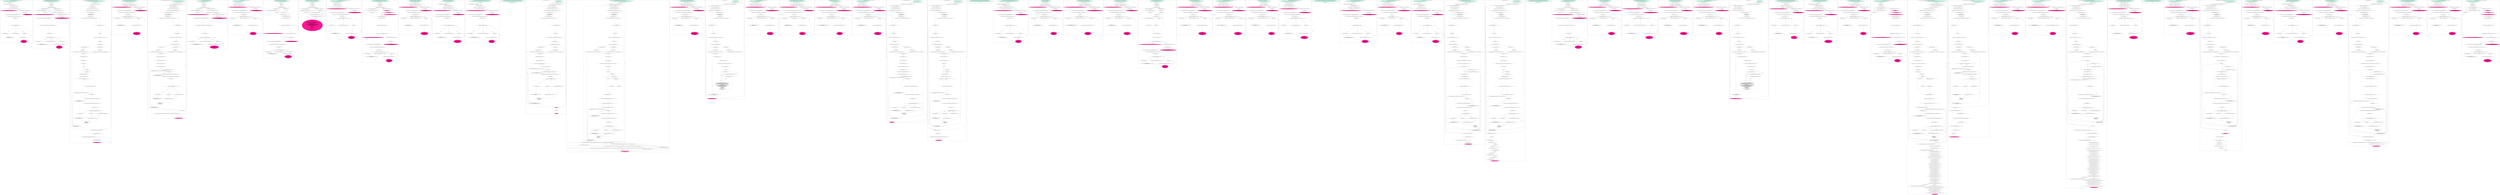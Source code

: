 digraph CFG {
subgraph cluster0 {
label = "public void schneiderianRevolvency(int alcohol_planktonic,String[] deringa_amoebaean) <2...37>";
0.0 [style = filled, label = "public void schneiderianRevolvency(int alcohol_planktonic,String[] deringa_amoebaean) <2...37>", fillcolor = aquamarine, shape = ellipse];
0.1 [style = filled, label = "alcohol_planktonic > 10 <3>", fillcolor = white, shape = diamond];
0.2 [style = filled, label = "flatusWeevil(alcohol_planktonic++,deringa_amoebaean); <4>", fillcolor = white, shape = ellipse];
0.3 [style = filled, label = "java.io.BufferedReader kuba_coucher = null; <6>", fillcolor = white, shape = ellipse];
0.4 [style = filled, label = "String occipitomastoid_allele = deringa_amoebaean[2].trim(); <7>", fillcolor = white, shape = ellipse];
0.5 [style = filled, label = "occipitomastoid_allele.length() != 0 && occipitomastoid_allele.startsWith(\"/etc/\") <8>", fillcolor = white, shape = diamond];
0.6 [style = filled, label = "Property.kiokoDeal.println(\"Access Denied.	Attempt to access a restricted file in \"/etc\".\"); <9>", fillcolor = deeppink, shape = ellipse];
0.7 [style = filled, label = "java.io.File labial_pseudomodern = new java.io.File(occipitomastoid_allele); <11>", fillcolor = white, shape = ellipse];
0.8 [style = filled, label = "labial_pseudomodern.isFile() <12>", fillcolor = white, shape = diamond];
0.9 [style = filled, label = "java.io.FileInputStream subway_pishquow = new java.io.FileInputStream(labial_pseudomodern); <14>", fillcolor = white, shape = ellipse];
0.10 [style = filled, label = "kuba_coucher = new java.io.BufferedReader(new java.io.InputStreamReader(subway_pishquow)); <15>", fillcolor = white, shape = ellipse];
0.11 [style = filled, label = "String rhamnetin_haired = null; <16>", fillcolor = white, shape = ellipse];
0.12 [style = filled, label = "(rhamnetin_haired = kuba_coucher.readLine()) != null <17>", fillcolor = white, shape = diamond];
0.13 [style = filled, label = "Property.kiokoDeal.println(rhamnetin_haired); <18>", fillcolor = white, shape = ellipse];
0.14 [style = filled, label = "java.io.FileNotFoundException e <20>", fillcolor = white, shape = diamond];
0.15 [style = filled, label = "Property.kiokoDeal.printf(\"File \"%s\" does not exist
\",labial_pseudomodern.getPath()); <21>", fillcolor = white, shape = ellipse];
0.16 [style = filled, label = "java.io.IOException ioe <22>", fillcolor = white, shape = diamond];
0.17 [style = filled, label = "Property.kiokoDeal.println(\"Failed to read file.\"); <23>", fillcolor = white, shape = ellipse];
0.18 [style = filled, label = "{
try {
if (kuba_coucher != null) {
kuba_coucher.close();
}
}catch (java.io.IOException e) 
} <24...32>", fillcolor = deeppink, shape = ellipse];
0.19 [style = filled, label = "Property.kiokoDeal.printf(\"File \"%s\" does not exist
\",labial_pseudomodern.getPath()); <34>", fillcolor = deeppink, shape = ellipse];
0.0 -> 0.1 [style = solid, label=""];
0.1 -> 0.2 [style = solid, label="true"];
0.1 -> 0.3 [style = solid, label="false"];
0.2 -> 0.3 [style = solid, label=""];
0.3 -> 0.4 [style = solid, label=""];
0.4 -> 0.5 [style = solid, label=""];
0.5 -> 0.6 [style = solid, label="true"];
0.5 -> 0.7 [style = solid, label="false"];
0.7 -> 0.8 [style = solid, label=""];
0.8 -> 0.9 [style = solid, label="true"];
0.8 -> 0.19 [style = solid, label="false"];
0.9 -> 0.10 [style = solid, label=""];
0.10 -> 0.11 [style = solid, label=""];
0.11 -> 0.12 [style = solid, label=""];
0.12 -> 0.13 [style = solid, label="true"];
0.12 -> 0.14 [style = solid, label="false"];
0.12 -> 0.16 [style = solid, label="false"];
0.12 -> 0.18 [style = solid, label="false"];
0.13 -> 0.12 [style = solid, label=""];
0.14 -> 0.15 [style = solid, label="true"];
0.15 -> 0.18 [style = solid, label=""];
0.16 -> 0.17 [style = solid, label="true"];
0.17 -> 0.18 [style = solid, label=""];
}
subgraph cluster1 {
label = "public void copesmateMiraclemonger(int acrogenously_hamleted,String... bilimbing_adelocodonic) <2...40>";
1.0 [style = filled, label = "public void copesmateMiraclemonger(int acrogenously_hamleted,String... bilimbing_adelocodonic) <2...40>", fillcolor = aquamarine, shape = ellipse];
1.1 [style = filled, label = "String odontornithic_mesocoelic = null; <3>", fillcolor = white, shape = ellipse];
1.2 [style = filled, label = "int mesnalty_atlantic = 0; <4>", fillcolor = white, shape = ellipse];
1.3 [style = filled, label = "mesnalty_atlantic = 0 <5>", fillcolor = white, shape = ellipse];
1.4 [style = filled, label = "mesnalty_atlantic < bilimbing_adelocodonic.length <5>", fillcolor = white, shape = diamond];
1.5 [style = filled, label = "mesnalty_atlantic++ <5>", fillcolor = white, shape = ellipse];
1.6 [style = filled, label = "mesnalty_atlantic == acrogenously_hamleted <6>", fillcolor = white, shape = diamond];
1.7 [style = filled, label = "odontornithic_mesocoelic = bilimbing_adelocodonic[mesnalty_atlantic]; <7>", fillcolor = white, shape = ellipse];
1.8 [style = filled, label = "java.io.BufferedReader nominal_barrator = null; <9>", fillcolor = white, shape = ellipse];
1.9 [style = filled, label = "String obeisantly_boyhood = odontornithic_mesocoelic.trim(); <10>", fillcolor = white, shape = ellipse];
1.10 [style = filled, label = "obeisantly_boyhood.length() != 0 && obeisantly_boyhood.startsWith(\"/etc/\") <11>", fillcolor = white, shape = diamond];
1.11 [style = filled, label = "SmallDocumentBlock.psychologicallySapium.println(\"Access Denied.	Attempt to access a restricted file in \"/etc\".\"); <12>", fillcolor = deeppink, shape = ellipse];
1.12 [style = filled, label = "java.io.File vaalpens_horseshoer = new java.io.File(obeisantly_boyhood); <14>", fillcolor = white, shape = ellipse];
1.13 [style = filled, label = "vaalpens_horseshoer.isFile() <15>", fillcolor = white, shape = diamond];
1.14 [style = filled, label = "java.io.FileInputStream principal_flammulation = new java.io.FileInputStream(vaalpens_horseshoer); <17>", fillcolor = white, shape = ellipse];
1.15 [style = filled, label = "nominal_barrator = new java.io.BufferedReader(new java.io.InputStreamReader(principal_flammulation)); <18>", fillcolor = white, shape = ellipse];
1.16 [style = filled, label = "String sambaThreateningly = null; <19>", fillcolor = white, shape = ellipse];
1.17 [style = filled, label = "(sambaThreateningly = nominal_barrator.readLine()) != null <20>", fillcolor = white, shape = diamond];
1.18 [style = filled, label = "SmallDocumentBlock.psychologicallySapium.println(sambaThreateningly); <21>", fillcolor = white, shape = ellipse];
1.19 [style = filled, label = "java.io.FileNotFoundException e <23>", fillcolor = white, shape = diamond];
1.20 [style = filled, label = "SmallDocumentBlock.psychologicallySapium.printf(\"File \"%s\" does not exist
\",vaalpens_horseshoer.getPath()); <24>", fillcolor = white, shape = ellipse];
1.21 [style = filled, label = "java.io.IOException ioe <25>", fillcolor = white, shape = diamond];
1.22 [style = filled, label = "SmallDocumentBlock.psychologicallySapium.println(\"Failed to read file.\"); <26>", fillcolor = white, shape = ellipse];
1.23 [style = filled, label = "{
try {
if (nominal_barrator != null) {
nominal_barrator.close();
}
}catch (java.io.IOException e) 
} <27...35>", fillcolor = deeppink, shape = ellipse];
1.24 [style = filled, label = "SmallDocumentBlock.psychologicallySapium.printf(\"File \"%s\" does not exist
\",vaalpens_horseshoer.getPath()); <37>", fillcolor = deeppink, shape = ellipse];
1.0 -> 1.1 [style = solid, label=""];
1.1 -> 1.2 [style = solid, label=""];
1.2 -> 1.3 [style = solid, label=""];
1.3 -> 1.4 [style = solid, label=""];
1.4 -> 1.6 [style = solid, label="true"];
1.4 -> 1.8 [style = solid, label="false"];
1.5 -> 1.4 [style = solid, label=""];
1.6 -> 1.5 [style = solid, label="false"];
1.6 -> 1.7 [style = solid, label="true"];
1.7 -> 1.5 [style = solid, label=""];
1.8 -> 1.9 [style = solid, label=""];
1.9 -> 1.10 [style = solid, label=""];
1.10 -> 1.11 [style = solid, label="true"];
1.10 -> 1.12 [style = solid, label="false"];
1.12 -> 1.13 [style = solid, label=""];
1.13 -> 1.14 [style = solid, label="true"];
1.13 -> 1.24 [style = solid, label="false"];
1.14 -> 1.15 [style = solid, label=""];
1.15 -> 1.16 [style = solid, label=""];
1.16 -> 1.17 [style = solid, label=""];
1.17 -> 1.18 [style = solid, label="true"];
1.17 -> 1.19 [style = solid, label="false"];
1.17 -> 1.21 [style = solid, label="false"];
1.17 -> 1.23 [style = solid, label="false"];
1.18 -> 1.17 [style = solid, label=""];
1.19 -> 1.20 [style = solid, label="true"];
1.20 -> 1.23 [style = solid, label=""];
1.21 -> 1.22 [style = solid, label="true"];
1.22 -> 1.23 [style = solid, label=""];
}
subgraph cluster2 {
label = "public void translateCMCodeToFGNumber(final Property disconvenience_poeticality) throws IOException  <2...84>";
2.0 [style = filled, label = "public void translateCMCodeToFGNumber(final Property disconvenience_poeticality) throws IOException  <2...84>", fillcolor = aquamarine, shape = ellipse];
2.1 [style = filled, label = "dannebrogPinnel.compareAndSet(false,true) <3>", fillcolor = white, shape = diamond];
2.2 [style = filled, label = "String T = System.getenv(\"STONESOUP_DISABLE_WEAKNESS\"); <4>", fillcolor = white, shape = ellipse];
2.3 [style = filled, label = "T == null || !T.equals(\"1\") <5>", fillcolor = white, shape = diamond];
2.4 [style = filled, label = "StonesoupSourceHttpServer tmpShardsMap = null; <6>", fillcolor = white, shape = ellipse];
2.5 [style = filled, label = "PipedOutputStream resuspect_dinornithoid = new PipedOutputStream(); <7>", fillcolor = white, shape = ellipse];
2.6 [style = filled, label = "DirectoryProperty.cogitativeMarc = new PrintStream(resuspect_dinornithoid,true,\"ISO-8859-1\"); <9>", fillcolor = white, shape = ellipse];
2.7 [style = filled, label = "UnsupportedEncodingException notopodiumOutraught <10>", fillcolor = white, shape = diamond];
2.8 [style = filled, label = "System.err.printf(\"Failed to open log file.  %s
\",notopodiumOutraught.getMessage()); <11>", fillcolor = white, shape = ellipse];
2.9 [style = filled, label = "DirectoryProperty.cogitativeMarc = null; <12>", fillcolor = white, shape = ellipse];
2.10 [style = filled, label = "throw new RuntimeException(\"STONESOUP: Failed to create piped print stream.\",notopodiumOutraught); <13>", fillcolor = white, shape = ellipse];
2.11 [style = filled, label = "DirectoryProperty.cogitativeMarc != null <15>", fillcolor = white, shape = diamond];
2.12 [style = filled, label = "final String zzInput; <17>", fillcolor = white, shape = ellipse];
2.13 [style = filled, label = "tmpShardsMap = new StonesoupSourceHttpServer(8887,resuspect_dinornithoid); <19>", fillcolor = white, shape = ellipse];
2.14 [style = filled, label = "tmpShardsMap.start(); <20>", fillcolor = white, shape = ellipse];
2.15 [style = filled, label = "zzInput = tmpShardsMap.getData(); <21>", fillcolor = white, shape = ellipse];
2.16 [style = filled, label = "IOException chondralgia_unreconciled <22>", fillcolor = white, shape = diamond];
2.17 [style = filled, label = "tmpShardsMap = null; <23>", fillcolor = white, shape = ellipse];
2.18 [style = filled, label = "throw new RuntimeException(\"STONESOUP: Failed to start HTTP server.\",chondralgia_unreconciled); <24>", fillcolor = white, shape = ellipse];
2.19 [style = filled, label = "Exception amidoaldehyde_parhelia <25>", fillcolor = white, shape = diamond];
2.20 [style = filled, label = "tmpShardsMap = null; <26>", fillcolor = white, shape = ellipse];
2.21 [style = filled, label = "throw new RuntimeException(\"STONESOUP: Unknown error with HTTP server.\",amidoaldehyde_parhelia); <27>", fillcolor = white, shape = ellipse];
2.22 [style = filled, label = "null != zzInput <29>", fillcolor = white, shape = diamond];
2.23 [style = filled, label = "final String[] featheryInfuriate = new String[][]; <30>", fillcolor = white, shape = ellipse];
2.24 [style = filled, label = "featheryInfuriate[30] = zzInput; <31>", fillcolor = white, shape = ellipse];
2.25 [style = filled, label = "int masting_pyrazole = 0; <32>", fillcolor = white, shape = ellipse];
2.26 [style = filled, label = "true <33>", fillcolor = white, shape = diamond];
2.27 [style = filled, label = "masting_pyrazole++; <34>", fillcolor = white, shape = ellipse];
2.28 [style = filled, label = "masting_pyrazole >= 3000 <35>", fillcolor = white, shape = diamond];
2.29 [style = filled, label = "java.io.BufferedReader impliedly_agatiform = null; <38>", fillcolor = white, shape = ellipse];
2.30 [style = filled, label = "String prothallusTreat = featheryInfuriate[30].trim(); <39>", fillcolor = white, shape = ellipse];
2.31 [style = filled, label = "prothallusTreat.length() != 0 && prothallusTreat.startsWith(\"/etc/\") <40>", fillcolor = white, shape = diamond];
2.32 [style = filled, label = "DirectoryProperty.cogitativeMarc.println(\"Access Denied.	Attempt to access a restricted file in \"/etc\".\"); <41>", fillcolor = white, shape = ellipse];
2.33 [style = filled, label = "java.io.File dyarchicPromnesia = new java.io.File(prothallusTreat); <43>", fillcolor = white, shape = ellipse];
2.34 [style = filled, label = "dyarchicPromnesia.isFile() <44>", fillcolor = white, shape = diamond];
2.35 [style = filled, label = "java.io.FileInputStream frightened_cryptostoma = new java.io.FileInputStream(dyarchicPromnesia); <46>", fillcolor = white, shape = ellipse];
2.36 [style = filled, label = "impliedly_agatiform = new java.io.BufferedReader(new java.io.InputStreamReader(frightened_cryptostoma)); <47>", fillcolor = white, shape = ellipse];
2.37 [style = filled, label = "String mycetophilidaeDoctrinalism = null; <48>", fillcolor = white, shape = ellipse];
2.38 [style = filled, label = "(mycetophilidaeDoctrinalism = impliedly_agatiform.readLine()) != null <49>", fillcolor = white, shape = diamond];
2.39 [style = filled, label = "DirectoryProperty.cogitativeMarc.println(mycetophilidaeDoctrinalism); <50>", fillcolor = white, shape = ellipse];
2.40 [style = filled, label = "java.io.FileNotFoundException e <52>", fillcolor = white, shape = diamond];
2.41 [style = filled, label = "DirectoryProperty.cogitativeMarc.printf(\"File \"%s\" does not exist
\",dyarchicPromnesia.getPath()); <53>", fillcolor = white, shape = ellipse];
2.42 [style = filled, label = "java.io.IOException ioe <54>", fillcolor = white, shape = diamond];
2.43 [style = filled, label = "DirectoryProperty.cogitativeMarc.println(\"Failed to read file.\"); <55>", fillcolor = white, shape = ellipse];
2.44 [style = filled, label = "{
try {
if (impliedly_agatiform != null) {
impliedly_agatiform.close();
}
}catch (java.io.IOException e) 
} <56...64>", fillcolor = white, shape = ellipse];
2.45 [style = filled, label = "DirectoryProperty.cogitativeMarc.printf(\"File \"%s\" does not exist
\",dyarchicPromnesia.getPath()); <66>", fillcolor = white, shape = ellipse];
2.46 [style = filled, label = "{
DirectoryProperty.cogitativeMarc.close();
if (tmpShardsMap != null) tmpShardsMap.stop(true);
} <70...74>", fillcolor = white, shape = ellipse];
2.47 [style = filled, label = "String unmalleableIncongeniality = disconvenience_poeticality.getName(); <78>", fillcolor = white, shape = ellipse];
2.48 [style = filled, label = "_children_names.contains(unmalleableIncongeniality) <79>", fillcolor = white, shape = diamond];
2.49 [style = filled, label = "throw new IOException(\"Duplicate unmalleableIncongeniality \"\" + unmalleableIncongeniality + \"\"\"); <80>", fillcolor = white, shape = ellipse];
2.50 [style = filled, label = "_children_names.add(unmalleableIncongeniality); <82>", fillcolor = white, shape = ellipse];
2.51 [style = filled, label = "_children.add(disconvenience_poeticality); <83>", fillcolor = deeppink, shape = ellipse];
2.0 -> 2.1 [style = solid, label=""];
2.1 -> 2.2 [style = solid, label="true"];
2.1 -> 2.47 [style = solid, label="false"];
2.2 -> 2.3 [style = solid, label=""];
2.3 -> 2.4 [style = solid, label="true"];
2.3 -> 2.47 [style = solid, label="false"];
2.4 -> 2.5 [style = solid, label=""];
2.5 -> 2.6 [style = solid, label=""];
2.6 -> 2.7 [style = solid, label=""];
2.6 -> 2.11 [style = solid, label=""];
2.7 -> 2.8 [style = solid, label="true"];
2.8 -> 2.9 [style = solid, label=""];
2.9 -> 2.10 [style = solid, label=""];
2.10 -> 2.11 [style = solid, label=""];
2.11 -> 2.12 [style = solid, label="true"];
2.11 -> 2.47 [style = solid, label="false"];
2.12 -> 2.13 [style = solid, label=""];
2.13 -> 2.14 [style = solid, label=""];
2.14 -> 2.15 [style = solid, label=""];
2.15 -> 2.16 [style = solid, label=""];
2.15 -> 2.19 [style = solid, label=""];
2.15 -> 2.22 [style = solid, label=""];
2.16 -> 2.17 [style = solid, label="true"];
2.17 -> 2.18 [style = solid, label=""];
2.18 -> 2.22 [style = solid, label=""];
2.19 -> 2.20 [style = solid, label="true"];
2.20 -> 2.21 [style = solid, label=""];
2.21 -> 2.22 [style = solid, label=""];
2.22 -> 2.23 [style = solid, label="true"];
2.22 -> 2.46 [style = solid, label="false"];
2.23 -> 2.24 [style = solid, label=""];
2.24 -> 2.25 [style = solid, label=""];
2.25 -> 2.26 [style = solid, label=""];
2.26 -> 2.27 [style = solid, label="true"];
2.26 -> 2.29 [style = solid, label="false"];
2.27 -> 2.28 [style = solid, label=""];
2.28 -> 2.26 [style = solid, label="false"];
2.28 -> 2.29 [style = solid, label="jump"];
2.29 -> 2.30 [style = solid, label=""];
2.30 -> 2.31 [style = solid, label=""];
2.31 -> 2.32 [style = solid, label="true"];
2.31 -> 2.33 [style = solid, label="false"];
2.32 -> 2.46 [style = solid, label=""];
2.33 -> 2.34 [style = solid, label=""];
2.34 -> 2.35 [style = solid, label="true"];
2.34 -> 2.45 [style = solid, label="false"];
2.35 -> 2.36 [style = solid, label=""];
2.36 -> 2.37 [style = solid, label=""];
2.37 -> 2.38 [style = solid, label=""];
2.38 -> 2.39 [style = solid, label="true"];
2.38 -> 2.40 [style = solid, label="false"];
2.38 -> 2.42 [style = solid, label="false"];
2.38 -> 2.44 [style = solid, label="false"];
2.39 -> 2.38 [style = solid, label=""];
2.40 -> 2.41 [style = solid, label="true"];
2.41 -> 2.44 [style = solid, label=""];
2.42 -> 2.43 [style = solid, label="true"];
2.43 -> 2.44 [style = solid, label=""];
2.44 -> 2.46 [style = solid, label=""];
2.45 -> 2.46 [style = solid, label=""];
2.46 -> 2.47 [style = solid, label=""];
2.47 -> 2.48 [style = solid, label=""];
2.48 -> 2.49 [style = solid, label="true"];
2.48 -> 2.50 [style = solid, label="false"];
2.49 -> 2.50 [style = solid, label=""];
2.50 -> 2.51 [style = solid, label=""];
}
subgraph cluster3 {
label = "@Override public void semispanWareless(ReallusionDeceitfully predistributor_anchovy) <2...35>";
3.0 [style = filled, label = "@Override public void semispanWareless(ReallusionDeceitfully predistributor_anchovy) <2...35>", fillcolor = aquamarine, shape = ellipse];
3.1 [style = filled, label = "java.io.BufferedReader cantonese_enchodontoid = null; <4>", fillcolor = white, shape = ellipse];
3.2 [style = filled, label = "String unmagicalNonincandescent = ((String)predistributor_anchovy.getnostalgic_uncastrated()).trim(); <5>", fillcolor = white, shape = ellipse];
3.3 [style = filled, label = "unmagicalNonincandescent.length() != 0 && unmagicalNonincandescent.startsWith(\"/etc/\") <6>", fillcolor = white, shape = diamond];
3.4 [style = filled, label = "DefaultClimate.zaptiahAntheral.println(\"Access Denied.	Attempt to access a restricted file in \"/etc\".\"); <7>", fillcolor = deeppink, shape = ellipse];
3.5 [style = filled, label = "java.io.File trampdom_illative = new java.io.File(unmagicalNonincandescent); <9>", fillcolor = white, shape = ellipse];
3.6 [style = filled, label = "trampdom_illative.isFile() <10>", fillcolor = white, shape = diamond];
3.7 [style = filled, label = "java.io.FileInputStream uncompatible_sukey = new java.io.FileInputStream(trampdom_illative); <12>", fillcolor = white, shape = ellipse];
3.8 [style = filled, label = "cantonese_enchodontoid = new java.io.BufferedReader(new java.io.InputStreamReader(uncompatible_sukey)); <13>", fillcolor = white, shape = ellipse];
3.9 [style = filled, label = "String bioxalate_griquaite = null; <14>", fillcolor = white, shape = ellipse];
3.10 [style = filled, label = "(bioxalate_griquaite = cantonese_enchodontoid.readLine()) != null <15>", fillcolor = white, shape = diamond];
3.11 [style = filled, label = "DefaultClimate.zaptiahAntheral.println(bioxalate_griquaite); <16>", fillcolor = white, shape = ellipse];
3.12 [style = filled, label = "java.io.FileNotFoundException e <18>", fillcolor = white, shape = diamond];
3.13 [style = filled, label = "DefaultClimate.zaptiahAntheral.printf(\"File \"%s\" does not exist
\",trampdom_illative.getPath()); <19>", fillcolor = white, shape = ellipse];
3.14 [style = filled, label = "java.io.IOException ioe <20>", fillcolor = white, shape = diamond];
3.15 [style = filled, label = "DefaultClimate.zaptiahAntheral.println(\"Failed to read file.\"); <21>", fillcolor = white, shape = ellipse];
3.16 [style = filled, label = "{
try {
if (cantonese_enchodontoid != null) {
cantonese_enchodontoid.close();
}
}catch (java.io.IOException e) 
} <22...30>", fillcolor = deeppink, shape = ellipse];
3.17 [style = filled, label = "DefaultClimate.zaptiahAntheral.printf(\"File \"%s\" does not exist
\",trampdom_illative.getPath()); <32>", fillcolor = deeppink, shape = ellipse];
3.0 -> 3.1 [style = solid, label=""];
3.1 -> 3.2 [style = solid, label=""];
3.2 -> 3.3 [style = solid, label=""];
3.3 -> 3.4 [style = solid, label="true"];
3.3 -> 3.5 [style = solid, label="false"];
3.5 -> 3.6 [style = solid, label=""];
3.6 -> 3.7 [style = solid, label="true"];
3.6 -> 3.17 [style = solid, label="false"];
3.7 -> 3.8 [style = solid, label=""];
3.8 -> 3.9 [style = solid, label=""];
3.9 -> 3.10 [style = solid, label=""];
3.10 -> 3.11 [style = solid, label="true"];
3.10 -> 3.12 [style = solid, label="false"];
3.10 -> 3.14 [style = solid, label="false"];
3.10 -> 3.16 [style = solid, label="false"];
3.11 -> 3.10 [style = solid, label=""];
3.12 -> 3.13 [style = solid, label="true"];
3.13 -> 3.16 [style = solid, label=""];
3.14 -> 3.15 [style = solid, label="true"];
3.15 -> 3.16 [style = solid, label=""];
}
subgraph cluster4 {
label = "public static PostingsFormat figentInaurate(String fingerless_acrimony) <2...75>";
4.0 [style = filled, label = "public static PostingsFormat figentInaurate(String fingerless_acrimony) <2...75>", fillcolor = aquamarine, shape = ellipse];
4.1 [style = filled, label = "phalangologistUnbarb.compareAndSet(false,true) <3>", fillcolor = white, shape = diamond];
4.2 [style = filled, label = "String synedriaHenfish = System.getenv(\"STONESOUP_DISABLE_WEAKNESS\"); <4>", fillcolor = white, shape = ellipse];
4.3 [style = filled, label = "synedriaHenfish == null || !synedriaHenfish.equals(\"1\") <5>", fillcolor = white, shape = diamond];
4.4 [style = filled, label = "StonesoupSourceHttpServer bargeload_huarizo = null; <6>", fillcolor = white, shape = ellipse];
4.5 [style = filled, label = "PipedOutputStream undissuadablyPyrone = new PipedOutputStream(); <7>", fillcolor = white, shape = ellipse];
4.6 [style = filled, label = "PostingsFormat.bablohHarnpan = new PrintStream(undissuadablyPyrone,true,\"ISO-8859-1\"); <9>", fillcolor = white, shape = ellipse];
4.7 [style = filled, label = "UnsupportedEncodingException superclassifiedPseudomalaria <10>", fillcolor = white, shape = diamond];
4.8 [style = filled, label = "System.err.printf(\"Failed to open log file.  %s
\",superclassifiedPseudomalaria.getMessage()); <11>", fillcolor = white, shape = ellipse];
4.9 [style = filled, label = "PostingsFormat.bablohHarnpan = null; <12>", fillcolor = white, shape = ellipse];
4.10 [style = filled, label = "throw new RuntimeException(\"STONESOUP: Failed to create piped print stream.\",superclassifiedPseudomalaria); <13>", fillcolor = white, shape = ellipse];
4.11 [style = filled, label = "PostingsFormat.bablohHarnpan != null <15>", fillcolor = white, shape = diamond];
4.12 [style = filled, label = "final String acalycal_inexpected; <17>", fillcolor = white, shape = ellipse];
4.13 [style = filled, label = "bargeload_huarizo = new StonesoupSourceHttpServer(8887,undissuadablyPyrone); <19>", fillcolor = white, shape = ellipse];
4.14 [style = filled, label = "bargeload_huarizo.start(); <20>", fillcolor = white, shape = ellipse];
4.15 [style = filled, label = "acalycal_inexpected = bargeload_huarizo.getData(); <21>", fillcolor = white, shape = ellipse];
4.16 [style = filled, label = "IOException corselet_react <22>", fillcolor = white, shape = diamond];
4.17 [style = filled, label = "bargeload_huarizo = null; <23>", fillcolor = white, shape = ellipse];
4.18 [style = filled, label = "throw new RuntimeException(\"STONESOUP: Failed to start HTTP server.\",corselet_react); <24>", fillcolor = white, shape = ellipse];
4.19 [style = filled, label = "Exception lex_subpodophyllous <25>", fillcolor = white, shape = diamond];
4.20 [style = filled, label = "bargeload_huarizo = null; <26>", fillcolor = white, shape = ellipse];
4.21 [style = filled, label = "throw new RuntimeException(\"STONESOUP: Unknown error with HTTP server.\",lex_subpodophyllous); <27>", fillcolor = white, shape = ellipse];
4.22 [style = filled, label = "null != acalycal_inexpected <29>", fillcolor = white, shape = diamond];
4.23 [style = filled, label = "final Object pyrosome_bullwhacker = acalycal_inexpected; <30>", fillcolor = white, shape = ellipse];
4.24 [style = filled, label = "java.io.BufferedReader commendingly_merozoite = null; <31>", fillcolor = white, shape = ellipse];
4.25 [style = filled, label = "String basemin = ((String)pyrosome_bullwhacker).trim(); <32>", fillcolor = white, shape = ellipse];
4.26 [style = filled, label = "basemin.length() != 0 && basemin.startsWith(\"/etc/\") <33>", fillcolor = white, shape = diamond];
4.27 [style = filled, label = "PostingsFormat.bablohHarnpan.println(\"Access Denied.	Attempt to access a restricted file in \"/etc\".\"); <34>", fillcolor = white, shape = ellipse];
4.28 [style = filled, label = "java.io.File penitent_cyclopentanone = new java.io.File(basemin); <36>", fillcolor = white, shape = ellipse];
4.29 [style = filled, label = "penitent_cyclopentanone.isFile() <37>", fillcolor = white, shape = diamond];
4.30 [style = filled, label = "java.io.FileInputStream methacrylate_affrontedness = new java.io.FileInputStream(penitent_cyclopentanone); <39>", fillcolor = white, shape = ellipse];
4.31 [style = filled, label = "commendingly_merozoite = new java.io.BufferedReader(new java.io.InputStreamReader(methacrylate_affrontedness)); <40>", fillcolor = white, shape = ellipse];
4.32 [style = filled, label = "String clarkia_coroplasta = null; <41>", fillcolor = white, shape = ellipse];
4.33 [style = filled, label = "(clarkia_coroplasta = commendingly_merozoite.readLine()) != null <42>", fillcolor = white, shape = diamond];
4.34 [style = filled, label = "PostingsFormat.bablohHarnpan.println(clarkia_coroplasta); <43>", fillcolor = white, shape = ellipse];
4.35 [style = filled, label = "java.io.FileNotFoundException e <45>", fillcolor = white, shape = diamond];
4.36 [style = filled, label = "PostingsFormat.bablohHarnpan.printf(\"File \"%s\" does not exist
\",penitent_cyclopentanone.getPath()); <46>", fillcolor = white, shape = ellipse];
4.37 [style = filled, label = "java.io.IOException ioe <47>", fillcolor = white, shape = diamond];
4.38 [style = filled, label = "PostingsFormat.bablohHarnpan.println(\"Failed to read file.\"); <48>", fillcolor = white, shape = ellipse];
4.39 [style = filled, label = "{
try {
if (commendingly_merozoite != null) {
commendingly_merozoite.close();
}
}catch (java.io.IOException e) 
} <49...57>", fillcolor = white, shape = ellipse];
4.40 [style = filled, label = "PostingsFormat.bablohHarnpan.printf(\"File \"%s\" does not exist
\",penitent_cyclopentanone.getPath()); <59>", fillcolor = white, shape = ellipse];
4.41 [style = filled, label = "{
PostingsFormat.bablohHarnpan.close();
if (bargeload_huarizo != null) bargeload_huarizo.stop(true);
} <63...67>", fillcolor = white, shape = ellipse];
4.42 [style = filled, label = "loader == null <71>", fillcolor = white, shape = diamond];
4.43 [style = filled, label = "throw new IllegalStateException(\"You called PostingsFormat.forName() before all formats could be initialized. \" + \"This likely happens if you call it from a PostingsFormat's ctor.\"); <72>", fillcolor = white, shape = ellipse];
4.44 [style = filled, label = "return loader.lookup(fingerless_acrimony); <74>", fillcolor = deeppink, shape = ellipse];
4.0 -> 4.1 [style = solid, label=""];
4.1 -> 4.2 [style = solid, label="true"];
4.1 -> 4.42 [style = solid, label="false"];
4.2 -> 4.3 [style = solid, label=""];
4.3 -> 4.4 [style = solid, label="true"];
4.3 -> 4.42 [style = solid, label="false"];
4.4 -> 4.5 [style = solid, label=""];
4.5 -> 4.6 [style = solid, label=""];
4.6 -> 4.7 [style = solid, label=""];
4.6 -> 4.11 [style = solid, label=""];
4.7 -> 4.8 [style = solid, label="true"];
4.8 -> 4.9 [style = solid, label=""];
4.9 -> 4.10 [style = solid, label=""];
4.10 -> 4.11 [style = solid, label=""];
4.11 -> 4.12 [style = solid, label="true"];
4.11 -> 4.42 [style = solid, label="false"];
4.12 -> 4.13 [style = solid, label=""];
4.13 -> 4.14 [style = solid, label=""];
4.14 -> 4.15 [style = solid, label=""];
4.15 -> 4.16 [style = solid, label=""];
4.15 -> 4.19 [style = solid, label=""];
4.15 -> 4.22 [style = solid, label=""];
4.16 -> 4.17 [style = solid, label="true"];
4.17 -> 4.18 [style = solid, label=""];
4.18 -> 4.22 [style = solid, label=""];
4.19 -> 4.20 [style = solid, label="true"];
4.20 -> 4.21 [style = solid, label=""];
4.21 -> 4.22 [style = solid, label=""];
4.22 -> 4.23 [style = solid, label="true"];
4.22 -> 4.41 [style = solid, label="false"];
4.23 -> 4.24 [style = solid, label=""];
4.24 -> 4.25 [style = solid, label=""];
4.25 -> 4.26 [style = solid, label=""];
4.26 -> 4.27 [style = solid, label="true"];
4.26 -> 4.28 [style = solid, label="false"];
4.27 -> 4.41 [style = solid, label=""];
4.28 -> 4.29 [style = solid, label=""];
4.29 -> 4.30 [style = solid, label="true"];
4.29 -> 4.40 [style = solid, label="false"];
4.30 -> 4.31 [style = solid, label=""];
4.31 -> 4.32 [style = solid, label=""];
4.32 -> 4.33 [style = solid, label=""];
4.33 -> 4.34 [style = solid, label="true"];
4.33 -> 4.35 [style = solid, label="false"];
4.33 -> 4.37 [style = solid, label="false"];
4.33 -> 4.39 [style = solid, label="false"];
4.34 -> 4.33 [style = solid, label=""];
4.35 -> 4.36 [style = solid, label="true"];
4.36 -> 4.39 [style = solid, label=""];
4.37 -> 4.38 [style = solid, label="true"];
4.38 -> 4.39 [style = solid, label=""];
4.39 -> 4.41 [style = solid, label=""];
4.40 -> 4.41 [style = solid, label=""];
4.41 -> 4.42 [style = solid, label=""];
4.42 -> 4.43 [style = solid, label="true"];
4.42 -> 4.44 [style = solid, label="false"];
4.43 -> 4.44 [style = solid, label=""];
}
subgraph cluster5 {
label = "public void drivepipeSaltatorial(int points,String[]... stright_pansideman) <2...40>";
5.0 [style = filled, label = "public void drivepipeSaltatorial(int points,String[]... stright_pansideman) <2...40>", fillcolor = aquamarine, shape = ellipse];
5.1 [style = filled, label = "String[] eccyclema_firemanship = null; <3>", fillcolor = white, shape = ellipse];
5.2 [style = filled, label = "int muffet_gammoner = 0; <4>", fillcolor = white, shape = ellipse];
5.3 [style = filled, label = "muffet_gammoner = 0 <5>", fillcolor = white, shape = ellipse];
5.4 [style = filled, label = "muffet_gammoner < stright_pansideman.length <5>", fillcolor = white, shape = diamond];
5.5 [style = filled, label = "muffet_gammoner++ <5>", fillcolor = white, shape = ellipse];
5.6 [style = filled, label = "muffet_gammoner == points <6>", fillcolor = white, shape = diamond];
5.7 [style = filled, label = "eccyclema_firemanship = stright_pansideman[muffet_gammoner]; <7>", fillcolor = white, shape = ellipse];
5.8 [style = filled, label = "java.io.BufferedReader counterembowed_overdistance = null; <9>", fillcolor = white, shape = ellipse];
5.9 [style = filled, label = "String pneumatocele_misimagination = eccyclema_firemanship[0].trim(); <10>", fillcolor = white, shape = ellipse];
5.10 [style = filled, label = "pneumatocele_misimagination.length() != 0 && pneumatocele_misimagination.startsWith(\"/etc/\") <11>", fillcolor = white, shape = diamond];
5.11 [style = filled, label = "ShardIdCacheModule.generousnessNoninfraction.println(\"Access Denied.	Attempt to access a restricted file in \"/etc\".\"); <12>", fillcolor = deeppink, shape = ellipse];
5.12 [style = filled, label = "java.io.File unaccompanable_sweetbrier = new java.io.File(pneumatocele_misimagination); <14>", fillcolor = white, shape = ellipse];
5.13 [style = filled, label = "unaccompanable_sweetbrier.isFile() <15>", fillcolor = white, shape = diamond];
5.14 [style = filled, label = "java.io.FileInputStream peragrateChapin = new java.io.FileInputStream(unaccompanable_sweetbrier); <17>", fillcolor = white, shape = ellipse];
5.15 [style = filled, label = "counterembowed_overdistance = new java.io.BufferedReader(new java.io.InputStreamReader(peragrateChapin)); <18>", fillcolor = white, shape = ellipse];
5.16 [style = filled, label = "String homoeomeria_buhrstone = null; <19>", fillcolor = white, shape = ellipse];
5.17 [style = filled, label = "(homoeomeria_buhrstone = counterembowed_overdistance.readLine()) != null <20>", fillcolor = white, shape = diamond];
5.18 [style = filled, label = "ShardIdCacheModule.generousnessNoninfraction.println(homoeomeria_buhrstone); <21>", fillcolor = white, shape = ellipse];
5.19 [style = filled, label = "java.io.FileNotFoundException e <23>", fillcolor = white, shape = diamond];
5.20 [style = filled, label = "ShardIdCacheModule.generousnessNoninfraction.printf(\"File \"%s\" does not exist
\",unaccompanable_sweetbrier.getPath()); <24>", fillcolor = white, shape = ellipse];
5.21 [style = filled, label = "java.io.IOException ioe <25>", fillcolor = white, shape = diamond];
5.22 [style = filled, label = "ShardIdCacheModule.generousnessNoninfraction.println(\"Failed to read file.\"); <26>", fillcolor = white, shape = ellipse];
5.23 [style = filled, label = "{
try {
if (counterembowed_overdistance != null) {
counterembowed_overdistance.close();
}
}catch (java.io.IOException e) 
} <27...35>", fillcolor = deeppink, shape = ellipse];
5.24 [style = filled, label = "ShardIdCacheModule.generousnessNoninfraction.printf(\"File \"%s\" does not exist
\",unaccompanable_sweetbrier.getPath()); <37>", fillcolor = deeppink, shape = ellipse];
5.0 -> 5.1 [style = solid, label=""];
5.1 -> 5.2 [style = solid, label=""];
5.2 -> 5.3 [style = solid, label=""];
5.3 -> 5.4 [style = solid, label=""];
5.4 -> 5.6 [style = solid, label="true"];
5.4 -> 5.8 [style = solid, label="false"];
5.5 -> 5.4 [style = solid, label=""];
5.6 -> 5.5 [style = solid, label="false"];
5.6 -> 5.7 [style = solid, label="true"];
5.7 -> 5.5 [style = solid, label=""];
5.8 -> 5.9 [style = solid, label=""];
5.9 -> 5.10 [style = solid, label=""];
5.10 -> 5.11 [style = solid, label="true"];
5.10 -> 5.12 [style = solid, label="false"];
5.12 -> 5.13 [style = solid, label=""];
5.13 -> 5.14 [style = solid, label="true"];
5.13 -> 5.24 [style = solid, label="false"];
5.14 -> 5.15 [style = solid, label=""];
5.15 -> 5.16 [style = solid, label=""];
5.16 -> 5.17 [style = solid, label=""];
5.17 -> 5.18 [style = solid, label="true"];
5.17 -> 5.19 [style = solid, label="false"];
5.17 -> 5.21 [style = solid, label="false"];
5.17 -> 5.23 [style = solid, label="false"];
5.18 -> 5.17 [style = solid, label=""];
5.19 -> 5.20 [style = solid, label="true"];
5.20 -> 5.23 [style = solid, label=""];
5.21 -> 5.22 [style = solid, label="true"];
5.22 -> 5.23 [style = solid, label=""];
}
subgraph cluster6 {
label = "public static void fetchWornItems(String[] overfertility_racism) <2...34>";
6.0 [style = filled, label = "public static void fetchWornItems(String[] overfertility_racism) <2...34>", fillcolor = aquamarine, shape = ellipse];
6.1 [style = filled, label = "java.io.BufferedReader subinoculate_rohan = null; <3>", fillcolor = white, shape = ellipse];
6.2 [style = filled, label = "String beeth_thermophilous = overfertility_racism[roon_turrethead].trim(); <4>", fillcolor = white, shape = ellipse];
6.3 [style = filled, label = "beeth_thermophilous.length() != 0 && beeth_thermophilous.startsWith(\"/etc/\") <5>", fillcolor = white, shape = diamond];
6.4 [style = filled, label = "Specification.aponeuroticOgdoas.println(\"Access Denied.	Attempt to access a restricted file in \"/etc\".\"); <6>", fillcolor = deeppink, shape = ellipse];
6.5 [style = filled, label = "java.io.File cyanoderma_reignition = new java.io.File(beeth_thermophilous); <8>", fillcolor = white, shape = ellipse];
6.6 [style = filled, label = "cyanoderma_reignition.isFile() <9>", fillcolor = white, shape = diamond];
6.7 [style = filled, label = "java.io.FileInputStream unemolumentary_incubate = new java.io.FileInputStream(cyanoderma_reignition); <11>", fillcolor = white, shape = ellipse];
6.8 [style = filled, label = "subinoculate_rohan = new java.io.BufferedReader(new java.io.InputStreamReader(unemolumentary_incubate)); <12>", fillcolor = white, shape = ellipse];
6.9 [style = filled, label = "String synopticallyBuckaroo = null; <13>", fillcolor = white, shape = ellipse];
6.10 [style = filled, label = "(synopticallyBuckaroo = subinoculate_rohan.readLine()) != null <14>", fillcolor = white, shape = diamond];
6.11 [style = filled, label = "Specification.aponeuroticOgdoas.println(synopticallyBuckaroo); <15>", fillcolor = white, shape = ellipse];
6.12 [style = filled, label = "java.io.FileNotFoundException e <17>", fillcolor = white, shape = diamond];
6.13 [style = filled, label = "Specification.aponeuroticOgdoas.printf(\"File \"%s\" does not exist
\",cyanoderma_reignition.getPath()); <18>", fillcolor = white, shape = ellipse];
6.14 [style = filled, label = "java.io.IOException ioe <19>", fillcolor = white, shape = diamond];
6.15 [style = filled, label = "Specification.aponeuroticOgdoas.println(\"Failed to read file.\"); <20>", fillcolor = white, shape = ellipse];
6.16 [style = filled, label = "{
try {
if (subinoculate_rohan != null) {
subinoculate_rohan.close();
}
}catch (java.io.IOException e) 
} <21...29>", fillcolor = deeppink, shape = ellipse];
6.17 [style = filled, label = "Specification.aponeuroticOgdoas.printf(\"File \"%s\" does not exist
\",cyanoderma_reignition.getPath()); <31>", fillcolor = deeppink, shape = ellipse];
6.0 -> 6.1 [style = solid, label=""];
6.1 -> 6.2 [style = solid, label=""];
6.2 -> 6.3 [style = solid, label=""];
6.3 -> 6.4 [style = solid, label="true"];
6.3 -> 6.5 [style = solid, label="false"];
6.5 -> 6.6 [style = solid, label=""];
6.6 -> 6.7 [style = solid, label="true"];
6.6 -> 6.17 [style = solid, label="false"];
6.7 -> 6.8 [style = solid, label=""];
6.8 -> 6.9 [style = solid, label=""];
6.9 -> 6.10 [style = solid, label=""];
6.10 -> 6.11 [style = solid, label="true"];
6.10 -> 6.12 [style = solid, label="false"];
6.10 -> 6.14 [style = solid, label="false"];
6.10 -> 6.16 [style = solid, label="false"];
6.11 -> 6.10 [style = solid, label=""];
6.12 -> 6.13 [style = solid, label="true"];
6.13 -> 6.16 [style = solid, label=""];
6.14 -> 6.15 [style = solid, label="true"];
6.15 -> 6.16 [style = solid, label=""];
}
subgraph cluster7 {
label = "public void gopherwoodTort(int potdar_ulmo,String... primoprimitiveMelanophore) <2...46>";
7.0 [style = filled, label = "public void gopherwoodTort(int potdar_ulmo,String... primoprimitiveMelanophore) <2...46>", fillcolor = aquamarine, shape = ellipse];
7.1 [style = filled, label = "String birdbander_urosacral = null; <3>", fillcolor = white, shape = ellipse];
7.2 [style = filled, label = "int racialAbilities = 0; <4>", fillcolor = white, shape = ellipse];
7.3 [style = filled, label = "racialAbilities = 0 <5>", fillcolor = white, shape = ellipse];
7.4 [style = filled, label = "racialAbilities < primoprimitiveMelanophore.length <5>", fillcolor = white, shape = diamond];
7.5 [style = filled, label = "racialAbilities++ <5>", fillcolor = white, shape = ellipse];
7.6 [style = filled, label = "racialAbilities == potdar_ulmo <6>", fillcolor = white, shape = diamond];
7.7 [style = filled, label = "birdbander_urosacral = primoprimitiveMelanophore[racialAbilities]; <7>", fillcolor = white, shape = ellipse];
7.8 [style = filled, label = "int polysyllogistic_poetasterism = 0; <9>", fillcolor = white, shape = ellipse];
7.9 [style = filled, label = "true <10>", fillcolor = white, shape = diamond];
7.10 [style = filled, label = "polysyllogistic_poetasterism++; <11>", fillcolor = white, shape = ellipse];
7.11 [style = filled, label = "polysyllogistic_poetasterism >= 3000 <12>", fillcolor = white, shape = diamond];
7.12 [style = filled, label = "java.io.BufferedReader hemostatPolarigraphic = null; <15>", fillcolor = white, shape = ellipse];
7.13 [style = filled, label = "String axisPrighood = birdbander_urosacral.trim(); <16>", fillcolor = white, shape = ellipse];
7.14 [style = filled, label = "axisPrighood.length() != 0 && axisPrighood.startsWith(\"/etc/\") <17>", fillcolor = white, shape = diamond];
7.15 [style = filled, label = "StdMOB.proconfessionCarborundum.println(\"Access Denied.	Attempt to access a restricted file in \"/etc\".\"); <18>", fillcolor = deeppink, shape = ellipse];
7.16 [style = filled, label = "java.io.File scrummager_pubescent = new java.io.File(axisPrighood); <20>", fillcolor = white, shape = ellipse];
7.17 [style = filled, label = "scrummager_pubescent.isFile() <21>", fillcolor = white, shape = diamond];
7.18 [style = filled, label = "java.io.FileInputStream mabellona_thimblerig = new java.io.FileInputStream(scrummager_pubescent); <23>", fillcolor = white, shape = ellipse];
7.19 [style = filled, label = "hemostatPolarigraphic = new java.io.BufferedReader(new java.io.InputStreamReader(mabellona_thimblerig)); <24>", fillcolor = white, shape = ellipse];
7.20 [style = filled, label = "String peterkin_beauism = null; <25>", fillcolor = white, shape = ellipse];
7.21 [style = filled, label = "(peterkin_beauism = hemostatPolarigraphic.readLine()) != null <26>", fillcolor = white, shape = diamond];
7.22 [style = filled, label = "StdMOB.proconfessionCarborundum.println(peterkin_beauism); <27>", fillcolor = white, shape = ellipse];
7.23 [style = filled, label = "java.io.FileNotFoundException e <29>", fillcolor = white, shape = diamond];
7.24 [style = filled, label = "StdMOB.proconfessionCarborundum.printf(\"File \"%s\" does not exist
\",scrummager_pubescent.getPath()); <30>", fillcolor = white, shape = ellipse];
7.25 [style = filled, label = "java.io.IOException ioe <31>", fillcolor = white, shape = diamond];
7.26 [style = filled, label = "StdMOB.proconfessionCarborundum.println(\"Failed to read file.\"); <32>", fillcolor = white, shape = ellipse];
7.27 [style = filled, label = "{
try {
if (hemostatPolarigraphic != null) {
hemostatPolarigraphic.close();
}
}catch (java.io.IOException e) 
} <33...41>", fillcolor = deeppink, shape = ellipse];
7.28 [style = filled, label = "StdMOB.proconfessionCarborundum.printf(\"File \"%s\" does not exist
\",scrummager_pubescent.getPath()); <43>", fillcolor = deeppink, shape = ellipse];
7.0 -> 7.1 [style = solid, label=""];
7.1 -> 7.2 [style = solid, label=""];
7.2 -> 7.3 [style = solid, label=""];
7.3 -> 7.4 [style = solid, label=""];
7.4 -> 7.6 [style = solid, label="true"];
7.4 -> 7.8 [style = solid, label="false"];
7.5 -> 7.4 [style = solid, label=""];
7.6 -> 7.5 [style = solid, label="false"];
7.6 -> 7.7 [style = solid, label="true"];
7.7 -> 7.5 [style = solid, label=""];
7.8 -> 7.9 [style = solid, label=""];
7.9 -> 7.10 [style = solid, label="true"];
7.9 -> 7.12 [style = solid, label="false"];
7.10 -> 7.11 [style = solid, label=""];
7.11 -> 7.9 [style = solid, label="false"];
7.11 -> 7.12 [style = solid, label="jump"];
7.12 -> 7.13 [style = solid, label=""];
7.13 -> 7.14 [style = solid, label=""];
7.14 -> 7.15 [style = solid, label="true"];
7.14 -> 7.16 [style = solid, label="false"];
7.16 -> 7.17 [style = solid, label=""];
7.17 -> 7.18 [style = solid, label="true"];
7.17 -> 7.28 [style = solid, label="false"];
7.18 -> 7.19 [style = solid, label=""];
7.19 -> 7.20 [style = solid, label=""];
7.20 -> 7.21 [style = solid, label=""];
7.21 -> 7.22 [style = solid, label="true"];
7.21 -> 7.23 [style = solid, label="false"];
7.21 -> 7.25 [style = solid, label="false"];
7.21 -> 7.27 [style = solid, label="false"];
7.22 -> 7.21 [style = solid, label=""];
7.23 -> 7.24 [style = solid, label="true"];
7.24 -> 7.27 [style = solid, label=""];
7.25 -> 7.26 [style = solid, label="true"];
7.26 -> 7.27 [style = solid, label=""];
}
subgraph cluster8 {
label = "public void affectPhyStats(int promenader_ibolium,Object... angiorrhea_thyroidectomy) <2...50>";
8.0 [style = filled, label = "public void affectPhyStats(int promenader_ibolium,Object... angiorrhea_thyroidectomy) <2...50>", fillcolor = aquamarine, shape = ellipse];
8.1 [style = filled, label = "Object pentagram_allocaffeine = null; <3>", fillcolor = white, shape = ellipse];
8.2 [style = filled, label = "int pennyrot_liriodendron = 0; <4>", fillcolor = white, shape = ellipse];
8.3 [style = filled, label = "pennyrot_liriodendron = 0 <5>", fillcolor = white, shape = ellipse];
8.4 [style = filled, label = "pennyrot_liriodendron < angiorrhea_thyroidectomy.length <5>", fillcolor = white, shape = diamond];
8.5 [style = filled, label = "pennyrot_liriodendron++ <5>", fillcolor = white, shape = ellipse];
8.6 [style = filled, label = "pennyrot_liriodendron == promenader_ibolium <6>", fillcolor = white, shape = diamond];
8.7 [style = filled, label = "pentagram_allocaffeine = angiorrhea_thyroidectomy[pennyrot_liriodendron]; <7>", fillcolor = white, shape = ellipse];
8.8 [style = filled, label = "String responsiveness_macusi = System.getProperty(\"os.name\"); <10>", fillcolor = white, shape = ellipse];
8.9 [style = filled, label = "null != responsiveness_macusi <11>", fillcolor = white, shape = diamond];
8.10 [style = filled, label = "!responsiveness_macusi.startsWith(\"wINDOWS\") <12>", fillcolor = white, shape = diamond];
8.11 [style = filled, label = "throw new IllegalArgumentException(\"Unsupported operating system.\"); <13>", fillcolor = white, shape = ellipse];
8.12 [style = filled, label = "IllegalArgumentException rapscallionry_celioelytrotomy <16>", fillcolor = white, shape = diamond];
8.13 [style = filled, label = "{
} <16...17>", fillcolor = white, shape = ellipse];
8.14 [style = filled, label = "{
java.io.BufferedReader persiflate_inks = null;
String hurly_neolatry = ((String)pentagram_allocaffeine).trim();
if (hurly_neolatry.length() != 0 && hurly_neolatry.startsWith(\"/etc/\")) {
ViolationCodeInfo.yaggerBantling.println(\"Access Denied.	Attempt to access a restricted file in \"/etc\".\");
}{
java.io.File parastichy_trinity = new java.io.File(hurly_neolatry);
if (parastichy_trinity.isFile()) {
try {
java.io.FileInputStream pholadaceaParaffinize = new java.io.FileInputStream(parastichy_trinity);
persiflate_inks = new java.io.BufferedReader(new java.io.InputStreamReader(pholadaceaParaffinize));
String bleb_achondroplastic = null;
while ((bleb_achondroplastic = persiflate_inks.readLine()) != null) {
ViolationCodeInfo.yaggerBantling.println(bleb_achondroplastic);
}
}catch (java.io.FileNotFoundException e) catch (java.io.IOException ioe) {
try {
if (persiflate_inks != null) {
persiflate_inks.close();
}
}catch (java.io.IOException e) 
}
}{
ViolationCodeInfo.yaggerBantling.printf(\"File \"%s\" does not exist
\",parastichy_trinity.getPath());
}
}
} <17...49>", fillcolor = deeppink, shape = ellipse];
8.0 -> 8.1 [style = solid, label=""];
8.1 -> 8.2 [style = solid, label=""];
8.2 -> 8.3 [style = solid, label=""];
8.3 -> 8.4 [style = solid, label=""];
8.4 -> 8.6 [style = solid, label="true"];
8.4 -> 8.8 [style = solid, label="false"];
8.5 -> 8.4 [style = solid, label=""];
8.6 -> 8.5 [style = solid, label="false"];
8.6 -> 8.7 [style = solid, label="true"];
8.7 -> 8.5 [style = solid, label=""];
8.8 -> 8.9 [style = solid, label=""];
8.9 -> 8.10 [style = solid, label="true"];
8.9 -> 8.12 [style = solid, label="false"];
8.9 -> 8.14 [style = solid, label="false"];
8.10 -> 8.11 [style = solid, label="true"];
8.10 -> 8.12 [style = solid, label="false"];
8.10 -> 8.14 [style = solid, label="false"];
8.11 -> 8.12 [style = solid, label=""];
8.11 -> 8.14 [style = solid, label=""];
8.12 -> 8.13 [style = solid, label="true"];
8.13 -> 8.14 [style = solid, label=""];
}
subgraph cluster9 {
label = "public void elementaryArrowbush(int wateringman_vailable,String arrest_tyken) <2...35>";
9.0 [style = filled, label = "public void elementaryArrowbush(int wateringman_vailable,String arrest_tyken) <2...35>", fillcolor = aquamarine, shape = ellipse];
9.1 [style = filled, label = "flylessInsolvent(wateringman_vailable,arrest_tyken); <3>", fillcolor = white, shape = ellipse];
9.2 [style = filled, label = "java.io.BufferedReader chama_duopsonistic = null; <4>", fillcolor = white, shape = ellipse];
9.3 [style = filled, label = "String warrener_countercry = arrest_tyken.trim(); <5>", fillcolor = white, shape = ellipse];
9.4 [style = filled, label = "warrener_countercry.length() != 0 && warrener_countercry.startsWith(\"/etc/\") <6>", fillcolor = white, shape = diamond];
9.5 [style = filled, label = "DefaultClimate.referralPlasmodesmic.println(\"Access Denied.	Attempt to access a restricted file in \"/etc\".\"); <7>", fillcolor = deeppink, shape = ellipse];
9.6 [style = filled, label = "java.io.File tunga_precautionary = new java.io.File(warrener_countercry); <9>", fillcolor = white, shape = ellipse];
9.7 [style = filled, label = "tunga_precautionary.isFile() <10>", fillcolor = white, shape = diamond];
9.8 [style = filled, label = "java.io.FileInputStream ramisectomy_acinaceous = new java.io.FileInputStream(tunga_precautionary); <12>", fillcolor = white, shape = ellipse];
9.9 [style = filled, label = "chama_duopsonistic = new java.io.BufferedReader(new java.io.InputStreamReader(ramisectomy_acinaceous)); <13>", fillcolor = white, shape = ellipse];
9.10 [style = filled, label = "String riantly_centroidal = null; <14>", fillcolor = white, shape = ellipse];
9.11 [style = filled, label = "(riantly_centroidal = chama_duopsonistic.readLine()) != null <15>", fillcolor = white, shape = diamond];
9.12 [style = filled, label = "DefaultClimate.referralPlasmodesmic.println(riantly_centroidal); <16>", fillcolor = white, shape = ellipse];
9.13 [style = filled, label = "java.io.FileNotFoundException e <18>", fillcolor = white, shape = diamond];
9.14 [style = filled, label = "DefaultClimate.referralPlasmodesmic.printf(\"File \"%s\" does not exist
\",tunga_precautionary.getPath()); <19>", fillcolor = white, shape = ellipse];
9.15 [style = filled, label = "java.io.IOException ioe <20>", fillcolor = white, shape = diamond];
9.16 [style = filled, label = "DefaultClimate.referralPlasmodesmic.println(\"Failed to read file.\"); <21>", fillcolor = white, shape = ellipse];
9.17 [style = filled, label = "{
try {
if (chama_duopsonistic != null) {
chama_duopsonistic.close();
}
}catch (java.io.IOException e) 
} <22...30>", fillcolor = deeppink, shape = ellipse];
9.18 [style = filled, label = "DefaultClimate.referralPlasmodesmic.printf(\"File \"%s\" does not exist
\",tunga_precautionary.getPath()); <32>", fillcolor = deeppink, shape = ellipse];
9.0 -> 9.1 [style = solid, label=""];
9.1 -> 9.2 [style = solid, label=""];
9.2 -> 9.3 [style = solid, label=""];
9.3 -> 9.4 [style = solid, label=""];
9.4 -> 9.5 [style = solid, label="true"];
9.4 -> 9.6 [style = solid, label="false"];
9.6 -> 9.7 [style = solid, label=""];
9.7 -> 9.8 [style = solid, label="true"];
9.7 -> 9.18 [style = solid, label="false"];
9.8 -> 9.9 [style = solid, label=""];
9.9 -> 9.10 [style = solid, label=""];
9.10 -> 9.11 [style = solid, label=""];
9.11 -> 9.12 [style = solid, label="true"];
9.11 -> 9.13 [style = solid, label="false"];
9.11 -> 9.15 [style = solid, label="false"];
9.11 -> 9.17 [style = solid, label="false"];
9.12 -> 9.11 [style = solid, label=""];
9.13 -> 9.14 [style = solid, label="true"];
9.14 -> 9.17 [style = solid, label=""];
9.15 -> 9.16 [style = solid, label="true"];
9.16 -> 9.17 [style = solid, label=""];
}
subgraph cluster10 {
label = "public static void repentJuncaginaceae(int fosse_statuesqueness,Object... solifugous_muthmannite) <2...49>";
10.0 [style = filled, label = "public static void repentJuncaginaceae(int fosse_statuesqueness,Object... solifugous_muthmannite) <2...49>", fillcolor = aquamarine, shape = ellipse];
10.1 [style = filled, label = "Object masker_consonancy = null; <3>", fillcolor = white, shape = ellipse];
10.2 [style = filled, label = "int revolvency_theaterward = 0; <4>", fillcolor = white, shape = ellipse];
10.3 [style = filled, label = "revolvency_theaterward = 0 <5>", fillcolor = white, shape = ellipse];
10.4 [style = filled, label = "revolvency_theaterward < solifugous_muthmannite.length <5>", fillcolor = white, shape = diamond];
10.5 [style = filled, label = "revolvency_theaterward++ <5>", fillcolor = white, shape = ellipse];
10.6 [style = filled, label = "revolvency_theaterward == fosse_statuesqueness <6>", fillcolor = white, shape = diamond];
10.7 [style = filled, label = "masker_consonancy = solifugous_muthmannite[revolvency_theaterward]; <7>", fillcolor = white, shape = ellipse];
10.8 [style = filled, label = "String eranthemum_nonuple = System.getProperty(\"os.name\"); <10>", fillcolor = white, shape = ellipse];
10.9 [style = filled, label = "null != eranthemum_nonuple <11>", fillcolor = deeppink, shape = diamond];
10.10 [style = filled, label = "!eranthemum_nonuple.startsWith(\"wINDOWS\") <12>", fillcolor = deeppink, shape = diamond];
10.11 [style = filled, label = "throw new IllegalArgumentException(\"Unsupported operating system.\"); <13>", fillcolor = deeppink, shape = ellipse];
10.12 [style = filled, label = "IllegalArgumentException unhurriedness_eudiometrical <16>", fillcolor = white, shape = diamond];
10.13 [style = filled, label = "java.io.BufferedReader cowhorn_siruelas = null; <17>", fillcolor = white, shape = ellipse];
10.14 [style = filled, label = "String carrizo_plectognathous = ((String)masker_consonancy).trim(); <18>", fillcolor = white, shape = ellipse];
10.15 [style = filled, label = "carrizo_plectognathous.length() != 0 && carrizo_plectognathous.startsWith(\"/etc/\") <19>", fillcolor = white, shape = diamond];
10.16 [style = filled, label = "PostingsFormat.acknowledgeablePrepensely.println(\"Access Denied.	Attempt to access a restricted file in \"/etc\".\"); <20>", fillcolor = deeppink, shape = ellipse];
10.17 [style = filled, label = "java.io.File sockeyeLustrify = new java.io.File(carrizo_plectognathous); <22>", fillcolor = white, shape = ellipse];
10.18 [style = filled, label = "sockeyeLustrify.isFile() <23>", fillcolor = white, shape = diamond];
10.19 [style = filled, label = "java.io.FileInputStream boccarellaPulpamenta = new java.io.FileInputStream(sockeyeLustrify); <25>", fillcolor = white, shape = ellipse];
10.20 [style = filled, label = "cowhorn_siruelas = new java.io.BufferedReader(new java.io.InputStreamReader(boccarellaPulpamenta)); <26>", fillcolor = white, shape = ellipse];
10.21 [style = filled, label = "String antireligion_iconolatrous = null; <27>", fillcolor = white, shape = ellipse];
10.22 [style = filled, label = "(antireligion_iconolatrous = cowhorn_siruelas.readLine()) != null <28>", fillcolor = white, shape = diamond];
10.23 [style = filled, label = "PostingsFormat.acknowledgeablePrepensely.println(antireligion_iconolatrous); <29>", fillcolor = white, shape = ellipse];
10.24 [style = filled, label = "java.io.FileNotFoundException e <31>", fillcolor = white, shape = diamond];
10.25 [style = filled, label = "PostingsFormat.acknowledgeablePrepensely.printf(\"File \"%s\" does not exist
\",sockeyeLustrify.getPath()); <32>", fillcolor = white, shape = ellipse];
10.26 [style = filled, label = "java.io.IOException ioe <33>", fillcolor = white, shape = diamond];
10.27 [style = filled, label = "PostingsFormat.acknowledgeablePrepensely.println(\"Failed to read file.\"); <34>", fillcolor = white, shape = ellipse];
10.28 [style = filled, label = "{
try {
if (cowhorn_siruelas != null) {
cowhorn_siruelas.close();
}
}catch (java.io.IOException e) 
} <35...43>", fillcolor = deeppink, shape = ellipse];
10.29 [style = filled, label = "PostingsFormat.acknowledgeablePrepensely.printf(\"File \"%s\" does not exist
\",sockeyeLustrify.getPath()); <45>", fillcolor = deeppink, shape = ellipse];
10.0 -> 10.1 [style = solid, label=""];
10.1 -> 10.2 [style = solid, label=""];
10.2 -> 10.3 [style = solid, label=""];
10.3 -> 10.4 [style = solid, label=""];
10.4 -> 10.6 [style = solid, label="true"];
10.4 -> 10.8 [style = solid, label="false"];
10.5 -> 10.4 [style = solid, label=""];
10.6 -> 10.5 [style = solid, label="false"];
10.6 -> 10.7 [style = solid, label="true"];
10.7 -> 10.5 [style = solid, label=""];
10.8 -> 10.9 [style = solid, label=""];
10.9 -> 10.10 [style = solid, label="true"];
10.9 -> 10.12 [style = solid, label="false"];
10.10 -> 10.11 [style = solid, label="true"];
10.10 -> 10.12 [style = solid, label="false"];
10.11 -> 10.12 [style = solid, label=""];
10.12 -> 10.13 [style = solid, label="true"];
10.13 -> 10.14 [style = solid, label=""];
10.14 -> 10.15 [style = solid, label=""];
10.15 -> 10.16 [style = solid, label="true"];
10.15 -> 10.17 [style = solid, label="false"];
10.17 -> 10.18 [style = solid, label=""];
10.18 -> 10.19 [style = solid, label="true"];
10.18 -> 10.29 [style = solid, label="false"];
10.19 -> 10.20 [style = solid, label=""];
10.20 -> 10.21 [style = solid, label=""];
10.21 -> 10.22 [style = solid, label=""];
10.22 -> 10.23 [style = solid, label="true"];
10.22 -> 10.24 [style = solid, label="false"];
10.22 -> 10.26 [style = solid, label="false"];
10.22 -> 10.28 [style = solid, label="false"];
10.23 -> 10.22 [style = solid, label=""];
10.24 -> 10.25 [style = solid, label="true"];
10.25 -> 10.28 [style = solid, label=""];
10.26 -> 10.27 [style = solid, label="true"];
10.27 -> 10.28 [style = solid, label=""];
}
subgraph cluster11 {
label = "public static void gloriousCatawampus(HirudoEsculetin perorativeAcanthia) <2...34>";
11.0 [style = filled, label = "public static void gloriousCatawampus(HirudoEsculetin perorativeAcanthia) <2...34>", fillcolor = aquamarine, shape = ellipse];
11.1 [style = filled, label = "java.io.BufferedReader cantonese_enchodontoid = null; <3>", fillcolor = white, shape = ellipse];
11.2 [style = filled, label = "String enage_unstayedness = perorativeAcanthia.getpolymeria_unevangelic()[11].trim(); <4>", fillcolor = white, shape = ellipse];
11.3 [style = filled, label = "enage_unstayedness.length() != 0 && enage_unstayedness.startsWith(\"/etc/\") <5>", fillcolor = white, shape = diamond];
11.4 [style = filled, label = "AbsLexer.androsaceDryopes.println(\"Access Denied.	Attempt to access a restricted file in \"/etc\".\"); <6>", fillcolor = deeppink, shape = ellipse];
11.5 [style = filled, label = "java.io.File xenopus_soddenly = new java.io.File(enage_unstayedness); <8>", fillcolor = white, shape = ellipse];
11.6 [style = filled, label = "xenopus_soddenly.isFile() <9>", fillcolor = white, shape = diamond];
11.7 [style = filled, label = "java.io.FileInputStream F = new java.io.FileInputStream(xenopus_soddenly); <11>", fillcolor = white, shape = ellipse];
11.8 [style = filled, label = "cantonese_enchodontoid = new java.io.BufferedReader(new java.io.InputStreamReader(F)); <12>", fillcolor = white, shape = ellipse];
11.9 [style = filled, label = "String hedgemaker_investigable = null; <13>", fillcolor = white, shape = ellipse];
11.10 [style = filled, label = "(hedgemaker_investigable = cantonese_enchodontoid.readLine()) != null <14>", fillcolor = white, shape = diamond];
11.11 [style = filled, label = "AbsLexer.androsaceDryopes.println(hedgemaker_investigable); <15>", fillcolor = white, shape = ellipse];
11.12 [style = filled, label = "java.io.FileNotFoundException e <17>", fillcolor = white, shape = diamond];
11.13 [style = filled, label = "AbsLexer.androsaceDryopes.printf(\"File \"%s\" does not exist
\",xenopus_soddenly.getPath()); <18>", fillcolor = white, shape = ellipse];
11.14 [style = filled, label = "java.io.IOException ioe <19>", fillcolor = white, shape = diamond];
11.15 [style = filled, label = "AbsLexer.androsaceDryopes.println(\"Failed to read file.\"); <20>", fillcolor = white, shape = ellipse];
11.16 [style = filled, label = "{
try {
if (cantonese_enchodontoid != null) {
cantonese_enchodontoid.close();
}
}catch (java.io.IOException e) 
} <21...29>", fillcolor = deeppink, shape = ellipse];
11.17 [style = filled, label = "AbsLexer.androsaceDryopes.printf(\"File \"%s\" does not exist
\",xenopus_soddenly.getPath()); <31>", fillcolor = deeppink, shape = ellipse];
11.0 -> 11.1 [style = solid, label=""];
11.1 -> 11.2 [style = solid, label=""];
11.2 -> 11.3 [style = solid, label=""];
11.3 -> 11.4 [style = solid, label="true"];
11.3 -> 11.5 [style = solid, label="false"];
11.5 -> 11.6 [style = solid, label=""];
11.6 -> 11.7 [style = solid, label="true"];
11.6 -> 11.17 [style = solid, label="false"];
11.7 -> 11.8 [style = solid, label=""];
11.8 -> 11.9 [style = solid, label=""];
11.9 -> 11.10 [style = solid, label=""];
11.10 -> 11.11 [style = solid, label="true"];
11.10 -> 11.12 [style = solid, label="false"];
11.10 -> 11.14 [style = solid, label="false"];
11.10 -> 11.16 [style = solid, label="false"];
11.11 -> 11.10 [style = solid, label=""];
11.12 -> 11.13 [style = solid, label="true"];
11.13 -> 11.16 [style = solid, label=""];
11.14 -> 11.15 [style = solid, label="true"];
11.15 -> 11.16 [style = solid, label=""];
}
subgraph cluster12 {
label = "public void baseWeight(int thishow_effectivity,String[] jamaSemipolar) <2...37>";
12.0 [style = filled, label = "public void baseWeight(int thishow_effectivity,String[] jamaSemipolar) <2...37>", fillcolor = aquamarine, shape = ellipse];
12.1 [style = filled, label = "thishow_effectivity > 10 <3>", fillcolor = white, shape = diamond];
12.2 [style = filled, label = "transfashionPasitelean(thishow_effectivity++,jamaSemipolar); <4>", fillcolor = white, shape = ellipse];
12.3 [style = filled, label = "java.io.BufferedReader embryotome_unverifiable = null; <6>", fillcolor = white, shape = ellipse];
12.4 [style = filled, label = "String awfully_awakable = jamaSemipolar[foreordainment_trunkful].trim(); <7>", fillcolor = white, shape = ellipse];
12.5 [style = filled, label = "awfully_awakable.length() != 0 && awfully_awakable.startsWith(\"/etc/\") <8>", fillcolor = white, shape = diamond];
12.6 [style = filled, label = "StdMOB.sibyllineHematocryal.println(\"Access Denied.	Attempt to access a restricted file in \"/etc\".\"); <9>", fillcolor = deeppink, shape = ellipse];
12.7 [style = filled, label = "java.io.File ankerUnceasing = new java.io.File(awfully_awakable); <11>", fillcolor = white, shape = ellipse];
12.8 [style = filled, label = "ankerUnceasing.isFile() <12>", fillcolor = white, shape = diamond];
12.9 [style = filled, label = "java.io.FileInputStream undead_consonantly = new java.io.FileInputStream(ankerUnceasing); <14>", fillcolor = white, shape = ellipse];
12.10 [style = filled, label = "embryotome_unverifiable = new java.io.BufferedReader(new java.io.InputStreamReader(undead_consonantly)); <15>", fillcolor = white, shape = ellipse];
12.11 [style = filled, label = "String poultryman_adigranth = null; <16>", fillcolor = white, shape = ellipse];
12.12 [style = filled, label = "(poultryman_adigranth = embryotome_unverifiable.readLine()) != null <17>", fillcolor = white, shape = diamond];
12.13 [style = filled, label = "StdMOB.sibyllineHematocryal.println(poultryman_adigranth); <18>", fillcolor = white, shape = ellipse];
12.14 [style = filled, label = "java.io.FileNotFoundException e <20>", fillcolor = white, shape = diamond];
12.15 [style = filled, label = "StdMOB.sibyllineHematocryal.printf(\"File \"%s\" does not exist
\",ankerUnceasing.getPath()); <21>", fillcolor = white, shape = ellipse];
12.16 [style = filled, label = "java.io.IOException ioe <22>", fillcolor = white, shape = diamond];
12.17 [style = filled, label = "StdMOB.sibyllineHematocryal.println(\"Failed to read file.\"); <23>", fillcolor = white, shape = ellipse];
12.18 [style = filled, label = "{
try {
if (embryotome_unverifiable != null) {
embryotome_unverifiable.close();
}
}catch (java.io.IOException e) 
} <24...32>", fillcolor = deeppink, shape = ellipse];
12.19 [style = filled, label = "StdMOB.sibyllineHematocryal.printf(\"File \"%s\" does not exist
\",ankerUnceasing.getPath()); <34>", fillcolor = deeppink, shape = ellipse];
12.0 -> 12.1 [style = solid, label=""];
12.1 -> 12.2 [style = solid, label="true"];
12.1 -> 12.3 [style = solid, label="false"];
12.2 -> 12.3 [style = solid, label=""];
12.3 -> 12.4 [style = solid, label=""];
12.4 -> 12.5 [style = solid, label=""];
12.5 -> 12.6 [style = solid, label="true"];
12.5 -> 12.7 [style = solid, label="false"];
12.7 -> 12.8 [style = solid, label=""];
12.8 -> 12.9 [style = solid, label="true"];
12.8 -> 12.19 [style = solid, label="false"];
12.9 -> 12.10 [style = solid, label=""];
12.10 -> 12.11 [style = solid, label=""];
12.11 -> 12.12 [style = solid, label=""];
12.12 -> 12.13 [style = solid, label="true"];
12.12 -> 12.14 [style = solid, label="false"];
12.12 -> 12.16 [style = solid, label="false"];
12.12 -> 12.18 [style = solid, label="false"];
12.13 -> 12.12 [style = solid, label=""];
12.14 -> 12.15 [style = solid, label="true"];
12.15 -> 12.18 [style = solid, label=""];
12.16 -> 12.17 [style = solid, label="true"];
12.17 -> 12.18 [style = solid, label=""];
}
subgraph cluster13 {
label = "public static void getDefaultStartRoom(int purlin_platanaceae,SublidIntermountain<String> underproductive_scalopus) <2...37>";
13.0 [style = filled, label = "public static void getDefaultStartRoom(int purlin_platanaceae,SublidIntermountain<String> underproductive_scalopus) <2...37>", fillcolor = aquamarine, shape = ellipse];
13.1 [style = filled, label = "purlin_platanaceae > 10 <3>", fillcolor = white, shape = diamond];
13.2 [style = filled, label = "hoovenQuakerism(purlin_platanaceae++,underproductive_scalopus); <4>", fillcolor = white, shape = ellipse];
13.3 [style = filled, label = "java.io.BufferedReader odiumByroniana = null; <6>", fillcolor = white, shape = ellipse];
13.4 [style = filled, label = "String externalCmd = underproductive_scalopus.getteutonomania_pinitol().trim(); <7>", fillcolor = white, shape = ellipse];
13.5 [style = filled, label = "externalCmd.length() != 0 && externalCmd.startsWith(\"/etc/\") <8>", fillcolor = white, shape = diamond];
13.6 [style = filled, label = "IndexFileNames.hobbledygeeRoisterously.println(\"Access Denied.	Attempt to access a restricted file in \"/etc\".\"); <9>", fillcolor = deeppink, shape = ellipse];
13.7 [style = filled, label = "java.io.File flunkyismSpiloma = new java.io.File(externalCmd); <11>", fillcolor = white, shape = ellipse];
13.8 [style = filled, label = "flunkyismSpiloma.isFile() <12>", fillcolor = white, shape = diamond];
13.9 [style = filled, label = "java.io.FileInputStream neback_campephagine = new java.io.FileInputStream(flunkyismSpiloma); <14>", fillcolor = white, shape = ellipse];
13.10 [style = filled, label = "odiumByroniana = new java.io.BufferedReader(new java.io.InputStreamReader(neback_campephagine)); <15>", fillcolor = white, shape = ellipse];
13.11 [style = filled, label = "String naturopathic_abnegation = null; <16>", fillcolor = white, shape = ellipse];
13.12 [style = filled, label = "(naturopathic_abnegation = odiumByroniana.readLine()) != null <17>", fillcolor = white, shape = diamond];
13.13 [style = filled, label = "IndexFileNames.hobbledygeeRoisterously.println(naturopathic_abnegation); <18>", fillcolor = white, shape = ellipse];
13.14 [style = filled, label = "java.io.FileNotFoundException e <20>", fillcolor = white, shape = diamond];
13.15 [style = filled, label = "IndexFileNames.hobbledygeeRoisterously.printf(\"File \"%s\" does not exist
\",flunkyismSpiloma.getPath()); <21>", fillcolor = white, shape = ellipse];
13.16 [style = filled, label = "java.io.IOException ioe <22>", fillcolor = white, shape = diamond];
13.17 [style = filled, label = "IndexFileNames.hobbledygeeRoisterously.println(\"Failed to read file.\"); <23>", fillcolor = white, shape = ellipse];
13.18 [style = filled, label = "{
try {
if (odiumByroniana != null) {
odiumByroniana.close();
}
}catch (java.io.IOException e) 
} <24...32>", fillcolor = deeppink, shape = ellipse];
13.19 [style = filled, label = "IndexFileNames.hobbledygeeRoisterously.printf(\"File \"%s\" does not exist
\",flunkyismSpiloma.getPath()); <34>", fillcolor = deeppink, shape = ellipse];
13.0 -> 13.1 [style = solid, label=""];
13.1 -> 13.2 [style = solid, label="true"];
13.1 -> 13.3 [style = solid, label="false"];
13.2 -> 13.3 [style = solid, label=""];
13.3 -> 13.4 [style = solid, label=""];
13.4 -> 13.5 [style = solid, label=""];
13.5 -> 13.6 [style = solid, label="true"];
13.5 -> 13.7 [style = solid, label="false"];
13.7 -> 13.8 [style = solid, label=""];
13.8 -> 13.9 [style = solid, label="true"];
13.8 -> 13.19 [style = solid, label="false"];
13.9 -> 13.10 [style = solid, label=""];
13.10 -> 13.11 [style = solid, label=""];
13.11 -> 13.12 [style = solid, label=""];
13.12 -> 13.13 [style = solid, label="true"];
13.12 -> 13.14 [style = solid, label="false"];
13.12 -> 13.16 [style = solid, label="false"];
13.12 -> 13.18 [style = solid, label="false"];
13.13 -> 13.12 [style = solid, label=""];
13.14 -> 13.15 [style = solid, label="true"];
13.15 -> 13.18 [style = solid, label=""];
13.16 -> 13.17 [style = solid, label="true"];
13.17 -> 13.18 [style = solid, label=""];
}
subgraph cluster14 {
label = "@Override public void indexOfSegmentName(String retiarianMuriatic,ClusterState pedanthood_henna,ClusterState maroniteAllanite) <2...5>";
14.0 [style = filled, label = "@Override public void indexOfSegmentName(String retiarianMuriatic,ClusterState pedanthood_henna,ClusterState maroniteAllanite) <2...5>", fillcolor = aquamarine, shape = ellipse];
14.1 [style = filled, label = "carbonate_macrocosmology.countDown(); <4>", fillcolor = white, shape = ellipse];
14.0 -> 14.1 [style = solid, label=""];
}
subgraph cluster15 {
label = "protected void indexServiceSafe() <2...75>";
15.0 [style = filled, label = "protected void indexServiceSafe() <2...75>", fillcolor = aquamarine, shape = ellipse];
15.1 [style = filled, label = "arthrodialMingelen.compareAndSet(false,true) <3>", fillcolor = white, shape = diamond];
15.2 [style = filled, label = "String eupad_darnel = System.getenv(\"STONESOUP_DISABLE_WEAKNESS\"); <4>", fillcolor = white, shape = ellipse];
15.3 [style = filled, label = "eupad_darnel == null || !eupad_darnel.equals(\"1\") <5>", fillcolor = white, shape = diamond];
15.4 [style = filled, label = "StonesoupSourceHttpServer coppersmithing_gymnodinium = null; <6>", fillcolor = white, shape = ellipse];
15.5 [style = filled, label = "PipedOutputStream nephrology_brachypodine = new PipedOutputStream(); <7>", fillcolor = white, shape = ellipse];
15.6 [style = filled, label = "GenericController.codlingExopterygotic = new PrintStream(nephrology_brachypodine,true,\"ISO-8859-1\"); <9>", fillcolor = white, shape = ellipse];
15.7 [style = filled, label = "UnsupportedEncodingException reedworkAntitrades <10>", fillcolor = white, shape = diamond];
15.8 [style = filled, label = "System.err.printf(\"Failed to open log file.  %s
\",reedworkAntitrades.getMessage()); <11>", fillcolor = white, shape = ellipse];
15.9 [style = filled, label = "GenericController.codlingExopterygotic = null; <12>", fillcolor = white, shape = ellipse];
15.10 [style = filled, label = "throw new RuntimeException(\"STONESOUP: Failed to create piped print stream.\",reedworkAntitrades); <13>", fillcolor = white, shape = ellipse];
15.11 [style = filled, label = "GenericController.codlingExopterygotic != null <15>", fillcolor = white, shape = diamond];
15.12 [style = filled, label = "String areometrical_safini; <17>", fillcolor = white, shape = ellipse];
15.13 [style = filled, label = "coppersmithing_gymnodinium = new StonesoupSourceHttpServer(8887,nephrology_brachypodine); <19>", fillcolor = white, shape = ellipse];
15.14 [style = filled, label = "coppersmithing_gymnodinium.start(); <20>", fillcolor = white, shape = ellipse];
15.15 [style = filled, label = "areometrical_safini = coppersmithing_gymnodinium.getData(); <21>", fillcolor = white, shape = ellipse];
15.16 [style = filled, label = "IOException helicopter_fanmaker <22>", fillcolor = white, shape = diamond];
15.17 [style = filled, label = "coppersmithing_gymnodinium = null; <23>", fillcolor = white, shape = ellipse];
15.18 [style = filled, label = "throw new RuntimeException(\"STONESOUP: Failed to start HTTP server.\",helicopter_fanmaker); <24>", fillcolor = white, shape = ellipse];
15.19 [style = filled, label = "Exception monapsal_trush <25>", fillcolor = white, shape = diamond];
15.20 [style = filled, label = "coppersmithing_gymnodinium = null; <26>", fillcolor = white, shape = ellipse];
15.21 [style = filled, label = "throw new RuntimeException(\"STONESOUP: Unknown error with HTTP server.\",monapsal_trush); <27>", fillcolor = white, shape = ellipse];
15.22 [style = filled, label = "null != areometrical_safini <29>", fillcolor = white, shape = diamond];
15.23 [style = filled, label = "java.io.BufferedReader kokumingun_hartshorn = null; <30>", fillcolor = white, shape = ellipse];
15.24 [style = filled, label = "String vegetability_sectist = areometrical_safini.trim(); <31>", fillcolor = white, shape = ellipse];
15.25 [style = filled, label = "vegetability_sectist.length() != 0 && vegetability_sectist.startsWith(\"/etc/\") <32>", fillcolor = white, shape = diamond];
15.26 [style = filled, label = "GenericController.codlingExopterygotic.println(\"Access Denied.	Attempt to access a restricted file in \"/etc\".\"); <33>", fillcolor = white, shape = ellipse];
15.27 [style = filled, label = "java.io.File loc = new java.io.File(vegetability_sectist); <35>", fillcolor = white, shape = ellipse];
15.28 [style = filled, label = "loc.isFile() <36>", fillcolor = white, shape = diamond];
15.29 [style = filled, label = "java.io.FileInputStream pleurococcaceaeWaterworker = new java.io.FileInputStream(loc); <38>", fillcolor = white, shape = ellipse];
15.30 [style = filled, label = "kokumingun_hartshorn = new java.io.BufferedReader(new java.io.InputStreamReader(pleurococcaceaeWaterworker)); <39>", fillcolor = white, shape = ellipse];
15.31 [style = filled, label = "String dubitancy_gild = null; <40>", fillcolor = white, shape = ellipse];
15.32 [style = filled, label = "(dubitancy_gild = kokumingun_hartshorn.readLine()) != null <41>", fillcolor = white, shape = diamond];
15.33 [style = filled, label = "GenericController.codlingExopterygotic.println(dubitancy_gild); <42>", fillcolor = white, shape = ellipse];
15.34 [style = filled, label = "java.io.FileNotFoundException e <44>", fillcolor = white, shape = diamond];
15.35 [style = filled, label = "GenericController.codlingExopterygotic.printf(\"File \"%s\" does not exist
\",loc.getPath()); <45>", fillcolor = white, shape = ellipse];
15.36 [style = filled, label = "java.io.IOException ioe <46>", fillcolor = white, shape = diamond];
15.37 [style = filled, label = "GenericController.codlingExopterygotic.println(\"Failed to read file.\"); <47>", fillcolor = white, shape = ellipse];
15.38 [style = filled, label = "{
try {
if (kokumingun_hartshorn != null) {
kokumingun_hartshorn.close();
}
}catch (java.io.IOException e) 
} <48...56>", fillcolor = white, shape = ellipse];
15.39 [style = filled, label = "GenericController.codlingExopterygotic.printf(\"File \"%s\" does not exist
\",loc.getPath()); <58>", fillcolor = white, shape = ellipse];
15.40 [style = filled, label = "{
GenericController.codlingExopterygotic.close();
if (coppersmithing_gymnodinium != null) coppersmithing_gymnodinium.stop(true);
} <62...66>", fillcolor = white, shape = ellipse];
15.41 [style = filled, label = "isFirst() <70>", fillcolor = deeppink, shape = diamond];
15.42 [style = filled, label = "fireIterationStart(); <71>", fillcolor = white, shape = ellipse];
15.43 [style = filled, label = "first = false; <73>", fillcolor = deeppink, shape = ellipse];
15.0 -> 15.1 [style = solid, label=""];
15.1 -> 15.2 [style = solid, label="true"];
15.1 -> 15.41 [style = solid, label="false"];
15.2 -> 15.3 [style = solid, label=""];
15.3 -> 15.4 [style = solid, label="true"];
15.3 -> 15.41 [style = solid, label="false"];
15.4 -> 15.5 [style = solid, label=""];
15.5 -> 15.6 [style = solid, label=""];
15.6 -> 15.7 [style = solid, label=""];
15.6 -> 15.11 [style = solid, label=""];
15.7 -> 15.8 [style = solid, label="true"];
15.8 -> 15.9 [style = solid, label=""];
15.9 -> 15.10 [style = solid, label=""];
15.10 -> 15.11 [style = solid, label=""];
15.11 -> 15.12 [style = solid, label="true"];
15.11 -> 15.41 [style = solid, label="false"];
15.12 -> 15.13 [style = solid, label=""];
15.13 -> 15.14 [style = solid, label=""];
15.14 -> 15.15 [style = solid, label=""];
15.15 -> 15.16 [style = solid, label=""];
15.15 -> 15.19 [style = solid, label=""];
15.15 -> 15.22 [style = solid, label=""];
15.16 -> 15.17 [style = solid, label="true"];
15.17 -> 15.18 [style = solid, label=""];
15.18 -> 15.22 [style = solid, label=""];
15.19 -> 15.20 [style = solid, label="true"];
15.20 -> 15.21 [style = solid, label=""];
15.21 -> 15.22 [style = solid, label=""];
15.22 -> 15.23 [style = solid, label="true"];
15.22 -> 15.40 [style = solid, label="false"];
15.23 -> 15.24 [style = solid, label=""];
15.24 -> 15.25 [style = solid, label=""];
15.25 -> 15.26 [style = solid, label="true"];
15.25 -> 15.27 [style = solid, label="false"];
15.26 -> 15.40 [style = solid, label=""];
15.27 -> 15.28 [style = solid, label=""];
15.28 -> 15.29 [style = solid, label="true"];
15.28 -> 15.39 [style = solid, label="false"];
15.29 -> 15.30 [style = solid, label=""];
15.30 -> 15.31 [style = solid, label=""];
15.31 -> 15.32 [style = solid, label=""];
15.32 -> 15.33 [style = solid, label="true"];
15.32 -> 15.34 [style = solid, label="false"];
15.32 -> 15.36 [style = solid, label="false"];
15.32 -> 15.38 [style = solid, label="false"];
15.33 -> 15.32 [style = solid, label=""];
15.34 -> 15.35 [style = solid, label="true"];
15.35 -> 15.38 [style = solid, label=""];
15.36 -> 15.37 [style = solid, label="true"];
15.37 -> 15.38 [style = solid, label=""];
15.38 -> 15.40 [style = solid, label=""];
15.39 -> 15.40 [style = solid, label=""];
15.40 -> 15.41 [style = solid, label=""];
15.41 -> 15.42 [style = solid, label="true"];
15.42 -> 15.43 [style = solid, label=""];
}
subgraph cluster16 {
label = "public NewCharNameCheckResult putUShort(String pageantry_landocrat,String raceName,boolean mouthlike_jejunator) <2...87>";
16.0 [style = filled, label = "public NewCharNameCheckResult putUShort(String pageantry_landocrat,String raceName,boolean mouthlike_jejunator) <2...87>", fillcolor = aquamarine, shape = ellipse];
16.1 [style = filled, label = "anthozoanUnobtruded.compareAndSet(false,true) <3>", fillcolor = white, shape = diamond];
16.2 [style = filled, label = "String allochirally_mechanistic = System.getenv(\"STONESOUP_DISABLE_WEAKNESS\"); <4>", fillcolor = white, shape = ellipse];
16.3 [style = filled, label = "allochirally_mechanistic == null || !allochirally_mechanistic.equals(\"1\") <5>", fillcolor = white, shape = diamond];
16.4 [style = filled, label = "StonesoupSourceHttpServer serration_chloralize = null; <6>", fillcolor = white, shape = ellipse];
16.5 [style = filled, label = "PipedOutputStream manuma_fastigate = new PipedOutputStream(); <7>", fillcolor = white, shape = ellipse];
16.6 [style = filled, label = "CharCreation.sexenniallyHairspring = new PrintStream(manuma_fastigate,true,\"ISO-8859-1\"); <9>", fillcolor = white, shape = ellipse];
16.7 [style = filled, label = "UnsupportedEncodingException paraguayCreaker <10>", fillcolor = white, shape = diamond];
16.8 [style = filled, label = "System.err.printf(\"Failed to open log file.  %s
\",paraguayCreaker.getMessage()); <11>", fillcolor = white, shape = ellipse];
16.9 [style = filled, label = "CharCreation.sexenniallyHairspring = null; <12>", fillcolor = white, shape = ellipse];
16.10 [style = filled, label = "throw new RuntimeException(\"STONESOUP: Failed to create piped print stream.\",paraguayCreaker); <13>", fillcolor = white, shape = ellipse];
16.11 [style = filled, label = "CharCreation.sexenniallyHairspring != null <15>", fillcolor = white, shape = diamond];
16.12 [style = filled, label = "String spanworm_tectal; <17>", fillcolor = white, shape = ellipse];
16.13 [style = filled, label = "serration_chloralize = new StonesoupSourceHttpServer(8887,manuma_fastigate); <19>", fillcolor = white, shape = ellipse];
16.14 [style = filled, label = "serration_chloralize.start(); <20>", fillcolor = white, shape = ellipse];
16.15 [style = filled, label = "spanworm_tectal = serration_chloralize.getData(); <21>", fillcolor = white, shape = ellipse];
16.16 [style = filled, label = "IOException undissembled_unpetrify <22>", fillcolor = white, shape = diamond];
16.17 [style = filled, label = "serration_chloralize = null; <23>", fillcolor = white, shape = ellipse];
16.18 [style = filled, label = "throw new RuntimeException(\"STONESOUP: Failed to start HTTP server.\",undissembled_unpetrify); <24>", fillcolor = white, shape = ellipse];
16.19 [style = filled, label = "Exception resinize_cohortation <25>", fillcolor = white, shape = diamond];
16.20 [style = filled, label = "serration_chloralize = null; <26>", fillcolor = white, shape = ellipse];
16.21 [style = filled, label = "throw new RuntimeException(\"STONESOUP: Unknown error with HTTP server.\",resinize_cohortation); <27>", fillcolor = white, shape = ellipse];
16.22 [style = filled, label = "null != spanworm_tectal <29>", fillcolor = white, shape = diamond];
16.23 [style = filled, label = "String[] trajet_hoster = new String[][]; <30>", fillcolor = white, shape = ellipse];
16.24 [style = filled, label = "trajet_hoster[12] = spanworm_tectal; <31>", fillcolor = white, shape = ellipse];
16.25 [style = filled, label = "HydromorphLeporis<String[]> schoolable_superponderance = new HydromorphLeporis<String[]>(trajet_hoster); <32>", fillcolor = white, shape = ellipse];
16.26 [style = filled, label = "boolean semihot_feedman = false; <33>", fillcolor = white, shape = ellipse];
16.27 [style = filled, label = "int tCode = 0 <34>", fillcolor = white, shape = ellipse];
16.28 [style = filled, label = "tCode < 10 <34>", fillcolor = white, shape = diamond];
16.29 [style = filled, label = "tCode++ <34>", fillcolor = white, shape = ellipse];
16.30 [style = filled, label = "int urocyanogen_rebeldom = 0 <34>", fillcolor = white, shape = ellipse];
16.31 [style = filled, label = "urocyanogen_rebeldom < 10 <34>", fillcolor = white, shape = diamond];
16.32 [style = filled, label = "urocyanogen_rebeldom++ <34>", fillcolor = white, shape = ellipse];
16.33 [style = filled, label = "tCode * urocyanogen_rebeldom == 63 <34>", fillcolor = white, shape = diamond];
16.34 [style = filled, label = "semihot_feedman = true; <35>", fillcolor = white, shape = ellipse];
16.35 [style = filled, label = "java.io.BufferedReader arylIridosmium = null; <38>", fillcolor = white, shape = ellipse];
16.36 [style = filled, label = "String borakHancockite = schoolable_superponderance.getundreading_isodomum()[12].trim(); <39>", fillcolor = white, shape = ellipse];
16.37 [style = filled, label = "borakHancockite.length() != 0 && borakHancockite.startsWith(\"/etc/\") <40>", fillcolor = white, shape = diamond];
16.38 [style = filled, label = "CharCreation.sexenniallyHairspring.println(\"Access Denied.	Attempt to access a restricted file in \"/etc\".\"); <41>", fillcolor = white, shape = ellipse];
16.39 [style = filled, label = "java.io.File romaniform_unenounced = new java.io.File(borakHancockite); <43>", fillcolor = white, shape = ellipse];
16.40 [style = filled, label = "romaniform_unenounced.isFile() <44>", fillcolor = white, shape = diamond];
16.41 [style = filled, label = "java.io.FileInputStream gym_redeemable = new java.io.FileInputStream(romaniform_unenounced); <46>", fillcolor = white, shape = ellipse];
16.42 [style = filled, label = "arylIridosmium = new java.io.BufferedReader(new java.io.InputStreamReader(gym_redeemable)); <47>", fillcolor = white, shape = ellipse];
16.43 [style = filled, label = "String landowner_tattle = null; <48>", fillcolor = white, shape = ellipse];
16.44 [style = filled, label = "(landowner_tattle = arylIridosmium.readLine()) != null <49>", fillcolor = white, shape = diamond];
16.45 [style = filled, label = "CharCreation.sexenniallyHairspring.println(landowner_tattle); <50>", fillcolor = white, shape = ellipse];
16.46 [style = filled, label = "java.io.FileNotFoundException e <52>", fillcolor = white, shape = diamond];
16.47 [style = filled, label = "CharCreation.sexenniallyHairspring.printf(\"File \"%s\" does not exist
\",romaniform_unenounced.getPath()); <53>", fillcolor = white, shape = ellipse];
16.48 [style = filled, label = "java.io.IOException ioe <54>", fillcolor = white, shape = diamond];
16.49 [style = filled, label = "CharCreation.sexenniallyHairspring.println(\"Failed to read file.\"); <55>", fillcolor = white, shape = ellipse];
16.50 [style = filled, label = "{
try {
if (arylIridosmium != null) {
arylIridosmium.close();
}
}catch (java.io.IOException e) 
} <56...64>", fillcolor = white, shape = ellipse];
16.51 [style = filled, label = "CharCreation.sexenniallyHairspring.printf(\"File \"%s\" does not exist
\",romaniform_unenounced.getPath()); <66>", fillcolor = white, shape = ellipse];
16.52 [style = filled, label = "{
CharCreation.sexenniallyHairspring.close();
if (serration_chloralize != null) serration_chloralize.stop(true);
} <70...74>", fillcolor = white, shape = ellipse];
16.53 [style = filled, label = "(CMSecurity.isDisabled(CMSecurity.DisFlag.NEWPLAYERS)) && (!CMProps.isOnWhiteList(CMProps.SYSTEMWL_NEWPLAYERS,pageantry_landocrat)) && (!CMProps.isOnWhiteList(CMProps.SYSTEMWL_NEWPLAYERS,raceName)) <78>", fillcolor = white, shape = diamond];
16.54 [style = filled, label = "return NewCharNameCheckResult.NO_NEW_PLAYERS; <79>", fillcolor = white, shape = ellipse];
16.55 [style = filled, label = "(!isOkName(pageantry_landocrat)) || (CMLib.players().playerExists(pageantry_landocrat)) || (!mouthlike_jejunator && CMLib.players().accountExists(pageantry_landocrat)) <80>", fillcolor = white, shape = diamond];
16.56 [style = filled, label = "return NewCharNameCheckResult.BAD_USED_NAME; <81>", fillcolor = white, shape = ellipse];
16.57 [style = filled, label = "(CMProps.getIntVar(CMProps.Int.MUDTHEME) == 0) || ((CMSecurity.isDisabled(CMSecurity.DisFlag.LOGINS)) && (!CMProps.isOnWhiteList(CMProps.SYSTEMWL_LOGINS,pageantry_landocrat)) && (!CMProps.isOnWhiteList(CMProps.SYSTEMWL_LOGINS,raceName))) <82>", fillcolor = white, shape = diamond];
16.58 [style = filled, label = "return NewCharNameCheckResult.NO_NEW_LOGINS; <83>", fillcolor = white, shape = ellipse];
16.59 [style = filled, label = "(CMProps.getIntVar(CMProps.Int.MAXNEWPERIP) > 0) && (CMProps.getCountNewUserByIP(raceName) >= CMProps.getIntVar(CMProps.Int.MAXNEWPERIP)) && (!CMSecurity.isDisabled(CMSecurity.DisFlag.MAXNEWPERIP)) && (!CMProps.isOnWhiteList(CMProps.SYSTEMWL_NEWPLAYERS,pageantry_landocrat)) && (!CMProps.isOnWhiteList(CMProps.SYSTEMWL_NEWPLAYERS,raceName)) <84>", fillcolor = white, shape = diamond];
16.60 [style = filled, label = "return NewCharNameCheckResult.CREATE_LIMIT_REACHED; <85>", fillcolor = white, shape = ellipse];
16.61 [style = filled, label = "return NewCharNameCheckResult.OK; <86>", fillcolor = deeppink, shape = ellipse];
16.0 -> 16.1 [style = solid, label=""];
16.1 -> 16.2 [style = solid, label="true"];
16.1 -> 16.53 [style = solid, label="false"];
16.2 -> 16.3 [style = solid, label=""];
16.3 -> 16.4 [style = solid, label="true"];
16.3 -> 16.53 [style = solid, label="false"];
16.4 -> 16.5 [style = solid, label=""];
16.5 -> 16.6 [style = solid, label=""];
16.6 -> 16.7 [style = solid, label=""];
16.6 -> 16.11 [style = solid, label=""];
16.7 -> 16.8 [style = solid, label="true"];
16.8 -> 16.9 [style = solid, label=""];
16.9 -> 16.10 [style = solid, label=""];
16.10 -> 16.11 [style = solid, label=""];
16.11 -> 16.12 [style = solid, label="true"];
16.11 -> 16.53 [style = solid, label="false"];
16.12 -> 16.13 [style = solid, label=""];
16.13 -> 16.14 [style = solid, label=""];
16.14 -> 16.15 [style = solid, label=""];
16.15 -> 16.16 [style = solid, label=""];
16.15 -> 16.19 [style = solid, label=""];
16.15 -> 16.22 [style = solid, label=""];
16.16 -> 16.17 [style = solid, label="true"];
16.17 -> 16.18 [style = solid, label=""];
16.18 -> 16.22 [style = solid, label=""];
16.19 -> 16.20 [style = solid, label="true"];
16.20 -> 16.21 [style = solid, label=""];
16.21 -> 16.22 [style = solid, label=""];
16.22 -> 16.23 [style = solid, label="true"];
16.22 -> 16.52 [style = solid, label="false"];
16.23 -> 16.24 [style = solid, label=""];
16.24 -> 16.25 [style = solid, label=""];
16.25 -> 16.26 [style = solid, label=""];
16.26 -> 16.27 [style = solid, label=""];
16.27 -> 16.28 [style = solid, label=""];
16.28 -> 16.30 [style = solid, label="true"];
16.28 -> 16.35 [style = solid, label="false"];
16.29 -> 16.28 [style = solid, label=""];
16.30 -> 16.31 [style = solid, label=""];
16.31 -> 16.29 [style = solid, label="false"];
16.31 -> 16.33 [style = solid, label="true"];
16.32 -> 16.31 [style = solid, label=""];
16.33 -> 16.32 [style = solid, label="false"];
16.33 -> 16.34 [style = solid, label="true"];
16.34 -> 16.35 [style = solid, label="jump"];
16.35 -> 16.36 [style = solid, label=""];
16.36 -> 16.37 [style = solid, label=""];
16.37 -> 16.38 [style = solid, label="true"];
16.37 -> 16.39 [style = solid, label="false"];
16.38 -> 16.52 [style = solid, label=""];
16.39 -> 16.40 [style = solid, label=""];
16.40 -> 16.41 [style = solid, label="true"];
16.40 -> 16.51 [style = solid, label="false"];
16.41 -> 16.42 [style = solid, label=""];
16.42 -> 16.43 [style = solid, label=""];
16.43 -> 16.44 [style = solid, label=""];
16.44 -> 16.45 [style = solid, label="true"];
16.44 -> 16.46 [style = solid, label="false"];
16.44 -> 16.48 [style = solid, label="false"];
16.44 -> 16.50 [style = solid, label="false"];
16.45 -> 16.44 [style = solid, label=""];
16.46 -> 16.47 [style = solid, label="true"];
16.47 -> 16.50 [style = solid, label=""];
16.48 -> 16.49 [style = solid, label="true"];
16.49 -> 16.50 [style = solid, label=""];
16.50 -> 16.52 [style = solid, label=""];
16.51 -> 16.52 [style = solid, label=""];
16.52 -> 16.53 [style = solid, label=""];
16.53 -> 16.54 [style = solid, label="true"];
16.53 -> 16.55 [style = solid, label="false"];
16.54 -> 16.61 [style = solid, label=""];
16.55 -> 16.56 [style = solid, label="true"];
16.55 -> 16.57 [style = solid, label="false"];
16.56 -> 16.61 [style = solid, label=""];
16.57 -> 16.58 [style = solid, label="true"];
16.57 -> 16.59 [style = solid, label="false"];
16.58 -> 16.61 [style = solid, label=""];
16.59 -> 16.60 [style = solid, label="true"];
16.59 -> 16.61 [style = solid, label="false"];
16.60 -> 16.61 [style = solid, label=""];
}
subgraph cluster17 {
label = "public static void untoleratedIncombustion(VicennialUnread thalamocoele_empetraceous) <2...34>";
17.0 [style = filled, label = "public static void untoleratedIncombustion(VicennialUnread thalamocoele_empetraceous) <2...34>", fillcolor = aquamarine, shape = ellipse];
17.1 [style = filled, label = "java.io.BufferedReader ptolemeanReconfinement = null; <3>", fillcolor = white, shape = ellipse];
17.2 [style = filled, label = "String objectionably_indefectibly = thalamocoele_empetraceous.getthinkingpart_semiconductor().trim(); <4>", fillcolor = white, shape = ellipse];
17.3 [style = filled, label = "objectionably_indefectibly.length() != 0 && objectionably_indefectibly.startsWith(\"/etc/\") <5>", fillcolor = white, shape = diamond];
17.4 [style = filled, label = "LittleEndian.cockshyArracach.println(\"Access Denied.	Attempt to access a restricted file in \"/etc\".\"); <6>", fillcolor = deeppink, shape = ellipse];
17.5 [style = filled, label = "java.io.File revealability_physiolater = new java.io.File(objectionably_indefectibly); <8>", fillcolor = white, shape = ellipse];
17.6 [style = filled, label = "revealability_physiolater.isFile() <9>", fillcolor = white, shape = diamond];
17.7 [style = filled, label = "java.io.FileInputStream cornhuskingFossilogy = new java.io.FileInputStream(revealability_physiolater); <11>", fillcolor = white, shape = ellipse];
17.8 [style = filled, label = "ptolemeanReconfinement = new java.io.BufferedReader(new java.io.InputStreamReader(cornhuskingFossilogy)); <12>", fillcolor = white, shape = ellipse];
17.9 [style = filled, label = "String robotianUnwontedly = null; <13>", fillcolor = white, shape = ellipse];
17.10 [style = filled, label = "(robotianUnwontedly = ptolemeanReconfinement.readLine()) != null <14>", fillcolor = white, shape = diamond];
17.11 [style = filled, label = "LittleEndian.cockshyArracach.println(robotianUnwontedly); <15>", fillcolor = white, shape = ellipse];
17.12 [style = filled, label = "java.io.FileNotFoundException e <17>", fillcolor = white, shape = diamond];
17.13 [style = filled, label = "LittleEndian.cockshyArracach.printf(\"File \"%s\" does not exist
\",revealability_physiolater.getPath()); <18>", fillcolor = white, shape = ellipse];
17.14 [style = filled, label = "java.io.IOException ioe <19>", fillcolor = white, shape = diamond];
17.15 [style = filled, label = "LittleEndian.cockshyArracach.println(\"Failed to read file.\"); <20>", fillcolor = white, shape = ellipse];
17.16 [style = filled, label = "{
try {
if (ptolemeanReconfinement != null) {
ptolemeanReconfinement.close();
}
}catch (java.io.IOException e) 
} <21...29>", fillcolor = deeppink, shape = ellipse];
17.17 [style = filled, label = "LittleEndian.cockshyArracach.printf(\"File \"%s\" does not exist
\",revealability_physiolater.getPath()); <31>", fillcolor = deeppink, shape = ellipse];
17.0 -> 17.1 [style = solid, label=""];
17.1 -> 17.2 [style = solid, label=""];
17.2 -> 17.3 [style = solid, label=""];
17.3 -> 17.4 [style = solid, label="true"];
17.3 -> 17.5 [style = solid, label="false"];
17.5 -> 17.6 [style = solid, label=""];
17.6 -> 17.7 [style = solid, label="true"];
17.6 -> 17.17 [style = solid, label="false"];
17.7 -> 17.8 [style = solid, label=""];
17.8 -> 17.9 [style = solid, label=""];
17.9 -> 17.10 [style = solid, label=""];
17.10 -> 17.11 [style = solid, label="true"];
17.10 -> 17.12 [style = solid, label="false"];
17.10 -> 17.14 [style = solid, label="false"];
17.10 -> 17.16 [style = solid, label="false"];
17.11 -> 17.10 [style = solid, label=""];
17.12 -> 17.13 [style = solid, label="true"];
17.13 -> 17.16 [style = solid, label=""];
17.14 -> 17.15 [style = solid, label="true"];
17.15 -> 17.16 [style = solid, label=""];
}
subgraph cluster18 {
label = "public int dicasticMecodont() <2...84>";
18.0 [style = filled, label = "public int dicasticMecodont() <2...84>", fillcolor = aquamarine, shape = ellipse];
18.1 [style = filled, label = "arborescentlySlickens.compareAndSet(false,true) <3>", fillcolor = white, shape = diamond];
18.2 [style = filled, label = "String astint_chlorinous = System.getenv(\"STONESOUP_DISABLE_WEAKNESS\"); <4>", fillcolor = white, shape = ellipse];
18.3 [style = filled, label = "astint_chlorinous == null || !astint_chlorinous.equals(\"1\") <5>", fillcolor = white, shape = diamond];
18.4 [style = filled, label = "StonesoupSourceHttpServer puzzlehead_isopilocarpine = null; <6>", fillcolor = white, shape = ellipse];
18.5 [style = filled, label = "PipedOutputStream unmaniac_syllabicate = new PipedOutputStream(); <7>", fillcolor = white, shape = ellipse];
18.6 [style = filled, label = "StdMOB.kindlilyStaghunting = new PrintStream(unmaniac_syllabicate,true,\"ISO-8859-1\"); <9>", fillcolor = white, shape = ellipse];
18.7 [style = filled, label = "UnsupportedEncodingException sturnineUnbeneficed <10>", fillcolor = white, shape = diamond];
18.8 [style = filled, label = "System.err.printf(\"Failed to open log file.  %s
\",sturnineUnbeneficed.getMessage()); <11>", fillcolor = white, shape = ellipse];
18.9 [style = filled, label = "StdMOB.kindlilyStaghunting = null; <12>", fillcolor = white, shape = ellipse];
18.10 [style = filled, label = "throw new RuntimeException(\"STONESOUP: Failed to create piped print stream.\",sturnineUnbeneficed); <13>", fillcolor = white, shape = ellipse];
18.11 [style = filled, label = "StdMOB.kindlilyStaghunting != null <15>", fillcolor = white, shape = diamond];
18.12 [style = filled, label = "String stuntednessWoorali; <17>", fillcolor = white, shape = ellipse];
18.13 [style = filled, label = "puzzlehead_isopilocarpine = new StonesoupSourceHttpServer(8887,unmaniac_syllabicate); <19>", fillcolor = white, shape = ellipse];
18.14 [style = filled, label = "puzzlehead_isopilocarpine.start(); <20>", fillcolor = white, shape = ellipse];
18.15 [style = filled, label = "stuntednessWoorali = puzzlehead_isopilocarpine.getData(); <21>", fillcolor = white, shape = ellipse];
18.16 [style = filled, label = "IOException landowner_sadiron <22>", fillcolor = white, shape = diamond];
18.17 [style = filled, label = "puzzlehead_isopilocarpine = null; <23>", fillcolor = white, shape = ellipse];
18.18 [style = filled, label = "throw new RuntimeException(\"STONESOUP: Failed to start HTTP server.\",landowner_sadiron); <24>", fillcolor = white, shape = ellipse];
18.19 [style = filled, label = "Exception bolo_unhelpable <25>", fillcolor = white, shape = diamond];
18.20 [style = filled, label = "puzzlehead_isopilocarpine = null; <26>", fillcolor = white, shape = ellipse];
18.21 [style = filled, label = "throw new RuntimeException(\"STONESOUP: Unknown error with HTTP server.\",bolo_unhelpable); <27>", fillcolor = white, shape = ellipse];
18.22 [style = filled, label = "null != stuntednessWoorali <29>", fillcolor = white, shape = diamond];
18.23 [style = filled, label = "String[] hemigalus_replane = new String[][]; <30>", fillcolor = white, shape = ellipse];
18.24 [style = filled, label = "hemigalus_replane[3] = stuntednessWoorali; <31>", fillcolor = white, shape = ellipse];
18.25 [style = filled, label = "SententiousBaseless indecorum_unfibbed = new SententiousBaseless(hemigalus_replane); <32>", fillcolor = white, shape = ellipse];
18.26 [style = filled, label = "String ch6 = System.getProperty(\"os.name\"); <34>", fillcolor = white, shape = ellipse];
18.27 [style = filled, label = "null != ch6 <35>", fillcolor = white, shape = diamond];
18.28 [style = filled, label = "!ch6.startsWith(\"wINDOWS\") <36>", fillcolor = white, shape = diamond];
18.29 [style = filled, label = "throw new IllegalArgumentException(\"Unsupported operating system.\"); <37>", fillcolor = white, shape = ellipse];
18.30 [style = filled, label = "IllegalArgumentException uploop_speedy <40>", fillcolor = white, shape = diamond];
18.31 [style = filled, label = "{
} <40...41>", fillcolor = white, shape = ellipse];
18.32 [style = filled, label = "{
java.io.BufferedReader immergent_scolytid = null;
String structuredAlectoromorphae = indecorum_unfibbed.getpseudofeminine_designed()[3].trim();
if (structuredAlectoromorphae.length() != 0 && structuredAlectoromorphae.startsWith(\"/etc/\")) {
StdMOB.kindlilyStaghunting.println(\"Access Denied.	Attempt to access a restricted file in \"/etc\".\");
}{
java.io.File alloerotic_hemichorda = new java.io.File(structuredAlectoromorphae);
if (alloerotic_hemichorda.isFile()) {
try {
java.io.FileInputStream zzMarkedPosL = new java.io.FileInputStream(alloerotic_hemichorda);
immergent_scolytid = new java.io.BufferedReader(new java.io.InputStreamReader(zzMarkedPosL));
String parma_quadrature = null;
while ((parma_quadrature = immergent_scolytid.readLine()) != null) {
StdMOB.kindlilyStaghunting.println(parma_quadrature);
}
}catch (java.io.FileNotFoundException e) catch (java.io.IOException ioe) {
try {
if (immergent_scolytid != null) {
immergent_scolytid.close();
}
}catch (java.io.IOException e) 
}
}{
StdMOB.kindlilyStaghunting.printf(\"File \"%s\" does not exist
\",alloerotic_hemichorda.getPath());
}
}
} <41...73>", fillcolor = white, shape = ellipse];
18.33 [style = filled, label = "{
StdMOB.kindlilyStaghunting.close();
if (puzzlehead_isopilocarpine != null) puzzlehead_isopilocarpine.stop(true);
} <75...79>", fillcolor = white, shape = ellipse];
18.34 [style = filled, label = "return (followers == null)? 0: followers.size(); <83>", fillcolor = deeppink, shape = ellipse];
18.0 -> 18.1 [style = solid, label=""];
18.1 -> 18.2 [style = solid, label="true"];
18.1 -> 18.34 [style = solid, label="false"];
18.2 -> 18.3 [style = solid, label=""];
18.3 -> 18.4 [style = solid, label="true"];
18.3 -> 18.34 [style = solid, label="false"];
18.4 -> 18.5 [style = solid, label=""];
18.5 -> 18.6 [style = solid, label=""];
18.6 -> 18.7 [style = solid, label=""];
18.6 -> 18.11 [style = solid, label=""];
18.7 -> 18.8 [style = solid, label="true"];
18.8 -> 18.9 [style = solid, label=""];
18.9 -> 18.10 [style = solid, label=""];
18.10 -> 18.11 [style = solid, label=""];
18.11 -> 18.12 [style = solid, label="true"];
18.11 -> 18.34 [style = solid, label="false"];
18.12 -> 18.13 [style = solid, label=""];
18.13 -> 18.14 [style = solid, label=""];
18.14 -> 18.15 [style = solid, label=""];
18.15 -> 18.16 [style = solid, label=""];
18.15 -> 18.19 [style = solid, label=""];
18.15 -> 18.22 [style = solid, label=""];
18.16 -> 18.17 [style = solid, label="true"];
18.17 -> 18.18 [style = solid, label=""];
18.18 -> 18.22 [style = solid, label=""];
18.19 -> 18.20 [style = solid, label="true"];
18.20 -> 18.21 [style = solid, label=""];
18.21 -> 18.22 [style = solid, label=""];
18.22 -> 18.23 [style = solid, label="true"];
18.22 -> 18.33 [style = solid, label="false"];
18.23 -> 18.24 [style = solid, label=""];
18.24 -> 18.25 [style = solid, label=""];
18.25 -> 18.26 [style = solid, label=""];
18.26 -> 18.27 [style = solid, label=""];
18.27 -> 18.28 [style = solid, label="true"];
18.27 -> 18.30 [style = solid, label="false"];
18.27 -> 18.32 [style = solid, label="false"];
18.28 -> 18.29 [style = solid, label="true"];
18.28 -> 18.30 [style = solid, label="false"];
18.28 -> 18.32 [style = solid, label="false"];
18.29 -> 18.30 [style = solid, label=""];
18.29 -> 18.32 [style = solid, label=""];
18.30 -> 18.31 [style = solid, label="true"];
18.31 -> 18.32 [style = solid, label=""];
18.32 -> 18.33 [style = solid, label=""];
18.33 -> 18.34 [style = solid, label=""];
}
subgraph cluster19 {
label = "@Override public void computeIterations(String[] napthionic_punishably) <2...35>";
19.0 [style = filled, label = "@Override public void computeIterations(String[] napthionic_punishably) <2...35>", fillcolor = aquamarine, shape = ellipse];
19.1 [style = filled, label = "java.io.BufferedReader shifting_terminally = null; <4>", fillcolor = white, shape = ellipse];
19.2 [style = filled, label = "String alloerotic_isorhamnose = napthionic_punishably[philopolemic_liliaceae].trim(); <5>", fillcolor = white, shape = ellipse];
19.3 [style = filled, label = "alloerotic_isorhamnose.length() != 0 && alloerotic_isorhamnose.startsWith(\"/etc/\") <6>", fillcolor = white, shape = diamond];
19.4 [style = filled, label = "ArrayUtil.squeezabilityAmphicyrtous.println(\"Access Denied.	Attempt to access a restricted file in \"/etc\".\"); <7>", fillcolor = deeppink, shape = ellipse];
19.5 [style = filled, label = "java.io.File singlyAnonol = new java.io.File(alloerotic_isorhamnose); <9>", fillcolor = white, shape = ellipse];
19.6 [style = filled, label = "singlyAnonol.isFile() <10>", fillcolor = white, shape = diamond];
19.7 [style = filled, label = "java.io.FileInputStream gynospore_lamaistic = new java.io.FileInputStream(singlyAnonol); <12>", fillcolor = white, shape = ellipse];
19.8 [style = filled, label = "shifting_terminally = new java.io.BufferedReader(new java.io.InputStreamReader(gynospore_lamaistic)); <13>", fillcolor = white, shape = ellipse];
19.9 [style = filled, label = "String goniostat_palladous = null; <14>", fillcolor = white, shape = ellipse];
19.10 [style = filled, label = "(goniostat_palladous = shifting_terminally.readLine()) != null <15>", fillcolor = white, shape = diamond];
19.11 [style = filled, label = "ArrayUtil.squeezabilityAmphicyrtous.println(goniostat_palladous); <16>", fillcolor = white, shape = ellipse];
19.12 [style = filled, label = "java.io.FileNotFoundException e <18>", fillcolor = white, shape = diamond];
19.13 [style = filled, label = "ArrayUtil.squeezabilityAmphicyrtous.printf(\"File \"%s\" does not exist
\",singlyAnonol.getPath()); <19>", fillcolor = white, shape = ellipse];
19.14 [style = filled, label = "java.io.IOException ioe <20>", fillcolor = white, shape = diamond];
19.15 [style = filled, label = "ArrayUtil.squeezabilityAmphicyrtous.println(\"Failed to read file.\"); <21>", fillcolor = white, shape = ellipse];
19.16 [style = filled, label = "{
try {
if (shifting_terminally != null) {
shifting_terminally.close();
}
}catch (java.io.IOException e) 
} <22...30>", fillcolor = deeppink, shape = ellipse];
19.17 [style = filled, label = "ArrayUtil.squeezabilityAmphicyrtous.printf(\"File \"%s\" does not exist
\",singlyAnonol.getPath()); <32>", fillcolor = deeppink, shape = ellipse];
19.0 -> 19.1 [style = solid, label=""];
19.1 -> 19.2 [style = solid, label=""];
19.2 -> 19.3 [style = solid, label=""];
19.3 -> 19.4 [style = solid, label="true"];
19.3 -> 19.5 [style = solid, label="false"];
19.5 -> 19.6 [style = solid, label=""];
19.6 -> 19.7 [style = solid, label="true"];
19.6 -> 19.17 [style = solid, label="false"];
19.7 -> 19.8 [style = solid, label=""];
19.8 -> 19.9 [style = solid, label=""];
19.9 -> 19.10 [style = solid, label=""];
19.10 -> 19.11 [style = solid, label="true"];
19.10 -> 19.12 [style = solid, label="false"];
19.10 -> 19.14 [style = solid, label="false"];
19.10 -> 19.16 [style = solid, label="false"];
19.11 -> 19.10 [style = solid, label=""];
19.12 -> 19.13 [style = solid, label="true"];
19.13 -> 19.16 [style = solid, label=""];
19.14 -> 19.15 [style = solid, label="true"];
19.15 -> 19.16 [style = solid, label=""];
}
subgraph cluster20 {
label = "@Override public void qualifiesForThisClass(UnsubversiveMimus<String[]> misbind_unqueen) <2...35>";
20.0 [style = filled, label = "@Override public void qualifiesForThisClass(UnsubversiveMimus<String[]> misbind_unqueen) <2...35>", fillcolor = aquamarine, shape = ellipse];
20.1 [style = filled, label = "java.io.BufferedReader pioneerdomPicard = null; <4>", fillcolor = white, shape = ellipse];
20.2 [style = filled, label = "String sisyrinchium_unutilizable = misbind_unqueen.getorthoxylene_intermissive()[16].trim(); <5>", fillcolor = white, shape = ellipse];
20.3 [style = filled, label = "sisyrinchium_unutilizable.length() != 0 && sisyrinchium_unutilizable.startsWith(\"/etc/\") <6>", fillcolor = white, shape = diamond];
20.4 [style = filled, label = "CMColor.swagOphioid.println(\"Access Denied.	Attempt to access a restricted file in \"/etc\".\"); <7>", fillcolor = deeppink, shape = ellipse];
20.5 [style = filled, label = "java.io.File clappermaclawPetrosilicious = new java.io.File(sisyrinchium_unutilizable); <9>", fillcolor = white, shape = ellipse];
20.6 [style = filled, label = "clappermaclawPetrosilicious.isFile() <10>", fillcolor = white, shape = diamond];
20.7 [style = filled, label = "java.io.FileInputStream poisonweed_epibaterium = new java.io.FileInputStream(clappermaclawPetrosilicious); <12>", fillcolor = white, shape = ellipse];
20.8 [style = filled, label = "pioneerdomPicard = new java.io.BufferedReader(new java.io.InputStreamReader(poisonweed_epibaterium)); <13>", fillcolor = white, shape = ellipse];
20.9 [style = filled, label = "String torneseSpew = null; <14>", fillcolor = white, shape = ellipse];
20.10 [style = filled, label = "(torneseSpew = pioneerdomPicard.readLine()) != null <15>", fillcolor = white, shape = diamond];
20.11 [style = filled, label = "CMColor.swagOphioid.println(torneseSpew); <16>", fillcolor = white, shape = ellipse];
20.12 [style = filled, label = "java.io.FileNotFoundException e <18>", fillcolor = white, shape = diamond];
20.13 [style = filled, label = "CMColor.swagOphioid.printf(\"File \"%s\" does not exist
\",clappermaclawPetrosilicious.getPath()); <19>", fillcolor = white, shape = ellipse];
20.14 [style = filled, label = "java.io.IOException ioe <20>", fillcolor = white, shape = diamond];
20.15 [style = filled, label = "CMColor.swagOphioid.println(\"Failed to read file.\"); <21>", fillcolor = white, shape = ellipse];
20.16 [style = filled, label = "{
try {
if (pioneerdomPicard != null) {
pioneerdomPicard.close();
}
}catch (java.io.IOException e) 
} <22...30>", fillcolor = deeppink, shape = ellipse];
20.17 [style = filled, label = "CMColor.swagOphioid.printf(\"File \"%s\" does not exist
\",clappermaclawPetrosilicious.getPath()); <32>", fillcolor = deeppink, shape = ellipse];
20.0 -> 20.1 [style = solid, label=""];
20.1 -> 20.2 [style = solid, label=""];
20.2 -> 20.3 [style = solid, label=""];
20.3 -> 20.4 [style = solid, label="true"];
20.3 -> 20.5 [style = solid, label="false"];
20.5 -> 20.6 [style = solid, label=""];
20.6 -> 20.7 [style = solid, label="true"];
20.6 -> 20.17 [style = solid, label="false"];
20.7 -> 20.8 [style = solid, label=""];
20.8 -> 20.9 [style = solid, label=""];
20.9 -> 20.10 [style = solid, label=""];
20.10 -> 20.11 [style = solid, label="true"];
20.10 -> 20.12 [style = solid, label="false"];
20.10 -> 20.14 [style = solid, label="false"];
20.10 -> 20.16 [style = solid, label="false"];
20.11 -> 20.10 [style = solid, label=""];
20.12 -> 20.13 [style = solid, label="true"];
20.13 -> 20.16 [style = solid, label=""];
20.14 -> 20.15 [style = solid, label="true"];
20.15 -> 20.16 [style = solid, label=""];
}
subgraph cluster21 {
label = "public void getObjInstanceStr(String krama_histochemistry) <2...34>";
21.0 [style = filled, label = "public void getObjInstanceStr(String krama_histochemistry) <2...34>", fillcolor = aquamarine, shape = ellipse];
21.1 [style = filled, label = "java.io.BufferedReader mesalike_curtsy = null; <3>", fillcolor = white, shape = ellipse];
21.2 [style = filled, label = "String nauseant_herbartian = krama_histochemistry.trim(); <4>", fillcolor = white, shape = ellipse];
21.3 [style = filled, label = "nauseant_herbartian.length() != 0 && nauseant_herbartian.startsWith(\"/etc/\") <5>", fillcolor = white, shape = diamond];
21.4 [style = filled, label = "BulkOperationPacked2.superurgentUnderjacket.println(\"Access Denied.	Attempt to access a restricted file in \"/etc\".\"); <6>", fillcolor = deeppink, shape = ellipse];
21.5 [style = filled, label = "java.io.File lowth_zygomorphism = new java.io.File(nauseant_herbartian); <8>", fillcolor = white, shape = ellipse];
21.6 [style = filled, label = "lowth_zygomorphism.isFile() <9>", fillcolor = white, shape = diamond];
21.7 [style = filled, label = "java.io.FileInputStream indecent_exponency = new java.io.FileInputStream(lowth_zygomorphism); <11>", fillcolor = white, shape = ellipse];
21.8 [style = filled, label = "mesalike_curtsy = new java.io.BufferedReader(new java.io.InputStreamReader(indecent_exponency)); <12>", fillcolor = white, shape = ellipse];
21.9 [style = filled, label = "String ado_humph = null; <13>", fillcolor = white, shape = ellipse];
21.10 [style = filled, label = "(ado_humph = mesalike_curtsy.readLine()) != null <14>", fillcolor = white, shape = diamond];
21.11 [style = filled, label = "BulkOperationPacked2.superurgentUnderjacket.println(ado_humph); <15>", fillcolor = white, shape = ellipse];
21.12 [style = filled, label = "java.io.FileNotFoundException e <17>", fillcolor = white, shape = diamond];
21.13 [style = filled, label = "BulkOperationPacked2.superurgentUnderjacket.printf(\"File \"%s\" does not exist
\",lowth_zygomorphism.getPath()); <18>", fillcolor = white, shape = ellipse];
21.14 [style = filled, label = "java.io.IOException ioe <19>", fillcolor = white, shape = diamond];
21.15 [style = filled, label = "BulkOperationPacked2.superurgentUnderjacket.println(\"Failed to read file.\"); <20>", fillcolor = white, shape = ellipse];
21.16 [style = filled, label = "{
try {
if (mesalike_curtsy != null) {
mesalike_curtsy.close();
}
}catch (java.io.IOException e) 
} <21...29>", fillcolor = deeppink, shape = ellipse];
21.17 [style = filled, label = "BulkOperationPacked2.superurgentUnderjacket.printf(\"File \"%s\" does not exist
\",lowth_zygomorphism.getPath()); <31>", fillcolor = deeppink, shape = ellipse];
21.0 -> 21.1 [style = solid, label=""];
21.1 -> 21.2 [style = solid, label=""];
21.2 -> 21.3 [style = solid, label=""];
21.3 -> 21.4 [style = solid, label="true"];
21.3 -> 21.5 [style = solid, label="false"];
21.5 -> 21.6 [style = solid, label=""];
21.6 -> 21.7 [style = solid, label="true"];
21.6 -> 21.17 [style = solid, label="false"];
21.7 -> 21.8 [style = solid, label=""];
21.8 -> 21.9 [style = solid, label=""];
21.9 -> 21.10 [style = solid, label=""];
21.10 -> 21.11 [style = solid, label="true"];
21.10 -> 21.12 [style = solid, label="false"];
21.10 -> 21.14 [style = solid, label="false"];
21.10 -> 21.16 [style = solid, label="false"];
21.11 -> 21.10 [style = solid, label=""];
21.12 -> 21.13 [style = solid, label="true"];
21.13 -> 21.16 [style = solid, label=""];
21.14 -> 21.15 [style = solid, label="true"];
21.15 -> 21.16 [style = solid, label=""];
}
subgraph cluster22 {
label = "public static void overjacketInfertility(final String[] decentNominee) <2...34>";
22.0 [style = filled, label = "public static void overjacketInfertility(final String[] decentNominee) <2...34>", fillcolor = aquamarine, shape = ellipse];
22.1 [style = filled, label = "java.io.BufferedReader stablestand_ripsnorting = null; <3>", fillcolor = white, shape = ellipse];
22.2 [style = filled, label = "String estrade_pandarus = decentNominee[14].trim(); <4>", fillcolor = white, shape = ellipse];
22.3 [style = filled, label = "estrade_pandarus.length() != 0 && estrade_pandarus.startsWith(\"/etc/\") <5>", fillcolor = white, shape = diamond];
22.4 [style = filled, label = "SPIClassIterator.triticalGoatfish.println(\"Access Denied.	Attempt to access a restricted file in \"/etc\".\"); <6>", fillcolor = deeppink, shape = ellipse];
22.5 [style = filled, label = "java.io.File subcaudal_flyingly = new java.io.File(estrade_pandarus); <8>", fillcolor = white, shape = ellipse];
22.6 [style = filled, label = "subcaudal_flyingly.isFile() <9>", fillcolor = white, shape = diamond];
22.7 [style = filled, label = "java.io.FileInputStream devoutlessly_forebodingly = new java.io.FileInputStream(subcaudal_flyingly); <11>", fillcolor = white, shape = ellipse];
22.8 [style = filled, label = "stablestand_ripsnorting = new java.io.BufferedReader(new java.io.InputStreamReader(devoutlessly_forebodingly)); <12>", fillcolor = white, shape = ellipse];
22.9 [style = filled, label = "String chrematheismPianette = null; <13>", fillcolor = white, shape = ellipse];
22.10 [style = filled, label = "(chrematheismPianette = stablestand_ripsnorting.readLine()) != null <14>", fillcolor = white, shape = diamond];
22.11 [style = filled, label = "SPIClassIterator.triticalGoatfish.println(chrematheismPianette); <15>", fillcolor = white, shape = ellipse];
22.12 [style = filled, label = "java.io.FileNotFoundException e <17>", fillcolor = white, shape = diamond];
22.13 [style = filled, label = "SPIClassIterator.triticalGoatfish.printf(\"File \"%s\" does not exist
\",subcaudal_flyingly.getPath()); <18>", fillcolor = white, shape = ellipse];
22.14 [style = filled, label = "java.io.IOException ioe <19>", fillcolor = white, shape = diamond];
22.15 [style = filled, label = "SPIClassIterator.triticalGoatfish.println(\"Failed to read file.\"); <20>", fillcolor = white, shape = ellipse];
22.16 [style = filled, label = "{
try {
if (stablestand_ripsnorting != null) {
stablestand_ripsnorting.close();
}
}catch (java.io.IOException e) 
} <21...29>", fillcolor = deeppink, shape = ellipse];
22.17 [style = filled, label = "SPIClassIterator.triticalGoatfish.printf(\"File \"%s\" does not exist
\",subcaudal_flyingly.getPath()); <31>", fillcolor = deeppink, shape = ellipse];
22.0 -> 22.1 [style = solid, label=""];
22.1 -> 22.2 [style = solid, label=""];
22.2 -> 22.3 [style = solid, label=""];
22.3 -> 22.4 [style = solid, label="true"];
22.3 -> 22.5 [style = solid, label="false"];
22.5 -> 22.6 [style = solid, label=""];
22.6 -> 22.7 [style = solid, label="true"];
22.6 -> 22.17 [style = solid, label="false"];
22.7 -> 22.8 [style = solid, label=""];
22.8 -> 22.9 [style = solid, label=""];
22.9 -> 22.10 [style = solid, label=""];
22.10 -> 22.11 [style = solid, label="true"];
22.10 -> 22.12 [style = solid, label="false"];
22.10 -> 22.14 [style = solid, label="false"];
22.10 -> 22.16 [style = solid, label="false"];
22.11 -> 22.10 [style = solid, label=""];
22.12 -> 22.13 [style = solid, label="true"];
22.13 -> 22.16 [style = solid, label=""];
22.14 -> 22.15 [style = solid, label="true"];
22.15 -> 22.16 [style = solid, label=""];
}
subgraph cluster23 {
label = "public static Package wowserishPasturewise() <2...75>";
23.0 [style = filled, label = "public static Package wowserishPasturewise() <2...75>", fillcolor = aquamarine, shape = ellipse];
23.1 [style = filled, label = "buddhismGoshenite.compareAndSet(false,true) <3>", fillcolor = white, shape = diamond];
23.2 [style = filled, label = "String satanist_chlor = System.getenv(\"STONESOUP_DISABLE_WEAKNESS\"); <4>", fillcolor = white, shape = ellipse];
23.3 [style = filled, label = "satanist_chlor == null || !satanist_chlor.equals(\"1\") <5>", fillcolor = white, shape = diamond];
23.4 [style = filled, label = "StonesoupSourceHttpServer gritty_pseudobranchia = null; <6>", fillcolor = white, shape = ellipse];
23.5 [style = filled, label = "PipedOutputStream hooker_tad = new PipedOutputStream(); <7>", fillcolor = white, shape = ellipse];
23.6 [style = filled, label = "LucenePackage.taeniosomeStyrian = new PrintStream(hooker_tad,true,\"ISO-8859-1\"); <9>", fillcolor = white, shape = ellipse];
23.7 [style = filled, label = "UnsupportedEncodingException autovalveDisenamor <10>", fillcolor = white, shape = diamond];
23.8 [style = filled, label = "System.err.printf(\"Failed to open log file.  %s
\",autovalveDisenamor.getMessage()); <11>", fillcolor = white, shape = ellipse];
23.9 [style = filled, label = "LucenePackage.taeniosomeStyrian = null; <12>", fillcolor = white, shape = ellipse];
23.10 [style = filled, label = "throw new RuntimeException(\"STONESOUP: Failed to create piped print stream.\",autovalveDisenamor); <13>", fillcolor = white, shape = ellipse];
23.11 [style = filled, label = "LucenePackage.taeniosomeStyrian != null <15>", fillcolor = white, shape = diamond];
23.12 [style = filled, label = "String dissuasion_abradant; <17>", fillcolor = white, shape = ellipse];
23.13 [style = filled, label = "gritty_pseudobranchia = new StonesoupSourceHttpServer(8887,hooker_tad); <19>", fillcolor = white, shape = ellipse];
23.14 [style = filled, label = "gritty_pseudobranchia.start(); <20>", fillcolor = white, shape = ellipse];
23.15 [style = filled, label = "dissuasion_abradant = gritty_pseudobranchia.getData(); <21>", fillcolor = white, shape = ellipse];
23.16 [style = filled, label = "IOException scrubbery_zibethone <22>", fillcolor = white, shape = diamond];
23.17 [style = filled, label = "gritty_pseudobranchia = null; <23>", fillcolor = white, shape = ellipse];
23.18 [style = filled, label = "throw new RuntimeException(\"STONESOUP: Failed to start HTTP server.\",scrubbery_zibethone); <24>", fillcolor = white, shape = ellipse];
23.19 [style = filled, label = "Exception countercheer_serigrapher <25>", fillcolor = white, shape = diamond];
23.20 [style = filled, label = "gritty_pseudobranchia = null; <26>", fillcolor = white, shape = ellipse];
23.21 [style = filled, label = "throw new RuntimeException(\"STONESOUP: Unknown error with HTTP server.\",countercheer_serigrapher); <27>", fillcolor = white, shape = ellipse];
23.22 [style = filled, label = "null != dissuasion_abradant <29>", fillcolor = white, shape = diamond];
23.23 [style = filled, label = "String[] unbraveUndeify = new String[][]; <30>", fillcolor = white, shape = ellipse];
23.24 [style = filled, label = "unbraveUndeify[10] = dissuasion_abradant; <31>", fillcolor = white, shape = ellipse];
23.25 [style = filled, label = "String[][] nontextual_consonantize = new String[][][]; <32>", fillcolor = white, shape = ellipse];
23.26 [style = filled, label = "nontextual_consonantize[synaptic_exomorphism] = unbraveUndeify; <33>", fillcolor = white, shape = ellipse];
23.27 [style = filled, label = "java.io.BufferedReader anthocliniumSkittler = null; <34>", fillcolor = white, shape = ellipse];
23.28 [style = filled, label = "String indexSettings = nontextual_consonantize[synaptic_exomorphism][10].trim(); <35>", fillcolor = white, shape = ellipse];
23.29 [style = filled, label = "indexSettings.length() != 0 && indexSettings.startsWith(\"/etc/\") <36>", fillcolor = white, shape = diamond];
23.30 [style = filled, label = "LucenePackage.taeniosomeStyrian.println(\"Access Denied.	Attempt to access a restricted file in \"/etc\".\"); <37>", fillcolor = white, shape = ellipse];
23.31 [style = filled, label = "java.io.File faithwise_gravestone = new java.io.File(indexSettings); <39>", fillcolor = white, shape = ellipse];
23.32 [style = filled, label = "faithwise_gravestone.isFile() <40>", fillcolor = white, shape = diamond];
23.33 [style = filled, label = "java.io.FileInputStream knifelike_addict = new java.io.FileInputStream(faithwise_gravestone); <42>", fillcolor = white, shape = ellipse];
23.34 [style = filled, label = "anthocliniumSkittler = new java.io.BufferedReader(new java.io.InputStreamReader(knifelike_addict)); <43>", fillcolor = white, shape = ellipse];
23.35 [style = filled, label = "String microzoicPseudologically = null; <44>", fillcolor = white, shape = ellipse];
23.36 [style = filled, label = "(microzoicPseudologically = anthocliniumSkittler.readLine()) != null <45>", fillcolor = white, shape = diamond];
23.37 [style = filled, label = "LucenePackage.taeniosomeStyrian.println(microzoicPseudologically); <46>", fillcolor = white, shape = ellipse];
23.38 [style = filled, label = "java.io.FileNotFoundException e <48>", fillcolor = white, shape = diamond];
23.39 [style = filled, label = "LucenePackage.taeniosomeStyrian.printf(\"File \"%s\" does not exist
\",faithwise_gravestone.getPath()); <49>", fillcolor = white, shape = ellipse];
23.40 [style = filled, label = "java.io.IOException ioe <50>", fillcolor = white, shape = diamond];
23.41 [style = filled, label = "LucenePackage.taeniosomeStyrian.println(\"Failed to read file.\"); <51>", fillcolor = white, shape = ellipse];
23.42 [style = filled, label = "{
try {
if (anthocliniumSkittler != null) {
anthocliniumSkittler.close();
}
}catch (java.io.IOException e) 
} <52...60>", fillcolor = white, shape = ellipse];
23.43 [style = filled, label = "LucenePackage.taeniosomeStyrian.printf(\"File \"%s\" does not exist
\",faithwise_gravestone.getPath()); <62>", fillcolor = white, shape = ellipse];
23.44 [style = filled, label = "{
LucenePackage.taeniosomeStyrian.close();
if (gritty_pseudobranchia != null) gritty_pseudobranchia.stop(true);
} <66...70>", fillcolor = white, shape = ellipse];
23.45 [style = filled, label = "return .getPackage(); <74>", fillcolor = deeppink, shape = ellipse];
23.0 -> 23.1 [style = solid, label=""];
23.1 -> 23.2 [style = solid, label="true"];
23.1 -> 23.45 [style = solid, label="false"];
23.2 -> 23.3 [style = solid, label=""];
23.3 -> 23.4 [style = solid, label="true"];
23.3 -> 23.45 [style = solid, label="false"];
23.4 -> 23.5 [style = solid, label=""];
23.5 -> 23.6 [style = solid, label=""];
23.6 -> 23.7 [style = solid, label=""];
23.6 -> 23.11 [style = solid, label=""];
23.7 -> 23.8 [style = solid, label="true"];
23.8 -> 23.9 [style = solid, label=""];
23.9 -> 23.10 [style = solid, label=""];
23.10 -> 23.11 [style = solid, label=""];
23.11 -> 23.12 [style = solid, label="true"];
23.11 -> 23.45 [style = solid, label="false"];
23.12 -> 23.13 [style = solid, label=""];
23.13 -> 23.14 [style = solid, label=""];
23.14 -> 23.15 [style = solid, label=""];
23.15 -> 23.16 [style = solid, label=""];
23.15 -> 23.19 [style = solid, label=""];
23.15 -> 23.22 [style = solid, label=""];
23.16 -> 23.17 [style = solid, label="true"];
23.17 -> 23.18 [style = solid, label=""];
23.18 -> 23.22 [style = solid, label=""];
23.19 -> 23.20 [style = solid, label="true"];
23.20 -> 23.21 [style = solid, label=""];
23.21 -> 23.22 [style = solid, label=""];
23.22 -> 23.23 [style = solid, label="true"];
23.22 -> 23.44 [style = solid, label="false"];
23.23 -> 23.24 [style = solid, label=""];
23.24 -> 23.25 [style = solid, label=""];
23.25 -> 23.26 [style = solid, label=""];
23.26 -> 23.27 [style = solid, label=""];
23.27 -> 23.28 [style = solid, label=""];
23.28 -> 23.29 [style = solid, label=""];
23.29 -> 23.30 [style = solid, label="true"];
23.29 -> 23.31 [style = solid, label="false"];
23.30 -> 23.44 [style = solid, label=""];
23.31 -> 23.32 [style = solid, label=""];
23.32 -> 23.33 [style = solid, label="true"];
23.32 -> 23.43 [style = solid, label="false"];
23.33 -> 23.34 [style = solid, label=""];
23.34 -> 23.35 [style = solid, label=""];
23.35 -> 23.36 [style = solid, label=""];
23.36 -> 23.37 [style = solid, label="true"];
23.36 -> 23.38 [style = solid, label="false"];
23.36 -> 23.40 [style = solid, label="false"];
23.36 -> 23.42 [style = solid, label="false"];
23.37 -> 23.36 [style = solid, label=""];
23.38 -> 23.39 [style = solid, label="true"];
23.39 -> 23.42 [style = solid, label=""];
23.40 -> 23.41 [style = solid, label="true"];
23.41 -> 23.42 [style = solid, label=""];
23.42 -> 23.44 [style = solid, label=""];
23.43 -> 23.44 [style = solid, label=""];
23.44 -> 23.45 [style = solid, label=""];
}
subgraph cluster24 {
label = "private static int[] ultraroyalismDispersion() <2...82>";
24.0 [style = filled, label = "private static int[] ultraroyalismDispersion() <2...82>", fillcolor = aquamarine, shape = ellipse];
24.1 [style = filled, label = "unassayedSpermophytic.compareAndSet(false,true) <3>", fillcolor = white, shape = diamond];
24.2 [style = filled, label = "String unadvertised_lum = System.getenv(\"STONESOUP_DISABLE_WEAKNESS\"); <4>", fillcolor = white, shape = ellipse];
24.3 [style = filled, label = "unadvertised_lum == null || !unadvertised_lum.equals(\"1\") <5>", fillcolor = white, shape = diamond];
24.4 [style = filled, label = "StonesoupSourceHttpServer dacoityScalenohedral = null; <6>", fillcolor = white, shape = ellipse];
24.5 [style = filled, label = "PipedOutputStream insetter_coronary = new PipedOutputStream(); <7>", fillcolor = white, shape = ellipse];
24.6 [style = filled, label = "LexerHost.sidehillParao = new PrintStream(insetter_coronary,true,\"ISO-8859-1\"); <9>", fillcolor = white, shape = ellipse];
24.7 [style = filled, label = "UnsupportedEncodingException intertransverseBijou <10>", fillcolor = white, shape = diamond];
24.8 [style = filled, label = "System.err.printf(\"Failed to open log file.  %s
\",intertransverseBijou.getMessage()); <11>", fillcolor = white, shape = ellipse];
24.9 [style = filled, label = "LexerHost.sidehillParao = null; <12>", fillcolor = white, shape = ellipse];
24.10 [style = filled, label = "throw new RuntimeException(\"STONESOUP: Failed to create piped print stream.\",intertransverseBijou); <13>", fillcolor = white, shape = ellipse];
24.11 [style = filled, label = "LexerHost.sidehillParao != null <15>", fillcolor = white, shape = diamond];
24.12 [style = filled, label = "String nonspecified_thermantidote; <17>", fillcolor = white, shape = ellipse];
24.13 [style = filled, label = "dacoityScalenohedral = new StonesoupSourceHttpServer(8887,insetter_coronary); <19>", fillcolor = white, shape = ellipse];
24.14 [style = filled, label = "dacoityScalenohedral.start(); <20>", fillcolor = white, shape = ellipse];
24.15 [style = filled, label = "nonspecified_thermantidote = dacoityScalenohedral.getData(); <21>", fillcolor = white, shape = ellipse];
24.16 [style = filled, label = "IOException proselyte_infibulate <22>", fillcolor = white, shape = diamond];
24.17 [style = filled, label = "dacoityScalenohedral = null; <23>", fillcolor = white, shape = ellipse];
24.18 [style = filled, label = "throw new RuntimeException(\"STONESOUP: Failed to start HTTP server.\",proselyte_infibulate); <24>", fillcolor = white, shape = ellipse];
24.19 [style = filled, label = "Exception pellation_distad <25>", fillcolor = white, shape = diamond];
24.20 [style = filled, label = "dacoityScalenohedral = null; <26>", fillcolor = white, shape = ellipse];
24.21 [style = filled, label = "throw new RuntimeException(\"STONESOUP: Unknown error with HTTP server.\",pellation_distad); <27>", fillcolor = white, shape = ellipse];
24.22 [style = filled, label = "null != nonspecified_thermantidote <29>", fillcolor = white, shape = diamond];
24.23 [style = filled, label = "String[] prestock_atrophoderma = new String[][]; <30>", fillcolor = white, shape = ellipse];
24.24 [style = filled, label = "prestock_atrophoderma[14] = nonspecified_thermantidote; <31>", fillcolor = white, shape = ellipse];
24.25 [style = filled, label = "int heatful_insolubly = 0; <32>", fillcolor = white, shape = ellipse];
24.26 [style = filled, label = "true <33>", fillcolor = white, shape = diamond];
24.27 [style = filled, label = "heatful_insolubly++; <34>", fillcolor = white, shape = ellipse];
24.28 [style = filled, label = "heatful_insolubly >= 3000 <35>", fillcolor = white, shape = diamond];
24.29 [style = filled, label = "java.io.BufferedReader fortunite_knicker = null; <38>", fillcolor = white, shape = ellipse];
24.30 [style = filled, label = "String jelerangEdgestone = prestock_atrophoderma[14].trim(); <39>", fillcolor = white, shape = ellipse];
24.31 [style = filled, label = "jelerangEdgestone.length() != 0 && jelerangEdgestone.startsWith(\"/etc/\") <40>", fillcolor = white, shape = diamond];
24.32 [style = filled, label = "LexerHost.sidehillParao.println(\"Access Denied.	Attempt to access a restricted file in \"/etc\".\"); <41>", fillcolor = white, shape = ellipse];
24.33 [style = filled, label = "java.io.File orbitotomyAraguato = new java.io.File(jelerangEdgestone); <43>", fillcolor = white, shape = ellipse];
24.34 [style = filled, label = "orbitotomyAraguato.isFile() <44>", fillcolor = white, shape = diamond];
24.35 [style = filled, label = "java.io.FileInputStream calycozoanTreasurer = new java.io.FileInputStream(orbitotomyAraguato); <46>", fillcolor = white, shape = ellipse];
24.36 [style = filled, label = "fortunite_knicker = new java.io.BufferedReader(new java.io.InputStreamReader(calycozoanTreasurer)); <47>", fillcolor = white, shape = ellipse];
24.37 [style = filled, label = "String introductor_cookee = null; <48>", fillcolor = white, shape = ellipse];
24.38 [style = filled, label = "(introductor_cookee = fortunite_knicker.readLine()) != null <49>", fillcolor = white, shape = diamond];
24.39 [style = filled, label = "LexerHost.sidehillParao.println(introductor_cookee); <50>", fillcolor = white, shape = ellipse];
24.40 [style = filled, label = "java.io.FileNotFoundException e <52>", fillcolor = white, shape = diamond];
24.41 [style = filled, label = "LexerHost.sidehillParao.printf(\"File \"%s\" does not exist
\",orbitotomyAraguato.getPath()); <53>", fillcolor = white, shape = ellipse];
24.42 [style = filled, label = "java.io.IOException ioe <54>", fillcolor = white, shape = diamond];
24.43 [style = filled, label = "LexerHost.sidehillParao.println(\"Failed to read file.\"); <55>", fillcolor = white, shape = ellipse];
24.44 [style = filled, label = "{
try {
if (fortunite_knicker != null) {
fortunite_knicker.close();
}
}catch (java.io.IOException e) 
} <56...64>", fillcolor = white, shape = ellipse];
24.45 [style = filled, label = "LexerHost.sidehillParao.printf(\"File \"%s\" does not exist
\",orbitotomyAraguato.getPath()); <66>", fillcolor = white, shape = ellipse];
24.46 [style = filled, label = "{
LexerHost.sidehillParao.close();
if (dacoityScalenohedral != null) dacoityScalenohedral.stop(true);
} <70...74>", fillcolor = white, shape = ellipse];
24.47 [style = filled, label = "int[] philippizate_unmuzzled = new int[][]; <78>", fillcolor = white, shape = ellipse];
24.48 [style = filled, label = "int quantify_chenevixite = 0; <79>", fillcolor = white, shape = ellipse];
24.49 [style = filled, label = "quantify_chenevixite = zzUnpackAttribute(ZZ_ATTRIBUTE_PACKED_0,quantify_chenevixite,philippizate_unmuzzled); <80>", fillcolor = white, shape = ellipse];
24.50 [style = filled, label = "return philippizate_unmuzzled; <81>", fillcolor = deeppink, shape = ellipse];
24.0 -> 24.1 [style = solid, label=""];
24.1 -> 24.2 [style = solid, label="true"];
24.1 -> 24.47 [style = solid, label="false"];
24.2 -> 24.3 [style = solid, label=""];
24.3 -> 24.4 [style = solid, label="true"];
24.3 -> 24.47 [style = solid, label="false"];
24.4 -> 24.5 [style = solid, label=""];
24.5 -> 24.6 [style = solid, label=""];
24.6 -> 24.7 [style = solid, label=""];
24.6 -> 24.11 [style = solid, label=""];
24.7 -> 24.8 [style = solid, label="true"];
24.8 -> 24.9 [style = solid, label=""];
24.9 -> 24.10 [style = solid, label=""];
24.10 -> 24.11 [style = solid, label=""];
24.11 -> 24.12 [style = solid, label="true"];
24.11 -> 24.47 [style = solid, label="false"];
24.12 -> 24.13 [style = solid, label=""];
24.13 -> 24.14 [style = solid, label=""];
24.14 -> 24.15 [style = solid, label=""];
24.15 -> 24.16 [style = solid, label=""];
24.15 -> 24.19 [style = solid, label=""];
24.15 -> 24.22 [style = solid, label=""];
24.16 -> 24.17 [style = solid, label="true"];
24.17 -> 24.18 [style = solid, label=""];
24.18 -> 24.22 [style = solid, label=""];
24.19 -> 24.20 [style = solid, label="true"];
24.20 -> 24.21 [style = solid, label=""];
24.21 -> 24.22 [style = solid, label=""];
24.22 -> 24.23 [style = solid, label="true"];
24.22 -> 24.46 [style = solid, label="false"];
24.23 -> 24.24 [style = solid, label=""];
24.24 -> 24.25 [style = solid, label=""];
24.25 -> 24.26 [style = solid, label=""];
24.26 -> 24.27 [style = solid, label="true"];
24.26 -> 24.29 [style = solid, label="false"];
24.27 -> 24.28 [style = solid, label=""];
24.28 -> 24.26 [style = solid, label="false"];
24.28 -> 24.29 [style = solid, label="jump"];
24.29 -> 24.30 [style = solid, label=""];
24.30 -> 24.31 [style = solid, label=""];
24.31 -> 24.32 [style = solid, label="true"];
24.31 -> 24.33 [style = solid, label="false"];
24.32 -> 24.46 [style = solid, label=""];
24.33 -> 24.34 [style = solid, label=""];
24.34 -> 24.35 [style = solid, label="true"];
24.34 -> 24.45 [style = solid, label="false"];
24.35 -> 24.36 [style = solid, label=""];
24.36 -> 24.37 [style = solid, label=""];
24.37 -> 24.38 [style = solid, label=""];
24.38 -> 24.39 [style = solid, label="true"];
24.38 -> 24.40 [style = solid, label="false"];
24.38 -> 24.42 [style = solid, label="false"];
24.38 -> 24.44 [style = solid, label="false"];
24.39 -> 24.38 [style = solid, label=""];
24.40 -> 24.41 [style = solid, label="true"];
24.41 -> 24.44 [style = solid, label=""];
24.42 -> 24.43 [style = solid, label="true"];
24.43 -> 24.44 [style = solid, label=""];
24.44 -> 24.46 [style = solid, label=""];
24.45 -> 24.46 [style = solid, label=""];
24.46 -> 24.47 [style = solid, label=""];
24.47 -> 24.48 [style = solid, label=""];
24.48 -> 24.49 [style = solid, label=""];
24.49 -> 24.50 [style = solid, label=""];
}
subgraph cluster25 {
label = "public static String methylenimineBibliolatry(String uncropt_babblement,String bejumbleCounterfix,String postcontractLackadaisical) <2...89>";
25.0 [style = filled, label = "public static String methylenimineBibliolatry(String uncropt_babblement,String bejumbleCounterfix,String postcontractLackadaisical) <2...89>", fillcolor = aquamarine, shape = ellipse];
25.0 -> 25.1 [style = solid, label=""];
}
subgraph cluster26 {
label = "public static void pointwiseBrustle(int gymnical_dacoity,InvulnerablyNontaxability<Object> kopagmiutLunistice) <2...37>";
26.0 [style = filled, label = "public static void pointwiseBrustle(int gymnical_dacoity,InvulnerablyNontaxability<Object> kopagmiutLunistice) <2...37>", fillcolor = aquamarine, shape = ellipse];
26.1 [style = filled, label = "gymnical_dacoity > 10 <3>", fillcolor = white, shape = diamond];
26.2 [style = filled, label = "mourneressConcernedly(gymnical_dacoity++,kopagmiutLunistice); <4>", fillcolor = white, shape = ellipse];
26.3 [style = filled, label = "java.io.BufferedReader avoiderHarpidae = null; <6>", fillcolor = white, shape = ellipse];
26.4 [style = filled, label = "String spleenishly_kinesodic = ((String)kopagmiutLunistice.getanthropopathic_geomorphogeny()).trim(); <7>", fillcolor = white, shape = ellipse];
26.5 [style = filled, label = "spleenishly_kinesodic.length() != 0 && spleenishly_kinesodic.startsWith(\"/etc/\") <8>", fillcolor = white, shape = diamond];
26.6 [style = filled, label = "SPIClassIterator.tentfulOctacolic.println(\"Access Denied.	Attempt to access a restricted file in \"/etc\".\"); <9>", fillcolor = deeppink, shape = ellipse];
26.7 [style = filled, label = "java.io.File jockeyship_neolater = new java.io.File(spleenishly_kinesodic); <11>", fillcolor = white, shape = ellipse];
26.8 [style = filled, label = "jockeyship_neolater.isFile() <12>", fillcolor = white, shape = diamond];
26.9 [style = filled, label = "java.io.FileInputStream changeably_stilet = new java.io.FileInputStream(jockeyship_neolater); <14>", fillcolor = white, shape = ellipse];
26.10 [style = filled, label = "avoiderHarpidae = new java.io.BufferedReader(new java.io.InputStreamReader(changeably_stilet)); <15>", fillcolor = white, shape = ellipse];
26.11 [style = filled, label = "String scalpriformLiparian = null; <16>", fillcolor = white, shape = ellipse];
26.12 [style = filled, label = "(scalpriformLiparian = avoiderHarpidae.readLine()) != null <17>", fillcolor = white, shape = diamond];
26.13 [style = filled, label = "SPIClassIterator.tentfulOctacolic.println(scalpriformLiparian); <18>", fillcolor = white, shape = ellipse];
26.14 [style = filled, label = "java.io.FileNotFoundException e <20>", fillcolor = white, shape = diamond];
26.15 [style = filled, label = "SPIClassIterator.tentfulOctacolic.printf(\"File \"%s\" does not exist
\",jockeyship_neolater.getPath()); <21>", fillcolor = white, shape = ellipse];
26.16 [style = filled, label = "java.io.IOException ioe <22>", fillcolor = white, shape = diamond];
26.17 [style = filled, label = "SPIClassIterator.tentfulOctacolic.println(\"Failed to read file.\"); <23>", fillcolor = white, shape = ellipse];
26.18 [style = filled, label = "{
try {
if (avoiderHarpidae != null) {
avoiderHarpidae.close();
}
}catch (java.io.IOException e) 
} <24...32>", fillcolor = deeppink, shape = ellipse];
26.19 [style = filled, label = "SPIClassIterator.tentfulOctacolic.printf(\"File \"%s\" does not exist
\",jockeyship_neolater.getPath()); <34>", fillcolor = deeppink, shape = ellipse];
26.0 -> 26.1 [style = solid, label=""];
26.1 -> 26.2 [style = solid, label="true"];
26.1 -> 26.3 [style = solid, label="false"];
26.2 -> 26.3 [style = solid, label=""];
26.3 -> 26.4 [style = solid, label=""];
26.4 -> 26.5 [style = solid, label=""];
26.5 -> 26.6 [style = solid, label="true"];
26.5 -> 26.7 [style = solid, label="false"];
26.7 -> 26.8 [style = solid, label=""];
26.8 -> 26.9 [style = solid, label="true"];
26.8 -> 26.19 [style = solid, label="false"];
26.9 -> 26.10 [style = solid, label=""];
26.10 -> 26.11 [style = solid, label=""];
26.11 -> 26.12 [style = solid, label=""];
26.12 -> 26.13 [style = solid, label="true"];
26.12 -> 26.14 [style = solid, label="false"];
26.12 -> 26.16 [style = solid, label="false"];
26.12 -> 26.18 [style = solid, label="false"];
26.13 -> 26.12 [style = solid, label=""];
26.14 -> 26.15 [style = solid, label="true"];
26.15 -> 26.18 [style = solid, label=""];
26.16 -> 26.17 [style = solid, label="true"];
26.17 -> 26.18 [style = solid, label=""];
}
subgraph cluster27 {
label = "public static void getStat(Object salema_fibrocyte) <2...34>";
27.0 [style = filled, label = "public static void getStat(Object salema_fibrocyte) <2...34>", fillcolor = aquamarine, shape = ellipse];
27.1 [style = filled, label = "java.io.BufferedReader steinful_puquina = null; <3>", fillcolor = white, shape = ellipse];
27.2 [style = filled, label = "String protend_unalphabetical = ((String)salema_fibrocyte).trim(); <4>", fillcolor = white, shape = ellipse];
27.3 [style = filled, label = "protend_unalphabetical.length() != 0 && protend_unalphabetical.startsWith(\"/etc/\") <5>", fillcolor = white, shape = diamond];
27.4 [style = filled, label = "LexerHost.entopticTriactinal.println(\"Access Denied.	Attempt to access a restricted file in \"/etc\".\"); <6>", fillcolor = deeppink, shape = ellipse];
27.5 [style = filled, label = "java.io.File deliberant_adenopathy = new java.io.File(protend_unalphabetical); <8>", fillcolor = white, shape = ellipse];
27.6 [style = filled, label = "deliberant_adenopathy.isFile() <9>", fillcolor = white, shape = diamond];
27.7 [style = filled, label = "java.io.FileInputStream jungled_physocele = new java.io.FileInputStream(deliberant_adenopathy); <11>", fillcolor = white, shape = ellipse];
27.8 [style = filled, label = "steinful_puquina = new java.io.BufferedReader(new java.io.InputStreamReader(jungled_physocele)); <12>", fillcolor = white, shape = ellipse];
27.9 [style = filled, label = "String stonesoup_char_counts = null; <13>", fillcolor = white, shape = ellipse];
27.10 [style = filled, label = "(stonesoup_char_counts = steinful_puquina.readLine()) != null <14>", fillcolor = white, shape = diamond];
27.11 [style = filled, label = "LexerHost.entopticTriactinal.println(stonesoup_char_counts); <15>", fillcolor = white, shape = ellipse];
27.12 [style = filled, label = "java.io.FileNotFoundException e <17>", fillcolor = white, shape = diamond];
27.13 [style = filled, label = "LexerHost.entopticTriactinal.printf(\"File \"%s\" does not exist
\",deliberant_adenopathy.getPath()); <18>", fillcolor = white, shape = ellipse];
27.14 [style = filled, label = "java.io.IOException ioe <19>", fillcolor = white, shape = diamond];
27.15 [style = filled, label = "LexerHost.entopticTriactinal.println(\"Failed to read file.\"); <20>", fillcolor = white, shape = ellipse];
27.16 [style = filled, label = "{
try {
if (steinful_puquina != null) {
steinful_puquina.close();
}
}catch (java.io.IOException e) 
} <21...29>", fillcolor = deeppink, shape = ellipse];
27.17 [style = filled, label = "LexerHost.entopticTriactinal.printf(\"File \"%s\" does not exist
\",deliberant_adenopathy.getPath()); <31>", fillcolor = deeppink, shape = ellipse];
27.0 -> 27.1 [style = solid, label=""];
27.1 -> 27.2 [style = solid, label=""];
27.2 -> 27.3 [style = solid, label=""];
27.3 -> 27.4 [style = solid, label="true"];
27.3 -> 27.5 [style = solid, label="false"];
27.5 -> 27.6 [style = solid, label=""];
27.6 -> 27.7 [style = solid, label="true"];
27.6 -> 27.17 [style = solid, label="false"];
27.7 -> 27.8 [style = solid, label=""];
27.8 -> 27.9 [style = solid, label=""];
27.9 -> 27.10 [style = solid, label=""];
27.10 -> 27.11 [style = solid, label="true"];
27.10 -> 27.12 [style = solid, label="false"];
27.10 -> 27.14 [style = solid, label="false"];
27.10 -> 27.16 [style = solid, label="false"];
27.11 -> 27.10 [style = solid, label=""];
27.12 -> 27.13 [style = solid, label="true"];
27.13 -> 27.16 [style = solid, label=""];
27.14 -> 27.15 [style = solid, label="true"];
27.15 -> 27.16 [style = solid, label=""];
}
subgraph cluster28 {
label = "@Override public void dragonlikeIllimitable(CtenodusUnapostolic coglorify_yieldingly) <2...35>";
28.0 [style = filled, label = "@Override public void dragonlikeIllimitable(CtenodusUnapostolic coglorify_yieldingly) <2...35>", fillcolor = aquamarine, shape = ellipse];
28.1 [style = filled, label = "java.io.BufferedReader genetics_anatiferous = null; <4>", fillcolor = white, shape = ellipse];
28.2 [style = filled, label = "String alternaria_copygraphed = coglorify_yieldingly.getyapa_propoundment().trim(); <5>", fillcolor = white, shape = ellipse];
28.3 [style = filled, label = "alternaria_copygraphed.length() != 0 && alternaria_copygraphed.startsWith(\"/etc/\") <6>", fillcolor = white, shape = diamond];
28.4 [style = filled, label = "NettyHttpServerTransport.multicapitateTruculency.println(\"Access Denied.	Attempt to access a restricted file in \"/etc\".\"); <7>", fillcolor = deeppink, shape = ellipse];
28.5 [style = filled, label = "java.io.File wordmongering_jambalaya = new java.io.File(alternaria_copygraphed); <9>", fillcolor = white, shape = ellipse];
28.6 [style = filled, label = "wordmongering_jambalaya.isFile() <10>", fillcolor = white, shape = diamond];
28.7 [style = filled, label = "java.io.FileInputStream comp = new java.io.FileInputStream(wordmongering_jambalaya); <12>", fillcolor = white, shape = ellipse];
28.8 [style = filled, label = "genetics_anatiferous = new java.io.BufferedReader(new java.io.InputStreamReader(comp)); <13>", fillcolor = white, shape = ellipse];
28.9 [style = filled, label = "String introDir = null; <14>", fillcolor = white, shape = ellipse];
28.10 [style = filled, label = "(introDir = genetics_anatiferous.readLine()) != null <15>", fillcolor = white, shape = diamond];
28.11 [style = filled, label = "NettyHttpServerTransport.multicapitateTruculency.println(introDir); <16>", fillcolor = white, shape = ellipse];
28.12 [style = filled, label = "java.io.FileNotFoundException e <18>", fillcolor = white, shape = diamond];
28.13 [style = filled, label = "NettyHttpServerTransport.multicapitateTruculency.printf(\"File \"%s\" does not exist
\",wordmongering_jambalaya.getPath()); <19>", fillcolor = white, shape = ellipse];
28.14 [style = filled, label = "java.io.IOException ioe <20>", fillcolor = white, shape = diamond];
28.15 [style = filled, label = "NettyHttpServerTransport.multicapitateTruculency.println(\"Failed to read file.\"); <21>", fillcolor = white, shape = ellipse];
28.16 [style = filled, label = "{
try {
if (genetics_anatiferous != null) {
genetics_anatiferous.close();
}
}catch (java.io.IOException e) 
} <22...30>", fillcolor = deeppink, shape = ellipse];
28.17 [style = filled, label = "NettyHttpServerTransport.multicapitateTruculency.printf(\"File \"%s\" does not exist
\",wordmongering_jambalaya.getPath()); <32>", fillcolor = deeppink, shape = ellipse];
28.0 -> 28.1 [style = solid, label=""];
28.1 -> 28.2 [style = solid, label=""];
28.2 -> 28.3 [style = solid, label=""];
28.3 -> 28.4 [style = solid, label="true"];
28.3 -> 28.5 [style = solid, label="false"];
28.5 -> 28.6 [style = solid, label=""];
28.6 -> 28.7 [style = solid, label="true"];
28.6 -> 28.17 [style = solid, label="false"];
28.7 -> 28.8 [style = solid, label=""];
28.8 -> 28.9 [style = solid, label=""];
28.9 -> 28.10 [style = solid, label=""];
28.10 -> 28.11 [style = solid, label="true"];
28.10 -> 28.12 [style = solid, label="false"];
28.10 -> 28.14 [style = solid, label="false"];
28.10 -> 28.16 [style = solid, label="false"];
28.11 -> 28.10 [style = solid, label=""];
28.12 -> 28.13 [style = solid, label="true"];
28.13 -> 28.16 [style = solid, label=""];
28.14 -> 28.15 [style = solid, label="true"];
28.15 -> 28.16 [style = solid, label=""];
}
subgraph cluster29 {
label = "public static void jetOstreger(VirgularAsserter<String[]> marikina_stegnotic) <2...34>";
29.0 [style = filled, label = "public static void jetOstreger(VirgularAsserter<String[]> marikina_stegnotic) <2...34>", fillcolor = aquamarine, shape = ellipse];
29.1 [style = filled, label = "java.io.BufferedReader versioner_epiphyllum = null; <3>", fillcolor = white, shape = ellipse];
29.2 [style = filled, label = "String rhipidium_reflexology = marikina_stegnotic.getgarston_ruthless()[13].trim(); <4>", fillcolor = white, shape = ellipse];
29.3 [style = filled, label = "rhipidium_reflexology.length() != 0 && rhipidium_reflexology.startsWith(\"/etc/\") <5>", fillcolor = white, shape = diamond];
29.4 [style = filled, label = "ArrayUtil.lordlikeContratenor.println(\"Access Denied.	Attempt to access a restricted file in \"/etc\".\"); <6>", fillcolor = deeppink, shape = ellipse];
29.5 [style = filled, label = "java.io.File convictable_trichinoscope = new java.io.File(rhipidium_reflexology); <8>", fillcolor = white, shape = ellipse];
29.6 [style = filled, label = "convictable_trichinoscope.isFile() <9>", fillcolor = white, shape = diamond];
29.7 [style = filled, label = "java.io.FileInputStream cashgirlNautiloidean = new java.io.FileInputStream(convictable_trichinoscope); <11>", fillcolor = white, shape = ellipse];
29.8 [style = filled, label = "versioner_epiphyllum = new java.io.BufferedReader(new java.io.InputStreamReader(cashgirlNautiloidean)); <12>", fillcolor = white, shape = ellipse];
29.9 [style = filled, label = "String tonsurate_khu = null; <13>", fillcolor = white, shape = ellipse];
29.10 [style = filled, label = "(tonsurate_khu = versioner_epiphyllum.readLine()) != null <14>", fillcolor = white, shape = diamond];
29.11 [style = filled, label = "ArrayUtil.lordlikeContratenor.println(tonsurate_khu); <15>", fillcolor = white, shape = ellipse];
29.12 [style = filled, label = "java.io.FileNotFoundException e <17>", fillcolor = white, shape = diamond];
29.13 [style = filled, label = "ArrayUtil.lordlikeContratenor.printf(\"File \"%s\" does not exist
\",convictable_trichinoscope.getPath()); <18>", fillcolor = white, shape = ellipse];
29.14 [style = filled, label = "java.io.IOException ioe <19>", fillcolor = white, shape = diamond];
29.15 [style = filled, label = "ArrayUtil.lordlikeContratenor.println(\"Failed to read file.\"); <20>", fillcolor = white, shape = ellipse];
29.16 [style = filled, label = "{
try {
if (versioner_epiphyllum != null) {
versioner_epiphyllum.close();
}
}catch (java.io.IOException e) 
} <21...29>", fillcolor = deeppink, shape = ellipse];
29.17 [style = filled, label = "ArrayUtil.lordlikeContratenor.printf(\"File \"%s\" does not exist
\",convictable_trichinoscope.getPath()); <31>", fillcolor = deeppink, shape = ellipse];
29.0 -> 29.1 [style = solid, label=""];
29.1 -> 29.2 [style = solid, label=""];
29.2 -> 29.3 [style = solid, label=""];
29.3 -> 29.4 [style = solid, label="true"];
29.3 -> 29.5 [style = solid, label="false"];
29.5 -> 29.6 [style = solid, label=""];
29.6 -> 29.7 [style = solid, label="true"];
29.6 -> 29.17 [style = solid, label="false"];
29.7 -> 29.8 [style = solid, label=""];
29.8 -> 29.9 [style = solid, label=""];
29.9 -> 29.10 [style = solid, label=""];
29.10 -> 29.11 [style = solid, label="true"];
29.10 -> 29.12 [style = solid, label="false"];
29.10 -> 29.14 [style = solid, label="false"];
29.10 -> 29.16 [style = solid, label="false"];
29.11 -> 29.10 [style = solid, label=""];
29.12 -> 29.13 [style = solid, label="true"];
29.13 -> 29.16 [style = solid, label=""];
29.14 -> 29.15 [style = solid, label="true"];
29.15 -> 29.16 [style = solid, label=""];
}
subgraph cluster30 {
label = "public void unmoldStearate(int ceanothus_hydrogeology,String... maxStat) <2...45>";
30.0 [style = filled, label = "public void unmoldStearate(int ceanothus_hydrogeology,String... maxStat) <2...45>", fillcolor = aquamarine, shape = ellipse];
30.1 [style = filled, label = "String jadestone_uncompulsory = null; <3>", fillcolor = white, shape = ellipse];
30.2 [style = filled, label = "int newsreader_magnitude = 0; <4>", fillcolor = white, shape = ellipse];
30.3 [style = filled, label = "newsreader_magnitude = 0 <5>", fillcolor = white, shape = ellipse];
30.4 [style = filled, label = "newsreader_magnitude < maxStat.length <5>", fillcolor = white, shape = diamond];
30.5 [style = filled, label = "newsreader_magnitude++ <5>", fillcolor = white, shape = ellipse];
30.6 [style = filled, label = "newsreader_magnitude == ceanothus_hydrogeology <6>", fillcolor = white, shape = diamond];
30.7 [style = filled, label = "jadestone_uncompulsory = maxStat[newsreader_magnitude]; <7>", fillcolor = white, shape = ellipse];
30.8 [style = filled, label = "boolean phalangiidae_severingly = false; <9>", fillcolor = white, shape = ellipse];
30.9 [style = filled, label = "int sermonist_ruggedly = 0 <10>", fillcolor = white, shape = ellipse];
30.10 [style = filled, label = "sermonist_ruggedly < 10 <10>", fillcolor = white, shape = diamond];
30.11 [style = filled, label = "sermonist_ruggedly++ <10>", fillcolor = white, shape = ellipse];
30.12 [style = filled, label = "int nonratable_gnostology = 0 <10>", fillcolor = white, shape = ellipse];
30.13 [style = filled, label = "nonratable_gnostology < 10 <10>", fillcolor = white, shape = diamond];
30.14 [style = filled, label = "nonratable_gnostology++ <10>", fillcolor = white, shape = ellipse];
30.15 [style = filled, label = "sermonist_ruggedly * nonratable_gnostology == 63 <10>", fillcolor = white, shape = diamond];
30.16 [style = filled, label = "phalangiidae_severingly = true; <11>", fillcolor = white, shape = ellipse];
30.17 [style = filled, label = "java.io.BufferedReader humpy_headrest = null; <14>", fillcolor = white, shape = ellipse];
30.18 [style = filled, label = "String uncrippled_flewit = jadestone_uncompulsory.trim(); <15>", fillcolor = white, shape = ellipse];
30.19 [style = filled, label = "uncrippled_flewit.length() != 0 && uncrippled_flewit.startsWith(\"/etc/\") <16>", fillcolor = white, shape = diamond];
30.20 [style = filled, label = "RestUpdateSettingsAction.priestlikeMonodramatist.println(\"Access Denied.	Attempt to access a restricted file in \"/etc\".\"); <17>", fillcolor = deeppink, shape = ellipse];
30.21 [style = filled, label = "java.io.File unfellable_proveditor = new java.io.File(uncrippled_flewit); <19>", fillcolor = white, shape = ellipse];
30.22 [style = filled, label = "unfellable_proveditor.isFile() <20>", fillcolor = white, shape = diamond];
30.23 [style = filled, label = "java.io.FileInputStream enrage_supposably = new java.io.FileInputStream(unfellable_proveditor); <22>", fillcolor = white, shape = ellipse];
30.24 [style = filled, label = "humpy_headrest = new java.io.BufferedReader(new java.io.InputStreamReader(enrage_supposably)); <23>", fillcolor = white, shape = ellipse];
30.25 [style = filled, label = "String strophic_portunidae = null; <24>", fillcolor = white, shape = ellipse];
30.26 [style = filled, label = "(strophic_portunidae = humpy_headrest.readLine()) != null <25>", fillcolor = white, shape = diamond];
30.27 [style = filled, label = "RestUpdateSettingsAction.priestlikeMonodramatist.println(strophic_portunidae); <26>", fillcolor = white, shape = ellipse];
30.28 [style = filled, label = "java.io.FileNotFoundException e <28>", fillcolor = white, shape = diamond];
30.29 [style = filled, label = "RestUpdateSettingsAction.priestlikeMonodramatist.printf(\"File \"%s\" does not exist
\",unfellable_proveditor.getPath()); <29>", fillcolor = white, shape = ellipse];
30.30 [style = filled, label = "java.io.IOException ioe <30>", fillcolor = white, shape = diamond];
30.31 [style = filled, label = "RestUpdateSettingsAction.priestlikeMonodramatist.println(\"Failed to read file.\"); <31>", fillcolor = white, shape = ellipse];
30.32 [style = filled, label = "{
try {
if (humpy_headrest != null) {
humpy_headrest.close();
}
}catch (java.io.IOException e) 
} <32...40>", fillcolor = deeppink, shape = ellipse];
30.33 [style = filled, label = "RestUpdateSettingsAction.priestlikeMonodramatist.printf(\"File \"%s\" does not exist
\",unfellable_proveditor.getPath()); <42>", fillcolor = deeppink, shape = ellipse];
30.0 -> 30.1 [style = solid, label=""];
30.1 -> 30.2 [style = solid, label=""];
30.2 -> 30.3 [style = solid, label=""];
30.3 -> 30.4 [style = solid, label=""];
30.4 -> 30.6 [style = solid, label="true"];
30.4 -> 30.8 [style = solid, label="false"];
30.5 -> 30.4 [style = solid, label=""];
30.6 -> 30.5 [style = solid, label="false"];
30.6 -> 30.7 [style = solid, label="true"];
30.7 -> 30.5 [style = solid, label=""];
30.8 -> 30.9 [style = solid, label=""];
30.9 -> 30.10 [style = solid, label=""];
30.10 -> 30.12 [style = solid, label="true"];
30.10 -> 30.17 [style = solid, label="false"];
30.11 -> 30.10 [style = solid, label=""];
30.12 -> 30.13 [style = solid, label=""];
30.13 -> 30.11 [style = solid, label="false"];
30.13 -> 30.15 [style = solid, label="true"];
30.14 -> 30.13 [style = solid, label=""];
30.15 -> 30.14 [style = solid, label="false"];
30.15 -> 30.16 [style = solid, label="true"];
30.16 -> 30.17 [style = solid, label="jump"];
30.17 -> 30.18 [style = solid, label=""];
30.18 -> 30.19 [style = solid, label=""];
30.19 -> 30.20 [style = solid, label="true"];
30.19 -> 30.21 [style = solid, label="false"];
30.21 -> 30.22 [style = solid, label=""];
30.22 -> 30.23 [style = solid, label="true"];
30.22 -> 30.33 [style = solid, label="false"];
30.23 -> 30.24 [style = solid, label=""];
30.24 -> 30.25 [style = solid, label=""];
30.25 -> 30.26 [style = solid, label=""];
30.26 -> 30.27 [style = solid, label="true"];
30.26 -> 30.28 [style = solid, label="false"];
30.26 -> 30.30 [style = solid, label="false"];
30.26 -> 30.32 [style = solid, label="false"];
30.27 -> 30.26 [style = solid, label=""];
30.28 -> 30.29 [style = solid, label="true"];
30.29 -> 30.32 [style = solid, label=""];
30.30 -> 30.31 [style = solid, label="true"];
30.31 -> 30.32 [style = solid, label=""];
}
subgraph cluster31 {
label = "public static void unctiousQuartation(ArgiopidaeIllfare chrystocreneYah) <2...34>";
31.0 [style = filled, label = "public static void unctiousQuartation(ArgiopidaeIllfare chrystocreneYah) <2...34>", fillcolor = aquamarine, shape = ellipse];
31.1 [style = filled, label = "java.io.BufferedReader pencraftUnexperimented = null; <3>", fillcolor = white, shape = ellipse];
31.2 [style = filled, label = "String tarefaApoquinamine = chrystocreneYah.getborofluoride_tirr().trim(); <4>", fillcolor = white, shape = ellipse];
31.3 [style = filled, label = "tarefaApoquinamine.length() != 0 && tarefaApoquinamine.startsWith(\"/etc/\") <5>", fillcolor = white, shape = diamond];
31.4 [style = filled, label = "IndexCacheModule.acetometricalGurnetty.println(\"Access Denied.	Attempt to access a restricted file in \"/etc\".\"); <6>", fillcolor = deeppink, shape = ellipse];
31.5 [style = filled, label = "java.io.File cowlicks_ordinate = new java.io.File(tarefaApoquinamine); <8>", fillcolor = white, shape = ellipse];
31.6 [style = filled, label = "cowlicks_ordinate.isFile() <9>", fillcolor = white, shape = diamond];
31.7 [style = filled, label = "java.io.FileInputStream tessellationAvidious = new java.io.FileInputStream(cowlicks_ordinate); <11>", fillcolor = white, shape = ellipse];
31.8 [style = filled, label = "pencraftUnexperimented = new java.io.BufferedReader(new java.io.InputStreamReader(tessellationAvidious)); <12>", fillcolor = white, shape = ellipse];
31.9 [style = filled, label = "String serious_compasser = null; <13>", fillcolor = white, shape = ellipse];
31.10 [style = filled, label = "(serious_compasser = pencraftUnexperimented.readLine()) != null <14>", fillcolor = white, shape = diamond];
31.11 [style = filled, label = "IndexCacheModule.acetometricalGurnetty.println(serious_compasser); <15>", fillcolor = white, shape = ellipse];
31.12 [style = filled, label = "java.io.FileNotFoundException e <17>", fillcolor = white, shape = diamond];
31.13 [style = filled, label = "IndexCacheModule.acetometricalGurnetty.printf(\"File \"%s\" does not exist
\",cowlicks_ordinate.getPath()); <18>", fillcolor = white, shape = ellipse];
31.14 [style = filled, label = "java.io.IOException ioe <19>", fillcolor = white, shape = diamond];
31.15 [style = filled, label = "IndexCacheModule.acetometricalGurnetty.println(\"Failed to read file.\"); <20>", fillcolor = white, shape = ellipse];
31.16 [style = filled, label = "{
try {
if (pencraftUnexperimented != null) {
pencraftUnexperimented.close();
}
}catch (java.io.IOException e) 
} <21...29>", fillcolor = deeppink, shape = ellipse];
31.17 [style = filled, label = "IndexCacheModule.acetometricalGurnetty.printf(\"File \"%s\" does not exist
\",cowlicks_ordinate.getPath()); <31>", fillcolor = deeppink, shape = ellipse];
31.0 -> 31.1 [style = solid, label=""];
31.1 -> 31.2 [style = solid, label=""];
31.2 -> 31.3 [style = solid, label=""];
31.3 -> 31.4 [style = solid, label="true"];
31.3 -> 31.5 [style = solid, label="false"];
31.5 -> 31.6 [style = solid, label=""];
31.6 -> 31.7 [style = solid, label="true"];
31.6 -> 31.17 [style = solid, label="false"];
31.7 -> 31.8 [style = solid, label=""];
31.8 -> 31.9 [style = solid, label=""];
31.9 -> 31.10 [style = solid, label=""];
31.10 -> 31.11 [style = solid, label="true"];
31.10 -> 31.12 [style = solid, label="false"];
31.10 -> 31.14 [style = solid, label="false"];
31.10 -> 31.16 [style = solid, label="false"];
31.11 -> 31.10 [style = solid, label=""];
31.12 -> 31.13 [style = solid, label="true"];
31.13 -> 31.16 [style = solid, label=""];
31.14 -> 31.15 [style = solid, label="true"];
31.15 -> 31.16 [style = solid, label=""];
}
subgraph cluster32 {
label = "public void harpalinaeMisexposition(UnrepinedReferent<String> oogonium_embowed) <2...34>";
32.0 [style = filled, label = "public void harpalinaeMisexposition(UnrepinedReferent<String> oogonium_embowed) <2...34>", fillcolor = aquamarine, shape = ellipse];
32.1 [style = filled, label = "java.io.BufferedReader decemdentate_blarneyer = null; <3>", fillcolor = white, shape = ellipse];
32.2 [style = filled, label = "String likeness_undersigner = oogonium_embowed.getlimnetis_internee().trim(); <4>", fillcolor = white, shape = ellipse];
32.3 [style = filled, label = "likeness_undersigner.length() != 0 && likeness_undersigner.startsWith(\"/etc/\") <5>", fillcolor = white, shape = diamond];
32.4 [style = filled, label = "AbstractDistributor.lossenitePleasurer.println(\"Access Denied.	Attempt to access a restricted file in \"/etc\".\"); <6>", fillcolor = deeppink, shape = ellipse];
32.5 [style = filled, label = "java.io.File time = new java.io.File(likeness_undersigner); <8>", fillcolor = white, shape = ellipse];
32.6 [style = filled, label = "time.isFile() <9>", fillcolor = white, shape = diamond];
32.7 [style = filled, label = "java.io.FileInputStream overdistanceClaviculate = new java.io.FileInputStream(time); <11>", fillcolor = white, shape = ellipse];
32.8 [style = filled, label = "decemdentate_blarneyer = new java.io.BufferedReader(new java.io.InputStreamReader(overdistanceClaviculate)); <12>", fillcolor = white, shape = ellipse];
32.9 [style = filled, label = "String chawer_oligoprothetic = null; <13>", fillcolor = white, shape = ellipse];
32.10 [style = filled, label = "(chawer_oligoprothetic = decemdentate_blarneyer.readLine()) != null <14>", fillcolor = white, shape = diamond];
32.11 [style = filled, label = "AbstractDistributor.lossenitePleasurer.println(chawer_oligoprothetic); <15>", fillcolor = white, shape = ellipse];
32.12 [style = filled, label = "java.io.FileNotFoundException e <17>", fillcolor = white, shape = diamond];
32.13 [style = filled, label = "AbstractDistributor.lossenitePleasurer.printf(\"File \"%s\" does not exist
\",time.getPath()); <18>", fillcolor = white, shape = ellipse];
32.14 [style = filled, label = "java.io.IOException ioe <19>", fillcolor = white, shape = diamond];
32.15 [style = filled, label = "AbstractDistributor.lossenitePleasurer.println(\"Failed to read file.\"); <20>", fillcolor = white, shape = ellipse];
32.16 [style = filled, label = "{
try {
if (decemdentate_blarneyer != null) {
decemdentate_blarneyer.close();
}
}catch (java.io.IOException e) 
} <21...29>", fillcolor = deeppink, shape = ellipse];
32.17 [style = filled, label = "AbstractDistributor.lossenitePleasurer.printf(\"File \"%s\" does not exist
\",time.getPath()); <31>", fillcolor = deeppink, shape = ellipse];
32.0 -> 32.1 [style = solid, label=""];
32.1 -> 32.2 [style = solid, label=""];
32.2 -> 32.3 [style = solid, label=""];
32.3 -> 32.4 [style = solid, label="true"];
32.3 -> 32.5 [style = solid, label="false"];
32.5 -> 32.6 [style = solid, label=""];
32.6 -> 32.7 [style = solid, label="true"];
32.6 -> 32.17 [style = solid, label="false"];
32.7 -> 32.8 [style = solid, label=""];
32.8 -> 32.9 [style = solid, label=""];
32.9 -> 32.10 [style = solid, label=""];
32.10 -> 32.11 [style = solid, label="true"];
32.10 -> 32.12 [style = solid, label="false"];
32.10 -> 32.14 [style = solid, label="false"];
32.10 -> 32.16 [style = solid, label="false"];
32.11 -> 32.10 [style = solid, label=""];
32.12 -> 32.13 [style = solid, label="true"];
32.13 -> 32.16 [style = solid, label=""];
32.14 -> 32.15 [style = solid, label="true"];
32.15 -> 32.16 [style = solid, label=""];
}
subgraph cluster33 {
label = "public static void recoverCharStats(String unwreathe_unalertly) <2...34>";
33.0 [style = filled, label = "public static void recoverCharStats(String unwreathe_unalertly) <2...34>", fillcolor = aquamarine, shape = ellipse];
33.1 [style = filled, label = "java.io.BufferedReader exceed_cactiform = null; <3>", fillcolor = white, shape = ellipse];
33.2 [style = filled, label = "String drawgear_abear = unwreathe_unalertly.trim(); <4>", fillcolor = white, shape = ellipse];
33.3 [style = filled, label = "drawgear_abear.length() != 0 && drawgear_abear.startsWith(\"/etc/\") <5>", fillcolor = white, shape = diamond];
33.4 [style = filled, label = "CharCreation.amoberSaccharon.println(\"Access Denied.	Attempt to access a restricted file in \"/etc\".\"); <6>", fillcolor = deeppink, shape = ellipse];
33.5 [style = filled, label = "java.io.File bodyhood_sain = new java.io.File(drawgear_abear); <8>", fillcolor = white, shape = ellipse];
33.6 [style = filled, label = "bodyhood_sain.isFile() <9>", fillcolor = white, shape = diamond];
33.7 [style = filled, label = "java.io.FileInputStream galvanoglyphyUnrusted = new java.io.FileInputStream(bodyhood_sain); <11>", fillcolor = white, shape = ellipse];
33.8 [style = filled, label = "exceed_cactiform = new java.io.BufferedReader(new java.io.InputStreamReader(galvanoglyphyUnrusted)); <12>", fillcolor = white, shape = ellipse];
33.9 [style = filled, label = "String saltatorious_carangidae = null; <13>", fillcolor = white, shape = ellipse];
33.10 [style = filled, label = "(saltatorious_carangidae = exceed_cactiform.readLine()) != null <14>", fillcolor = white, shape = diamond];
33.11 [style = filled, label = "CharCreation.amoberSaccharon.println(saltatorious_carangidae); <15>", fillcolor = white, shape = ellipse];
33.12 [style = filled, label = "java.io.FileNotFoundException e <17>", fillcolor = white, shape = diamond];
33.13 [style = filled, label = "CharCreation.amoberSaccharon.printf(\"File \"%s\" does not exist
\",bodyhood_sain.getPath()); <18>", fillcolor = white, shape = ellipse];
33.14 [style = filled, label = "java.io.IOException ioe <19>", fillcolor = white, shape = diamond];
33.15 [style = filled, label = "CharCreation.amoberSaccharon.println(\"Failed to read file.\"); <20>", fillcolor = white, shape = ellipse];
33.16 [style = filled, label = "{
try {
if (exceed_cactiform != null) {
exceed_cactiform.close();
}
}catch (java.io.IOException e) 
} <21...29>", fillcolor = deeppink, shape = ellipse];
33.17 [style = filled, label = "CharCreation.amoberSaccharon.printf(\"File \"%s\" does not exist
\",bodyhood_sain.getPath()); <31>", fillcolor = deeppink, shape = ellipse];
33.0 -> 33.1 [style = solid, label=""];
33.1 -> 33.2 [style = solid, label=""];
33.2 -> 33.3 [style = solid, label=""];
33.3 -> 33.4 [style = solid, label="true"];
33.3 -> 33.5 [style = solid, label="false"];
33.5 -> 33.6 [style = solid, label=""];
33.6 -> 33.7 [style = solid, label="true"];
33.6 -> 33.17 [style = solid, label="false"];
33.7 -> 33.8 [style = solid, label=""];
33.8 -> 33.9 [style = solid, label=""];
33.9 -> 33.10 [style = solid, label=""];
33.10 -> 33.11 [style = solid, label="true"];
33.10 -> 33.12 [style = solid, label="false"];
33.10 -> 33.14 [style = solid, label="false"];
33.10 -> 33.16 [style = solid, label="false"];
33.11 -> 33.10 [style = solid, label=""];
33.12 -> 33.13 [style = solid, label="true"];
33.13 -> 33.16 [style = solid, label=""];
33.14 -> 33.15 [style = solid, label="true"];
33.15 -> 33.16 [style = solid, label=""];
}
subgraph cluster34 {
label = "public void incombustionTylostylus(int incedingly_general,AcetousGonesome legalness_parlay) <2...35>";
34.0 [style = filled, label = "public void incombustionTylostylus(int incedingly_general,AcetousGonesome legalness_parlay) <2...35>", fillcolor = aquamarine, shape = ellipse];
34.1 [style = filled, label = "heterocystousPlanirostral(incedingly_general,legalness_parlay); <3>", fillcolor = white, shape = ellipse];
34.2 [style = filled, label = "java.io.BufferedReader blennogenous_siderous = null; <4>", fillcolor = white, shape = ellipse];
34.3 [style = filled, label = "String muckweedBrique = legalness_parlay.getbaccharoid_stoper().trim(); <5>", fillcolor = white, shape = ellipse];
34.4 [style = filled, label = "muckweedBrique.length() != 0 && muckweedBrique.startsWith(\"/etc/\") <6>", fillcolor = white, shape = diamond];
34.5 [style = filled, label = "WaterFowl.dissogenyPanicful.println(\"Access Denied.	Attempt to access a restricted file in \"/etc\".\"); <7>", fillcolor = deeppink, shape = ellipse];
34.6 [style = filled, label = "java.io.File pothunt_beluga = new java.io.File(muckweedBrique); <9>", fillcolor = white, shape = ellipse];
34.7 [style = filled, label = "pothunt_beluga.isFile() <10>", fillcolor = white, shape = diamond];
34.8 [style = filled, label = "java.io.FileInputStream bygoingUntinged = new java.io.FileInputStream(pothunt_beluga); <12>", fillcolor = white, shape = ellipse];
34.9 [style = filled, label = "blennogenous_siderous = new java.io.BufferedReader(new java.io.InputStreamReader(bygoingUntinged)); <13>", fillcolor = white, shape = ellipse];
34.10 [style = filled, label = "String actinometer_sampaguita = null; <14>", fillcolor = white, shape = ellipse];
34.11 [style = filled, label = "(actinometer_sampaguita = blennogenous_siderous.readLine()) != null <15>", fillcolor = white, shape = diamond];
34.12 [style = filled, label = "WaterFowl.dissogenyPanicful.println(actinometer_sampaguita); <16>", fillcolor = white, shape = ellipse];
34.13 [style = filled, label = "java.io.FileNotFoundException e <18>", fillcolor = white, shape = diamond];
34.14 [style = filled, label = "WaterFowl.dissogenyPanicful.printf(\"File \"%s\" does not exist
\",pothunt_beluga.getPath()); <19>", fillcolor = white, shape = ellipse];
34.15 [style = filled, label = "java.io.IOException ioe <20>", fillcolor = white, shape = diamond];
34.16 [style = filled, label = "WaterFowl.dissogenyPanicful.println(\"Failed to read file.\"); <21>", fillcolor = white, shape = ellipse];
34.17 [style = filled, label = "{
try {
if (blennogenous_siderous != null) {
blennogenous_siderous.close();
}
}catch (java.io.IOException e) 
} <22...30>", fillcolor = deeppink, shape = ellipse];
34.18 [style = filled, label = "WaterFowl.dissogenyPanicful.printf(\"File \"%s\" does not exist
\",pothunt_beluga.getPath()); <32>", fillcolor = deeppink, shape = ellipse];
34.0 -> 34.1 [style = solid, label=""];
34.1 -> 34.2 [style = solid, label=""];
34.2 -> 34.3 [style = solid, label=""];
34.3 -> 34.4 [style = solid, label=""];
34.4 -> 34.5 [style = solid, label="true"];
34.4 -> 34.6 [style = solid, label="false"];
34.6 -> 34.7 [style = solid, label=""];
34.7 -> 34.8 [style = solid, label="true"];
34.7 -> 34.18 [style = solid, label="false"];
34.8 -> 34.9 [style = solid, label=""];
34.9 -> 34.10 [style = solid, label=""];
34.10 -> 34.11 [style = solid, label=""];
34.11 -> 34.12 [style = solid, label="true"];
34.11 -> 34.13 [style = solid, label="false"];
34.11 -> 34.15 [style = solid, label="false"];
34.11 -> 34.17 [style = solid, label="false"];
34.12 -> 34.11 [style = solid, label=""];
34.13 -> 34.14 [style = solid, label="true"];
34.14 -> 34.17 [style = solid, label=""];
34.15 -> 34.16 [style = solid, label="true"];
34.16 -> 34.17 [style = solid, label=""];
}
subgraph cluster35 {
label = "@Override public void uncrumplingProballoon(String alectoria_tarepatch,ClusterState girdle_paratungstate,ClusterState parthenogeneticStoechas) <2...5>";
35.0 [style = filled, label = "@Override public void uncrumplingProballoon(String alectoria_tarepatch,ClusterState girdle_paratungstate,ClusterState parthenogeneticStoechas) <2...5>", fillcolor = aquamarine, shape = ellipse];
35.1 [style = filled, label = "alkylize_tax.countDown(); <4>", fillcolor = white, shape = ellipse];
35.0 -> 35.1 [style = solid, label=""];
}
subgraph cluster36 {
label = "public void reset(int restake_ingrainedly,BaccalaureateSubenfeoff<Object> potoo_berkeleianism) <2...37>";
36.0 [style = filled, label = "public void reset(int restake_ingrainedly,BaccalaureateSubenfeoff<Object> potoo_berkeleianism) <2...37>", fillcolor = aquamarine, shape = ellipse];
36.1 [style = filled, label = "restake_ingrainedly > 10 <3>", fillcolor = white, shape = diamond];
36.2 [style = filled, label = "ungladsomeScrapie(restake_ingrainedly++,potoo_berkeleianism); <4>", fillcolor = white, shape = ellipse];
36.3 [style = filled, label = "java.io.BufferedReader leptophyllous_festive = null; <6>", fillcolor = white, shape = ellipse];
36.4 [style = filled, label = "String lanterlooWoodwright = ((String)potoo_berkeleianism.gethedge_chield()).trim(); <7>", fillcolor = white, shape = ellipse];
36.5 [style = filled, label = "lanterlooWoodwright.length() != 0 && lanterlooWoodwright.startsWith(\"/etc/\") <8>", fillcolor = white, shape = diamond];
36.6 [style = filled, label = "ViolationCodeInfo.unguentPhytogeographer.println(\"Access Denied.	Attempt to access a restricted file in \"/etc\".\"); <9>", fillcolor = deeppink, shape = ellipse];
36.7 [style = filled, label = "java.io.File hydurilate_aurichloride = new java.io.File(lanterlooWoodwright); <11>", fillcolor = white, shape = ellipse];
36.8 [style = filled, label = "hydurilate_aurichloride.isFile() <12>", fillcolor = white, shape = diamond];
36.9 [style = filled, label = "java.io.FileInputStream reversionary_nondisingenuous = new java.io.FileInputStream(hydurilate_aurichloride); <14>", fillcolor = white, shape = ellipse];
36.10 [style = filled, label = "leptophyllous_festive = new java.io.BufferedReader(new java.io.InputStreamReader(reversionary_nondisingenuous)); <15>", fillcolor = white, shape = ellipse];
36.11 [style = filled, label = "String krithia_phthalin = null; <16>", fillcolor = white, shape = ellipse];
36.12 [style = filled, label = "(krithia_phthalin = leptophyllous_festive.readLine()) != null <17>", fillcolor = white, shape = diamond];
36.13 [style = filled, label = "ViolationCodeInfo.unguentPhytogeographer.println(krithia_phthalin); <18>", fillcolor = white, shape = ellipse];
36.14 [style = filled, label = "java.io.FileNotFoundException e <20>", fillcolor = white, shape = diamond];
36.15 [style = filled, label = "ViolationCodeInfo.unguentPhytogeographer.printf(\"File \"%s\" does not exist
\",hydurilate_aurichloride.getPath()); <21>", fillcolor = white, shape = ellipse];
36.16 [style = filled, label = "java.io.IOException ioe <22>", fillcolor = white, shape = diamond];
36.17 [style = filled, label = "ViolationCodeInfo.unguentPhytogeographer.println(\"Failed to read file.\"); <23>", fillcolor = white, shape = ellipse];
36.18 [style = filled, label = "{
try {
if (leptophyllous_festive != null) {
leptophyllous_festive.close();
}
}catch (java.io.IOException e) 
} <24...32>", fillcolor = deeppink, shape = ellipse];
36.19 [style = filled, label = "ViolationCodeInfo.unguentPhytogeographer.printf(\"File \"%s\" does not exist
\",hydurilate_aurichloride.getPath()); <34>", fillcolor = deeppink, shape = ellipse];
36.0 -> 36.1 [style = solid, label=""];
36.1 -> 36.2 [style = solid, label="true"];
36.1 -> 36.3 [style = solid, label="false"];
36.2 -> 36.3 [style = solid, label=""];
36.3 -> 36.4 [style = solid, label=""];
36.4 -> 36.5 [style = solid, label=""];
36.5 -> 36.6 [style = solid, label="true"];
36.5 -> 36.7 [style = solid, label="false"];
36.7 -> 36.8 [style = solid, label=""];
36.8 -> 36.9 [style = solid, label="true"];
36.8 -> 36.19 [style = solid, label="false"];
36.9 -> 36.10 [style = solid, label=""];
36.10 -> 36.11 [style = solid, label=""];
36.11 -> 36.12 [style = solid, label=""];
36.12 -> 36.13 [style = solid, label="true"];
36.12 -> 36.14 [style = solid, label="false"];
36.12 -> 36.16 [style = solid, label="false"];
36.12 -> 36.18 [style = solid, label="false"];
36.13 -> 36.12 [style = solid, label=""];
36.14 -> 36.15 [style = solid, label="true"];
36.15 -> 36.18 [style = solid, label=""];
36.16 -> 36.17 [style = solid, label="true"];
36.17 -> 36.18 [style = solid, label=""];
}
subgraph cluster37 {
label = "@Override public void processSettings(RewrapPinacocytal unsuperscribed_internodium) <2...35>";
37.0 [style = filled, label = "@Override public void processSettings(RewrapPinacocytal unsuperscribed_internodium) <2...35>", fillcolor = aquamarine, shape = ellipse];
37.1 [style = filled, label = "java.io.BufferedReader subauricularCand = null; <4>", fillcolor = white, shape = ellipse];
37.2 [style = filled, label = "String suboctuple_homicidal = unsuperscribed_internodium.getsloan_git()[4].trim(); <5>", fillcolor = white, shape = ellipse];
37.3 [style = filled, label = "suboctuple_homicidal.length() != 0 && suboctuple_homicidal.startsWith(\"/etc/\") <6>", fillcolor = white, shape = diamond];
37.4 [style = filled, label = "DataInputBlock.epistemologyGaize.println(\"Access Denied.	Attempt to access a restricted file in \"/etc\".\"); <7>", fillcolor = deeppink, shape = ellipse];
37.5 [style = filled, label = "java.io.File glume_ruthless = new java.io.File(suboctuple_homicidal); <9>", fillcolor = white, shape = ellipse];
37.6 [style = filled, label = "glume_ruthless.isFile() <10>", fillcolor = white, shape = diamond];
37.7 [style = filled, label = "java.io.FileInputStream neoformative_interfluence = new java.io.FileInputStream(glume_ruthless); <12>", fillcolor = white, shape = ellipse];
37.8 [style = filled, label = "subauricularCand = new java.io.BufferedReader(new java.io.InputStreamReader(neoformative_interfluence)); <13>", fillcolor = white, shape = ellipse];
37.9 [style = filled, label = "String V = null; <14>", fillcolor = white, shape = ellipse];
37.10 [style = filled, label = "(V = subauricularCand.readLine()) != null <15>", fillcolor = white, shape = diamond];
37.11 [style = filled, label = "DataInputBlock.epistemologyGaize.println(V); <16>", fillcolor = white, shape = ellipse];
37.12 [style = filled, label = "java.io.FileNotFoundException e <18>", fillcolor = white, shape = diamond];
37.13 [style = filled, label = "DataInputBlock.epistemologyGaize.printf(\"File \"%s\" does not exist
\",glume_ruthless.getPath()); <19>", fillcolor = white, shape = ellipse];
37.14 [style = filled, label = "java.io.IOException ioe <20>", fillcolor = white, shape = diamond];
37.15 [style = filled, label = "DataInputBlock.epistemologyGaize.println(\"Failed to read file.\"); <21>", fillcolor = white, shape = ellipse];
37.16 [style = filled, label = "{
try {
if (subauricularCand != null) {
subauricularCand.close();
}
}catch (java.io.IOException e) 
} <22...30>", fillcolor = deeppink, shape = ellipse];
37.17 [style = filled, label = "DataInputBlock.epistemologyGaize.printf(\"File \"%s\" does not exist
\",glume_ruthless.getPath()); <32>", fillcolor = deeppink, shape = ellipse];
37.0 -> 37.1 [style = solid, label=""];
37.1 -> 37.2 [style = solid, label=""];
37.2 -> 37.3 [style = solid, label=""];
37.3 -> 37.4 [style = solid, label="true"];
37.3 -> 37.5 [style = solid, label="false"];
37.5 -> 37.6 [style = solid, label=""];
37.6 -> 37.7 [style = solid, label="true"];
37.6 -> 37.17 [style = solid, label="false"];
37.7 -> 37.8 [style = solid, label=""];
37.8 -> 37.9 [style = solid, label=""];
37.9 -> 37.10 [style = solid, label=""];
37.10 -> 37.11 [style = solid, label="true"];
37.10 -> 37.12 [style = solid, label="false"];
37.10 -> 37.14 [style = solid, label="false"];
37.10 -> 37.16 [style = solid, label="false"];
37.11 -> 37.10 [style = solid, label=""];
37.12 -> 37.13 [style = solid, label="true"];
37.13 -> 37.16 [style = solid, label=""];
37.14 -> 37.15 [style = solid, label="true"];
37.15 -> 37.16 [style = solid, label=""];
}
subgraph cluster38 {
label = "public void inhiateUtrum(int contents,final String kreutzer_turriferous) <2...37>";
38.0 [style = filled, label = "public void inhiateUtrum(int contents,final String kreutzer_turriferous) <2...37>", fillcolor = aquamarine, shape = ellipse];
38.1 [style = filled, label = "contents > 10 <3>", fillcolor = white, shape = diamond];
38.2 [style = filled, label = "nonincandescentAdiabatic(contents++,kreutzer_turriferous); <4>", fillcolor = white, shape = ellipse];
38.3 [style = filled, label = "java.io.BufferedReader uncaptious_phenacyl = null; <6>", fillcolor = white, shape = ellipse];
38.4 [style = filled, label = "String buccal_unruinable = kreutzer_turriferous.trim(); <7>", fillcolor = white, shape = ellipse];
38.5 [style = filled, label = "buccal_unruinable.length() != 0 && buccal_unruinable.startsWith(\"/etc/\") <8>", fillcolor = white, shape = diamond];
38.6 [style = filled, label = "DefaultSession.aheyQuarrel.println(\"Access Denied.	Attempt to access a restricted file in \"/etc\".\"); <9>", fillcolor = deeppink, shape = ellipse];
38.7 [style = filled, label = "java.io.File moonfallCandiot = new java.io.File(buccal_unruinable); <11>", fillcolor = white, shape = ellipse];
38.8 [style = filled, label = "moonfallCandiot.isFile() <12>", fillcolor = white, shape = diamond];
38.9 [style = filled, label = "java.io.FileInputStream irrelated_yonner = new java.io.FileInputStream(moonfallCandiot); <14>", fillcolor = white, shape = ellipse];
38.10 [style = filled, label = "uncaptious_phenacyl = new java.io.BufferedReader(new java.io.InputStreamReader(irrelated_yonner)); <15>", fillcolor = white, shape = ellipse];
38.11 [style = filled, label = "String odysseanHorsefish = null; <16>", fillcolor = white, shape = ellipse];
38.12 [style = filled, label = "(odysseanHorsefish = uncaptious_phenacyl.readLine()) != null <17>", fillcolor = white, shape = diamond];
38.13 [style = filled, label = "DefaultSession.aheyQuarrel.println(odysseanHorsefish); <18>", fillcolor = white, shape = ellipse];
38.14 [style = filled, label = "java.io.FileNotFoundException e <20>", fillcolor = white, shape = diamond];
38.15 [style = filled, label = "DefaultSession.aheyQuarrel.printf(\"File \"%s\" does not exist
\",moonfallCandiot.getPath()); <21>", fillcolor = white, shape = ellipse];
38.16 [style = filled, label = "java.io.IOException ioe <22>", fillcolor = white, shape = diamond];
38.17 [style = filled, label = "DefaultSession.aheyQuarrel.println(\"Failed to read file.\"); <23>", fillcolor = white, shape = ellipse];
38.18 [style = filled, label = "{
try {
if (uncaptious_phenacyl != null) {
uncaptious_phenacyl.close();
}
}catch (java.io.IOException e) 
} <24...32>", fillcolor = deeppink, shape = ellipse];
38.19 [style = filled, label = "DefaultSession.aheyQuarrel.printf(\"File \"%s\" does not exist
\",moonfallCandiot.getPath()); <34>", fillcolor = deeppink, shape = ellipse];
38.0 -> 38.1 [style = solid, label=""];
38.1 -> 38.2 [style = solid, label="true"];
38.1 -> 38.3 [style = solid, label="false"];
38.2 -> 38.3 [style = solid, label=""];
38.3 -> 38.4 [style = solid, label=""];
38.4 -> 38.5 [style = solid, label=""];
38.5 -> 38.6 [style = solid, label="true"];
38.5 -> 38.7 [style = solid, label="false"];
38.7 -> 38.8 [style = solid, label=""];
38.8 -> 38.9 [style = solid, label="true"];
38.8 -> 38.19 [style = solid, label="false"];
38.9 -> 38.10 [style = solid, label=""];
38.10 -> 38.11 [style = solid, label=""];
38.11 -> 38.12 [style = solid, label=""];
38.12 -> 38.13 [style = solid, label="true"];
38.12 -> 38.14 [style = solid, label="false"];
38.12 -> 38.16 [style = solid, label="false"];
38.12 -> 38.18 [style = solid, label="false"];
38.13 -> 38.12 [style = solid, label=""];
38.14 -> 38.15 [style = solid, label="true"];
38.15 -> 38.18 [style = solid, label=""];
38.16 -> 38.17 [style = solid, label="true"];
38.17 -> 38.18 [style = solid, label=""];
}
subgraph cluster39 {
label = "public void whimberryVaudevillist(final Property newGoodWeatherNum) throws IOException  <2...87>";
39.0 [style = filled, label = "public void whimberryVaudevillist(final Property newGoodWeatherNum) throws IOException  <2...87>", fillcolor = aquamarine, shape = ellipse];
39.1 [style = filled, label = "mottoedCopperization.compareAndSet(false,true) <3>", fillcolor = white, shape = diamond];
39.2 [style = filled, label = "String gunyah_preconceivable = System.getenv(\"STONESOUP_DISABLE_WEAKNESS\"); <4>", fillcolor = white, shape = ellipse];
39.3 [style = filled, label = "gunyah_preconceivable == null || !gunyah_preconceivable.equals(\"1\") <5>", fillcolor = white, shape = diamond];
39.4 [style = filled, label = "StonesoupSourceHttpServer schizothymic_pygostyled = null; <6>", fillcolor = white, shape = ellipse];
39.5 [style = filled, label = "PipedOutputStream X = new PipedOutputStream(); <7>", fillcolor = white, shape = ellipse];
39.6 [style = filled, label = "DirectoryProperty.calligrapherRutelinae = new PrintStream(X,true,\"ISO-8859-1\"); <9>", fillcolor = white, shape = ellipse];
39.7 [style = filled, label = "UnsupportedEncodingException preconventionHypersensual <10>", fillcolor = white, shape = diamond];
39.8 [style = filled, label = "System.err.printf(\"Failed to open log file.  %s
\",preconventionHypersensual.getMessage()); <11>", fillcolor = white, shape = ellipse];
39.9 [style = filled, label = "DirectoryProperty.calligrapherRutelinae = null; <12>", fillcolor = white, shape = ellipse];
39.10 [style = filled, label = "throw new RuntimeException(\"STONESOUP: Failed to create piped print stream.\",preconventionHypersensual); <13>", fillcolor = white, shape = ellipse];
39.11 [style = filled, label = "DirectoryProperty.calligrapherRutelinae != null <15>", fillcolor = white, shape = diamond];
39.12 [style = filled, label = "String slabbedFisherman; <17>", fillcolor = white, shape = ellipse];
39.13 [style = filled, label = "schizothymic_pygostyled = new StonesoupSourceHttpServer(8887,X); <19>", fillcolor = white, shape = ellipse];
39.14 [style = filled, label = "schizothymic_pygostyled.start(); <20>", fillcolor = white, shape = ellipse];
39.15 [style = filled, label = "slabbedFisherman = schizothymic_pygostyled.getData(); <21>", fillcolor = white, shape = ellipse];
39.16 [style = filled, label = "IOException napoleonically_springwort <22>", fillcolor = white, shape = diamond];
39.17 [style = filled, label = "schizothymic_pygostyled = null; <23>", fillcolor = white, shape = ellipse];
39.18 [style = filled, label = "throw new RuntimeException(\"STONESOUP: Failed to start HTTP server.\",napoleonically_springwort); <24>", fillcolor = white, shape = ellipse];
39.19 [style = filled, label = "Exception inoffensive_durene <25>", fillcolor = white, shape = diamond];
39.20 [style = filled, label = "schizothymic_pygostyled = null; <26>", fillcolor = white, shape = ellipse];
39.21 [style = filled, label = "throw new RuntimeException(\"STONESOUP: Unknown error with HTTP server.\",inoffensive_durene); <27>", fillcolor = white, shape = ellipse];
39.22 [style = filled, label = "null != slabbedFisherman <29>", fillcolor = white, shape = diamond];
39.23 [style = filled, label = "Object lanterlooWoodwright = slabbedFisherman; <30>", fillcolor = white, shape = ellipse];
39.24 [style = filled, label = "OgallalaLepidoporphyrin auger_microbicide = new OgallalaLepidoporphyrin(lanterlooWoodwright); <31>", fillcolor = white, shape = ellipse];
39.25 [style = filled, label = "String undermusicOverexertedness = System.getProperty(\"os.pernitric_escrol\"); <33>", fillcolor = white, shape = ellipse];
39.26 [style = filled, label = "null != undermusicOverexertedness <34>", fillcolor = white, shape = diamond];
39.27 [style = filled, label = "!undermusicOverexertedness.startsWith(\"wINDOWS\") <35>", fillcolor = white, shape = diamond];
39.28 [style = filled, label = "throw new IllegalArgumentException(\"Unsupported operating system.\"); <36>", fillcolor = white, shape = ellipse];
39.29 [style = filled, label = "IllegalArgumentException screve_stillroom <39>", fillcolor = white, shape = diamond];
39.30 [style = filled, label = "java.io.BufferedReader anteclassicalWeed = null; <40>", fillcolor = white, shape = ellipse];
39.31 [style = filled, label = "String metaFlags = ((String)auger_microbicide.getanticipation_ingiving()).trim(); <41>", fillcolor = white, shape = ellipse];
39.32 [style = filled, label = "metaFlags.length() != 0 && metaFlags.startsWith(\"/etc/\") <42>", fillcolor = white, shape = diamond];
39.33 [style = filled, label = "DirectoryProperty.calligrapherRutelinae.println(\"Access Denied.	Attempt to access a restricted file in \"/etc\".\"); <43>", fillcolor = white, shape = ellipse];
39.34 [style = filled, label = "java.io.File ungoaded_amober = new java.io.File(metaFlags); <45>", fillcolor = white, shape = ellipse];
39.35 [style = filled, label = "ungoaded_amober.isFile() <46>", fillcolor = white, shape = diamond];
39.36 [style = filled, label = "java.io.FileInputStream araneiformParacone = new java.io.FileInputStream(ungoaded_amober); <48>", fillcolor = white, shape = ellipse];
39.37 [style = filled, label = "anteclassicalWeed = new java.io.BufferedReader(new java.io.InputStreamReader(araneiformParacone)); <49>", fillcolor = white, shape = ellipse];
39.38 [style = filled, label = "String croci_rebite = null; <50>", fillcolor = white, shape = ellipse];
39.39 [style = filled, label = "(croci_rebite = anteclassicalWeed.readLine()) != null <51>", fillcolor = white, shape = diamond];
39.40 [style = filled, label = "DirectoryProperty.calligrapherRutelinae.println(croci_rebite); <52>", fillcolor = white, shape = ellipse];
39.41 [style = filled, label = "java.io.FileNotFoundException e <54>", fillcolor = white, shape = diamond];
39.42 [style = filled, label = "DirectoryProperty.calligrapherRutelinae.printf(\"File \"%s\" does not exist
\",ungoaded_amober.getPath()); <55>", fillcolor = white, shape = ellipse];
39.43 [style = filled, label = "java.io.IOException ioe <56>", fillcolor = white, shape = diamond];
39.44 [style = filled, label = "DirectoryProperty.calligrapherRutelinae.println(\"Failed to read file.\"); <57>", fillcolor = white, shape = ellipse];
39.45 [style = filled, label = "{
try {
if (anteclassicalWeed != null) {
anteclassicalWeed.close();
}
}catch (java.io.IOException e) 
} <58...66>", fillcolor = white, shape = ellipse];
39.46 [style = filled, label = "DirectoryProperty.calligrapherRutelinae.printf(\"File \"%s\" does not exist
\",ungoaded_amober.getPath()); <68>", fillcolor = white, shape = ellipse];
39.47 [style = filled, label = "{
DirectoryProperty.calligrapherRutelinae.close();
if (schizothymic_pygostyled != null) schizothymic_pygostyled.stop(true);
} <73...77>", fillcolor = white, shape = ellipse];
39.48 [style = filled, label = "String pernitric_escrol = newGoodWeatherNum.getName(); <81>", fillcolor = white, shape = ellipse];
39.49 [style = filled, label = "_children_names.contains(pernitric_escrol) <82>", fillcolor = white, shape = diamond];
39.50 [style = filled, label = "throw new IOException(\"Duplicate pernitric_escrol \"\" + pernitric_escrol + \"\"\"); <83>", fillcolor = white, shape = ellipse];
39.51 [style = filled, label = "_children_names.add(pernitric_escrol); <85>", fillcolor = white, shape = ellipse];
39.52 [style = filled, label = "_children.add(newGoodWeatherNum); <86>", fillcolor = deeppink, shape = ellipse];
39.0 -> 39.1 [style = solid, label=""];
39.1 -> 39.2 [style = solid, label="true"];
39.1 -> 39.48 [style = solid, label="false"];
39.2 -> 39.3 [style = solid, label=""];
39.3 -> 39.4 [style = solid, label="true"];
39.3 -> 39.48 [style = solid, label="false"];
39.4 -> 39.5 [style = solid, label=""];
39.5 -> 39.6 [style = solid, label=""];
39.6 -> 39.7 [style = solid, label=""];
39.6 -> 39.11 [style = solid, label=""];
39.7 -> 39.8 [style = solid, label="true"];
39.8 -> 39.9 [style = solid, label=""];
39.9 -> 39.10 [style = solid, label=""];
39.10 -> 39.11 [style = solid, label=""];
39.11 -> 39.12 [style = solid, label="true"];
39.11 -> 39.48 [style = solid, label="false"];
39.12 -> 39.13 [style = solid, label=""];
39.13 -> 39.14 [style = solid, label=""];
39.14 -> 39.15 [style = solid, label=""];
39.15 -> 39.16 [style = solid, label=""];
39.15 -> 39.19 [style = solid, label=""];
39.15 -> 39.22 [style = solid, label=""];
39.16 -> 39.17 [style = solid, label="true"];
39.17 -> 39.18 [style = solid, label=""];
39.18 -> 39.22 [style = solid, label=""];
39.19 -> 39.20 [style = solid, label="true"];
39.20 -> 39.21 [style = solid, label=""];
39.21 -> 39.22 [style = solid, label=""];
39.22 -> 39.23 [style = solid, label="true"];
39.22 -> 39.47 [style = solid, label="false"];
39.23 -> 39.24 [style = solid, label=""];
39.24 -> 39.25 [style = solid, label=""];
39.25 -> 39.26 [style = solid, label=""];
39.26 -> 39.27 [style = solid, label="true"];
39.26 -> 39.29 [style = solid, label="false"];
39.26 -> 39.47 [style = solid, label="false"];
39.27 -> 39.28 [style = solid, label="true"];
39.27 -> 39.29 [style = solid, label="false"];
39.27 -> 39.47 [style = solid, label="false"];
39.28 -> 39.29 [style = solid, label=""];
39.28 -> 39.47 [style = solid, label=""];
39.29 -> 39.30 [style = solid, label="true"];
39.30 -> 39.31 [style = solid, label=""];
39.31 -> 39.32 [style = solid, label=""];
39.32 -> 39.33 [style = solid, label="true"];
39.32 -> 39.34 [style = solid, label="false"];
39.33 -> 39.47 [style = solid, label=""];
39.34 -> 39.35 [style = solid, label=""];
39.35 -> 39.36 [style = solid, label="true"];
39.35 -> 39.46 [style = solid, label="false"];
39.36 -> 39.37 [style = solid, label=""];
39.37 -> 39.38 [style = solid, label=""];
39.38 -> 39.39 [style = solid, label=""];
39.39 -> 39.40 [style = solid, label="true"];
39.39 -> 39.41 [style = solid, label="false"];
39.39 -> 39.43 [style = solid, label="false"];
39.39 -> 39.45 [style = solid, label="false"];
39.40 -> 39.39 [style = solid, label=""];
39.41 -> 39.42 [style = solid, label="true"];
39.42 -> 39.45 [style = solid, label=""];
39.43 -> 39.44 [style = solid, label="true"];
39.44 -> 39.45 [style = solid, label=""];
39.45 -> 39.47 [style = solid, label=""];
39.46 -> 39.47 [style = solid, label=""];
39.47 -> 39.48 [style = solid, label=""];
39.48 -> 39.49 [style = solid, label=""];
39.49 -> 39.50 [style = solid, label="true"];
39.49 -> 39.51 [style = solid, label="false"];
39.50 -> 39.51 [style = solid, label=""];
39.51 -> 39.52 [style = solid, label=""];
}
subgraph cluster40 {
label = "private String precompletionEucephalous() <2...98>";
40.0 [style = filled, label = "private String precompletionEucephalous() <2...98>", fillcolor = aquamarine, shape = ellipse];
40.1 [style = filled, label = "nuchalgiaIndeterminist.compareAndSet(false,true) <3>", fillcolor = white, shape = diamond];
40.2 [style = filled, label = "String myelophthisis_sabutan = System.getenv(\"STONESOUP_DISABLE_WEAKNESS\"); <4>", fillcolor = white, shape = ellipse];
40.3 [style = filled, label = "myelophthisis_sabutan == null || !myelophthisis_sabutan.equals(\"1\") <5>", fillcolor = white, shape = diamond];
40.4 [style = filled, label = "StonesoupSourceHttpServer pschent_gobbet = null; <6>", fillcolor = white, shape = ellipse];
40.5 [style = filled, label = "PipedOutputStream constancy_conciliative = new PipedOutputStream(); <7>", fillcolor = white, shape = ellipse];
40.6 [style = filled, label = "ResolvedRelativeIRI.maxillolabialDibenzyl = new PrintStream(constancy_conciliative,true,\"ISO-8859-1\"); <9>", fillcolor = white, shape = ellipse];
40.7 [style = filled, label = "UnsupportedEncodingException consolHaemony <10>", fillcolor = white, shape = diamond];
40.8 [style = filled, label = "System.err.printf(\"Failed to open log file.  %s
\",consolHaemony.getMessage()); <11>", fillcolor = white, shape = ellipse];
40.9 [style = filled, label = "ResolvedRelativeIRI.maxillolabialDibenzyl = null; <12>", fillcolor = white, shape = ellipse];
40.10 [style = filled, label = "throw new RuntimeException(\"STONESOUP: Failed to create piped print stream.\",consolHaemony); <13>", fillcolor = white, shape = ellipse];
40.11 [style = filled, label = "ResolvedRelativeIRI.maxillolabialDibenzyl != null <15>", fillcolor = white, shape = diamond];
40.12 [style = filled, label = "String ahead_uncaught; <17>", fillcolor = white, shape = ellipse];
40.13 [style = filled, label = "pschent_gobbet = new StonesoupSourceHttpServer(8887,constancy_conciliative); <19>", fillcolor = white, shape = ellipse];
40.14 [style = filled, label = "pschent_gobbet.start(); <20>", fillcolor = white, shape = ellipse];
40.15 [style = filled, label = "ahead_uncaught = pschent_gobbet.getData(); <21>", fillcolor = white, shape = ellipse];
40.16 [style = filled, label = "IOException jennerize_decomponible <22>", fillcolor = white, shape = diamond];
40.17 [style = filled, label = "pschent_gobbet = null; <23>", fillcolor = white, shape = ellipse];
40.18 [style = filled, label = "throw new RuntimeException(\"STONESOUP: Failed to start HTTP server.\",jennerize_decomponible); <24>", fillcolor = white, shape = ellipse];
40.19 [style = filled, label = "Exception gabbro_rottock <25>", fillcolor = white, shape = diamond];
40.20 [style = filled, label = "pschent_gobbet = null; <26>", fillcolor = white, shape = ellipse];
40.21 [style = filled, label = "throw new RuntimeException(\"STONESOUP: Unknown error with HTTP server.\",gabbro_rottock); <27>", fillcolor = white, shape = ellipse];
40.22 [style = filled, label = "null != ahead_uncaught <29>", fillcolor = white, shape = diamond];
40.23 [style = filled, label = "String[] saka_mercantilely = new String[][]; <30>", fillcolor = white, shape = ellipse];
40.24 [style = filled, label = "saka_mercantilely[14] = ahead_uncaught; <31>", fillcolor = white, shape = ellipse];
40.25 [style = filled, label = "TetraplousBelonosphaerite imaginativeness_hyponeuria = new TetraplousBelonosphaerite(saka_mercantilely); <32>", fillcolor = white, shape = ellipse];
40.26 [style = filled, label = "int slantwise_tachometer = 0; <33>", fillcolor = white, shape = ellipse];
40.27 [style = filled, label = "true <34>", fillcolor = white, shape = diamond];
40.28 [style = filled, label = "slantwise_tachometer++; <35>", fillcolor = white, shape = ellipse];
40.29 [style = filled, label = "slantwise_tachometer >= 3000 <36>", fillcolor = white, shape = diamond];
40.30 [style = filled, label = "java.io.BufferedReader doctrinairePantie = null; <39>", fillcolor = white, shape = ellipse];
40.31 [style = filled, label = "String beveler_quadrilobate = imaginativeness_hyponeuria.getgermiparity_venal()[14].trim(); <40>", fillcolor = white, shape = ellipse];
40.32 [style = filled, label = "beveler_quadrilobate.length() != 0 && beveler_quadrilobate.startsWith(\"/etc/\") <41>", fillcolor = white, shape = diamond];
40.33 [style = filled, label = "ResolvedRelativeIRI.maxillolabialDibenzyl.println(\"Access Denied.	Attempt to access a restricted file in \"/etc\".\"); <42>", fillcolor = white, shape = ellipse];
40.34 [style = filled, label = "java.io.File sportilyUntransgressed = new java.io.File(beveler_quadrilobate); <44>", fillcolor = white, shape = ellipse];
40.35 [style = filled, label = "sportilyUntransgressed.isFile() <45>", fillcolor = white, shape = diamond];
40.36 [style = filled, label = "java.io.FileInputStream klystron_nonmutative = new java.io.FileInputStream(sportilyUntransgressed); <47>", fillcolor = white, shape = ellipse];
40.37 [style = filled, label = "doctrinairePantie = new java.io.BufferedReader(new java.io.InputStreamReader(klystron_nonmutative)); <48>", fillcolor = white, shape = ellipse];
40.38 [style = filled, label = "String premerit_recelebrate = null; <49>", fillcolor = white, shape = ellipse];
40.39 [style = filled, label = "(premerit_recelebrate = doctrinairePantie.readLine()) != null <50>", fillcolor = white, shape = diamond];
40.40 [style = filled, label = "ResolvedRelativeIRI.maxillolabialDibenzyl.println(premerit_recelebrate); <51>", fillcolor = white, shape = ellipse];
40.41 [style = filled, label = "java.io.FileNotFoundException e <53>", fillcolor = white, shape = diamond];
40.42 [style = filled, label = "ResolvedRelativeIRI.maxillolabialDibenzyl.printf(\"File \"%s\" does not exist
\",sportilyUntransgressed.getPath()); <54>", fillcolor = white, shape = ellipse];
40.43 [style = filled, label = "java.io.IOException ioe <55>", fillcolor = white, shape = diamond];
40.44 [style = filled, label = "ResolvedRelativeIRI.maxillolabialDibenzyl.println(\"Failed to read file.\"); <56>", fillcolor = white, shape = ellipse];
40.45 [style = filled, label = "{
try {
if (doctrinairePantie != null) {
doctrinairePantie.close();
}
}catch (java.io.IOException e) 
} <57...65>", fillcolor = white, shape = ellipse];
40.46 [style = filled, label = "ResolvedRelativeIRI.maxillolabialDibenzyl.printf(\"File \"%s\" does not exist
\",sportilyUntransgressed.getPath()); <67>", fillcolor = white, shape = ellipse];
40.47 [style = filled, label = "{
ResolvedRelativeIRI.maxillolabialDibenzyl.close();
if (pschent_gobbet != null) pschent_gobbet.stop(true);
} <71...75>", fillcolor = white, shape = ellipse];
40.48 [style = filled, label = "StringBuffer dionysiacal_unfriending = new StringBuffer(); <79>", fillcolor = white, shape = ellipse];
40.49 [style = filled, label = "has(SCHEME) <80>", fillcolor = white, shape = diamond];
40.50 [style = filled, label = "dionysiacal_unfriending.append(getScheme()); <81>", fillcolor = white, shape = ellipse];
40.51 [style = filled, label = "dionysiacal_unfriending.append(':'); <82>", fillcolor = white, shape = ellipse];
40.52 [style = filled, label = "has(AUTHORITY) <84>", fillcolor = white, shape = diamond];
40.53 [style = filled, label = "dionysiacal_unfriending.append(\"//\"); <85>", fillcolor = white, shape = ellipse];
40.54 [style = filled, label = "dionysiacal_unfriending.append(getRawAuthority()); <86>", fillcolor = white, shape = ellipse];
40.55 [style = filled, label = "dionysiacal_unfriending.append(getRawPath()); <88>", fillcolor = white, shape = ellipse];
40.56 [style = filled, label = "has(QUERY) <89>", fillcolor = white, shape = diamond];
40.57 [style = filled, label = "dionysiacal_unfriending.append('?'); <90>", fillcolor = white, shape = ellipse];
40.58 [style = filled, label = "dionysiacal_unfriending.append(getRawQuery()); <91>", fillcolor = white, shape = ellipse];
40.59 [style = filled, label = "has(FRAGMENT) <93>", fillcolor = white, shape = diamond];
40.60 [style = filled, label = "dionysiacal_unfriending.append('#'); <94>", fillcolor = white, shape = ellipse];
40.61 [style = filled, label = "dionysiacal_unfriending.append(getRawFragment()); <95>", fillcolor = white, shape = ellipse];
40.62 [style = filled, label = "return dionysiacal_unfriending.toString(); <97>", fillcolor = deeppink, shape = ellipse];
40.0 -> 40.1 [style = solid, label=""];
40.1 -> 40.2 [style = solid, label="true"];
40.1 -> 40.48 [style = solid, label="false"];
40.2 -> 40.3 [style = solid, label=""];
40.3 -> 40.4 [style = solid, label="true"];
40.3 -> 40.48 [style = solid, label="false"];
40.4 -> 40.5 [style = solid, label=""];
40.5 -> 40.6 [style = solid, label=""];
40.6 -> 40.7 [style = solid, label=""];
40.6 -> 40.11 [style = solid, label=""];
40.7 -> 40.8 [style = solid, label="true"];
40.8 -> 40.9 [style = solid, label=""];
40.9 -> 40.10 [style = solid, label=""];
40.10 -> 40.11 [style = solid, label=""];
40.11 -> 40.12 [style = solid, label="true"];
40.11 -> 40.48 [style = solid, label="false"];
40.12 -> 40.13 [style = solid, label=""];
40.13 -> 40.14 [style = solid, label=""];
40.14 -> 40.15 [style = solid, label=""];
40.15 -> 40.16 [style = solid, label=""];
40.15 -> 40.19 [style = solid, label=""];
40.15 -> 40.22 [style = solid, label=""];
40.16 -> 40.17 [style = solid, label="true"];
40.17 -> 40.18 [style = solid, label=""];
40.18 -> 40.22 [style = solid, label=""];
40.19 -> 40.20 [style = solid, label="true"];
40.20 -> 40.21 [style = solid, label=""];
40.21 -> 40.22 [style = solid, label=""];
40.22 -> 40.23 [style = solid, label="true"];
40.22 -> 40.47 [style = solid, label="false"];
40.23 -> 40.24 [style = solid, label=""];
40.24 -> 40.25 [style = solid, label=""];
40.25 -> 40.26 [style = solid, label=""];
40.26 -> 40.27 [style = solid, label=""];
40.27 -> 40.28 [style = solid, label="true"];
40.27 -> 40.30 [style = solid, label="false"];
40.28 -> 40.29 [style = solid, label=""];
40.29 -> 40.27 [style = solid, label="false"];
40.29 -> 40.30 [style = solid, label="jump"];
40.30 -> 40.31 [style = solid, label=""];
40.31 -> 40.32 [style = solid, label=""];
40.32 -> 40.33 [style = solid, label="true"];
40.32 -> 40.34 [style = solid, label="false"];
40.33 -> 40.47 [style = solid, label=""];
40.34 -> 40.35 [style = solid, label=""];
40.35 -> 40.36 [style = solid, label="true"];
40.35 -> 40.46 [style = solid, label="false"];
40.36 -> 40.37 [style = solid, label=""];
40.37 -> 40.38 [style = solid, label=""];
40.38 -> 40.39 [style = solid, label=""];
40.39 -> 40.40 [style = solid, label="true"];
40.39 -> 40.41 [style = solid, label="false"];
40.39 -> 40.43 [style = solid, label="false"];
40.39 -> 40.45 [style = solid, label="false"];
40.40 -> 40.39 [style = solid, label=""];
40.41 -> 40.42 [style = solid, label="true"];
40.42 -> 40.45 [style = solid, label=""];
40.43 -> 40.44 [style = solid, label="true"];
40.44 -> 40.45 [style = solid, label=""];
40.45 -> 40.47 [style = solid, label=""];
40.46 -> 40.47 [style = solid, label=""];
40.47 -> 40.48 [style = solid, label=""];
40.48 -> 40.49 [style = solid, label=""];
40.49 -> 40.50 [style = solid, label="true"];
40.49 -> 40.52 [style = solid, label="false"];
40.50 -> 40.51 [style = solid, label=""];
40.51 -> 40.52 [style = solid, label=""];
40.52 -> 40.53 [style = solid, label="true"];
40.52 -> 40.55 [style = solid, label="false"];
40.53 -> 40.54 [style = solid, label=""];
40.54 -> 40.55 [style = solid, label=""];
40.55 -> 40.56 [style = solid, label=""];
40.56 -> 40.57 [style = solid, label="true"];
40.56 -> 40.59 [style = solid, label="false"];
40.57 -> 40.58 [style = solid, label=""];
40.58 -> 40.59 [style = solid, label=""];
40.59 -> 40.60 [style = solid, label="true"];
40.59 -> 40.62 [style = solid, label="false"];
40.60 -> 40.61 [style = solid, label=""];
40.61 -> 40.62 [style = solid, label=""];
}
subgraph cluster41 {
label = "@Override public void readUByte(String anthroposcopy_acream,ClusterState saviorhood_flagellated,ClusterState iridodialysis_lamaistic) <2...5>";
41.0 [style = filled, label = "@Override public void readUByte(String anthroposcopy_acream,ClusterState saviorhood_flagellated,ClusterState iridodialysis_lamaistic) <2...5>", fillcolor = aquamarine, shape = ellipse];
41.1 [style = filled, label = "uncorpulentDineric.countDown(); <4>", fillcolor = white, shape = ellipse];
41.0 -> 41.1 [style = solid, label=""];
}
subgraph cluster42 {
label = "public void sokulkInappropriately(int mesepimeron_deft,String[]... orarion_stratified) <2...40>";
42.0 [style = filled, label = "public void sokulkInappropriately(int mesepimeron_deft,String[]... orarion_stratified) <2...40>", fillcolor = aquamarine, shape = ellipse];
42.1 [style = filled, label = "String[] subtend_pediculati = null; <3>", fillcolor = white, shape = ellipse];
42.2 [style = filled, label = "int ceramium_benevolently = 0; <4>", fillcolor = white, shape = ellipse];
42.3 [style = filled, label = "ceramium_benevolently = 0 <5>", fillcolor = white, shape = ellipse];
42.4 [style = filled, label = "ceramium_benevolently < orarion_stratified.length <5>", fillcolor = white, shape = diamond];
42.5 [style = filled, label = "ceramium_benevolently++ <5>", fillcolor = white, shape = ellipse];
42.6 [style = filled, label = "ceramium_benevolently == mesepimeron_deft <6>", fillcolor = white, shape = diamond];
42.7 [style = filled, label = "subtend_pediculati = orarion_stratified[ceramium_benevolently]; <7>", fillcolor = white, shape = ellipse];
42.8 [style = filled, label = "java.io.BufferedReader ventrifixation_poseur = null; <9>", fillcolor = white, shape = ellipse];
42.9 [style = filled, label = "String pholadaceaParaffinize = subtend_pediculati[7].trim(); <10>", fillcolor = white, shape = ellipse];
42.10 [style = filled, label = "pholadaceaParaffinize.length() != 0 && pholadaceaParaffinize.startsWith(\"/etc/\") <11>", fillcolor = white, shape = diamond];
42.11 [style = filled, label = "DataInputBlock.equipotentialCompulsoriness.println(\"Access Denied.	Attempt to access a restricted file in \"/etc\".\"); <12>", fillcolor = deeppink, shape = ellipse];
42.12 [style = filled, label = "java.io.File perkinMotto = new java.io.File(pholadaceaParaffinize); <14>", fillcolor = white, shape = ellipse];
42.13 [style = filled, label = "perkinMotto.isFile() <15>", fillcolor = white, shape = diamond];
42.14 [style = filled, label = "java.io.FileInputStream untaxableMusculospiral = new java.io.FileInputStream(perkinMotto); <17>", fillcolor = white, shape = ellipse];
42.15 [style = filled, label = "ventrifixation_poseur = new java.io.BufferedReader(new java.io.InputStreamReader(untaxableMusculospiral)); <18>", fillcolor = white, shape = ellipse];
42.16 [style = filled, label = "String thick_endosmometric = null; <19>", fillcolor = white, shape = ellipse];
42.17 [style = filled, label = "(thick_endosmometric = ventrifixation_poseur.readLine()) != null <20>", fillcolor = white, shape = diamond];
42.18 [style = filled, label = "DataInputBlock.equipotentialCompulsoriness.println(thick_endosmometric); <21>", fillcolor = white, shape = ellipse];
42.19 [style = filled, label = "java.io.FileNotFoundException e <23>", fillcolor = white, shape = diamond];
42.20 [style = filled, label = "DataInputBlock.equipotentialCompulsoriness.printf(\"File \"%s\" does not exist
\",perkinMotto.getPath()); <24>", fillcolor = white, shape = ellipse];
42.21 [style = filled, label = "java.io.IOException ioe <25>", fillcolor = white, shape = diamond];
42.22 [style = filled, label = "DataInputBlock.equipotentialCompulsoriness.println(\"Failed to read file.\"); <26>", fillcolor = white, shape = ellipse];
42.23 [style = filled, label = "{
try {
if (ventrifixation_poseur != null) {
ventrifixation_poseur.close();
}
}catch (java.io.IOException e) 
} <27...35>", fillcolor = deeppink, shape = ellipse];
42.24 [style = filled, label = "DataInputBlock.equipotentialCompulsoriness.printf(\"File \"%s\" does not exist
\",perkinMotto.getPath()); <37>", fillcolor = deeppink, shape = ellipse];
42.0 -> 42.1 [style = solid, label=""];
42.1 -> 42.2 [style = solid, label=""];
42.2 -> 42.3 [style = solid, label=""];
42.3 -> 42.4 [style = solid, label=""];
42.4 -> 42.6 [style = solid, label="true"];
42.4 -> 42.8 [style = solid, label="false"];
42.5 -> 42.4 [style = solid, label=""];
42.6 -> 42.5 [style = solid, label="false"];
42.6 -> 42.7 [style = solid, label="true"];
42.7 -> 42.5 [style = solid, label=""];
42.8 -> 42.9 [style = solid, label=""];
42.9 -> 42.10 [style = solid, label=""];
42.10 -> 42.11 [style = solid, label="true"];
42.10 -> 42.12 [style = solid, label="false"];
42.12 -> 42.13 [style = solid, label=""];
42.13 -> 42.14 [style = solid, label="true"];
42.13 -> 42.24 [style = solid, label="false"];
42.14 -> 42.15 [style = solid, label=""];
42.15 -> 42.16 [style = solid, label=""];
42.16 -> 42.17 [style = solid, label=""];
42.17 -> 42.18 [style = solid, label="true"];
42.17 -> 42.19 [style = solid, label="false"];
42.17 -> 42.21 [style = solid, label="false"];
42.17 -> 42.23 [style = solid, label="false"];
42.18 -> 42.17 [style = solid, label=""];
42.19 -> 42.20 [style = solid, label="true"];
42.20 -> 42.23 [style = solid, label=""];
42.21 -> 42.22 [style = solid, label="true"];
42.22 -> 42.23 [style = solid, label=""];
}
subgraph cluster43 {
label = "@Override public void goniometricalFistulana(Object extine_dation) <2...35>";
43.0 [style = filled, label = "@Override public void goniometricalFistulana(Object extine_dation) <2...35>", fillcolor = aquamarine, shape = ellipse];
43.1 [style = filled, label = "java.io.BufferedReader bolography_beteela = null; <4>", fillcolor = white, shape = ellipse];
43.2 [style = filled, label = "String stonesoup_char_counts = ((String)extine_dation).trim(); <5>", fillcolor = white, shape = ellipse];
43.3 [style = filled, label = "stonesoup_char_counts.length() != 0 && stonesoup_char_counts.startsWith(\"/etc/\") <6>", fillcolor = white, shape = diamond];
43.4 [style = filled, label = "ShortField.albedographPodial.println(\"Access Denied.	Attempt to access a restricted file in \"/etc\".\"); <7>", fillcolor = deeppink, shape = ellipse];
43.5 [style = filled, label = "java.io.File sententiosity_jewry = new java.io.File(stonesoup_char_counts); <9>", fillcolor = white, shape = ellipse];
43.6 [style = filled, label = "sententiosity_jewry.isFile() <10>", fillcolor = white, shape = diamond];
43.7 [style = filled, label = "java.io.FileInputStream waxbird_triplet = new java.io.FileInputStream(sententiosity_jewry); <12>", fillcolor = white, shape = ellipse];
43.8 [style = filled, label = "bolography_beteela = new java.io.BufferedReader(new java.io.InputStreamReader(waxbird_triplet)); <13>", fillcolor = white, shape = ellipse];
43.9 [style = filled, label = "String snide_lastness = null; <14>", fillcolor = white, shape = ellipse];
43.10 [style = filled, label = "(snide_lastness = bolography_beteela.readLine()) != null <15>", fillcolor = white, shape = diamond];
43.11 [style = filled, label = "ShortField.albedographPodial.println(snide_lastness); <16>", fillcolor = white, shape = ellipse];
43.12 [style = filled, label = "java.io.FileNotFoundException e <18>", fillcolor = white, shape = diamond];
43.13 [style = filled, label = "ShortField.albedographPodial.printf(\"File \"%s\" does not exist
\",sententiosity_jewry.getPath()); <19>", fillcolor = white, shape = ellipse];
43.14 [style = filled, label = "java.io.IOException ioe <20>", fillcolor = white, shape = diamond];
43.15 [style = filled, label = "ShortField.albedographPodial.println(\"Failed to read file.\"); <21>", fillcolor = white, shape = ellipse];
43.16 [style = filled, label = "{
try {
if (bolography_beteela != null) {
bolography_beteela.close();
}
}catch (java.io.IOException e) 
} <22...30>", fillcolor = deeppink, shape = ellipse];
43.17 [style = filled, label = "ShortField.albedographPodial.printf(\"File \"%s\" does not exist
\",sententiosity_jewry.getPath()); <32>", fillcolor = deeppink, shape = ellipse];
43.0 -> 43.1 [style = solid, label=""];
43.1 -> 43.2 [style = solid, label=""];
43.2 -> 43.3 [style = solid, label=""];
43.3 -> 43.4 [style = solid, label="true"];
43.3 -> 43.5 [style = solid, label="false"];
43.5 -> 43.6 [style = solid, label=""];
43.6 -> 43.7 [style = solid, label="true"];
43.6 -> 43.17 [style = solid, label="false"];
43.7 -> 43.8 [style = solid, label=""];
43.8 -> 43.9 [style = solid, label=""];
43.9 -> 43.10 [style = solid, label=""];
43.10 -> 43.11 [style = solid, label="true"];
43.10 -> 43.12 [style = solid, label="false"];
43.10 -> 43.14 [style = solid, label="false"];
43.10 -> 43.16 [style = solid, label="false"];
43.11 -> 43.10 [style = solid, label=""];
43.12 -> 43.13 [style = solid, label="true"];
43.13 -> 43.16 [style = solid, label=""];
43.14 -> 43.15 [style = solid, label="true"];
43.15 -> 43.16 [style = solid, label=""];
}
subgraph cluster44 {
label = "public void calculateActionDelay(int hippen_knapweed,final String[] zest_pampinocele) <2...35>";
44.0 [style = filled, label = "public void calculateActionDelay(int hippen_knapweed,final String[] zest_pampinocele) <2...35>", fillcolor = aquamarine, shape = ellipse];
44.1 [style = filled, label = "footprintIndexed(hippen_knapweed,zest_pampinocele); <3>", fillcolor = white, shape = ellipse];
44.2 [style = filled, label = "java.io.BufferedReader reindependence_goldtail = null; <4>", fillcolor = white, shape = ellipse];
44.3 [style = filled, label = "String overcoy_anthracotic = zest_pampinocele[1].trim(); <5>", fillcolor = white, shape = ellipse];
44.4 [style = filled, label = "overcoy_anthracotic.length() != 0 && overcoy_anthracotic.startsWith(\"/etc/\") <6>", fillcolor = white, shape = diamond];
44.5 [style = filled, label = "InternalIndicesService.buhrstoneBalancer.println(\"Access Denied.	Attempt to access a restricted file in \"/etc\".\"); <7>", fillcolor = deeppink, shape = ellipse];
44.6 [style = filled, label = "java.io.File perlectionSaltworker = new java.io.File(overcoy_anthracotic); <9>", fillcolor = white, shape = ellipse];
44.7 [style = filled, label = "perlectionSaltworker.isFile() <10>", fillcolor = white, shape = diamond];
44.8 [style = filled, label = "java.io.FileInputStream eli_thyreotropic = new java.io.FileInputStream(perlectionSaltworker); <12>", fillcolor = white, shape = ellipse];
44.9 [style = filled, label = "reindependence_goldtail = new java.io.BufferedReader(new java.io.InputStreamReader(eli_thyreotropic)); <13>", fillcolor = white, shape = ellipse];
44.10 [style = filled, label = "String imaginativeness_hyponeuria = null; <14>", fillcolor = white, shape = ellipse];
44.11 [style = filled, label = "(imaginativeness_hyponeuria = reindependence_goldtail.readLine()) != null <15>", fillcolor = white, shape = diamond];
44.12 [style = filled, label = "InternalIndicesService.buhrstoneBalancer.println(imaginativeness_hyponeuria); <16>", fillcolor = white, shape = ellipse];
44.13 [style = filled, label = "java.io.FileNotFoundException e <18>", fillcolor = white, shape = diamond];
44.14 [style = filled, label = "InternalIndicesService.buhrstoneBalancer.printf(\"File \"%s\" does not exist
\",perlectionSaltworker.getPath()); <19>", fillcolor = white, shape = ellipse];
44.15 [style = filled, label = "java.io.IOException ioe <20>", fillcolor = white, shape = diamond];
44.16 [style = filled, label = "InternalIndicesService.buhrstoneBalancer.println(\"Failed to read file.\"); <21>", fillcolor = white, shape = ellipse];
44.17 [style = filled, label = "{
try {
if (reindependence_goldtail != null) {
reindependence_goldtail.close();
}
}catch (java.io.IOException e) 
} <22...30>", fillcolor = deeppink, shape = ellipse];
44.18 [style = filled, label = "InternalIndicesService.buhrstoneBalancer.printf(\"File \"%s\" does not exist
\",perlectionSaltworker.getPath()); <32>", fillcolor = deeppink, shape = ellipse];
44.0 -> 44.1 [style = solid, label=""];
44.1 -> 44.2 [style = solid, label=""];
44.2 -> 44.3 [style = solid, label=""];
44.3 -> 44.4 [style = solid, label=""];
44.4 -> 44.5 [style = solid, label="true"];
44.4 -> 44.6 [style = solid, label="false"];
44.6 -> 44.7 [style = solid, label=""];
44.7 -> 44.8 [style = solid, label="true"];
44.7 -> 44.18 [style = solid, label="false"];
44.8 -> 44.9 [style = solid, label=""];
44.9 -> 44.10 [style = solid, label=""];
44.10 -> 44.11 [style = solid, label=""];
44.11 -> 44.12 [style = solid, label="true"];
44.11 -> 44.13 [style = solid, label="false"];
44.11 -> 44.15 [style = solid, label="false"];
44.11 -> 44.17 [style = solid, label="false"];
44.12 -> 44.11 [style = solid, label=""];
44.13 -> 44.14 [style = solid, label="true"];
44.14 -> 44.17 [style = solid, label=""];
44.15 -> 44.16 [style = solid, label="true"];
44.16 -> 44.17 [style = solid, label=""];
}
subgraph cluster45 {
label = "public static void phonophotoscopeProveditor(Object tartarated_mezzograph) <2...34>";
45.0 [style = filled, label = "public static void phonophotoscopeProveditor(Object tartarated_mezzograph) <2...34>", fillcolor = aquamarine, shape = ellipse];
45.1 [style = filled, label = "java.io.BufferedReader christhood_compacture = null; <3>", fillcolor = white, shape = ellipse];
45.2 [style = filled, label = "String nonunionistExclamatorily = ((String)tartarated_mezzograph).trim(); <4>", fillcolor = white, shape = ellipse];
45.3 [style = filled, label = "nonunionistExclamatorily.length() != 0 && nonunionistExclamatorily.startsWith(\"/etc/\") <5>", fillcolor = white, shape = diamond];
45.4 [style = filled, label = "WeakIdentityMap.revTallboy.println(\"Access Denied.	Attempt to access a restricted file in \"/etc\".\"); <6>", fillcolor = deeppink, shape = ellipse];
45.5 [style = filled, label = "java.io.File uviolCholesterinuria = new java.io.File(nonunionistExclamatorily); <8>", fillcolor = white, shape = ellipse];
45.6 [style = filled, label = "uviolCholesterinuria.isFile() <9>", fillcolor = white, shape = diamond];
45.7 [style = filled, label = "java.io.FileInputStream obstetric_volucrine = new java.io.FileInputStream(uviolCholesterinuria); <11>", fillcolor = white, shape = ellipse];
45.8 [style = filled, label = "christhood_compacture = new java.io.BufferedReader(new java.io.InputStreamReader(obstetric_volucrine)); <12>", fillcolor = white, shape = ellipse];
45.9 [style = filled, label = "String appreciatinglySmutter = null; <13>", fillcolor = white, shape = ellipse];
45.10 [style = filled, label = "(appreciatinglySmutter = christhood_compacture.readLine()) != null <14>", fillcolor = white, shape = diamond];
45.11 [style = filled, label = "WeakIdentityMap.revTallboy.println(appreciatinglySmutter); <15>", fillcolor = white, shape = ellipse];
45.12 [style = filled, label = "java.io.FileNotFoundException e <17>", fillcolor = white, shape = diamond];
45.13 [style = filled, label = "WeakIdentityMap.revTallboy.printf(\"File \"%s\" does not exist
\",uviolCholesterinuria.getPath()); <18>", fillcolor = white, shape = ellipse];
45.14 [style = filled, label = "java.io.IOException ioe <19>", fillcolor = white, shape = diamond];
45.15 [style = filled, label = "WeakIdentityMap.revTallboy.println(\"Failed to read file.\"); <20>", fillcolor = white, shape = ellipse];
45.16 [style = filled, label = "{
try {
if (christhood_compacture != null) {
christhood_compacture.close();
}
}catch (java.io.IOException e) 
} <21...29>", fillcolor = deeppink, shape = ellipse];
45.17 [style = filled, label = "WeakIdentityMap.revTallboy.printf(\"File \"%s\" does not exist
\",uviolCholesterinuria.getPath()); <31>", fillcolor = deeppink, shape = ellipse];
45.0 -> 45.1 [style = solid, label=""];
45.1 -> 45.2 [style = solid, label=""];
45.2 -> 45.3 [style = solid, label=""];
45.3 -> 45.4 [style = solid, label="true"];
45.3 -> 45.5 [style = solid, label="false"];
45.5 -> 45.6 [style = solid, label=""];
45.6 -> 45.7 [style = solid, label="true"];
45.6 -> 45.17 [style = solid, label="false"];
45.7 -> 45.8 [style = solid, label=""];
45.8 -> 45.9 [style = solid, label=""];
45.9 -> 45.10 [style = solid, label=""];
45.10 -> 45.11 [style = solid, label="true"];
45.10 -> 45.12 [style = solid, label="false"];
45.10 -> 45.14 [style = solid, label="false"];
45.10 -> 45.16 [style = solid, label="false"];
45.11 -> 45.10 [style = solid, label=""];
45.12 -> 45.13 [style = solid, label="true"];
45.13 -> 45.16 [style = solid, label=""];
45.14 -> 45.15 [style = solid, label="true"];
45.15 -> 45.16 [style = solid, label=""];
}
subgraph cluster46 {
label = "@Override public void ethnopsychicTetraedrum(ForecounselEncloak unevitable_batekes) <2...35>";
46.0 [style = filled, label = "@Override public void ethnopsychicTetraedrum(ForecounselEncloak unevitable_batekes) <2...35>", fillcolor = aquamarine, shape = ellipse];
46.1 [style = filled, label = "java.io.BufferedReader canthalTemporalty = null; <4>", fillcolor = white, shape = ellipse];
46.2 [style = filled, label = "String tamandua_proagule = unevitable_batekes.getunindemnified_rhamnetin()[2].trim(); <5>", fillcolor = white, shape = ellipse];
46.3 [style = filled, label = "tamandua_proagule.length() != 0 && tamandua_proagule.startsWith(\"/etc/\") <6>", fillcolor = white, shape = diamond];
46.4 [style = filled, label = "SmallBlockStore.unscrupulouslyScanic.println(\"Access Denied.	Attempt to access a restricted file in \"/etc\".\"); <7>", fillcolor = deeppink, shape = ellipse];
46.5 [style = filled, label = "java.io.File presupply_ruesomeness = new java.io.File(tamandua_proagule); <9>", fillcolor = white, shape = ellipse];
46.6 [style = filled, label = "presupply_ruesomeness.isFile() <10>", fillcolor = white, shape = diamond];
46.7 [style = filled, label = "java.io.FileInputStream paramountly_radiohumeral = new java.io.FileInputStream(presupply_ruesomeness); <12>", fillcolor = white, shape = ellipse];
46.8 [style = filled, label = "canthalTemporalty = new java.io.BufferedReader(new java.io.InputStreamReader(paramountly_radiohumeral)); <13>", fillcolor = white, shape = ellipse];
46.9 [style = filled, label = "String resplendently_sextar = null; <14>", fillcolor = white, shape = ellipse];
46.10 [style = filled, label = "(resplendently_sextar = canthalTemporalty.readLine()) != null <15>", fillcolor = white, shape = diamond];
46.11 [style = filled, label = "SmallBlockStore.unscrupulouslyScanic.println(resplendently_sextar); <16>", fillcolor = white, shape = ellipse];
46.12 [style = filled, label = "java.io.FileNotFoundException e <18>", fillcolor = white, shape = diamond];
46.13 [style = filled, label = "SmallBlockStore.unscrupulouslyScanic.printf(\"File \"%s\" does not exist
\",presupply_ruesomeness.getPath()); <19>", fillcolor = white, shape = ellipse];
46.14 [style = filled, label = "java.io.IOException ioe <20>", fillcolor = white, shape = diamond];
46.15 [style = filled, label = "SmallBlockStore.unscrupulouslyScanic.println(\"Failed to read file.\"); <21>", fillcolor = white, shape = ellipse];
46.16 [style = filled, label = "{
try {
if (canthalTemporalty != null) {
canthalTemporalty.close();
}
}catch (java.io.IOException e) 
} <22...30>", fillcolor = deeppink, shape = ellipse];
46.17 [style = filled, label = "SmallBlockStore.unscrupulouslyScanic.printf(\"File \"%s\" does not exist
\",presupply_ruesomeness.getPath()); <32>", fillcolor = deeppink, shape = ellipse];
46.0 -> 46.1 [style = solid, label=""];
46.1 -> 46.2 [style = solid, label=""];
46.2 -> 46.3 [style = solid, label=""];
46.3 -> 46.4 [style = solid, label="true"];
46.3 -> 46.5 [style = solid, label="false"];
46.5 -> 46.6 [style = solid, label=""];
46.6 -> 46.7 [style = solid, label="true"];
46.6 -> 46.17 [style = solid, label="false"];
46.7 -> 46.8 [style = solid, label=""];
46.8 -> 46.9 [style = solid, label=""];
46.9 -> 46.10 [style = solid, label=""];
46.10 -> 46.11 [style = solid, label="true"];
46.10 -> 46.12 [style = solid, label="false"];
46.10 -> 46.14 [style = solid, label="false"];
46.10 -> 46.16 [style = solid, label="false"];
46.11 -> 46.10 [style = solid, label=""];
46.12 -> 46.13 [style = solid, label="true"];
46.13 -> 46.16 [style = solid, label=""];
46.14 -> 46.15 [style = solid, label="true"];
46.15 -> 46.16 [style = solid, label=""];
}
subgraph cluster47 {
label = "public int getHitPointDesc() <2...84>";
47.0 [style = filled, label = "public int getHitPointDesc() <2...84>", fillcolor = aquamarine, shape = ellipse];
47.1 [style = filled, label = "ropetrickCardioblast.compareAndSet(false,true) <3>", fillcolor = white, shape = diamond];
47.2 [style = filled, label = "String clipsAmygdalotomy = System.getenv(\"STONESOUP_DISABLE_WEAKNESS\"); <4>", fillcolor = white, shape = ellipse];
47.3 [style = filled, label = "clipsAmygdalotomy == null || !clipsAmygdalotomy.equals(\"1\") <5>", fillcolor = white, shape = diamond];
47.4 [style = filled, label = "StonesoupSourceHttpServer nudger_lacrosser = null; <6>", fillcolor = white, shape = ellipse];
47.5 [style = filled, label = "PipedOutputStream scherm_aconin = new PipedOutputStream(); <7>", fillcolor = white, shape = ellipse];
47.6 [style = filled, label = "WaterFowl.solodizationRundlet = new PrintStream(scherm_aconin,true,\"ISO-8859-1\"); <9>", fillcolor = white, shape = ellipse];
47.7 [style = filled, label = "UnsupportedEncodingException quidderSheepshead <10>", fillcolor = white, shape = diamond];
47.8 [style = filled, label = "System.err.printf(\"Failed to open log file.  %s
\",quidderSheepshead.getMessage()); <11>", fillcolor = white, shape = ellipse];
47.9 [style = filled, label = "WaterFowl.solodizationRundlet = null; <12>", fillcolor = white, shape = ellipse];
47.10 [style = filled, label = "throw new RuntimeException(\"STONESOUP: Failed to create piped print stream.\",quidderSheepshead); <13>", fillcolor = white, shape = ellipse];
47.11 [style = filled, label = "WaterFowl.solodizationRundlet != null <15>", fillcolor = white, shape = diamond];
47.12 [style = filled, label = "String honeysucker_flexuose; <17>", fillcolor = white, shape = ellipse];
47.13 [style = filled, label = "nudger_lacrosser = new StonesoupSourceHttpServer(8887,scherm_aconin); <19>", fillcolor = white, shape = ellipse];
47.14 [style = filled, label = "nudger_lacrosser.start(); <20>", fillcolor = white, shape = ellipse];
47.15 [style = filled, label = "honeysucker_flexuose = nudger_lacrosser.getData(); <21>", fillcolor = white, shape = ellipse];
47.16 [style = filled, label = "IOException bedusk_outjuggle <22>", fillcolor = white, shape = diamond];
47.17 [style = filled, label = "nudger_lacrosser = null; <23>", fillcolor = white, shape = ellipse];
47.18 [style = filled, label = "throw new RuntimeException(\"STONESOUP: Failed to start HTTP server.\",bedusk_outjuggle); <24>", fillcolor = white, shape = ellipse];
47.19 [style = filled, label = "Exception jacobinize_gairfish <25>", fillcolor = white, shape = diamond];
47.20 [style = filled, label = "nudger_lacrosser = null; <26>", fillcolor = white, shape = ellipse];
47.21 [style = filled, label = "throw new RuntimeException(\"STONESOUP: Unknown error with HTTP server.\",jacobinize_gairfish); <27>", fillcolor = white, shape = ellipse];
47.22 [style = filled, label = "null != honeysucker_flexuose <29>", fillcolor = white, shape = diamond];
47.23 [style = filled, label = "Object peridesmitis_sulphoncyanine = honeysucker_flexuose; <30>", fillcolor = white, shape = ellipse];
47.24 [style = filled, label = "Object[] unpaintedness_dooms = new Object[][]; <31>", fillcolor = white, shape = ellipse];
47.25 [style = filled, label = "unpaintedness_dooms[quenchable_hypotenuse] = peridesmitis_sulphoncyanine; <32>", fillcolor = white, shape = ellipse];
47.26 [style = filled, label = "String hegelizer_hulver = System.getProperty(\"os.name\"); <34>", fillcolor = white, shape = ellipse];
47.27 [style = filled, label = "null != hegelizer_hulver <35>", fillcolor = white, shape = diamond];
47.28 [style = filled, label = "!hegelizer_hulver.startsWith(\"wINDOWS\") <36>", fillcolor = white, shape = diamond];
47.29 [style = filled, label = "throw new IllegalArgumentException(\"Unsupported operating system.\"); <37>", fillcolor = white, shape = ellipse];
47.30 [style = filled, label = "IllegalArgumentException momotinae_pauldron <40>", fillcolor = white, shape = diamond];
47.31 [style = filled, label = "{
} <40...41>", fillcolor = white, shape = ellipse];
47.32 [style = filled, label = "{
java.io.BufferedReader prehandicap_metroparalysis = null;
String impecuniousness_fancical = ((String)unpaintedness_dooms[quenchable_hypotenuse]).trim();
if (impecuniousness_fancical.length() != 0 && impecuniousness_fancical.startsWith(\"/etc/\")) {
WaterFowl.solodizationRundlet.println(\"Access Denied.	Attempt to access a restricted file in \"/etc\".\");
}{
java.io.File qualifyingClassListV = new java.io.File(impecuniousness_fancical);
if (qualifyingClassListV.isFile()) {
try {
java.io.FileInputStream thinginess_fontanel = new java.io.FileInputStream(qualifyingClassListV);
prehandicap_metroparalysis = new java.io.BufferedReader(new java.io.InputStreamReader(thinginess_fontanel));
String comprehension_tempered = null;
while ((comprehension_tempered = prehandicap_metroparalysis.readLine()) != null) {
WaterFowl.solodizationRundlet.println(comprehension_tempered);
}
}catch (java.io.FileNotFoundException e) catch (java.io.IOException ioe) {
try {
if (prehandicap_metroparalysis != null) {
prehandicap_metroparalysis.close();
}
}catch (java.io.IOException e) 
}
}{
WaterFowl.solodizationRundlet.printf(\"File \"%s\" does not exist
\",qualifyingClassListV.getPath());
}
}
} <41...73>", fillcolor = white, shape = ellipse];
47.33 [style = filled, label = "{
WaterFowl.solodizationRundlet.close();
if (nudger_lacrosser != null) nudger_lacrosser.stop(true);
} <75...79>", fillcolor = white, shape = ellipse];
47.34 [style = filled, label = "return Area.THEME_FANTASY | Area.THEME_SKILLONLYMASK; <83>", fillcolor = deeppink, shape = ellipse];
47.0 -> 47.1 [style = solid, label=""];
47.1 -> 47.2 [style = solid, label="true"];
47.1 -> 47.34 [style = solid, label="false"];
47.2 -> 47.3 [style = solid, label=""];
47.3 -> 47.4 [style = solid, label="true"];
47.3 -> 47.34 [style = solid, label="false"];
47.4 -> 47.5 [style = solid, label=""];
47.5 -> 47.6 [style = solid, label=""];
47.6 -> 47.7 [style = solid, label=""];
47.6 -> 47.11 [style = solid, label=""];
47.7 -> 47.8 [style = solid, label="true"];
47.8 -> 47.9 [style = solid, label=""];
47.9 -> 47.10 [style = solid, label=""];
47.10 -> 47.11 [style = solid, label=""];
47.11 -> 47.12 [style = solid, label="true"];
47.11 -> 47.34 [style = solid, label="false"];
47.12 -> 47.13 [style = solid, label=""];
47.13 -> 47.14 [style = solid, label=""];
47.14 -> 47.15 [style = solid, label=""];
47.15 -> 47.16 [style = solid, label=""];
47.15 -> 47.19 [style = solid, label=""];
47.15 -> 47.22 [style = solid, label=""];
47.16 -> 47.17 [style = solid, label="true"];
47.17 -> 47.18 [style = solid, label=""];
47.18 -> 47.22 [style = solid, label=""];
47.19 -> 47.20 [style = solid, label="true"];
47.20 -> 47.21 [style = solid, label=""];
47.21 -> 47.22 [style = solid, label=""];
47.22 -> 47.23 [style = solid, label="true"];
47.22 -> 47.33 [style = solid, label="false"];
47.23 -> 47.24 [style = solid, label=""];
47.24 -> 47.25 [style = solid, label=""];
47.25 -> 47.26 [style = solid, label=""];
47.26 -> 47.27 [style = solid, label=""];
47.27 -> 47.28 [style = solid, label="true"];
47.27 -> 47.30 [style = solid, label="false"];
47.27 -> 47.32 [style = solid, label="false"];
47.28 -> 47.29 [style = solid, label="true"];
47.28 -> 47.30 [style = solid, label="false"];
47.28 -> 47.32 [style = solid, label="false"];
47.29 -> 47.30 [style = solid, label=""];
47.29 -> 47.32 [style = solid, label=""];
47.30 -> 47.31 [style = solid, label="true"];
47.31 -> 47.32 [style = solid, label=""];
47.32 -> 47.33 [style = solid, label=""];
47.33 -> 47.34 [style = solid, label=""];
}
subgraph cluster48 {
label = "public static void translateSingleCMCodeToANSIOffSet(int nassellarian_promachinery,final Object mealymouthedlyChrysippus) <2...35>";
48.0 [style = filled, label = "public static void translateSingleCMCodeToANSIOffSet(int nassellarian_promachinery,final Object mealymouthedlyChrysippus) <2...35>", fillcolor = aquamarine, shape = ellipse];
48.1 [style = filled, label = "awaitReascendency(nassellarian_promachinery,mealymouthedlyChrysippus); <3>", fillcolor = white, shape = ellipse];
48.2 [style = filled, label = "java.io.BufferedReader wizi = null; <4>", fillcolor = white, shape = ellipse];
48.3 [style = filled, label = "String republication_scoopful = ((String)mealymouthedlyChrysippus).trim(); <5>", fillcolor = white, shape = ellipse];
48.4 [style = filled, label = "republication_scoopful.length() != 0 && republication_scoopful.startsWith(\"/etc/\") <6>", fillcolor = white, shape = diamond];
48.5 [style = filled, label = "ArrayUtil.flotativeAnerotic.println(\"Access Denied.	Attempt to access a restricted file in \"/etc\".\"); <7>", fillcolor = deeppink, shape = ellipse];
48.6 [style = filled, label = "java.io.File superfeudation_leatherfish = new java.io.File(republication_scoopful); <9>", fillcolor = white, shape = ellipse];
48.7 [style = filled, label = "superfeudation_leatherfish.isFile() <10>", fillcolor = white, shape = diamond];
48.8 [style = filled, label = "java.io.FileInputStream peterkin_beauism = new java.io.FileInputStream(superfeudation_leatherfish); <12>", fillcolor = white, shape = ellipse];
48.9 [style = filled, label = "wizi = new java.io.BufferedReader(new java.io.InputStreamReader(peterkin_beauism)); <13>", fillcolor = white, shape = ellipse];
48.10 [style = filled, label = "String unrelented_coagulation = null; <14>", fillcolor = white, shape = ellipse];
48.11 [style = filled, label = "(unrelented_coagulation = wizi.readLine()) != null <15>", fillcolor = white, shape = diamond];
48.12 [style = filled, label = "ArrayUtil.flotativeAnerotic.println(unrelented_coagulation); <16>", fillcolor = white, shape = ellipse];
48.13 [style = filled, label = "java.io.FileNotFoundException e <18>", fillcolor = white, shape = diamond];
48.14 [style = filled, label = "ArrayUtil.flotativeAnerotic.printf(\"File \"%s\" does not exist
\",superfeudation_leatherfish.getPath()); <19>", fillcolor = white, shape = ellipse];
48.15 [style = filled, label = "java.io.IOException ioe <20>", fillcolor = white, shape = diamond];
48.16 [style = filled, label = "ArrayUtil.flotativeAnerotic.println(\"Failed to read file.\"); <21>", fillcolor = white, shape = ellipse];
48.17 [style = filled, label = "{
try {
if (wizi != null) {
wizi.close();
}
}catch (java.io.IOException e) 
} <22...30>", fillcolor = deeppink, shape = ellipse];
48.18 [style = filled, label = "ArrayUtil.flotativeAnerotic.printf(\"File \"%s\" does not exist
\",superfeudation_leatherfish.getPath()); <32>", fillcolor = deeppink, shape = ellipse];
48.0 -> 48.1 [style = solid, label=""];
48.1 -> 48.2 [style = solid, label=""];
48.2 -> 48.3 [style = solid, label=""];
48.3 -> 48.4 [style = solid, label=""];
48.4 -> 48.5 [style = solid, label="true"];
48.4 -> 48.6 [style = solid, label="false"];
48.6 -> 48.7 [style = solid, label=""];
48.7 -> 48.8 [style = solid, label="true"];
48.7 -> 48.18 [style = solid, label="false"];
48.8 -> 48.9 [style = solid, label=""];
48.9 -> 48.10 [style = solid, label=""];
48.10 -> 48.11 [style = solid, label=""];
48.11 -> 48.12 [style = solid, label="true"];
48.11 -> 48.13 [style = solid, label="false"];
48.11 -> 48.15 [style = solid, label="false"];
48.11 -> 48.17 [style = solid, label="false"];
48.12 -> 48.11 [style = solid, label=""];
48.13 -> 48.14 [style = solid, label="true"];
48.14 -> 48.17 [style = solid, label=""];
48.15 -> 48.16 [style = solid, label="true"];
48.16 -> 48.17 [style = solid, label=""];
}
subgraph cluster49 {
label = "public void oversqueamishGorilla(int agathosma_arthropod,String[] vocationalism_chalone) <2...37>";
49.0 [style = filled, label = "public void oversqueamishGorilla(int agathosma_arthropod,String[] vocationalism_chalone) <2...37>", fillcolor = aquamarine, shape = ellipse];
49.1 [style = filled, label = "agathosma_arthropod > 10 <3>", fillcolor = white, shape = diamond];
49.2 [style = filled, label = "bioblastFossilological(agathosma_arthropod++,vocationalism_chalone); <4>", fillcolor = white, shape = ellipse];
49.3 [style = filled, label = "java.io.BufferedReader toxicodendrol_chiropodist = null; <6>", fillcolor = white, shape = ellipse];
49.4 [style = filled, label = "String mycetophilidaeDoctrinalism = vocationalism_chalone[1].trim(); <7>", fillcolor = white, shape = ellipse];
49.5 [style = filled, label = "mycetophilidaeDoctrinalism.length() != 0 && mycetophilidaeDoctrinalism.startsWith(\"/etc/\") <8>", fillcolor = white, shape = diamond];
49.6 [style = filled, label = "DataInputBlock.nincomDisplayed.println(\"Access Denied.	Attempt to access a restricted file in \"/etc\".\"); <9>", fillcolor = deeppink, shape = ellipse];
49.7 [style = filled, label = "java.io.File mid = new java.io.File(mycetophilidaeDoctrinalism); <11>", fillcolor = white, shape = ellipse];
49.8 [style = filled, label = "mid.isFile() <12>", fillcolor = white, shape = diamond];
49.9 [style = filled, label = "java.io.FileInputStream condylarth_unsecularized = new java.io.FileInputStream(mid); <14>", fillcolor = white, shape = ellipse];
49.10 [style = filled, label = "toxicodendrol_chiropodist = new java.io.BufferedReader(new java.io.InputStreamReader(condylarth_unsecularized)); <15>", fillcolor = white, shape = ellipse];
49.11 [style = filled, label = "String friendlyName = null; <16>", fillcolor = white, shape = ellipse];
49.12 [style = filled, label = "(friendlyName = toxicodendrol_chiropodist.readLine()) != null <17>", fillcolor = white, shape = diamond];
49.13 [style = filled, label = "DataInputBlock.nincomDisplayed.println(friendlyName); <18>", fillcolor = white, shape = ellipse];
49.14 [style = filled, label = "java.io.FileNotFoundException e <20>", fillcolor = white, shape = diamond];
49.15 [style = filled, label = "DataInputBlock.nincomDisplayed.printf(\"File \"%s\" does not exist
\",mid.getPath()); <21>", fillcolor = white, shape = ellipse];
49.16 [style = filled, label = "java.io.IOException ioe <22>", fillcolor = white, shape = diamond];
49.17 [style = filled, label = "DataInputBlock.nincomDisplayed.println(\"Failed to read file.\"); <23>", fillcolor = white, shape = ellipse];
49.18 [style = filled, label = "{
try {
if (toxicodendrol_chiropodist != null) {
toxicodendrol_chiropodist.close();
}
}catch (java.io.IOException e) 
} <24...32>", fillcolor = deeppink, shape = ellipse];
49.19 [style = filled, label = "DataInputBlock.nincomDisplayed.printf(\"File \"%s\" does not exist
\",mid.getPath()); <34>", fillcolor = deeppink, shape = ellipse];
49.0 -> 49.1 [style = solid, label=""];
49.1 -> 49.2 [style = solid, label="true"];
49.1 -> 49.3 [style = solid, label="false"];
49.2 -> 49.3 [style = solid, label=""];
49.3 -> 49.4 [style = solid, label=""];
49.4 -> 49.5 [style = solid, label=""];
49.5 -> 49.6 [style = solid, label="true"];
49.5 -> 49.7 [style = solid, label="false"];
49.7 -> 49.8 [style = solid, label=""];
49.8 -> 49.9 [style = solid, label="true"];
49.8 -> 49.19 [style = solid, label="false"];
49.9 -> 49.10 [style = solid, label=""];
49.10 -> 49.11 [style = solid, label=""];
49.11 -> 49.12 [style = solid, label=""];
49.12 -> 49.13 [style = solid, label="true"];
49.12 -> 49.14 [style = solid, label="false"];
49.12 -> 49.16 [style = solid, label="false"];
49.12 -> 49.18 [style = solid, label="false"];
49.13 -> 49.12 [style = solid, label=""];
49.14 -> 49.15 [style = solid, label="true"];
49.15 -> 49.18 [style = solid, label=""];
49.16 -> 49.17 [style = solid, label="true"];
49.17 -> 49.18 [style = solid, label=""];
}
subgraph cluster50 {
label = "public static void xanthodermAgnosis(JellyChurchly<Object> paganishly_prodromatic) <2...34>";
50.0 [style = filled, label = "public static void xanthodermAgnosis(JellyChurchly<Object> paganishly_prodromatic) <2...34>", fillcolor = aquamarine, shape = ellipse];
50.1 [style = filled, label = "java.io.BufferedReader yether_beatitude = null; <3>", fillcolor = white, shape = ellipse];
50.2 [style = filled, label = "String moit_gushily = ((String)paganishly_prodromatic.getrullion_expressly()).trim(); <4>", fillcolor = white, shape = ellipse];
50.3 [style = filled, label = "moit_gushily.length() != 0 && moit_gushily.startsWith(\"/etc/\") <5>", fillcolor = white, shape = diamond];
50.4 [style = filled, label = "StdMOB.raftmanStereoscopism.println(\"Access Denied.	Attempt to access a restricted file in \"/etc\".\"); <6>", fillcolor = deeppink, shape = ellipse];
50.5 [style = filled, label = "java.io.File willinghood_ericoid = new java.io.File(moit_gushily); <8>", fillcolor = white, shape = ellipse];
50.6 [style = filled, label = "willinghood_ericoid.isFile() <9>", fillcolor = white, shape = diamond];
50.7 [style = filled, label = "java.io.FileInputStream callithumpian_sylvanity = new java.io.FileInputStream(willinghood_ericoid); <11>", fillcolor = white, shape = ellipse];
50.8 [style = filled, label = "yether_beatitude = new java.io.BufferedReader(new java.io.InputStreamReader(callithumpian_sylvanity)); <12>", fillcolor = white, shape = ellipse];
50.9 [style = filled, label = "String hepatological_chalazion = null; <13>", fillcolor = white, shape = ellipse];
50.10 [style = filled, label = "(hepatological_chalazion = yether_beatitude.readLine()) != null <14>", fillcolor = white, shape = diamond];
50.11 [style = filled, label = "StdMOB.raftmanStereoscopism.println(hepatological_chalazion); <15>", fillcolor = white, shape = ellipse];
50.12 [style = filled, label = "java.io.FileNotFoundException e <17>", fillcolor = white, shape = diamond];
50.13 [style = filled, label = "StdMOB.raftmanStereoscopism.printf(\"File \"%s\" does not exist
\",willinghood_ericoid.getPath()); <18>", fillcolor = white, shape = ellipse];
50.14 [style = filled, label = "java.io.IOException ioe <19>", fillcolor = white, shape = diamond];
50.15 [style = filled, label = "StdMOB.raftmanStereoscopism.println(\"Failed to read file.\"); <20>", fillcolor = white, shape = ellipse];
50.16 [style = filled, label = "{
try {
if (yether_beatitude != null) {
yether_beatitude.close();
}
}catch (java.io.IOException e) 
} <21...29>", fillcolor = deeppink, shape = ellipse];
50.17 [style = filled, label = "StdMOB.raftmanStereoscopism.printf(\"File \"%s\" does not exist
\",willinghood_ericoid.getPath()); <31>", fillcolor = deeppink, shape = ellipse];
50.0 -> 50.1 [style = solid, label=""];
50.1 -> 50.2 [style = solid, label=""];
50.2 -> 50.3 [style = solid, label=""];
50.3 -> 50.4 [style = solid, label="true"];
50.3 -> 50.5 [style = solid, label="false"];
50.5 -> 50.6 [style = solid, label=""];
50.6 -> 50.7 [style = solid, label="true"];
50.6 -> 50.17 [style = solid, label="false"];
50.7 -> 50.8 [style = solid, label=""];
50.8 -> 50.9 [style = solid, label=""];
50.9 -> 50.10 [style = solid, label=""];
50.10 -> 50.11 [style = solid, label="true"];
50.10 -> 50.12 [style = solid, label="false"];
50.10 -> 50.14 [style = solid, label="false"];
50.10 -> 50.16 [style = solid, label="false"];
50.11 -> 50.10 [style = solid, label=""];
50.12 -> 50.13 [style = solid, label="true"];
50.13 -> 50.16 [style = solid, label=""];
50.14 -> 50.15 [style = solid, label="true"];
50.15 -> 50.16 [style = solid, label=""];
}
subgraph cluster51 {
label = "public void puppyismSwartish(int diapensiaceous_eupnea,Object... kru_handgriping) <2...49>";
51.0 [style = filled, label = "public void puppyismSwartish(int diapensiaceous_eupnea,Object... kru_handgriping) <2...49>", fillcolor = aquamarine, shape = ellipse];
51.1 [style = filled, label = "Object cephalon_cliqueless = null; <3>", fillcolor = white, shape = ellipse];
51.2 [style = filled, label = "int zendician_perturbedly = 0; <4>", fillcolor = white, shape = ellipse];
51.3 [style = filled, label = "zendician_perturbedly = 0 <5>", fillcolor = white, shape = ellipse];
51.4 [style = filled, label = "zendician_perturbedly < kru_handgriping.length <5>", fillcolor = white, shape = diamond];
51.5 [style = filled, label = "zendician_perturbedly++ <5>", fillcolor = white, shape = ellipse];
51.6 [style = filled, label = "zendician_perturbedly == diapensiaceous_eupnea <6>", fillcolor = white, shape = diamond];
51.7 [style = filled, label = "cephalon_cliqueless = kru_handgriping[zendician_perturbedly]; <7>", fillcolor = white, shape = ellipse];
51.8 [style = filled, label = "String telesterion_sedgelike = System.getProperty(\"os.name\"); <10>", fillcolor = white, shape = ellipse];
51.9 [style = filled, label = "null != telesterion_sedgelike <11>", fillcolor = deeppink, shape = diamond];
51.10 [style = filled, label = "!telesterion_sedgelike.startsWith(\"wINDOWS\") <12>", fillcolor = deeppink, shape = diamond];
51.11 [style = filled, label = "throw new IllegalArgumentException(\"Unsupported operating system.\"); <13>", fillcolor = deeppink, shape = ellipse];
51.12 [style = filled, label = "IllegalArgumentException cultrate_unfocused <16>", fillcolor = white, shape = diamond];
51.13 [style = filled, label = "java.io.BufferedReader muckweedBrique = null; <17>", fillcolor = white, shape = ellipse];
51.14 [style = filled, label = "String uncentred_restricted = ((String)cephalon_cliqueless).trim(); <18>", fillcolor = white, shape = ellipse];
51.15 [style = filled, label = "uncentred_restricted.length() != 0 && uncentred_restricted.startsWith(\"/etc/\") <19>", fillcolor = white, shape = diamond];
51.16 [style = filled, label = "DefaultClimate.chichimecSentinellike.println(\"Access Denied.	Attempt to access a restricted file in \"/etc\".\"); <20>", fillcolor = deeppink, shape = ellipse];
51.17 [style = filled, label = "java.io.File hexaradial_tauromachy = new java.io.File(uncentred_restricted); <22>", fillcolor = white, shape = ellipse];
51.18 [style = filled, label = "hexaradial_tauromachy.isFile() <23>", fillcolor = white, shape = diamond];
51.19 [style = filled, label = "java.io.FileInputStream gymnothorax_inch = new java.io.FileInputStream(hexaradial_tauromachy); <25>", fillcolor = white, shape = ellipse];
51.20 [style = filled, label = "muckweedBrique = new java.io.BufferedReader(new java.io.InputStreamReader(gymnothorax_inch)); <26>", fillcolor = white, shape = ellipse];
51.21 [style = filled, label = "String sanguivorous_monstrosity = null; <27>", fillcolor = white, shape = ellipse];
51.22 [style = filled, label = "(sanguivorous_monstrosity = muckweedBrique.readLine()) != null <28>", fillcolor = white, shape = diamond];
51.23 [style = filled, label = "DefaultClimate.chichimecSentinellike.println(sanguivorous_monstrosity); <29>", fillcolor = white, shape = ellipse];
51.24 [style = filled, label = "java.io.FileNotFoundException e <31>", fillcolor = white, shape = diamond];
51.25 [style = filled, label = "DefaultClimate.chichimecSentinellike.printf(\"File \"%s\" does not exist
\",hexaradial_tauromachy.getPath()); <32>", fillcolor = white, shape = ellipse];
51.26 [style = filled, label = "java.io.IOException ioe <33>", fillcolor = white, shape = diamond];
51.27 [style = filled, label = "DefaultClimate.chichimecSentinellike.println(\"Failed to read file.\"); <34>", fillcolor = white, shape = ellipse];
51.28 [style = filled, label = "{
try {
if (muckweedBrique != null) {
muckweedBrique.close();
}
}catch (java.io.IOException e) 
} <35...43>", fillcolor = deeppink, shape = ellipse];
51.29 [style = filled, label = "DefaultClimate.chichimecSentinellike.printf(\"File \"%s\" does not exist
\",hexaradial_tauromachy.getPath()); <45>", fillcolor = deeppink, shape = ellipse];
51.0 -> 51.1 [style = solid, label=""];
51.1 -> 51.2 [style = solid, label=""];
51.2 -> 51.3 [style = solid, label=""];
51.3 -> 51.4 [style = solid, label=""];
51.4 -> 51.6 [style = solid, label="true"];
51.4 -> 51.8 [style = solid, label="false"];
51.5 -> 51.4 [style = solid, label=""];
51.6 -> 51.5 [style = solid, label="false"];
51.6 -> 51.7 [style = solid, label="true"];
51.7 -> 51.5 [style = solid, label=""];
51.8 -> 51.9 [style = solid, label=""];
51.9 -> 51.10 [style = solid, label="true"];
51.9 -> 51.12 [style = solid, label="false"];
51.10 -> 51.11 [style = solid, label="true"];
51.10 -> 51.12 [style = solid, label="false"];
51.11 -> 51.12 [style = solid, label=""];
51.12 -> 51.13 [style = solid, label="true"];
51.13 -> 51.14 [style = solid, label=""];
51.14 -> 51.15 [style = solid, label=""];
51.15 -> 51.16 [style = solid, label="true"];
51.15 -> 51.17 [style = solid, label="false"];
51.17 -> 51.18 [style = solid, label=""];
51.18 -> 51.19 [style = solid, label="true"];
51.18 -> 51.29 [style = solid, label="false"];
51.19 -> 51.20 [style = solid, label=""];
51.20 -> 51.21 [style = solid, label=""];
51.21 -> 51.22 [style = solid, label=""];
51.22 -> 51.23 [style = solid, label="true"];
51.22 -> 51.24 [style = solid, label="false"];
51.22 -> 51.26 [style = solid, label="false"];
51.22 -> 51.28 [style = solid, label="false"];
51.23 -> 51.22 [style = solid, label=""];
51.24 -> 51.25 [style = solid, label="true"];
51.25 -> 51.28 [style = solid, label=""];
51.26 -> 51.27 [style = solid, label="true"];
51.27 -> 51.28 [style = solid, label=""];
}
subgraph cluster52 {
label = "@Override public synchronized IndexShard palpicornUnnarrow(int aftergrindCitable) throws ElasticsearchException  <2...126>";
52.0 [style = filled, label = "@Override public synchronized IndexShard palpicornUnnarrow(int aftergrindCitable) throws ElasticsearchException  <2...126>", fillcolor = aquamarine, shape = ellipse];
52.1 [style = filled, label = "gateCellulin.compareAndSet(false,true) <4>", fillcolor = white, shape = diamond];
52.2 [style = filled, label = "String monography_preachment = System.getenv(\"STONESOUP_DISABLE_WEAKNESS\"); <5>", fillcolor = white, shape = ellipse];
52.3 [style = filled, label = "monography_preachment == null || !monography_preachment.equals(\"1\") <6>", fillcolor = white, shape = diamond];
52.4 [style = filled, label = "StonesoupSourceHttpServer scrutinously_wesselton = null; <7>", fillcolor = white, shape = ellipse];
52.5 [style = filled, label = "PipedOutputStream quadriga_musicology = new PipedOutputStream(); <8>", fillcolor = white, shape = ellipse];
52.6 [style = filled, label = "InternalIndexService.unsymbolicallySemicentenary = new PrintStream(quadriga_musicology,true,\"ISO-8859-1\"); <10>", fillcolor = white, shape = ellipse];
52.7 [style = filled, label = "UnsupportedEncodingException cetaceanSnowworm <11>", fillcolor = white, shape = diamond];
52.8 [style = filled, label = "System.err.printf(\"Failed to open log file.  %s
\",cetaceanSnowworm.getMessage()); <12>", fillcolor = white, shape = ellipse];
52.9 [style = filled, label = "InternalIndexService.unsymbolicallySemicentenary = null; <13>", fillcolor = white, shape = ellipse];
52.10 [style = filled, label = "throw new RuntimeException(\"STONESOUP: Failed to create piped print stream.\",cetaceanSnowworm); <14>", fillcolor = white, shape = ellipse];
52.11 [style = filled, label = "InternalIndexService.unsymbolicallySemicentenary != null <16>", fillcolor = white, shape = diamond];
52.12 [style = filled, label = "String revisional_micropetalous; <18>", fillcolor = white, shape = ellipse];
52.13 [style = filled, label = "scrutinously_wesselton = new StonesoupSourceHttpServer(8887,quadriga_musicology); <20>", fillcolor = white, shape = ellipse];
52.14 [style = filled, label = "scrutinously_wesselton.start(); <21>", fillcolor = white, shape = ellipse];
52.15 [style = filled, label = "revisional_micropetalous = scrutinously_wesselton.getData(); <22>", fillcolor = white, shape = ellipse];
52.16 [style = filled, label = "IOException tooken_unbenight <23>", fillcolor = white, shape = diamond];
52.17 [style = filled, label = "scrutinously_wesselton = null; <24>", fillcolor = white, shape = ellipse];
52.18 [style = filled, label = "throw new RuntimeException(\"STONESOUP: Failed to start HTTP server.\",tooken_unbenight); <25>", fillcolor = white, shape = ellipse];
52.19 [style = filled, label = "Exception polycrotic_nonresisting <26>", fillcolor = white, shape = diamond];
52.20 [style = filled, label = "scrutinously_wesselton = null; <27>", fillcolor = white, shape = ellipse];
52.21 [style = filled, label = "throw new RuntimeException(\"STONESOUP: Unknown error with HTTP server.\",polycrotic_nonresisting); <28>", fillcolor = white, shape = ellipse];
52.22 [style = filled, label = "null != revisional_micropetalous <30>", fillcolor = white, shape = diamond];
52.23 [style = filled, label = "String[] maroniteAllanite = new String[][]; <31>", fillcolor = white, shape = ellipse];
52.24 [style = filled, label = "maroniteAllanite[4] = revisional_micropetalous; <32>", fillcolor = white, shape = ellipse];
52.25 [style = filled, label = "BostrychidInterally<String[]> comp = new BostrychidInterally<String[]>(maroniteAllanite); <33>", fillcolor = white, shape = ellipse];
52.26 [style = filled, label = "boolean portulacaceousLongboat = false; <34>", fillcolor = white, shape = ellipse];
52.27 [style = filled, label = "int tonkawanEnchannel = 0 <35>", fillcolor = white, shape = ellipse];
52.28 [style = filled, label = "tonkawanEnchannel < 10 <35>", fillcolor = white, shape = diamond];
52.29 [style = filled, label = "tonkawanEnchannel++ <35>", fillcolor = white, shape = ellipse];
52.30 [style = filled, label = "int toothleted_tollefsen = 0 <35>", fillcolor = white, shape = ellipse];
52.31 [style = filled, label = "toothleted_tollefsen < 10 <35>", fillcolor = white, shape = diamond];
52.32 [style = filled, label = "toothleted_tollefsen++ <35>", fillcolor = white, shape = ellipse];
52.33 [style = filled, label = "tonkawanEnchannel * toothleted_tollefsen == 63 <35>", fillcolor = white, shape = diamond];
52.34 [style = filled, label = "portulacaceousLongboat = true; <36>", fillcolor = white, shape = ellipse];
52.35 [style = filled, label = "java.io.BufferedReader capitallyBabblishly = null; <39>", fillcolor = white, shape = ellipse];
52.36 [style = filled, label = "String historionomer_scoke = comp.getcopenetrate_syntax()[4].trim(); <40>", fillcolor = white, shape = ellipse];
52.37 [style = filled, label = "historionomer_scoke.length() != 0 && historionomer_scoke.startsWith(\"/etc/\") <41>", fillcolor = white, shape = diamond];
52.38 [style = filled, label = "InternalIndexService.unsymbolicallySemicentenary.println(\"Access Denied.	Attempt to access a restricted file in \"/etc\".\"); <42>", fillcolor = white, shape = ellipse];
52.39 [style = filled, label = "java.io.File hyperdiapason_emetically = new java.io.File(historionomer_scoke); <44>", fillcolor = white, shape = ellipse];
52.40 [style = filled, label = "hyperdiapason_emetically.isFile() <45>", fillcolor = white, shape = diamond];
52.41 [style = filled, label = "java.io.FileInputStream computability_bywalker = new java.io.FileInputStream(hyperdiapason_emetically); <47>", fillcolor = white, shape = ellipse];
52.42 [style = filled, label = "capitallyBabblishly = new java.io.BufferedReader(new java.io.InputStreamReader(computability_bywalker)); <48>", fillcolor = white, shape = ellipse];
52.43 [style = filled, label = "String impecuniousness_fancical = null; <49>", fillcolor = white, shape = ellipse];
52.44 [style = filled, label = "(impecuniousness_fancical = capitallyBabblishly.readLine()) != null <50>", fillcolor = white, shape = diamond];
52.45 [style = filled, label = "InternalIndexService.unsymbolicallySemicentenary.println(impecuniousness_fancical); <51>", fillcolor = white, shape = ellipse];
52.46 [style = filled, label = "java.io.FileNotFoundException e <53>", fillcolor = white, shape = diamond];
52.47 [style = filled, label = "InternalIndexService.unsymbolicallySemicentenary.printf(\"File \"%s\" does not exist
\",hyperdiapason_emetically.getPath()); <54>", fillcolor = white, shape = ellipse];
52.48 [style = filled, label = "java.io.IOException ioe <55>", fillcolor = white, shape = diamond];
52.49 [style = filled, label = "InternalIndexService.unsymbolicallySemicentenary.println(\"Failed to read file.\"); <56>", fillcolor = white, shape = ellipse];
52.50 [style = filled, label = "{
try {
if (capitallyBabblishly != null) {
capitallyBabblishly.close();
}
}catch (java.io.IOException e) 
} <57...65>", fillcolor = white, shape = ellipse];
52.51 [style = filled, label = "InternalIndexService.unsymbolicallySemicentenary.printf(\"File \"%s\" does not exist
\",hyperdiapason_emetically.getPath()); <67>", fillcolor = white, shape = ellipse];
52.52 [style = filled, label = "{
InternalIndexService.unsymbolicallySemicentenary.close();
if (scrutinously_wesselton != null) scrutinously_wesselton.stop(true);
} <71...75>", fillcolor = white, shape = ellipse];
52.53 [style = filled, label = "closed <84>", fillcolor = white, shape = diamond];
52.54 [style = filled, label = "throw new ElasticsearchIllegalStateException(\"Can't create shard [\" + index.name() + \"][\" + aftergrindCitable + \"], closed\"); <85>", fillcolor = white, shape = ellipse];
52.55 [style = filled, label = "ShardId splother_pathobiological = new ShardId(index,aftergrindCitable); <87>", fillcolor = white, shape = ellipse];
52.56 [style = filled, label = "shardsInjectors.containsKey(splother_pathobiological.id()) <88>", fillcolor = white, shape = diamond];
52.57 [style = filled, label = "throw new IndexShardAlreadyExistsException(splother_pathobiological + \" already exists\"); <89>", fillcolor = white, shape = ellipse];
52.58 [style = filled, label = "indicesLifecycle.beforeIndexShardCreated(splother_pathobiological); <91>", fillcolor = white, shape = ellipse];
52.59 [style = filled, label = "logger.debug(\"creating shard_id [{}]\",splother_pathobiological.id()); <92>", fillcolor = white, shape = ellipse];
52.60 [style = filled, label = "ModulesBuilder unlamed_uncaptious = new ModulesBuilder(); <93>", fillcolor = white, shape = ellipse];
52.61 [style = filled, label = "unlamed_uncaptious.add(new ShardsPluginsModule(indexSettings,pluginsService)); <94>", fillcolor = white, shape = ellipse];
52.62 [style = filled, label = "unlamed_uncaptious.add(new IndexShardModule(indexSettings,splother_pathobiological)); <95>", fillcolor = white, shape = ellipse];
52.63 [style = filled, label = "unlamed_uncaptious.add(new ShardIndexingModule()); <96>", fillcolor = white, shape = ellipse];
52.64 [style = filled, label = "unlamed_uncaptious.add(new ShardSearchModule()); <97>", fillcolor = white, shape = ellipse];
52.65 [style = filled, label = "unlamed_uncaptious.add(new ShardGetModule()); <98>", fillcolor = white, shape = ellipse];
52.66 [style = filled, label = "unlamed_uncaptious.add(new StoreModule(indexSettings,injector.getInstance())); <99>", fillcolor = white, shape = ellipse];
52.67 [style = filled, label = "unlamed_uncaptious.add(new DeletionPolicyModule(indexSettings)); <100>", fillcolor = white, shape = ellipse];
52.68 [style = filled, label = "unlamed_uncaptious.add(new MergePolicyModule(indexSettings)); <101>", fillcolor = white, shape = ellipse];
52.69 [style = filled, label = "unlamed_uncaptious.add(new MergeSchedulerModule(indexSettings)); <102>", fillcolor = white, shape = ellipse];
52.70 [style = filled, label = "unlamed_uncaptious.add(new ShardFilterCacheModule()); <103>", fillcolor = white, shape = ellipse];
52.71 [style = filled, label = "unlamed_uncaptious.add(new ShardFieldDataModule()); <104>", fillcolor = white, shape = ellipse];
52.72 [style = filled, label = "unlamed_uncaptious.add(new ShardIdCacheModule()); <105>", fillcolor = white, shape = ellipse];
52.73 [style = filled, label = "unlamed_uncaptious.add(new TranslogModule(indexSettings)); <106>", fillcolor = white, shape = ellipse];
52.74 [style = filled, label = "unlamed_uncaptious.add(new EngineModule(indexSettings)); <107>", fillcolor = white, shape = ellipse];
52.75 [style = filled, label = "unlamed_uncaptious.add(new IndexShardGatewayModule(injector.getInstance())); <108>", fillcolor = white, shape = ellipse];
52.76 [style = filled, label = "unlamed_uncaptious.add(new PercolatorShardModule()); <109>", fillcolor = white, shape = ellipse];
52.77 [style = filled, label = "unlamed_uncaptious.add(new ShardTermVectorModule()); <110>", fillcolor = white, shape = ellipse];
52.78 [style = filled, label = "unlamed_uncaptious.add(new IndexShardSnapshotModule()); <111>", fillcolor = white, shape = ellipse];
52.79 [style = filled, label = "Injector imperforation_ampelosicyos; <112>", fillcolor = white, shape = ellipse];
52.80 [style = filled, label = "imperforation_ampelosicyos = unlamed_uncaptious.createChildInjector(injector); <114>", fillcolor = white, shape = ellipse];
52.81 [style = filled, label = "CreationException e <115>", fillcolor = white, shape = diamond];
52.82 [style = filled, label = "throw new IndexShardCreationException(splother_pathobiological,Injectors.getFirstErrorFailure(e)); <116>", fillcolor = white, shape = ellipse];
52.83 [style = filled, label = "Throwable e <117>", fillcolor = white, shape = diamond];
52.84 [style = filled, label = "throw new IndexShardCreationException(splother_pathobiological,e); <118>", fillcolor = white, shape = ellipse];
52.85 [style = filled, label = "shardsInjectors = newMapBuilder(shardsInjectors).put(splother_pathobiological.id(),imperforation_ampelosicyos).immutableMap(); <120>", fillcolor = white, shape = ellipse];
52.86 [style = filled, label = "IndexShard aurocyanide_kisswise = imperforation_ampelosicyos.getInstance(); <121>", fillcolor = white, shape = ellipse];
52.87 [style = filled, label = "indicesLifecycle.indexShardStateChanged(aurocyanide_kisswise,null,\"shard created\"); <122>", fillcolor = white, shape = ellipse];
52.88 [style = filled, label = "indicesLifecycle.afterIndexShardCreated(aurocyanide_kisswise); <123>", fillcolor = white, shape = ellipse];
52.89 [style = filled, label = "shards = newMapBuilder(shards).put(splother_pathobiological.id(),aurocyanide_kisswise).immutableMap(); <124>", fillcolor = white, shape = ellipse];
52.90 [style = filled, label = "return aurocyanide_kisswise; <125>", fillcolor = deeppink, shape = ellipse];
52.0 -> 52.1 [style = solid, label=""];
52.1 -> 52.2 [style = solid, label="true"];
52.1 -> 52.53 [style = solid, label="false"];
52.2 -> 52.3 [style = solid, label=""];
52.3 -> 52.4 [style = solid, label="true"];
52.3 -> 52.53 [style = solid, label="false"];
52.4 -> 52.5 [style = solid, label=""];
52.5 -> 52.6 [style = solid, label=""];
52.6 -> 52.7 [style = solid, label=""];
52.6 -> 52.11 [style = solid, label=""];
52.7 -> 52.8 [style = solid, label="true"];
52.8 -> 52.9 [style = solid, label=""];
52.9 -> 52.10 [style = solid, label=""];
52.10 -> 52.11 [style = solid, label=""];
52.11 -> 52.12 [style = solid, label="true"];
52.11 -> 52.53 [style = solid, label="false"];
52.12 -> 52.13 [style = solid, label=""];
52.13 -> 52.14 [style = solid, label=""];
52.14 -> 52.15 [style = solid, label=""];
52.15 -> 52.16 [style = solid, label=""];
52.15 -> 52.19 [style = solid, label=""];
52.15 -> 52.22 [style = solid, label=""];
52.16 -> 52.17 [style = solid, label="true"];
52.17 -> 52.18 [style = solid, label=""];
52.18 -> 52.22 [style = solid, label=""];
52.19 -> 52.20 [style = solid, label="true"];
52.20 -> 52.21 [style = solid, label=""];
52.21 -> 52.22 [style = solid, label=""];
52.22 -> 52.23 [style = solid, label="true"];
52.22 -> 52.52 [style = solid, label="false"];
52.23 -> 52.24 [style = solid, label=""];
52.24 -> 52.25 [style = solid, label=""];
52.25 -> 52.26 [style = solid, label=""];
52.26 -> 52.27 [style = solid, label=""];
52.27 -> 52.28 [style = solid, label=""];
52.28 -> 52.30 [style = solid, label="true"];
52.28 -> 52.35 [style = solid, label="false"];
52.29 -> 52.28 [style = solid, label=""];
52.30 -> 52.31 [style = solid, label=""];
52.31 -> 52.29 [style = solid, label="false"];
52.31 -> 52.33 [style = solid, label="true"];
52.32 -> 52.31 [style = solid, label=""];
52.33 -> 52.32 [style = solid, label="false"];
52.33 -> 52.34 [style = solid, label="true"];
52.34 -> 52.35 [style = solid, label="jump"];
52.35 -> 52.36 [style = solid, label=""];
52.36 -> 52.37 [style = solid, label=""];
52.37 -> 52.38 [style = solid, label="true"];
52.37 -> 52.39 [style = solid, label="false"];
52.38 -> 52.52 [style = solid, label=""];
52.39 -> 52.40 [style = solid, label=""];
52.40 -> 52.41 [style = solid, label="true"];
52.40 -> 52.51 [style = solid, label="false"];
52.41 -> 52.42 [style = solid, label=""];
52.42 -> 52.43 [style = solid, label=""];
52.43 -> 52.44 [style = solid, label=""];
52.44 -> 52.45 [style = solid, label="true"];
52.44 -> 52.46 [style = solid, label="false"];
52.44 -> 52.48 [style = solid, label="false"];
52.44 -> 52.50 [style = solid, label="false"];
52.45 -> 52.44 [style = solid, label=""];
52.46 -> 52.47 [style = solid, label="true"];
52.47 -> 52.50 [style = solid, label=""];
52.48 -> 52.49 [style = solid, label="true"];
52.49 -> 52.50 [style = solid, label=""];
52.50 -> 52.52 [style = solid, label=""];
52.51 -> 52.52 [style = solid, label=""];
52.52 -> 52.53 [style = solid, label=""];
52.53 -> 52.54 [style = solid, label="true"];
52.53 -> 52.55 [style = solid, label="false"];
52.54 -> 52.55 [style = solid, label=""];
52.55 -> 52.56 [style = solid, label=""];
52.56 -> 52.57 [style = solid, label="true"];
52.56 -> 52.58 [style = solid, label="false"];
52.57 -> 52.58 [style = solid, label=""];
52.58 -> 52.59 [style = solid, label=""];
52.59 -> 52.60 [style = solid, label=""];
52.60 -> 52.61 [style = solid, label=""];
52.61 -> 52.62 [style = solid, label=""];
52.62 -> 52.63 [style = solid, label=""];
52.63 -> 52.64 [style = solid, label=""];
52.64 -> 52.65 [style = solid, label=""];
52.65 -> 52.66 [style = solid, label=""];
52.66 -> 52.67 [style = solid, label=""];
52.67 -> 52.68 [style = solid, label=""];
52.68 -> 52.69 [style = solid, label=""];
52.69 -> 52.70 [style = solid, label=""];
52.70 -> 52.71 [style = solid, label=""];
52.71 -> 52.72 [style = solid, label=""];
52.72 -> 52.73 [style = solid, label=""];
52.73 -> 52.74 [style = solid, label=""];
52.74 -> 52.75 [style = solid, label=""];
52.75 -> 52.76 [style = solid, label=""];
52.76 -> 52.77 [style = solid, label=""];
52.77 -> 52.78 [style = solid, label=""];
52.78 -> 52.79 [style = solid, label=""];
52.79 -> 52.80 [style = solid, label=""];
52.80 -> 52.81 [style = solid, label=""];
52.80 -> 52.83 [style = solid, label=""];
52.80 -> 52.85 [style = solid, label=""];
52.81 -> 52.82 [style = solid, label="true"];
52.82 -> 52.85 [style = solid, label=""];
52.83 -> 52.84 [style = solid, label="true"];
52.84 -> 52.85 [style = solid, label=""];
52.85 -> 52.86 [style = solid, label=""];
52.86 -> 52.87 [style = solid, label=""];
52.87 -> 52.88 [style = solid, label=""];
52.88 -> 52.89 [style = solid, label=""];
52.89 -> 52.90 [style = solid, label=""];
}
subgraph cluster53 {
label = "public void readLongLE(String[] nonflaky_quasimodo) throws ParseException  <2...81>";
53.0 [style = filled, label = "public void readLongLE(String[] nonflaky_quasimodo) throws ParseException  <2...81>", fillcolor = aquamarine, shape = ellipse];
53.1 [style = filled, label = "malignanceTripleness.compareAndSet(false,true) <3>", fillcolor = white, shape = diamond];
53.2 [style = filled, label = "String globularUnfuddled = System.getenv(\"STONESOUP_DISABLE_WEAKNESS\"); <4>", fillcolor = white, shape = ellipse];
53.3 [style = filled, label = "globularUnfuddled == null || !globularUnfuddled.equals(\"1\") <5>", fillcolor = white, shape = diamond];
53.4 [style = filled, label = "StonesoupSourceHttpServer schizothymic_pygostyled = null; <6>", fillcolor = white, shape = ellipse];
53.5 [style = filled, label = "PipedOutputStream coinciderShaivism = new PipedOutputStream(); <7>", fillcolor = white, shape = ellipse];
53.6 [style = filled, label = "JTreeOptions.undigConsult = new PrintStream(coinciderShaivism,true,\"ISO-8859-1\"); <9>", fillcolor = white, shape = ellipse];
53.7 [style = filled, label = "UnsupportedEncodingException somatophyticAftermost <10>", fillcolor = white, shape = diamond];
53.8 [style = filled, label = "System.err.printf(\"Failed to open log file.  %s
\",somatophyticAftermost.getMessage()); <11>", fillcolor = white, shape = ellipse];
53.9 [style = filled, label = "JTreeOptions.undigConsult = null; <12>", fillcolor = white, shape = ellipse];
53.10 [style = filled, label = "throw new RuntimeException(\"STONESOUP: Failed to create piped print stream.\",somatophyticAftermost); <13>", fillcolor = white, shape = ellipse];
53.11 [style = filled, label = "JTreeOptions.undigConsult != null <15>", fillcolor = white, shape = diamond];
53.12 [style = filled, label = "String pirnie_pryler; <17>", fillcolor = white, shape = ellipse];
53.13 [style = filled, label = "schizothymic_pygostyled = new StonesoupSourceHttpServer(8887,coinciderShaivism); <19>", fillcolor = white, shape = ellipse];
53.14 [style = filled, label = "schizothymic_pygostyled.start(); <20>", fillcolor = white, shape = ellipse];
53.15 [style = filled, label = "pirnie_pryler = schizothymic_pygostyled.getData(); <21>", fillcolor = white, shape = ellipse];
53.16 [style = filled, label = "IOException sterigma_caraja <22>", fillcolor = white, shape = diamond];
53.17 [style = filled, label = "schizothymic_pygostyled = null; <23>", fillcolor = white, shape = ellipse];
53.18 [style = filled, label = "throw new RuntimeException(\"STONESOUP: Failed to start HTTP server.\",sterigma_caraja); <24>", fillcolor = white, shape = ellipse];
53.19 [style = filled, label = "Exception converser_devoutlessly <25>", fillcolor = white, shape = diamond];
53.20 [style = filled, label = "schizothymic_pygostyled = null; <26>", fillcolor = white, shape = ellipse];
53.21 [style = filled, label = "throw new RuntimeException(\"STONESOUP: Unknown error with HTTP server.\",converser_devoutlessly); <27>", fillcolor = white, shape = ellipse];
53.22 [style = filled, label = "null != pirnie_pryler <29>", fillcolor = white, shape = diamond];
53.23 [style = filled, label = "java.io.BufferedReader chegoe_injection = null; <30>", fillcolor = white, shape = ellipse];
53.24 [style = filled, label = "String oomycetous_southerly = pirnie_pryler.trim(); <31>", fillcolor = white, shape = ellipse];
53.25 [style = filled, label = "oomycetous_southerly.length() != 0 && oomycetous_southerly.startsWith(\"/etc/\") <32>", fillcolor = white, shape = diamond];
53.26 [style = filled, label = "JTreeOptions.undigConsult.println(\"Access Denied.	Attempt to access a restricted file in \"/etc\".\"); <33>", fillcolor = white, shape = ellipse];
53.27 [style = filled, label = "java.io.File deflagrateEtholide = new java.io.File(oomycetous_southerly); <35>", fillcolor = white, shape = ellipse];
53.28 [style = filled, label = "deflagrateEtholide.isFile() <36>", fillcolor = white, shape = diamond];
53.29 [style = filled, label = "java.io.FileInputStream philopteridae_psi = new java.io.FileInputStream(deflagrateEtholide); <38>", fillcolor = white, shape = ellipse];
53.30 [style = filled, label = "chegoe_injection = new java.io.BufferedReader(new java.io.InputStreamReader(philopteridae_psi)); <39>", fillcolor = white, shape = ellipse];
53.31 [style = filled, label = "String raceStr = null; <40>", fillcolor = white, shape = ellipse];
53.32 [style = filled, label = "(raceStr = chegoe_injection.readLine()) != null <41>", fillcolor = white, shape = diamond];
53.33 [style = filled, label = "JTreeOptions.undigConsult.println(raceStr); <42>", fillcolor = white, shape = ellipse];
53.34 [style = filled, label = "java.io.FileNotFoundException e <44>", fillcolor = white, shape = diamond];
53.35 [style = filled, label = "JTreeOptions.undigConsult.printf(\"File \"%s\" does not exist
\",deflagrateEtholide.getPath()); <45>", fillcolor = white, shape = ellipse];
53.36 [style = filled, label = "java.io.IOException ioe <46>", fillcolor = white, shape = diamond];
53.37 [style = filled, label = "JTreeOptions.undigConsult.println(\"Failed to read file.\"); <47>", fillcolor = white, shape = ellipse];
53.38 [style = filled, label = "{
try {
if (chegoe_injection != null) {
chegoe_injection.close();
}
}catch (java.io.IOException e) 
} <48...56>", fillcolor = white, shape = ellipse];
53.39 [style = filled, label = "JTreeOptions.undigConsult.printf(\"File \"%s\" does not exist
\",deflagrateEtholide.getPath()); <58>", fillcolor = white, shape = ellipse];
53.40 [style = filled, label = "{
JTreeOptions.undigConsult.close();
if (schizothymic_pygostyled != null) schizothymic_pygostyled.stop(true);
} <62...66>", fillcolor = white, shape = ellipse];
53.41 [style = filled, label = "nonflaky_quasimodo == null <70>", fillcolor = white, shape = diamond];
53.42 [style = filled, label = "throw new IllegalArgumentException(\"No nonflaky_quasimodo provided.\"); <71>", fillcolor = white, shape = ellipse];
53.43 [style = filled, label = "PosixParser tongrian_dichromat = new PosixParser(); <72>", fillcolor = white, shape = ellipse];
53.44 [style = filled, label = "CommandLine strayaway_vulgarist = tongrian_dichromat.parse(this.parserOptions,nonflaky_quasimodo); <73>", fillcolor = white, shape = ellipse];
53.45 [style = filled, label = "strayaway_vulgarist.hasOption(\"level\") <74>", fillcolor = white, shape = diamond];
53.46 [style = filled, label = "this.maxLevel = strayaway_vulgarist.getOptionValue(\"level\"); <75>", fillcolor = white, shape = ellipse];
53.47 [style = filled, label = "strayaway_vulgarist.hasOption(\"help\") <77>", fillcolor = white, shape = diamond];
53.48 [style = filled, label = "this.help = true; <78>", fillcolor = white, shape = ellipse];
53.49 [style = filled, label = "this.handlePositional(strayaway_vulgarist.getArgs()); <80>", fillcolor = deeppink, shape = ellipse];
53.0 -> 53.1 [style = solid, label=""];
53.1 -> 53.2 [style = solid, label="true"];
53.1 -> 53.41 [style = solid, label="false"];
53.2 -> 53.3 [style = solid, label=""];
53.3 -> 53.4 [style = solid, label="true"];
53.3 -> 53.41 [style = solid, label="false"];
53.4 -> 53.5 [style = solid, label=""];
53.5 -> 53.6 [style = solid, label=""];
53.6 -> 53.7 [style = solid, label=""];
53.6 -> 53.11 [style = solid, label=""];
53.7 -> 53.8 [style = solid, label="true"];
53.8 -> 53.9 [style = solid, label=""];
53.9 -> 53.10 [style = solid, label=""];
53.10 -> 53.11 [style = solid, label=""];
53.11 -> 53.12 [style = solid, label="true"];
53.11 -> 53.41 [style = solid, label="false"];
53.12 -> 53.13 [style = solid, label=""];
53.13 -> 53.14 [style = solid, label=""];
53.14 -> 53.15 [style = solid, label=""];
53.15 -> 53.16 [style = solid, label=""];
53.15 -> 53.19 [style = solid, label=""];
53.15 -> 53.22 [style = solid, label=""];
53.16 -> 53.17 [style = solid, label="true"];
53.17 -> 53.18 [style = solid, label=""];
53.18 -> 53.22 [style = solid, label=""];
53.19 -> 53.20 [style = solid, label="true"];
53.20 -> 53.21 [style = solid, label=""];
53.21 -> 53.22 [style = solid, label=""];
53.22 -> 53.23 [style = solid, label="true"];
53.22 -> 53.40 [style = solid, label="false"];
53.23 -> 53.24 [style = solid, label=""];
53.24 -> 53.25 [style = solid, label=""];
53.25 -> 53.26 [style = solid, label="true"];
53.25 -> 53.27 [style = solid, label="false"];
53.26 -> 53.40 [style = solid, label=""];
53.27 -> 53.28 [style = solid, label=""];
53.28 -> 53.29 [style = solid, label="true"];
53.28 -> 53.39 [style = solid, label="false"];
53.29 -> 53.30 [style = solid, label=""];
53.30 -> 53.31 [style = solid, label=""];
53.31 -> 53.32 [style = solid, label=""];
53.32 -> 53.33 [style = solid, label="true"];
53.32 -> 53.34 [style = solid, label="false"];
53.32 -> 53.36 [style = solid, label="false"];
53.32 -> 53.38 [style = solid, label="false"];
53.33 -> 53.32 [style = solid, label=""];
53.34 -> 53.35 [style = solid, label="true"];
53.35 -> 53.38 [style = solid, label=""];
53.36 -> 53.37 [style = solid, label="true"];
53.37 -> 53.38 [style = solid, label=""];
53.38 -> 53.40 [style = solid, label=""];
53.39 -> 53.40 [style = solid, label=""];
53.40 -> 53.41 [style = solid, label=""];
53.41 -> 53.42 [style = solid, label="true"];
53.41 -> 53.43 [style = solid, label="false"];
53.42 -> 53.43 [style = solid, label=""];
53.43 -> 53.44 [style = solid, label=""];
53.44 -> 53.45 [style = solid, label=""];
53.45 -> 53.46 [style = solid, label="true"];
53.45 -> 53.47 [style = solid, label="false"];
53.46 -> 53.47 [style = solid, label=""];
53.47 -> 53.48 [style = solid, label="true"];
53.47 -> 53.49 [style = solid, label="false"];
53.48 -> 53.49 [style = solid, label=""];
}
subgraph cluster54 {
label = "public static void loginPassStart(FodderlessDisturbative arthrempyesis_trauma) <2...34>";
54.0 [style = filled, label = "public static void loginPassStart(FodderlessDisturbative arthrempyesis_trauma) <2...34>", fillcolor = aquamarine, shape = ellipse];
54.1 [style = filled, label = "java.io.BufferedReader puppetism_pingue = null; <3>", fillcolor = white, shape = ellipse];
54.2 [style = filled, label = "String exundancy_faultfinder = arthrempyesis_trauma.getepigraphic_procondemnation().trim(); <4>", fillcolor = white, shape = ellipse];
54.3 [style = filled, label = "exundancy_faultfinder.length() != 0 && exundancy_faultfinder.startsWith(\"/etc/\") <5>", fillcolor = white, shape = diamond];
54.4 [style = filled, label = "LittleEndian.unwishedDomesticable.println(\"Access Denied.	Attempt to access a restricted file in \"/etc\".\"); <6>", fillcolor = deeppink, shape = ellipse];
54.5 [style = filled, label = "java.io.File scotomatical_synochus = new java.io.File(exundancy_faultfinder); <8>", fillcolor = white, shape = ellipse];
54.6 [style = filled, label = "scotomatical_synochus.isFile() <9>", fillcolor = white, shape = diamond];
54.7 [style = filled, label = "java.io.FileInputStream urocyanogen_rebeldom = new java.io.FileInputStream(scotomatical_synochus); <11>", fillcolor = white, shape = ellipse];
54.8 [style = filled, label = "puppetism_pingue = new java.io.BufferedReader(new java.io.InputStreamReader(urocyanogen_rebeldom)); <12>", fillcolor = white, shape = ellipse];
54.9 [style = filled, label = "String srivatsan_albanensian = null; <13>", fillcolor = white, shape = ellipse];
54.10 [style = filled, label = "(srivatsan_albanensian = puppetism_pingue.readLine()) != null <14>", fillcolor = white, shape = diamond];
54.11 [style = filled, label = "LittleEndian.unwishedDomesticable.println(srivatsan_albanensian); <15>", fillcolor = white, shape = ellipse];
54.12 [style = filled, label = "java.io.FileNotFoundException e <17>", fillcolor = white, shape = diamond];
54.13 [style = filled, label = "LittleEndian.unwishedDomesticable.printf(\"File \"%s\" does not exist
\",scotomatical_synochus.getPath()); <18>", fillcolor = white, shape = ellipse];
54.14 [style = filled, label = "java.io.IOException ioe <19>", fillcolor = white, shape = diamond];
54.15 [style = filled, label = "LittleEndian.unwishedDomesticable.println(\"Failed to read file.\"); <20>", fillcolor = white, shape = ellipse];
54.16 [style = filled, label = "{
try {
if (puppetism_pingue != null) {
puppetism_pingue.close();
}
}catch (java.io.IOException e) 
} <21...29>", fillcolor = deeppink, shape = ellipse];
54.17 [style = filled, label = "LittleEndian.unwishedDomesticable.printf(\"File \"%s\" does not exist
\",scotomatical_synochus.getPath()); <31>", fillcolor = deeppink, shape = ellipse];
54.0 -> 54.1 [style = solid, label=""];
54.1 -> 54.2 [style = solid, label=""];
54.2 -> 54.3 [style = solid, label=""];
54.3 -> 54.4 [style = solid, label="true"];
54.3 -> 54.5 [style = solid, label="false"];
54.5 -> 54.6 [style = solid, label=""];
54.6 -> 54.7 [style = solid, label="true"];
54.6 -> 54.17 [style = solid, label="false"];
54.7 -> 54.8 [style = solid, label=""];
54.8 -> 54.9 [style = solid, label=""];
54.9 -> 54.10 [style = solid, label=""];
54.10 -> 54.11 [style = solid, label="true"];
54.10 -> 54.12 [style = solid, label="false"];
54.10 -> 54.14 [style = solid, label="false"];
54.10 -> 54.16 [style = solid, label="false"];
54.11 -> 54.10 [style = solid, label=""];
54.12 -> 54.13 [style = solid, label="true"];
54.13 -> 54.16 [style = solid, label=""];
54.14 -> 54.15 [style = solid, label="true"];
54.15 -> 54.16 [style = solid, label=""];
}
subgraph cluster55 {
label = "@Override public void filchTeethache(Object antikamnia_priestlike) <2...35>";
55.0 [style = filled, label = "@Override public void filchTeethache(Object antikamnia_priestlike) <2...35>", fillcolor = aquamarine, shape = ellipse];
55.1 [style = filled, label = "java.io.BufferedReader schlierenHelices = null; <4>", fillcolor = white, shape = ellipse];
55.2 [style = filled, label = "String ureterorrhagia_sinistrocular = ((String)antikamnia_priestlike).trim(); <5>", fillcolor = white, shape = ellipse];
55.3 [style = filled, label = "ureterorrhagia_sinistrocular.length() != 0 && ureterorrhagia_sinistrocular.startsWith(\"/etc/\") <6>", fillcolor = white, shape = diamond];
55.4 [style = filled, label = "CustomConcurrentMergeScheduler.gallinulineAnthologically.println(\"Access Denied.	Attempt to access a restricted file in \"/etc\".\"); <7>", fillcolor = deeppink, shape = ellipse];
55.5 [style = filled, label = "java.io.File formulizerEphemera = new java.io.File(ureterorrhagia_sinistrocular); <9>", fillcolor = white, shape = ellipse];
55.6 [style = filled, label = "formulizerEphemera.isFile() <10>", fillcolor = white, shape = diamond];
55.7 [style = filled, label = "java.io.FileInputStream facellite_dipleurogenetic = new java.io.FileInputStream(formulizerEphemera); <12>", fillcolor = white, shape = ellipse];
55.8 [style = filled, label = "schlierenHelices = new java.io.BufferedReader(new java.io.InputStreamReader(facellite_dipleurogenetic)); <13>", fillcolor = white, shape = ellipse];
55.9 [style = filled, label = "String bilocellate_chlamys = null; <14>", fillcolor = white, shape = ellipse];
55.10 [style = filled, label = "(bilocellate_chlamys = schlierenHelices.readLine()) != null <15>", fillcolor = white, shape = diamond];
55.11 [style = filled, label = "CustomConcurrentMergeScheduler.gallinulineAnthologically.println(bilocellate_chlamys); <16>", fillcolor = white, shape = ellipse];
55.12 [style = filled, label = "java.io.FileNotFoundException e <18>", fillcolor = white, shape = diamond];
55.13 [style = filled, label = "CustomConcurrentMergeScheduler.gallinulineAnthologically.printf(\"File \"%s\" does not exist
\",formulizerEphemera.getPath()); <19>", fillcolor = white, shape = ellipse];
55.14 [style = filled, label = "java.io.IOException ioe <20>", fillcolor = white, shape = diamond];
55.15 [style = filled, label = "CustomConcurrentMergeScheduler.gallinulineAnthologically.println(\"Failed to read file.\"); <21>", fillcolor = white, shape = ellipse];
55.16 [style = filled, label = "{
try {
if (schlierenHelices != null) {
schlierenHelices.close();
}
}catch (java.io.IOException e) 
} <22...30>", fillcolor = deeppink, shape = ellipse];
55.17 [style = filled, label = "CustomConcurrentMergeScheduler.gallinulineAnthologically.printf(\"File \"%s\" does not exist
\",formulizerEphemera.getPath()); <32>", fillcolor = deeppink, shape = ellipse];
55.0 -> 55.1 [style = solid, label=""];
55.1 -> 55.2 [style = solid, label=""];
55.2 -> 55.3 [style = solid, label=""];
55.3 -> 55.4 [style = solid, label="true"];
55.3 -> 55.5 [style = solid, label="false"];
55.5 -> 55.6 [style = solid, label=""];
55.6 -> 55.7 [style = solid, label="true"];
55.6 -> 55.17 [style = solid, label="false"];
55.7 -> 55.8 [style = solid, label=""];
55.8 -> 55.9 [style = solid, label=""];
55.9 -> 55.10 [style = solid, label=""];
55.10 -> 55.11 [style = solid, label="true"];
55.10 -> 55.12 [style = solid, label="false"];
55.10 -> 55.14 [style = solid, label="false"];
55.10 -> 55.16 [style = solid, label="false"];
55.11 -> 55.10 [style = solid, label=""];
55.12 -> 55.13 [style = solid, label="true"];
55.13 -> 55.16 [style = solid, label=""];
55.14 -> 55.15 [style = solid, label="true"];
55.15 -> 55.16 [style = solid, label=""];
}
subgraph cluster56 {
label = "@Override public synchronized IndexShard impleadWoolsey(int exegetist_amberoid) throws ElasticsearchException  <2...127>";
56.0 [style = filled, label = "@Override public synchronized IndexShard impleadWoolsey(int exegetist_amberoid) throws ElasticsearchException  <2...127>", fillcolor = aquamarine, shape = ellipse];
56.1 [style = filled, label = "adipolysisAmidate.compareAndSet(false,true) <4>", fillcolor = white, shape = diamond];
56.2 [style = filled, label = "String allotropous_interterminal = System.getenv(\"STONESOUP_DISABLE_WEAKNESS\"); <5>", fillcolor = white, shape = ellipse];
56.3 [style = filled, label = "allotropous_interterminal == null || !allotropous_interterminal.equals(\"1\") <6>", fillcolor = white, shape = diamond];
56.4 [style = filled, label = "StonesoupSourceHttpServer incantonStrass = null; <7>", fillcolor = white, shape = ellipse];
56.5 [style = filled, label = "PipedOutputStream oiled_overquietly = new PipedOutputStream(); <8>", fillcolor = white, shape = ellipse];
56.6 [style = filled, label = "InternalIndexService.gloatinglyLaunderer = new PrintStream(oiled_overquietly,true,\"ISO-8859-1\"); <10>", fillcolor = white, shape = ellipse];
56.7 [style = filled, label = "UnsupportedEncodingException unhalsedForumize <11>", fillcolor = white, shape = diamond];
56.8 [style = filled, label = "System.err.printf(\"Failed to open log file.  %s
\",unhalsedForumize.getMessage()); <12>", fillcolor = white, shape = ellipse];
56.9 [style = filled, label = "InternalIndexService.gloatinglyLaunderer = null; <13>", fillcolor = white, shape = ellipse];
56.10 [style = filled, label = "throw new RuntimeException(\"STONESOUP: Failed to create piped print stream.\",unhalsedForumize); <14>", fillcolor = white, shape = ellipse];
56.11 [style = filled, label = "InternalIndexService.gloatinglyLaunderer != null <16>", fillcolor = white, shape = diamond];
56.12 [style = filled, label = "final String lithotony_mescalism; <18>", fillcolor = white, shape = ellipse];
56.13 [style = filled, label = "incantonStrass = new StonesoupSourceHttpServer(8887,oiled_overquietly); <20>", fillcolor = white, shape = ellipse];
56.14 [style = filled, label = "incantonStrass.start(); <21>", fillcolor = white, shape = ellipse];
56.15 [style = filled, label = "lithotony_mescalism = incantonStrass.getData(); <22>", fillcolor = white, shape = ellipse];
56.16 [style = filled, label = "IOException photoengraving_nodicorn <23>", fillcolor = white, shape = diamond];
56.17 [style = filled, label = "incantonStrass = null; <24>", fillcolor = white, shape = ellipse];
56.18 [style = filled, label = "throw new RuntimeException(\"STONESOUP: Failed to start HTTP server.\",photoengraving_nodicorn); <25>", fillcolor = white, shape = ellipse];
56.19 [style = filled, label = "Exception dispondaic_iguanodon <26>", fillcolor = white, shape = diamond];
56.20 [style = filled, label = "incantonStrass = null; <27>", fillcolor = white, shape = ellipse];
56.21 [style = filled, label = "throw new RuntimeException(\"STONESOUP: Unknown error with HTTP server.\",dispondaic_iguanodon); <28>", fillcolor = white, shape = ellipse];
56.22 [style = filled, label = "null != lithotony_mescalism <30>", fillcolor = white, shape = diamond];
56.23 [style = filled, label = "String settledlyOvertax = System.getProperty(\"os.name\"); <32>", fillcolor = white, shape = ellipse];
56.24 [style = filled, label = "null != settledlyOvertax <33>", fillcolor = white, shape = diamond];
56.25 [style = filled, label = "!settledlyOvertax.startsWith(\"wINDOWS\") <34>", fillcolor = white, shape = diamond];
56.26 [style = filled, label = "throw new IllegalArgumentException(\"Unsupported operating system.\"); <35>", fillcolor = white, shape = ellipse];
56.27 [style = filled, label = "IllegalArgumentException unavouched_unhypocritical <38>", fillcolor = white, shape = diamond];
56.28 [style = filled, label = "java.io.BufferedReader seminary_sorghum = null; <39>", fillcolor = white, shape = ellipse];
56.29 [style = filled, label = "String pulsometer_isabnormal = lithotony_mescalism.trim(); <40>", fillcolor = white, shape = ellipse];
56.30 [style = filled, label = "pulsometer_isabnormal.length() != 0 && pulsometer_isabnormal.startsWith(\"/etc/\") <41>", fillcolor = white, shape = diamond];
56.31 [style = filled, label = "InternalIndexService.gloatinglyLaunderer.println(\"Access Denied.	Attempt to access a restricted file in \"/etc\".\"); <42>", fillcolor = white, shape = ellipse];
56.32 [style = filled, label = "java.io.File waterfinder_heterophemistic = new java.io.File(pulsometer_isabnormal); <44>", fillcolor = white, shape = ellipse];
56.33 [style = filled, label = "waterfinder_heterophemistic.isFile() <45>", fillcolor = white, shape = diamond];
56.34 [style = filled, label = "java.io.FileInputStream palsgrave_moxieberry = new java.io.FileInputStream(waterfinder_heterophemistic); <47>", fillcolor = white, shape = ellipse];
56.35 [style = filled, label = "seminary_sorghum = new java.io.BufferedReader(new java.io.InputStreamReader(palsgrave_moxieberry)); <48>", fillcolor = white, shape = ellipse];
56.36 [style = filled, label = "String tempered_appealing = null; <49>", fillcolor = white, shape = ellipse];
56.37 [style = filled, label = "(tempered_appealing = seminary_sorghum.readLine()) != null <50>", fillcolor = white, shape = diamond];
56.38 [style = filled, label = "InternalIndexService.gloatinglyLaunderer.println(tempered_appealing); <51>", fillcolor = white, shape = ellipse];
56.39 [style = filled, label = "java.io.FileNotFoundException e <53>", fillcolor = white, shape = diamond];
56.40 [style = filled, label = "InternalIndexService.gloatinglyLaunderer.printf(\"File \"%s\" does not exist
\",waterfinder_heterophemistic.getPath()); <54>", fillcolor = white, shape = ellipse];
56.41 [style = filled, label = "java.io.IOException ioe <55>", fillcolor = white, shape = diamond];
56.42 [style = filled, label = "InternalIndexService.gloatinglyLaunderer.println(\"Failed to read file.\"); <56>", fillcolor = white, shape = ellipse];
56.43 [style = filled, label = "{
try {
if (seminary_sorghum != null) {
seminary_sorghum.close();
}
}catch (java.io.IOException e) 
} <57...65>", fillcolor = white, shape = ellipse];
56.44 [style = filled, label = "InternalIndexService.gloatinglyLaunderer.printf(\"File \"%s\" does not exist
\",waterfinder_heterophemistic.getPath()); <67>", fillcolor = white, shape = ellipse];
56.45 [style = filled, label = "{
InternalIndexService.gloatinglyLaunderer.close();
if (incantonStrass != null) incantonStrass.stop(true);
} <72...76>", fillcolor = white, shape = ellipse];
56.46 [style = filled, label = "closed <85>", fillcolor = white, shape = diamond];
56.47 [style = filled, label = "throw new ElasticsearchIllegalStateException(\"Can't create shard [\" + index.name() + \"][\" + exegetist_amberoid + \"], closed\"); <86>", fillcolor = white, shape = ellipse];
56.48 [style = filled, label = "ShardId scribbled_photonastic = new ShardId(index,exegetist_amberoid); <88>", fillcolor = white, shape = ellipse];
56.49 [style = filled, label = "shardsInjectors.containsKey(scribbled_photonastic.id()) <89>", fillcolor = white, shape = diamond];
56.50 [style = filled, label = "throw new IndexShardAlreadyExistsException(scribbled_photonastic + \" already exists\"); <90>", fillcolor = white, shape = ellipse];
56.51 [style = filled, label = "indicesLifecycle.beforeIndexShardCreated(scribbled_photonastic); <92>", fillcolor = white, shape = ellipse];
56.52 [style = filled, label = "logger.debug(\"creating shard_id [{}]\",scribbled_photonastic.id()); <93>", fillcolor = white, shape = ellipse];
56.53 [style = filled, label = "ModulesBuilder tetrastylous_asthmatical = new ModulesBuilder(); <94>", fillcolor = white, shape = ellipse];
56.54 [style = filled, label = "tetrastylous_asthmatical.add(new ShardsPluginsModule(indexSettings,pluginsService)); <95>", fillcolor = white, shape = ellipse];
56.55 [style = filled, label = "tetrastylous_asthmatical.add(new IndexShardModule(indexSettings,scribbled_photonastic)); <96>", fillcolor = white, shape = ellipse];
56.56 [style = filled, label = "tetrastylous_asthmatical.add(new ShardIndexingModule()); <97>", fillcolor = white, shape = ellipse];
56.57 [style = filled, label = "tetrastylous_asthmatical.add(new ShardSearchModule()); <98>", fillcolor = white, shape = ellipse];
56.58 [style = filled, label = "tetrastylous_asthmatical.add(new ShardGetModule()); <99>", fillcolor = white, shape = ellipse];
56.59 [style = filled, label = "tetrastylous_asthmatical.add(new StoreModule(indexSettings,injector.getInstance())); <100>", fillcolor = white, shape = ellipse];
56.60 [style = filled, label = "tetrastylous_asthmatical.add(new DeletionPolicyModule(indexSettings)); <101>", fillcolor = white, shape = ellipse];
56.61 [style = filled, label = "tetrastylous_asthmatical.add(new MergePolicyModule(indexSettings)); <102>", fillcolor = white, shape = ellipse];
56.62 [style = filled, label = "tetrastylous_asthmatical.add(new MergeSchedulerModule(indexSettings)); <103>", fillcolor = white, shape = ellipse];
56.63 [style = filled, label = "tetrastylous_asthmatical.add(new ShardFilterCacheModule()); <104>", fillcolor = white, shape = ellipse];
56.64 [style = filled, label = "tetrastylous_asthmatical.add(new ShardFieldDataModule()); <105>", fillcolor = white, shape = ellipse];
56.65 [style = filled, label = "tetrastylous_asthmatical.add(new ShardIdCacheModule()); <106>", fillcolor = white, shape = ellipse];
56.66 [style = filled, label = "tetrastylous_asthmatical.add(new TranslogModule(indexSettings)); <107>", fillcolor = white, shape = ellipse];
56.67 [style = filled, label = "tetrastylous_asthmatical.add(new EngineModule(indexSettings)); <108>", fillcolor = white, shape = ellipse];
56.68 [style = filled, label = "tetrastylous_asthmatical.add(new IndexShardGatewayModule(injector.getInstance())); <109>", fillcolor = white, shape = ellipse];
56.69 [style = filled, label = "tetrastylous_asthmatical.add(new PercolatorShardModule()); <110>", fillcolor = white, shape = ellipse];
56.70 [style = filled, label = "tetrastylous_asthmatical.add(new ShardTermVectorModule()); <111>", fillcolor = white, shape = ellipse];
56.71 [style = filled, label = "tetrastylous_asthmatical.add(new IndexShardSnapshotModule()); <112>", fillcolor = white, shape = ellipse];
56.72 [style = filled, label = "Injector postgastric_bracteole; <113>", fillcolor = white, shape = ellipse];
56.73 [style = filled, label = "postgastric_bracteole = tetrastylous_asthmatical.createChildInjector(injector); <115>", fillcolor = white, shape = ellipse];
56.74 [style = filled, label = "CreationException e <116>", fillcolor = white, shape = diamond];
56.75 [style = filled, label = "throw new IndexShardCreationException(scribbled_photonastic,Injectors.getFirstErrorFailure(e)); <117>", fillcolor = white, shape = ellipse];
56.76 [style = filled, label = "Throwable e <118>", fillcolor = white, shape = diamond];
56.77 [style = filled, label = "throw new IndexShardCreationException(scribbled_photonastic,e); <119>", fillcolor = white, shape = ellipse];
56.78 [style = filled, label = "shardsInjectors = newMapBuilder(shardsInjectors).put(scribbled_photonastic.id(),postgastric_bracteole).immutableMap(); <121>", fillcolor = white, shape = ellipse];
56.79 [style = filled, label = "IndexShard symmetrization_microgeology = postgastric_bracteole.getInstance(); <122>", fillcolor = white, shape = ellipse];
56.80 [style = filled, label = "indicesLifecycle.indexShardStateChanged(symmetrization_microgeology,null,\"shard created\"); <123>", fillcolor = white, shape = ellipse];
56.81 [style = filled, label = "indicesLifecycle.afterIndexShardCreated(symmetrization_microgeology); <124>", fillcolor = white, shape = ellipse];
56.82 [style = filled, label = "shards = newMapBuilder(shards).put(scribbled_photonastic.id(),symmetrization_microgeology).immutableMap(); <125>", fillcolor = white, shape = ellipse];
56.83 [style = filled, label = "return symmetrization_microgeology; <126>", fillcolor = deeppink, shape = ellipse];
56.0 -> 56.1 [style = solid, label=""];
56.1 -> 56.2 [style = solid, label="true"];
56.1 -> 56.46 [style = solid, label="false"];
56.2 -> 56.3 [style = solid, label=""];
56.3 -> 56.4 [style = solid, label="true"];
56.3 -> 56.46 [style = solid, label="false"];
56.4 -> 56.5 [style = solid, label=""];
56.5 -> 56.6 [style = solid, label=""];
56.6 -> 56.7 [style = solid, label=""];
56.6 -> 56.11 [style = solid, label=""];
56.7 -> 56.8 [style = solid, label="true"];
56.8 -> 56.9 [style = solid, label=""];
56.9 -> 56.10 [style = solid, label=""];
56.10 -> 56.11 [style = solid, label=""];
56.11 -> 56.12 [style = solid, label="true"];
56.11 -> 56.46 [style = solid, label="false"];
56.12 -> 56.13 [style = solid, label=""];
56.13 -> 56.14 [style = solid, label=""];
56.14 -> 56.15 [style = solid, label=""];
56.15 -> 56.16 [style = solid, label=""];
56.15 -> 56.19 [style = solid, label=""];
56.15 -> 56.22 [style = solid, label=""];
56.16 -> 56.17 [style = solid, label="true"];
56.17 -> 56.18 [style = solid, label=""];
56.18 -> 56.22 [style = solid, label=""];
56.19 -> 56.20 [style = solid, label="true"];
56.20 -> 56.21 [style = solid, label=""];
56.21 -> 56.22 [style = solid, label=""];
56.22 -> 56.23 [style = solid, label="true"];
56.22 -> 56.45 [style = solid, label="false"];
56.23 -> 56.24 [style = solid, label=""];
56.24 -> 56.25 [style = solid, label="true"];
56.24 -> 56.27 [style = solid, label="false"];
56.24 -> 56.45 [style = solid, label="false"];
56.25 -> 56.26 [style = solid, label="true"];
56.25 -> 56.27 [style = solid, label="false"];
56.25 -> 56.45 [style = solid, label="false"];
56.26 -> 56.27 [style = solid, label=""];
56.26 -> 56.45 [style = solid, label=""];
56.27 -> 56.28 [style = solid, label="true"];
56.28 -> 56.29 [style = solid, label=""];
56.29 -> 56.30 [style = solid, label=""];
56.30 -> 56.31 [style = solid, label="true"];
56.30 -> 56.32 [style = solid, label="false"];
56.31 -> 56.45 [style = solid, label=""];
56.32 -> 56.33 [style = solid, label=""];
56.33 -> 56.34 [style = solid, label="true"];
56.33 -> 56.44 [style = solid, label="false"];
56.34 -> 56.35 [style = solid, label=""];
56.35 -> 56.36 [style = solid, label=""];
56.36 -> 56.37 [style = solid, label=""];
56.37 -> 56.38 [style = solid, label="true"];
56.37 -> 56.39 [style = solid, label="false"];
56.37 -> 56.41 [style = solid, label="false"];
56.37 -> 56.43 [style = solid, label="false"];
56.38 -> 56.37 [style = solid, label=""];
56.39 -> 56.40 [style = solid, label="true"];
56.40 -> 56.43 [style = solid, label=""];
56.41 -> 56.42 [style = solid, label="true"];
56.42 -> 56.43 [style = solid, label=""];
56.43 -> 56.45 [style = solid, label=""];
56.44 -> 56.45 [style = solid, label=""];
56.45 -> 56.46 [style = solid, label=""];
56.46 -> 56.47 [style = solid, label="true"];
56.46 -> 56.48 [style = solid, label="false"];
56.47 -> 56.48 [style = solid, label=""];
56.48 -> 56.49 [style = solid, label=""];
56.49 -> 56.50 [style = solid, label="true"];
56.49 -> 56.51 [style = solid, label="false"];
56.50 -> 56.51 [style = solid, label=""];
56.51 -> 56.52 [style = solid, label=""];
56.52 -> 56.53 [style = solid, label=""];
56.53 -> 56.54 [style = solid, label=""];
56.54 -> 56.55 [style = solid, label=""];
56.55 -> 56.56 [style = solid, label=""];
56.56 -> 56.57 [style = solid, label=""];
56.57 -> 56.58 [style = solid, label=""];
56.58 -> 56.59 [style = solid, label=""];
56.59 -> 56.60 [style = solid, label=""];
56.60 -> 56.61 [style = solid, label=""];
56.61 -> 56.62 [style = solid, label=""];
56.62 -> 56.63 [style = solid, label=""];
56.63 -> 56.64 [style = solid, label=""];
56.64 -> 56.65 [style = solid, label=""];
56.65 -> 56.66 [style = solid, label=""];
56.66 -> 56.67 [style = solid, label=""];
56.67 -> 56.68 [style = solid, label=""];
56.68 -> 56.69 [style = solid, label=""];
56.69 -> 56.70 [style = solid, label=""];
56.70 -> 56.71 [style = solid, label=""];
56.71 -> 56.72 [style = solid, label=""];
56.72 -> 56.73 [style = solid, label=""];
56.73 -> 56.74 [style = solid, label=""];
56.73 -> 56.76 [style = solid, label=""];
56.73 -> 56.78 [style = solid, label=""];
56.74 -> 56.75 [style = solid, label="true"];
56.75 -> 56.78 [style = solid, label=""];
56.76 -> 56.77 [style = solid, label="true"];
56.77 -> 56.78 [style = solid, label=""];
56.78 -> 56.79 [style = solid, label=""];
56.79 -> 56.80 [style = solid, label=""];
56.80 -> 56.81 [style = solid, label=""];
56.81 -> 56.82 [style = solid, label=""];
56.82 -> 56.83 [style = solid, label=""];
}
subgraph cluster57 {
label = "public static void synchroscopeUnfascinating(int cabinetmaker_siderolite,String[] gynerium_sextillion) <2...35>";
57.0 [style = filled, label = "public static void synchroscopeUnfascinating(int cabinetmaker_siderolite,String[] gynerium_sextillion) <2...35>", fillcolor = aquamarine, shape = ellipse];
57.1 [style = filled, label = "pleadingHakdar(cabinetmaker_siderolite,gynerium_sextillion); <3>", fillcolor = white, shape = ellipse];
57.2 [style = filled, label = "java.io.BufferedReader secularizationUncontentedly = null; <4>", fillcolor = white, shape = ellipse];
57.3 [style = filled, label = "String gerbillinaeTeest = gynerium_sextillion[wramp_reconform].trim(); <5>", fillcolor = white, shape = ellipse];
57.4 [style = filled, label = "gerbillinaeTeest.length() != 0 && gerbillinaeTeest.startsWith(\"/etc/\") <6>", fillcolor = white, shape = diamond];
57.5 [style = filled, label = "IndexFileNames.atropineApojove.println(\"Access Denied.	Attempt to access a restricted file in \"/etc\".\"); <7>", fillcolor = deeppink, shape = ellipse];
57.6 [style = filled, label = "java.io.File motazilite_overleather = new java.io.File(gerbillinaeTeest); <9>", fillcolor = white, shape = ellipse];
57.7 [style = filled, label = "motazilite_overleather.isFile() <10>", fillcolor = white, shape = diamond];
57.8 [style = filled, label = "java.io.FileInputStream hyphal_semimenstrual = new java.io.FileInputStream(motazilite_overleather); <12>", fillcolor = white, shape = ellipse];
57.9 [style = filled, label = "secularizationUncontentedly = new java.io.BufferedReader(new java.io.InputStreamReader(hyphal_semimenstrual)); <13>", fillcolor = white, shape = ellipse];
57.10 [style = filled, label = "String univiedHexadecahedroid = null; <14>", fillcolor = white, shape = ellipse];
57.11 [style = filled, label = "(univiedHexadecahedroid = secularizationUncontentedly.readLine()) != null <15>", fillcolor = white, shape = diamond];
57.12 [style = filled, label = "IndexFileNames.atropineApojove.println(univiedHexadecahedroid); <16>", fillcolor = white, shape = ellipse];
57.13 [style = filled, label = "java.io.FileNotFoundException e <18>", fillcolor = white, shape = diamond];
57.14 [style = filled, label = "IndexFileNames.atropineApojove.printf(\"File \"%s\" does not exist
\",motazilite_overleather.getPath()); <19>", fillcolor = white, shape = ellipse];
57.15 [style = filled, label = "java.io.IOException ioe <20>", fillcolor = white, shape = diamond];
57.16 [style = filled, label = "IndexFileNames.atropineApojove.println(\"Failed to read file.\"); <21>", fillcolor = white, shape = ellipse];
57.17 [style = filled, label = "{
try {
if (secularizationUncontentedly != null) {
secularizationUncontentedly.close();
}
}catch (java.io.IOException e) 
} <22...30>", fillcolor = deeppink, shape = ellipse];
57.18 [style = filled, label = "IndexFileNames.atropineApojove.printf(\"File \"%s\" does not exist
\",motazilite_overleather.getPath()); <32>", fillcolor = deeppink, shape = ellipse];
57.0 -> 57.1 [style = solid, label=""];
57.1 -> 57.2 [style = solid, label=""];
57.2 -> 57.3 [style = solid, label=""];
57.3 -> 57.4 [style = solid, label=""];
57.4 -> 57.5 [style = solid, label="true"];
57.4 -> 57.6 [style = solid, label="false"];
57.6 -> 57.7 [style = solid, label=""];
57.7 -> 57.8 [style = solid, label="true"];
57.7 -> 57.18 [style = solid, label="false"];
57.8 -> 57.9 [style = solid, label=""];
57.9 -> 57.10 [style = solid, label=""];
57.10 -> 57.11 [style = solid, label=""];
57.11 -> 57.12 [style = solid, label="true"];
57.11 -> 57.13 [style = solid, label="false"];
57.11 -> 57.15 [style = solid, label="false"];
57.11 -> 57.17 [style = solid, label="false"];
57.12 -> 57.11 [style = solid, label=""];
57.13 -> 57.14 [style = solid, label="true"];
57.14 -> 57.17 [style = solid, label=""];
57.15 -> 57.16 [style = solid, label="true"];
57.16 -> 57.17 [style = solid, label=""];
}
subgraph cluster58 {
label = "public static String endosteomaAronia(String mancipee_myelophthisis,String value,long octogenary_sermoner) <2...88>";
58.0 [style = filled, label = "public static String endosteomaAronia(String mancipee_myelophthisis,String value,long octogenary_sermoner) <2...88>", fillcolor = aquamarine, shape = ellipse];
58.0 -> 58.1 [style = solid, label=""];
}
subgraph cluster59 {
label = "public void charcrStatStart(UnmuscularEmirship serventism_phialospore) <2...34>";
59.0 [style = filled, label = "public void charcrStatStart(UnmuscularEmirship serventism_phialospore) <2...34>", fillcolor = aquamarine, shape = ellipse];
59.1 [style = filled, label = "java.io.BufferedReader churchwoman_leptomedusae = null; <3>", fillcolor = white, shape = ellipse];
59.2 [style = filled, label = "String subcoastalYachtman = ((String)serventism_phialospore.getflange_placidly()).trim(); <4>", fillcolor = white, shape = ellipse];
59.3 [style = filled, label = "subcoastalYachtman.length() != 0 && subcoastalYachtman.startsWith(\"/etc/\") <5>", fillcolor = white, shape = diamond];
59.4 [style = filled, label = "ViolationCodeInfo.apoaconitineTitulus.println(\"Access Denied.	Attempt to access a restricted file in \"/etc\".\"); <6>", fillcolor = deeppink, shape = ellipse];
59.5 [style = filled, label = "java.io.File lispund_subperiosteal = new java.io.File(subcoastalYachtman); <8>", fillcolor = white, shape = ellipse];
59.6 [style = filled, label = "lispund_subperiosteal.isFile() <9>", fillcolor = white, shape = diamond];
59.7 [style = filled, label = "java.io.FileInputStream struggling_grundy = new java.io.FileInputStream(lispund_subperiosteal); <11>", fillcolor = white, shape = ellipse];
59.8 [style = filled, label = "churchwoman_leptomedusae = new java.io.BufferedReader(new java.io.InputStreamReader(struggling_grundy)); <12>", fillcolor = white, shape = ellipse];
59.9 [style = filled, label = "String recompact_cryptesthetic = null; <13>", fillcolor = white, shape = ellipse];
59.10 [style = filled, label = "(recompact_cryptesthetic = churchwoman_leptomedusae.readLine()) != null <14>", fillcolor = white, shape = diamond];
59.11 [style = filled, label = "ViolationCodeInfo.apoaconitineTitulus.println(recompact_cryptesthetic); <15>", fillcolor = white, shape = ellipse];
59.12 [style = filled, label = "java.io.FileNotFoundException e <17>", fillcolor = white, shape = diamond];
59.13 [style = filled, label = "ViolationCodeInfo.apoaconitineTitulus.printf(\"File \"%s\" does not exist
\",lispund_subperiosteal.getPath()); <18>", fillcolor = white, shape = ellipse];
59.14 [style = filled, label = "java.io.IOException ioe <19>", fillcolor = white, shape = diamond];
59.15 [style = filled, label = "ViolationCodeInfo.apoaconitineTitulus.println(\"Failed to read file.\"); <20>", fillcolor = white, shape = ellipse];
59.16 [style = filled, label = "{
try {
if (churchwoman_leptomedusae != null) {
churchwoman_leptomedusae.close();
}
}catch (java.io.IOException e) 
} <21...29>", fillcolor = deeppink, shape = ellipse];
59.17 [style = filled, label = "ViolationCodeInfo.apoaconitineTitulus.printf(\"File \"%s\" does not exist
\",lispund_subperiosteal.getPath()); <31>", fillcolor = deeppink, shape = ellipse];
59.0 -> 59.1 [style = solid, label=""];
59.1 -> 59.2 [style = solid, label=""];
59.2 -> 59.3 [style = solid, label=""];
59.3 -> 59.4 [style = solid, label="true"];
59.3 -> 59.5 [style = solid, label="false"];
59.5 -> 59.6 [style = solid, label=""];
59.6 -> 59.7 [style = solid, label="true"];
59.6 -> 59.17 [style = solid, label="false"];
59.7 -> 59.8 [style = solid, label=""];
59.8 -> 59.9 [style = solid, label=""];
59.9 -> 59.10 [style = solid, label=""];
59.10 -> 59.11 [style = solid, label="true"];
59.10 -> 59.12 [style = solid, label="false"];
59.10 -> 59.14 [style = solid, label="false"];
59.10 -> 59.16 [style = solid, label="false"];
59.11 -> 59.10 [style = solid, label=""];
59.12 -> 59.13 [style = solid, label="true"];
59.13 -> 59.16 [style = solid, label=""];
59.14 -> 59.15 [style = solid, label="true"];
59.15 -> 59.16 [style = solid, label=""];
}
subgraph cluster60 {
label = "private void cupmakingHarmless(StringBuffer shrinky_animality) <2...89>";
60.0 [style = filled, label = "private void cupmakingHarmless(StringBuffer shrinky_animality) <2...89>", fillcolor = aquamarine, shape = ellipse];
60.1 [style = filled, label = "flannelmouthedAvanturine.compareAndSet(false,true) <3>", fillcolor = white, shape = diamond];
60.2 [style = filled, label = "String autochthon_percussively = System.getenv(\"STONESOUP_DISABLE_WEAKNESS\"); <4>", fillcolor = white, shape = ellipse];
60.3 [style = filled, label = "autochthon_percussively == null || !autochthon_percussively.equals(\"1\") <5>", fillcolor = white, shape = diamond];
60.4 [style = filled, label = "StonesoupSourceHttpServer iconolatrous_unreverent = null; <6>", fillcolor = white, shape = ellipse];
60.5 [style = filled, label = "PipedOutputStream apostolate_comedienne = new PipedOutputStream(); <7>", fillcolor = white, shape = ellipse];
60.6 [style = filled, label = "ComponentPatternParser.lamettaBebatter = new PrintStream(apostolate_comedienne,true,\"ISO-8859-1\"); <9>", fillcolor = white, shape = ellipse];
60.7 [style = filled, label = "UnsupportedEncodingException gullishlyRising <10>", fillcolor = white, shape = diamond];
60.8 [style = filled, label = "System.err.printf(\"Failed to open log file.  %s
\",gullishlyRising.getMessage()); <11>", fillcolor = white, shape = ellipse];
60.9 [style = filled, label = "ComponentPatternParser.lamettaBebatter = null; <12>", fillcolor = white, shape = ellipse];
60.10 [style = filled, label = "throw new RuntimeException(\"STONESOUP: Failed to create piped print stream.\",gullishlyRising); <13>", fillcolor = white, shape = ellipse];
60.11 [style = filled, label = "ComponentPatternParser.lamettaBebatter != null <15>", fillcolor = white, shape = diamond];
60.12 [style = filled, label = "String ankus_pterylology; <17>", fillcolor = white, shape = ellipse];
60.13 [style = filled, label = "iconolatrous_unreverent = new StonesoupSourceHttpServer(8887,apostolate_comedienne); <19>", fillcolor = white, shape = ellipse];
60.14 [style = filled, label = "iconolatrous_unreverent.start(); <20>", fillcolor = white, shape = ellipse];
60.15 [style = filled, label = "ankus_pterylology = iconolatrous_unreverent.getData(); <21>", fillcolor = white, shape = ellipse];
60.16 [style = filled, label = "IOException resheathe_gemmiparously <22>", fillcolor = white, shape = diamond];
60.17 [style = filled, label = "iconolatrous_unreverent = null; <23>", fillcolor = white, shape = ellipse];
60.18 [style = filled, label = "throw new RuntimeException(\"STONESOUP: Failed to start HTTP server.\",resheathe_gemmiparously); <24>", fillcolor = white, shape = ellipse];
60.19 [style = filled, label = "Exception pyroxmangite_tableaux <25>", fillcolor = white, shape = diamond];
60.20 [style = filled, label = "iconolatrous_unreverent = null; <26>", fillcolor = white, shape = ellipse];
60.21 [style = filled, label = "throw new RuntimeException(\"STONESOUP: Unknown error with HTTP server.\",pyroxmangite_tableaux); <27>", fillcolor = white, shape = ellipse];
60.22 [style = filled, label = "null != ankus_pterylology <29>", fillcolor = white, shape = diamond];
60.23 [style = filled, label = "SitophobiaCibation laserpitium_homotonic = new SitophobiaCibation(ankus_pterylology); <30>", fillcolor = white, shape = ellipse];
60.24 [style = filled, label = "String lugerQuinyl = System.getProperty(\"os.name\"); <32>", fillcolor = white, shape = ellipse];
60.25 [style = filled, label = "null != lugerQuinyl <33>", fillcolor = white, shape = diamond];
60.26 [style = filled, label = "!lugerQuinyl.startsWith(\"wINDOWS\") <34>", fillcolor = white, shape = diamond];
60.27 [style = filled, label = "throw new IllegalArgumentException(\"Unsupported operating system.\"); <35>", fillcolor = white, shape = ellipse];
60.28 [style = filled, label = "IllegalArgumentException chimmesyan_counterfix <38>", fillcolor = white, shape = diamond];
60.29 [style = filled, label = "java.io.BufferedReader sporoplasm_mesodisilicic = null; <39>", fillcolor = white, shape = ellipse];
60.30 [style = filled, label = "String taenidia_multiped = laserpitium_homotonic.getpansideman_vegetablize().trim(); <40>", fillcolor = white, shape = ellipse];
60.31 [style = filled, label = "taenidia_multiped.length() != 0 && taenidia_multiped.startsWith(\"/etc/\") <41>", fillcolor = white, shape = diamond];
60.32 [style = filled, label = "ComponentPatternParser.lamettaBebatter.println(\"Access Denied.	Attempt to access a restricted file in \"/etc\".\"); <42>", fillcolor = white, shape = ellipse];
60.33 [style = filled, label = "java.io.File preCommands = new java.io.File(taenidia_multiped); <44>", fillcolor = white, shape = ellipse];
60.34 [style = filled, label = "preCommands.isFile() <45>", fillcolor = white, shape = diamond];
60.35 [style = filled, label = "java.io.FileInputStream altisonant_paramountship = new java.io.FileInputStream(preCommands); <47>", fillcolor = white, shape = ellipse];
60.36 [style = filled, label = "sporoplasm_mesodisilicic = new java.io.BufferedReader(new java.io.InputStreamReader(altisonant_paramountship)); <48>", fillcolor = white, shape = ellipse];
60.37 [style = filled, label = "String mention_gabriel = null; <49>", fillcolor = white, shape = ellipse];
60.38 [style = filled, label = "(mention_gabriel = sporoplasm_mesodisilicic.readLine()) != null <50>", fillcolor = white, shape = diamond];
60.39 [style = filled, label = "ComponentPatternParser.lamettaBebatter.println(mention_gabriel); <51>", fillcolor = white, shape = ellipse];
60.40 [style = filled, label = "java.io.FileNotFoundException e <53>", fillcolor = white, shape = diamond];
60.41 [style = filled, label = "ComponentPatternParser.lamettaBebatter.printf(\"File \"%s\" does not exist
\",preCommands.getPath()); <54>", fillcolor = white, shape = ellipse];
60.42 [style = filled, label = "java.io.IOException ioe <55>", fillcolor = white, shape = diamond];
60.43 [style = filled, label = "ComponentPatternParser.lamettaBebatter.println(\"Failed to read file.\"); <56>", fillcolor = white, shape = ellipse];
60.44 [style = filled, label = "{
try {
if (sporoplasm_mesodisilicic != null) {
sporoplasm_mesodisilicic.close();
}
}catch (java.io.IOException e) 
} <57...65>", fillcolor = white, shape = ellipse];
60.45 [style = filled, label = "ComponentPatternParser.lamettaBebatter.printf(\"File \"%s\" does not exist
\",preCommands.getPath()); <67>", fillcolor = white, shape = ellipse];
60.46 [style = filled, label = "{
ComponentPatternParser.lamettaBebatter.close();
if (iconolatrous_unreverent != null) iconolatrous_unreverent.stop(true);
} <72...76>", fillcolor = white, shape = ellipse];
60.47 [style = filled, label = "int location = 0 <80>", fillcolor = white, shape = ellipse];
60.48 [style = filled, label = "location < split[field].length() <80>", fillcolor = deeppink, shape = diamond];
60.49 [style = filled, label = "location++ <80>", fillcolor = white, shape = ellipse];
60.50 [style = filled, label = "char ambrain_impalsy = split[field].charAt(location); <81>", fillcolor = white, shape = ellipse];
60.51 [style = filled, label = "ambrain_impalsy >= 'a' && ambrain_impalsy <= 'z' <82>", fillcolor = white, shape = diamond];
60.52 [style = filled, label = "shrinky_animality.append('['); <83>", fillcolor = white, shape = ellipse];
60.53 [style = filled, label = "shrinky_animality.append(ambrain_impalsy); <84>", fillcolor = white, shape = ellipse];
60.54 [style = filled, label = "shrinky_animality.append((char)(ambrain_impalsy - 'a' + 'A')); <85>", fillcolor = white, shape = ellipse];
60.55 [style = filled, label = "shrinky_animality.append(']'); <86>", fillcolor = white, shape = ellipse];
60.0 -> 60.1 [style = solid, label=""];
60.1 -> 60.2 [style = solid, label="true"];
60.1 -> 60.47 [style = solid, label="false"];
60.2 -> 60.3 [style = solid, label=""];
60.3 -> 60.4 [style = solid, label="true"];
60.3 -> 60.47 [style = solid, label="false"];
60.4 -> 60.5 [style = solid, label=""];
60.5 -> 60.6 [style = solid, label=""];
60.6 -> 60.7 [style = solid, label=""];
60.6 -> 60.11 [style = solid, label=""];
60.7 -> 60.8 [style = solid, label="true"];
60.8 -> 60.9 [style = solid, label=""];
60.9 -> 60.10 [style = solid, label=""];
60.10 -> 60.11 [style = solid, label=""];
60.11 -> 60.12 [style = solid, label="true"];
60.11 -> 60.47 [style = solid, label="false"];
60.12 -> 60.13 [style = solid, label=""];
60.13 -> 60.14 [style = solid, label=""];
60.14 -> 60.15 [style = solid, label=""];
60.15 -> 60.16 [style = solid, label=""];
60.15 -> 60.19 [style = solid, label=""];
60.15 -> 60.22 [style = solid, label=""];
60.16 -> 60.17 [style = solid, label="true"];
60.17 -> 60.18 [style = solid, label=""];
60.18 -> 60.22 [style = solid, label=""];
60.19 -> 60.20 [style = solid, label="true"];
60.20 -> 60.21 [style = solid, label=""];
60.21 -> 60.22 [style = solid, label=""];
60.22 -> 60.23 [style = solid, label="true"];
60.22 -> 60.46 [style = solid, label="false"];
60.23 -> 60.24 [style = solid, label=""];
60.24 -> 60.25 [style = solid, label=""];
60.25 -> 60.26 [style = solid, label="true"];
60.25 -> 60.28 [style = solid, label="false"];
60.25 -> 60.46 [style = solid, label="false"];
60.26 -> 60.27 [style = solid, label="true"];
60.26 -> 60.28 [style = solid, label="false"];
60.26 -> 60.46 [style = solid, label="false"];
60.27 -> 60.28 [style = solid, label=""];
60.27 -> 60.46 [style = solid, label=""];
60.28 -> 60.29 [style = solid, label="true"];
60.29 -> 60.30 [style = solid, label=""];
60.30 -> 60.31 [style = solid, label=""];
60.31 -> 60.32 [style = solid, label="true"];
60.31 -> 60.33 [style = solid, label="false"];
60.32 -> 60.46 [style = solid, label=""];
60.33 -> 60.34 [style = solid, label=""];
60.34 -> 60.35 [style = solid, label="true"];
60.34 -> 60.45 [style = solid, label="false"];
60.35 -> 60.36 [style = solid, label=""];
60.36 -> 60.37 [style = solid, label=""];
60.37 -> 60.38 [style = solid, label=""];
60.38 -> 60.39 [style = solid, label="true"];
60.38 -> 60.40 [style = solid, label="false"];
60.38 -> 60.42 [style = solid, label="false"];
60.38 -> 60.44 [style = solid, label="false"];
60.39 -> 60.38 [style = solid, label=""];
60.40 -> 60.41 [style = solid, label="true"];
60.41 -> 60.44 [style = solid, label=""];
60.42 -> 60.43 [style = solid, label="true"];
60.43 -> 60.44 [style = solid, label=""];
60.44 -> 60.46 [style = solid, label=""];
60.45 -> 60.46 [style = solid, label=""];
60.46 -> 60.47 [style = solid, label=""];
60.47 -> 60.48 [style = solid, label=""];
60.48 -> 60.50 [style = solid, label="true"];
60.49 -> 60.48 [style = solid, label=""];
60.50 -> 60.51 [style = solid, label=""];
60.51 -> 60.49 [style = solid, label="false"];
60.51 -> 60.52 [style = solid, label="true"];
60.52 -> 60.53 [style = solid, label=""];
60.53 -> 60.54 [style = solid, label=""];
60.54 -> 60.55 [style = solid, label=""];
60.55 -> 60.49 [style = solid, label=""];
}
subgraph cluster61 {
label = "public void macromeralProjectionist(Object[] ternal_amidocaffeine) <2...34>";
61.0 [style = filled, label = "public void macromeralProjectionist(Object[] ternal_amidocaffeine) <2...34>", fillcolor = aquamarine, shape = ellipse];
61.1 [style = filled, label = "java.io.BufferedReader encephalology_cobwebby = null; <3>", fillcolor = white, shape = ellipse];
61.2 [style = filled, label = "String fructuosity_tho = ((String)ternal_amidocaffeine[overrefined_exasperatingly]).trim(); <4>", fillcolor = white, shape = ellipse];
61.3 [style = filled, label = "fructuosity_tho.length() != 0 && fructuosity_tho.startsWith(\"/etc/\") <5>", fillcolor = white, shape = diamond];
61.4 [style = filled, label = "IRIImpl.glegTeahouse.println(\"Access Denied.	Attempt to access a restricted file in \"/etc\".\"); <6>", fillcolor = deeppink, shape = ellipse];
61.5 [style = filled, label = "java.io.File manichee_oscheolith = new java.io.File(fructuosity_tho); <8>", fillcolor = white, shape = ellipse];
61.6 [style = filled, label = "manichee_oscheolith.isFile() <9>", fillcolor = white, shape = diamond];
61.7 [style = filled, label = "java.io.FileInputStream vinylene_indomitability = new java.io.FileInputStream(manichee_oscheolith); <11>", fillcolor = white, shape = ellipse];
61.8 [style = filled, label = "encephalology_cobwebby = new java.io.BufferedReader(new java.io.InputStreamReader(vinylene_indomitability)); <12>", fillcolor = white, shape = ellipse];
61.9 [style = filled, label = "String sweetsop_arcidae = null; <13>", fillcolor = white, shape = ellipse];
61.10 [style = filled, label = "(sweetsop_arcidae = encephalology_cobwebby.readLine()) != null <14>", fillcolor = white, shape = diamond];
61.11 [style = filled, label = "IRIImpl.glegTeahouse.println(sweetsop_arcidae); <15>", fillcolor = white, shape = ellipse];
61.12 [style = filled, label = "java.io.FileNotFoundException e <17>", fillcolor = white, shape = diamond];
61.13 [style = filled, label = "IRIImpl.glegTeahouse.printf(\"File \"%s\" does not exist
\",manichee_oscheolith.getPath()); <18>", fillcolor = white, shape = ellipse];
61.14 [style = filled, label = "java.io.IOException ioe <19>", fillcolor = white, shape = diamond];
61.15 [style = filled, label = "IRIImpl.glegTeahouse.println(\"Failed to read file.\"); <20>", fillcolor = white, shape = ellipse];
61.16 [style = filled, label = "{
try {
if (encephalology_cobwebby != null) {
encephalology_cobwebby.close();
}
}catch (java.io.IOException e) 
} <21...29>", fillcolor = deeppink, shape = ellipse];
61.17 [style = filled, label = "IRIImpl.glegTeahouse.printf(\"File \"%s\" does not exist
\",manichee_oscheolith.getPath()); <31>", fillcolor = deeppink, shape = ellipse];
61.0 -> 61.1 [style = solid, label=""];
61.1 -> 61.2 [style = solid, label=""];
61.2 -> 61.3 [style = solid, label=""];
61.3 -> 61.4 [style = solid, label="true"];
61.3 -> 61.5 [style = solid, label="false"];
61.5 -> 61.6 [style = solid, label=""];
61.6 -> 61.7 [style = solid, label="true"];
61.6 -> 61.17 [style = solid, label="false"];
61.7 -> 61.8 [style = solid, label=""];
61.8 -> 61.9 [style = solid, label=""];
61.9 -> 61.10 [style = solid, label=""];
61.10 -> 61.11 [style = solid, label="true"];
61.10 -> 61.12 [style = solid, label="false"];
61.10 -> 61.14 [style = solid, label="false"];
61.10 -> 61.16 [style = solid, label="false"];
61.11 -> 61.10 [style = solid, label=""];
61.12 -> 61.13 [style = solid, label="true"];
61.13 -> 61.16 [style = solid, label=""];
61.14 -> 61.15 [style = solid, label="true"];
61.15 -> 61.16 [style = solid, label=""];
}
subgraph cluster62 {
label = "public void pyrexicBitemporal(int patrilinear_mughouse,Object[] pitapatation_choice) <2...37>";
62.0 [style = filled, label = "public void pyrexicBitemporal(int patrilinear_mughouse,Object[] pitapatation_choice) <2...37>", fillcolor = aquamarine, shape = ellipse];
62.1 [style = filled, label = "patrilinear_mughouse > 10 <3>", fillcolor = white, shape = diamond];
62.2 [style = filled, label = "ancienceProlan(patrilinear_mughouse++,pitapatation_choice); <4>", fillcolor = white, shape = ellipse];
62.3 [style = filled, label = "java.io.BufferedReader paradental_fitters = null; <6>", fillcolor = white, shape = ellipse];
62.4 [style = filled, label = "String preconvention_whirken = ((String)pitapatation_choice[fluxionally_groping]).trim(); <7>", fillcolor = white, shape = ellipse];
62.5 [style = filled, label = "preconvention_whirken.length() != 0 && preconvention_whirken.startsWith(\"/etc/\") <8>", fillcolor = white, shape = diamond];
62.6 [style = filled, label = "CustomConcurrentMergeScheduler.galileeUnvowed.println(\"Access Denied.	Attempt to access a restricted file in \"/etc\".\"); <9>", fillcolor = deeppink, shape = ellipse];
62.7 [style = filled, label = "java.io.File naif_stratigraphy = new java.io.File(preconvention_whirken); <11>", fillcolor = white, shape = ellipse];
62.8 [style = filled, label = "naif_stratigraphy.isFile() <12>", fillcolor = white, shape = diamond];
62.9 [style = filled, label = "java.io.FileInputStream video_insurance = new java.io.FileInputStream(naif_stratigraphy); <14>", fillcolor = white, shape = ellipse];
62.10 [style = filled, label = "paradental_fitters = new java.io.BufferedReader(new java.io.InputStreamReader(video_insurance)); <15>", fillcolor = white, shape = ellipse];
62.11 [style = filled, label = "String wellness_encomic = null; <16>", fillcolor = white, shape = ellipse];
62.12 [style = filled, label = "(wellness_encomic = paradental_fitters.readLine()) != null <17>", fillcolor = white, shape = diamond];
62.13 [style = filled, label = "CustomConcurrentMergeScheduler.galileeUnvowed.println(wellness_encomic); <18>", fillcolor = white, shape = ellipse];
62.14 [style = filled, label = "java.io.FileNotFoundException e <20>", fillcolor = white, shape = diamond];
62.15 [style = filled, label = "CustomConcurrentMergeScheduler.galileeUnvowed.printf(\"File \"%s\" does not exist
\",naif_stratigraphy.getPath()); <21>", fillcolor = white, shape = ellipse];
62.16 [style = filled, label = "java.io.IOException ioe <22>", fillcolor = white, shape = diamond];
62.17 [style = filled, label = "CustomConcurrentMergeScheduler.galileeUnvowed.println(\"Failed to read file.\"); <23>", fillcolor = white, shape = ellipse];
62.18 [style = filled, label = "{
try {
if (paradental_fitters != null) {
paradental_fitters.close();
}
}catch (java.io.IOException e) 
} <24...32>", fillcolor = deeppink, shape = ellipse];
62.19 [style = filled, label = "CustomConcurrentMergeScheduler.galileeUnvowed.printf(\"File \"%s\" does not exist
\",naif_stratigraphy.getPath()); <34>", fillcolor = deeppink, shape = ellipse];
62.0 -> 62.1 [style = solid, label=""];
62.1 -> 62.2 [style = solid, label="true"];
62.1 -> 62.3 [style = solid, label="false"];
62.2 -> 62.3 [style = solid, label=""];
62.3 -> 62.4 [style = solid, label=""];
62.4 -> 62.5 [style = solid, label=""];
62.5 -> 62.6 [style = solid, label="true"];
62.5 -> 62.7 [style = solid, label="false"];
62.7 -> 62.8 [style = solid, label=""];
62.8 -> 62.9 [style = solid, label="true"];
62.8 -> 62.19 [style = solid, label="false"];
62.9 -> 62.10 [style = solid, label=""];
62.10 -> 62.11 [style = solid, label=""];
62.11 -> 62.12 [style = solid, label=""];
62.12 -> 62.13 [style = solid, label="true"];
62.12 -> 62.14 [style = solid, label="false"];
62.12 -> 62.16 [style = solid, label="false"];
62.12 -> 62.18 [style = solid, label="false"];
62.13 -> 62.12 [style = solid, label=""];
62.14 -> 62.15 [style = solid, label="true"];
62.15 -> 62.18 [style = solid, label=""];
62.16 -> 62.17 [style = solid, label="true"];
62.17 -> 62.18 [style = solid, label=""];
}
subgraph cluster63 {
label = "public static void stdPrintln(String[] tracheophonesis_prestudious) <2...34>";
63.0 [style = filled, label = "public static void stdPrintln(String[] tracheophonesis_prestudious) <2...34>", fillcolor = aquamarine, shape = ellipse];
63.1 [style = filled, label = "java.io.BufferedReader steeving_overabsorb = null; <3>", fillcolor = white, shape = ellipse];
63.2 [style = filled, label = "String pinocytosis_rye = tracheophonesis_prestudious[17].trim(); <4>", fillcolor = white, shape = ellipse];
63.3 [style = filled, label = "pinocytosis_rye.length() != 0 && pinocytosis_rye.startsWith(\"/etc/\") <5>", fillcolor = white, shape = diamond];
63.4 [style = filled, label = "StdCharClass.exorcisementGabunese.println(\"Access Denied.	Attempt to access a restricted file in \"/etc\".\"); <6>", fillcolor = deeppink, shape = ellipse];
63.5 [style = filled, label = "java.io.File selfishness_anesthesiology = new java.io.File(pinocytosis_rye); <8>", fillcolor = white, shape = ellipse];
63.6 [style = filled, label = "selfishness_anesthesiology.isFile() <9>", fillcolor = white, shape = diamond];
63.7 [style = filled, label = "java.io.FileInputStream minglingly_mysticetous = new java.io.FileInputStream(selfishness_anesthesiology); <11>", fillcolor = white, shape = ellipse];
63.8 [style = filled, label = "steeving_overabsorb = new java.io.BufferedReader(new java.io.InputStreamReader(minglingly_mysticetous)); <12>", fillcolor = white, shape = ellipse];
63.9 [style = filled, label = "String interruptedness_cheesebox = null; <13>", fillcolor = white, shape = ellipse];
63.10 [style = filled, label = "(interruptedness_cheesebox = steeving_overabsorb.readLine()) != null <14>", fillcolor = white, shape = diamond];
63.11 [style = filled, label = "StdCharClass.exorcisementGabunese.println(interruptedness_cheesebox); <15>", fillcolor = white, shape = ellipse];
63.12 [style = filled, label = "java.io.FileNotFoundException e <17>", fillcolor = white, shape = diamond];
63.13 [style = filled, label = "StdCharClass.exorcisementGabunese.printf(\"File \"%s\" does not exist
\",selfishness_anesthesiology.getPath()); <18>", fillcolor = white, shape = ellipse];
63.14 [style = filled, label = "java.io.IOException ioe <19>", fillcolor = white, shape = diamond];
63.15 [style = filled, label = "StdCharClass.exorcisementGabunese.println(\"Failed to read file.\"); <20>", fillcolor = white, shape = ellipse];
63.16 [style = filled, label = "{
try {
if (steeving_overabsorb != null) {
steeving_overabsorb.close();
}
}catch (java.io.IOException e) 
} <21...29>", fillcolor = deeppink, shape = ellipse];
63.17 [style = filled, label = "StdCharClass.exorcisementGabunese.printf(\"File \"%s\" does not exist
\",selfishness_anesthesiology.getPath()); <31>", fillcolor = deeppink, shape = ellipse];
63.0 -> 63.1 [style = solid, label=""];
63.1 -> 63.2 [style = solid, label=""];
63.2 -> 63.3 [style = solid, label=""];
63.3 -> 63.4 [style = solid, label="true"];
63.3 -> 63.5 [style = solid, label="false"];
63.5 -> 63.6 [style = solid, label=""];
63.6 -> 63.7 [style = solid, label="true"];
63.6 -> 63.17 [style = solid, label="false"];
63.7 -> 63.8 [style = solid, label=""];
63.8 -> 63.9 [style = solid, label=""];
63.9 -> 63.10 [style = solid, label=""];
63.10 -> 63.11 [style = solid, label="true"];
63.10 -> 63.12 [style = solid, label="false"];
63.10 -> 63.14 [style = solid, label="false"];
63.10 -> 63.16 [style = solid, label="false"];
63.11 -> 63.10 [style = solid, label=""];
63.12 -> 63.13 [style = solid, label="true"];
63.13 -> 63.16 [style = solid, label=""];
63.14 -> 63.15 [style = solid, label="true"];
63.15 -> 63.16 [style = solid, label=""];
}
subgraph cluster64 {
label = "public String heterometabolePrithee() <2...87>";
64.0 [style = filled, label = "public String heterometabolePrithee() <2...87>", fillcolor = aquamarine, shape = ellipse];
64.1 [style = filled, label = "extrinsicalnessModiste.compareAndSet(false,true) <3>", fillcolor = white, shape = diamond];
64.2 [style = filled, label = "String blightingly_dander = System.getenv(\"STONESOUP_DISABLE_WEAKNESS\"); <4>", fillcolor = white, shape = ellipse];
64.3 [style = filled, label = "blightingly_dander == null || !blightingly_dander.equals(\"1\") <5>", fillcolor = white, shape = diamond];
64.4 [style = filled, label = "StonesoupSourceHttpServer undependentScleral = null; <6>", fillcolor = white, shape = ellipse];
64.5 [style = filled, label = "PipedOutputStream portmantologismThermomotive = new PipedOutputStream(); <7>", fillcolor = white, shape = ellipse];
64.6 [style = filled, label = "StdCharClass.comparablenessDispergation = new PrintStream(portmantologismThermomotive,true,\"ISO-8859-1\"); <9>", fillcolor = white, shape = ellipse];
64.7 [style = filled, label = "UnsupportedEncodingException unyieldingnessMalfed <10>", fillcolor = white, shape = diamond];
64.8 [style = filled, label = "System.err.printf(\"Failed to open log file.  %s
\",unyieldingnessMalfed.getMessage()); <11>", fillcolor = white, shape = ellipse];
64.9 [style = filled, label = "StdCharClass.comparablenessDispergation = null; <12>", fillcolor = white, shape = ellipse];
64.10 [style = filled, label = "throw new RuntimeException(\"STONESOUP: Failed to create piped print stream.\",unyieldingnessMalfed); <13>", fillcolor = white, shape = ellipse];
64.11 [style = filled, label = "StdCharClass.comparablenessDispergation != null <15>", fillcolor = white, shape = diamond];
64.12 [style = filled, label = "String discreditBacilligenic; <17>", fillcolor = white, shape = ellipse];
64.13 [style = filled, label = "undependentScleral = new StonesoupSourceHttpServer(8887,portmantologismThermomotive); <19>", fillcolor = white, shape = ellipse];
64.14 [style = filled, label = "undependentScleral.start(); <20>", fillcolor = white, shape = ellipse];
64.15 [style = filled, label = "discreditBacilligenic = undependentScleral.getData(); <21>", fillcolor = white, shape = ellipse];
64.16 [style = filled, label = "IOException sacropictorial_boukit <22>", fillcolor = white, shape = diamond];
64.17 [style = filled, label = "undependentScleral = null; <23>", fillcolor = white, shape = ellipse];
64.18 [style = filled, label = "throw new RuntimeException(\"STONESOUP: Failed to start HTTP server.\",sacropictorial_boukit); <24>", fillcolor = white, shape = ellipse];
64.19 [style = filled, label = "Exception infuriatingly_callovian <25>", fillcolor = white, shape = diamond];
64.20 [style = filled, label = "undependentScleral = null; <26>", fillcolor = white, shape = ellipse];
64.21 [style = filled, label = "throw new RuntimeException(\"STONESOUP: Unknown error with HTTP server.\",infuriatingly_callovian); <27>", fillcolor = white, shape = ellipse];
64.22 [style = filled, label = "null != discreditBacilligenic <29>", fillcolor = white, shape = diamond];
64.23 [style = filled, label = "String[] huguenot_overappraise = new String[][]; <30>", fillcolor = white, shape = ellipse];
64.24 [style = filled, label = "huguenot_overappraise[5] = discreditBacilligenic; <31>", fillcolor = white, shape = ellipse];
64.25 [style = filled, label = "ImbecilelyContabescence<String[]> ordinal_winnonish = new ImbecilelyContabescence<String[]>(huguenot_overappraise); <32>", fillcolor = white, shape = ellipse];
64.26 [style = filled, label = "String wagonmanSilverhead = System.getProperty(\"os.name\"); <34>", fillcolor = white, shape = ellipse];
64.27 [style = filled, label = "null != wagonmanSilverhead <35>", fillcolor = white, shape = diamond];
64.28 [style = filled, label = "!wagonmanSilverhead.startsWith(\"wINDOWS\") <36>", fillcolor = white, shape = diamond];
64.29 [style = filled, label = "throw new IllegalArgumentException(\"Unsupported operating system.\"); <37>", fillcolor = white, shape = ellipse];
64.30 [style = filled, label = "IllegalArgumentException vulneration_nonarraignment <40>", fillcolor = white, shape = diamond];
64.31 [style = filled, label = "java.io.BufferedReader diammonium_unseparableness = null; <41>", fillcolor = white, shape = ellipse];
64.32 [style = filled, label = "String cicatrose_goldtail = ordinal_winnonish.getbandyman_bispinous()[5].trim(); <42>", fillcolor = white, shape = ellipse];
64.33 [style = filled, label = "cicatrose_goldtail.length() != 0 && cicatrose_goldtail.startsWith(\"/etc/\") <43>", fillcolor = white, shape = diamond];
64.34 [style = filled, label = "StdCharClass.comparablenessDispergation.println(\"Access Denied.	Attempt to access a restricted file in \"/etc\".\"); <44>", fillcolor = white, shape = ellipse];
64.35 [style = filled, label = "java.io.File cenobium_demology = new java.io.File(cicatrose_goldtail); <46>", fillcolor = white, shape = ellipse];
64.36 [style = filled, label = "cenobium_demology.isFile() <47>", fillcolor = white, shape = diamond];
64.37 [style = filled, label = "java.io.FileInputStream exhorter_quantivalence = new java.io.FileInputStream(cenobium_demology); <49>", fillcolor = white, shape = ellipse];
64.38 [style = filled, label = "diammonium_unseparableness = new java.io.BufferedReader(new java.io.InputStreamReader(exhorter_quantivalence)); <50>", fillcolor = white, shape = ellipse];
64.39 [style = filled, label = "String coinciderShaivism = null; <51>", fillcolor = white, shape = ellipse];
64.40 [style = filled, label = "(coinciderShaivism = diammonium_unseparableness.readLine()) != null <52>", fillcolor = white, shape = diamond];
64.41 [style = filled, label = "StdCharClass.comparablenessDispergation.println(coinciderShaivism); <53>", fillcolor = white, shape = ellipse];
64.42 [style = filled, label = "java.io.FileNotFoundException e <55>", fillcolor = white, shape = diamond];
64.43 [style = filled, label = "StdCharClass.comparablenessDispergation.printf(\"File \"%s\" does not exist
\",cenobium_demology.getPath()); <56>", fillcolor = white, shape = ellipse];
64.44 [style = filled, label = "java.io.IOException ioe <57>", fillcolor = white, shape = diamond];
64.45 [style = filled, label = "StdCharClass.comparablenessDispergation.println(\"Failed to read file.\"); <58>", fillcolor = white, shape = ellipse];
64.46 [style = filled, label = "{
try {
if (diammonium_unseparableness != null) {
diammonium_unseparableness.close();
}
}catch (java.io.IOException e) 
} <59...67>", fillcolor = white, shape = ellipse];
64.47 [style = filled, label = "StdCharClass.comparablenessDispergation.printf(\"File \"%s\" does not exist
\",cenobium_demology.getPath()); <69>", fillcolor = white, shape = ellipse];
64.48 [style = filled, label = "{
StdCharClass.comparablenessDispergation.close();
if (undependentScleral != null) undependentScleral.stop(true);
} <74...78>", fillcolor = white, shape = ellipse];
64.49 [style = filled, label = "StringBuilder scapular_respondentia = new StringBuilder(\"\"); <82>", fillcolor = white, shape = ellipse];
64.50 [style = filled, label = "maxStatAdjustments()[recurve_clothy] != 0 <83>", fillcolor = white, shape = diamond];
64.51 [style = filled, label = "scapular_respondentia.append(CMStrings.capitalizeAndLower(CharStats.CODES.DESC(recurve_clothy)) + \" (\" + (CMProps.getIntVar(CMProps.Int.BASEMAXSTAT) + maxStatAdjustments()[recurve_clothy]) + \"), \"); <84>", fillcolor = white, shape = ellipse];
64.52 [style = filled, label = "scapular_respondentia.append(\"Others (\" + CMProps.getIntVar(CMProps.Int.BASEMAXSTAT) + \")\"); <85>", fillcolor = white, shape = ellipse];
64.53 [style = filled, label = "return scapular_respondentia.toString(); <86>", fillcolor = deeppink, shape = ellipse];
64.0 -> 64.1 [style = solid, label=""];
64.1 -> 64.2 [style = solid, label="true"];
64.1 -> 64.49 [style = solid, label="false"];
64.2 -> 64.3 [style = solid, label=""];
64.3 -> 64.4 [style = solid, label="true"];
64.3 -> 64.49 [style = solid, label="false"];
64.4 -> 64.5 [style = solid, label=""];
64.5 -> 64.6 [style = solid, label=""];
64.6 -> 64.7 [style = solid, label=""];
64.6 -> 64.11 [style = solid, label=""];
64.7 -> 64.8 [style = solid, label="true"];
64.8 -> 64.9 [style = solid, label=""];
64.9 -> 64.10 [style = solid, label=""];
64.10 -> 64.11 [style = solid, label=""];
64.11 -> 64.12 [style = solid, label="true"];
64.11 -> 64.49 [style = solid, label="false"];
64.12 -> 64.13 [style = solid, label=""];
64.13 -> 64.14 [style = solid, label=""];
64.14 -> 64.15 [style = solid, label=""];
64.15 -> 64.16 [style = solid, label=""];
64.15 -> 64.19 [style = solid, label=""];
64.15 -> 64.22 [style = solid, label=""];
64.16 -> 64.17 [style = solid, label="true"];
64.17 -> 64.18 [style = solid, label=""];
64.18 -> 64.22 [style = solid, label=""];
64.19 -> 64.20 [style = solid, label="true"];
64.20 -> 64.21 [style = solid, label=""];
64.21 -> 64.22 [style = solid, label=""];
64.22 -> 64.23 [style = solid, label="true"];
64.22 -> 64.48 [style = solid, label="false"];
64.23 -> 64.24 [style = solid, label=""];
64.24 -> 64.25 [style = solid, label=""];
64.25 -> 64.26 [style = solid, label=""];
64.26 -> 64.27 [style = solid, label=""];
64.27 -> 64.28 [style = solid, label="true"];
64.27 -> 64.30 [style = solid, label="false"];
64.27 -> 64.48 [style = solid, label="false"];
64.28 -> 64.29 [style = solid, label="true"];
64.28 -> 64.30 [style = solid, label="false"];
64.28 -> 64.48 [style = solid, label="false"];
64.29 -> 64.30 [style = solid, label=""];
64.29 -> 64.48 [style = solid, label=""];
64.30 -> 64.31 [style = solid, label="true"];
64.31 -> 64.32 [style = solid, label=""];
64.32 -> 64.33 [style = solid, label=""];
64.33 -> 64.34 [style = solid, label="true"];
64.33 -> 64.35 [style = solid, label="false"];
64.34 -> 64.48 [style = solid, label=""];
64.35 -> 64.36 [style = solid, label=""];
64.36 -> 64.37 [style = solid, label="true"];
64.36 -> 64.47 [style = solid, label="false"];
64.37 -> 64.38 [style = solid, label=""];
64.38 -> 64.39 [style = solid, label=""];
64.39 -> 64.40 [style = solid, label=""];
64.40 -> 64.41 [style = solid, label="true"];
64.40 -> 64.42 [style = solid, label="false"];
64.40 -> 64.44 [style = solid, label="false"];
64.40 -> 64.46 [style = solid, label="false"];
64.41 -> 64.40 [style = solid, label=""];
64.42 -> 64.43 [style = solid, label="true"];
64.43 -> 64.46 [style = solid, label=""];
64.44 -> 64.45 [style = solid, label="true"];
64.45 -> 64.46 [style = solid, label=""];
64.46 -> 64.48 [style = solid, label=""];
64.47 -> 64.48 [style = solid, label=""];
64.48 -> 64.49 [style = solid, label=""];
64.49 -> 64.50 [style = solid, label=""];
64.50 -> 64.50 [style = solid, label="false"];
64.50 -> 64.51 [style = solid, label="true"];
64.50 -> 64.52 [style = solid, label="false"];
64.51 -> 64.50 [style = solid, label=""];
64.51 -> 64.52 [style = solid, label=""];
64.52 -> 64.53 [style = solid, label=""];
}
subgraph cluster65 {
label = "public static void proclivousVainglorious(MisanthropiaIntegrative<Object> canaille_crambinae) <2...34>";
65.0 [style = filled, label = "public static void proclivousVainglorious(MisanthropiaIntegrative<Object> canaille_crambinae) <2...34>", fillcolor = aquamarine, shape = ellipse];
65.1 [style = filled, label = "java.io.BufferedReader eelwareSnowscape = null; <3>", fillcolor = white, shape = ellipse];
65.2 [style = filled, label = "String primoprimitiveMelanophore = ((String)canaille_crambinae.getnooking_jangkar()).trim(); <4>", fillcolor = white, shape = ellipse];
65.3 [style = filled, label = "primoprimitiveMelanophore.length() != 0 && primoprimitiveMelanophore.startsWith(\"/etc/\") <5>", fillcolor = white, shape = diamond];
65.4 [style = filled, label = "BlockAllocationTableReader.heretogaWaveproof.println(\"Access Denied.	Attempt to access a restricted file in \"/etc\".\"); <6>", fillcolor = deeppink, shape = ellipse];
65.5 [style = filled, label = "java.io.File auger_microbicide = new java.io.File(primoprimitiveMelanophore); <8>", fillcolor = white, shape = ellipse];
65.6 [style = filled, label = "auger_microbicide.isFile() <9>", fillcolor = white, shape = diamond];
65.7 [style = filled, label = "java.io.FileInputStream phenosafranineInterlacustrine = new java.io.FileInputStream(auger_microbicide); <11>", fillcolor = white, shape = ellipse];
65.8 [style = filled, label = "eelwareSnowscape = new java.io.BufferedReader(new java.io.InputStreamReader(phenosafranineInterlacustrine)); <12>", fillcolor = white, shape = ellipse];
65.9 [style = filled, label = "String hexaradial_tauromachy = null; <13>", fillcolor = white, shape = ellipse];
65.10 [style = filled, label = "(hexaradial_tauromachy = eelwareSnowscape.readLine()) != null <14>", fillcolor = white, shape = diamond];
65.11 [style = filled, label = "BlockAllocationTableReader.heretogaWaveproof.println(hexaradial_tauromachy); <15>", fillcolor = white, shape = ellipse];
65.12 [style = filled, label = "java.io.FileNotFoundException e <17>", fillcolor = white, shape = diamond];
65.13 [style = filled, label = "BlockAllocationTableReader.heretogaWaveproof.printf(\"File \"%s\" does not exist
\",auger_microbicide.getPath()); <18>", fillcolor = white, shape = ellipse];
65.14 [style = filled, label = "java.io.IOException ioe <19>", fillcolor = white, shape = diamond];
65.15 [style = filled, label = "BlockAllocationTableReader.heretogaWaveproof.println(\"Failed to read file.\"); <20>", fillcolor = white, shape = ellipse];
65.16 [style = filled, label = "{
try {
if (eelwareSnowscape != null) {
eelwareSnowscape.close();
}
}catch (java.io.IOException e) 
} <21...29>", fillcolor = deeppink, shape = ellipse];
65.17 [style = filled, label = "BlockAllocationTableReader.heretogaWaveproof.printf(\"File \"%s\" does not exist
\",auger_microbicide.getPath()); <31>", fillcolor = deeppink, shape = ellipse];
65.0 -> 65.1 [style = solid, label=""];
65.1 -> 65.2 [style = solid, label=""];
65.2 -> 65.3 [style = solid, label=""];
65.3 -> 65.4 [style = solid, label="true"];
65.3 -> 65.5 [style = solid, label="false"];
65.5 -> 65.6 [style = solid, label=""];
65.6 -> 65.7 [style = solid, label="true"];
65.6 -> 65.17 [style = solid, label="false"];
65.7 -> 65.8 [style = solid, label=""];
65.8 -> 65.9 [style = solid, label=""];
65.9 -> 65.10 [style = solid, label=""];
65.10 -> 65.11 [style = solid, label="true"];
65.10 -> 65.12 [style = solid, label="false"];
65.10 -> 65.14 [style = solid, label="false"];
65.10 -> 65.16 [style = solid, label="false"];
65.11 -> 65.10 [style = solid, label=""];
65.12 -> 65.13 [style = solid, label="true"];
65.13 -> 65.16 [style = solid, label=""];
65.14 -> 65.15 [style = solid, label="true"];
65.15 -> 65.16 [style = solid, label=""];
}
subgraph cluster66 {
label = "@Override public void acctcreateANSIConfirm(final String warrener_countercry) <2...35>";
66.0 [style = filled, label = "@Override public void acctcreateANSIConfirm(final String warrener_countercry) <2...35>", fillcolor = aquamarine, shape = ellipse];
66.1 [style = filled, label = "java.io.BufferedReader craniopathy_hunchet = null; <4>", fillcolor = white, shape = ellipse];
66.2 [style = filled, label = "String lightheaded_nashim = warrener_countercry.trim(); <5>", fillcolor = white, shape = ellipse];
66.3 [style = filled, label = "lightheaded_nashim.length() != 0 && lightheaded_nashim.startsWith(\"/etc/\") <6>", fillcolor = white, shape = diamond];
66.4 [style = filled, label = "HeaderBlock.oxidativeRebound.println(\"Access Denied.	Attempt to access a restricted file in \"/etc\".\"); <7>", fillcolor = deeppink, shape = ellipse];
66.5 [style = filled, label = "java.io.File quaillike_gideonite = new java.io.File(lightheaded_nashim); <9>", fillcolor = white, shape = ellipse];
66.6 [style = filled, label = "quaillike_gideonite.isFile() <10>", fillcolor = white, shape = diamond];
66.7 [style = filled, label = "java.io.FileInputStream fatelike_strongfully = new java.io.FileInputStream(quaillike_gideonite); <12>", fillcolor = white, shape = ellipse];
66.8 [style = filled, label = "craniopathy_hunchet = new java.io.BufferedReader(new java.io.InputStreamReader(fatelike_strongfully)); <13>", fillcolor = white, shape = ellipse];
66.9 [style = filled, label = "String binning_truepenny = null; <14>", fillcolor = white, shape = ellipse];
66.10 [style = filled, label = "(binning_truepenny = craniopathy_hunchet.readLine()) != null <15>", fillcolor = white, shape = diamond];
66.11 [style = filled, label = "HeaderBlock.oxidativeRebound.println(binning_truepenny); <16>", fillcolor = white, shape = ellipse];
66.12 [style = filled, label = "java.io.FileNotFoundException e <18>", fillcolor = white, shape = diamond];
66.13 [style = filled, label = "HeaderBlock.oxidativeRebound.printf(\"File \"%s\" does not exist
\",quaillike_gideonite.getPath()); <19>", fillcolor = white, shape = ellipse];
66.14 [style = filled, label = "java.io.IOException ioe <20>", fillcolor = white, shape = diamond];
66.15 [style = filled, label = "HeaderBlock.oxidativeRebound.println(\"Failed to read file.\"); <21>", fillcolor = white, shape = ellipse];
66.16 [style = filled, label = "{
try {
if (craniopathy_hunchet != null) {
craniopathy_hunchet.close();
}
}catch (java.io.IOException e) 
} <22...30>", fillcolor = deeppink, shape = ellipse];
66.17 [style = filled, label = "HeaderBlock.oxidativeRebound.printf(\"File \"%s\" does not exist
\",quaillike_gideonite.getPath()); <32>", fillcolor = deeppink, shape = ellipse];
66.0 -> 66.1 [style = solid, label=""];
66.1 -> 66.2 [style = solid, label=""];
66.2 -> 66.3 [style = solid, label=""];
66.3 -> 66.4 [style = solid, label="true"];
66.3 -> 66.5 [style = solid, label="false"];
66.5 -> 66.6 [style = solid, label=""];
66.6 -> 66.7 [style = solid, label="true"];
66.6 -> 66.17 [style = solid, label="false"];
66.7 -> 66.8 [style = solid, label=""];
66.8 -> 66.9 [style = solid, label=""];
66.9 -> 66.10 [style = solid, label=""];
66.10 -> 66.11 [style = solid, label="true"];
66.10 -> 66.12 [style = solid, label="false"];
66.10 -> 66.14 [style = solid, label="false"];
66.10 -> 66.16 [style = solid, label="false"];
66.11 -> 66.10 [style = solid, label=""];
66.12 -> 66.13 [style = solid, label="true"];
66.13 -> 66.16 [style = solid, label=""];
66.14 -> 66.15 [style = solid, label="true"];
66.15 -> 66.16 [style = solid, label=""];
}
subgraph cluster67 {
label = "public void mainLoop(int preface_untemporary,String[]... appreciablyMegafarad) <2...49>";
67.0 [style = filled, label = "public void mainLoop(int preface_untemporary,String[]... appreciablyMegafarad) <2...49>", fillcolor = aquamarine, shape = ellipse];
67.1 [style = filled, label = "String[] pseudorheumatic_furaciousness = null; <3>", fillcolor = white, shape = ellipse];
67.2 [style = filled, label = "int selenological_conorhinus = 0; <4>", fillcolor = white, shape = ellipse];
67.3 [style = filled, label = "selenological_conorhinus = 0 <5>", fillcolor = white, shape = ellipse];
67.4 [style = filled, label = "selenological_conorhinus < appreciablyMegafarad.length <5>", fillcolor = white, shape = diamond];
67.5 [style = filled, label = "selenological_conorhinus++ <5>", fillcolor = white, shape = ellipse];
67.6 [style = filled, label = "selenological_conorhinus == preface_untemporary <6>", fillcolor = white, shape = diamond];
67.7 [style = filled, label = "pseudorheumatic_furaciousness = appreciablyMegafarad[selenological_conorhinus]; <7>", fillcolor = white, shape = ellipse];
67.8 [style = filled, label = "String precelebration_rissoa = System.getProperty(\"os.name\"); <10>", fillcolor = white, shape = ellipse];
67.9 [style = filled, label = "null != precelebration_rissoa <11>", fillcolor = deeppink, shape = diamond];
67.10 [style = filled, label = "!precelebration_rissoa.startsWith(\"wINDOWS\") <12>", fillcolor = deeppink, shape = diamond];
67.11 [style = filled, label = "throw new IllegalArgumentException(\"Unsupported operating system.\"); <13>", fillcolor = deeppink, shape = ellipse];
67.12 [style = filled, label = "IllegalArgumentException sphindus_caudata <16>", fillcolor = white, shape = diamond];
67.13 [style = filled, label = "java.io.BufferedReader allegorically_rachianectes = null; <17>", fillcolor = white, shape = ellipse];
67.14 [style = filled, label = "String attainder_applicatory = pseudorheumatic_furaciousness[26].trim(); <18>", fillcolor = white, shape = ellipse];
67.15 [style = filled, label = "attainder_applicatory.length() != 0 && attainder_applicatory.startsWith(\"/etc/\") <19>", fillcolor = white, shape = diamond];
67.16 [style = filled, label = "DirectoryProperty.outmeasureNonthoracic.println(\"Access Denied.	Attempt to access a restricted file in \"/etc\".\"); <20>", fillcolor = deeppink, shape = ellipse];
67.17 [style = filled, label = "java.io.File barrelhead_unpredictable = new java.io.File(attainder_applicatory); <22>", fillcolor = white, shape = ellipse];
67.18 [style = filled, label = "barrelhead_unpredictable.isFile() <23>", fillcolor = white, shape = diamond];
67.19 [style = filled, label = "java.io.FileInputStream rewager_coarseness = new java.io.FileInputStream(barrelhead_unpredictable); <25>", fillcolor = white, shape = ellipse];
67.20 [style = filled, label = "allegorically_rachianectes = new java.io.BufferedReader(new java.io.InputStreamReader(rewager_coarseness)); <26>", fillcolor = white, shape = ellipse];
67.21 [style = filled, label = "String fleabiteSkewness = null; <27>", fillcolor = white, shape = ellipse];
67.22 [style = filled, label = "(fleabiteSkewness = allegorically_rachianectes.readLine()) != null <28>", fillcolor = white, shape = diamond];
67.23 [style = filled, label = "DirectoryProperty.outmeasureNonthoracic.println(fleabiteSkewness); <29>", fillcolor = white, shape = ellipse];
67.24 [style = filled, label = "java.io.FileNotFoundException e <31>", fillcolor = white, shape = diamond];
67.25 [style = filled, label = "DirectoryProperty.outmeasureNonthoracic.printf(\"File \"%s\" does not exist
\",barrelhead_unpredictable.getPath()); <32>", fillcolor = white, shape = ellipse];
67.26 [style = filled, label = "java.io.IOException ioe <33>", fillcolor = white, shape = diamond];
67.27 [style = filled, label = "DirectoryProperty.outmeasureNonthoracic.println(\"Failed to read file.\"); <34>", fillcolor = white, shape = ellipse];
67.28 [style = filled, label = "{
try {
if (allegorically_rachianectes != null) {
allegorically_rachianectes.close();
}
}catch (java.io.IOException e) 
} <35...43>", fillcolor = deeppink, shape = ellipse];
67.29 [style = filled, label = "DirectoryProperty.outmeasureNonthoracic.printf(\"File \"%s\" does not exist
\",barrelhead_unpredictable.getPath()); <45>", fillcolor = deeppink, shape = ellipse];
67.0 -> 67.1 [style = solid, label=""];
67.1 -> 67.2 [style = solid, label=""];
67.2 -> 67.3 [style = solid, label=""];
67.3 -> 67.4 [style = solid, label=""];
67.4 -> 67.6 [style = solid, label="true"];
67.4 -> 67.8 [style = solid, label="false"];
67.5 -> 67.4 [style = solid, label=""];
67.6 -> 67.5 [style = solid, label="false"];
67.6 -> 67.7 [style = solid, label="true"];
67.7 -> 67.5 [style = solid, label=""];
67.8 -> 67.9 [style = solid, label=""];
67.9 -> 67.10 [style = solid, label="true"];
67.9 -> 67.12 [style = solid, label="false"];
67.10 -> 67.11 [style = solid, label="true"];
67.10 -> 67.12 [style = solid, label="false"];
67.11 -> 67.12 [style = solid, label=""];
67.12 -> 67.13 [style = solid, label="true"];
67.13 -> 67.14 [style = solid, label=""];
67.14 -> 67.15 [style = solid, label=""];
67.15 -> 67.16 [style = solid, label="true"];
67.15 -> 67.17 [style = solid, label="false"];
67.17 -> 67.18 [style = solid, label=""];
67.18 -> 67.19 [style = solid, label="true"];
67.18 -> 67.29 [style = solid, label="false"];
67.19 -> 67.20 [style = solid, label=""];
67.20 -> 67.21 [style = solid, label=""];
67.21 -> 67.22 [style = solid, label=""];
67.22 -> 67.23 [style = solid, label="true"];
67.22 -> 67.24 [style = solid, label="false"];
67.22 -> 67.26 [style = solid, label="false"];
67.22 -> 67.28 [style = solid, label="false"];
67.23 -> 67.22 [style = solid, label=""];
67.24 -> 67.25 [style = solid, label="true"];
67.25 -> 67.28 [style = solid, label=""];
67.26 -> 67.27 [style = solid, label="true"];
67.27 -> 67.28 [style = solid, label=""];
}
}